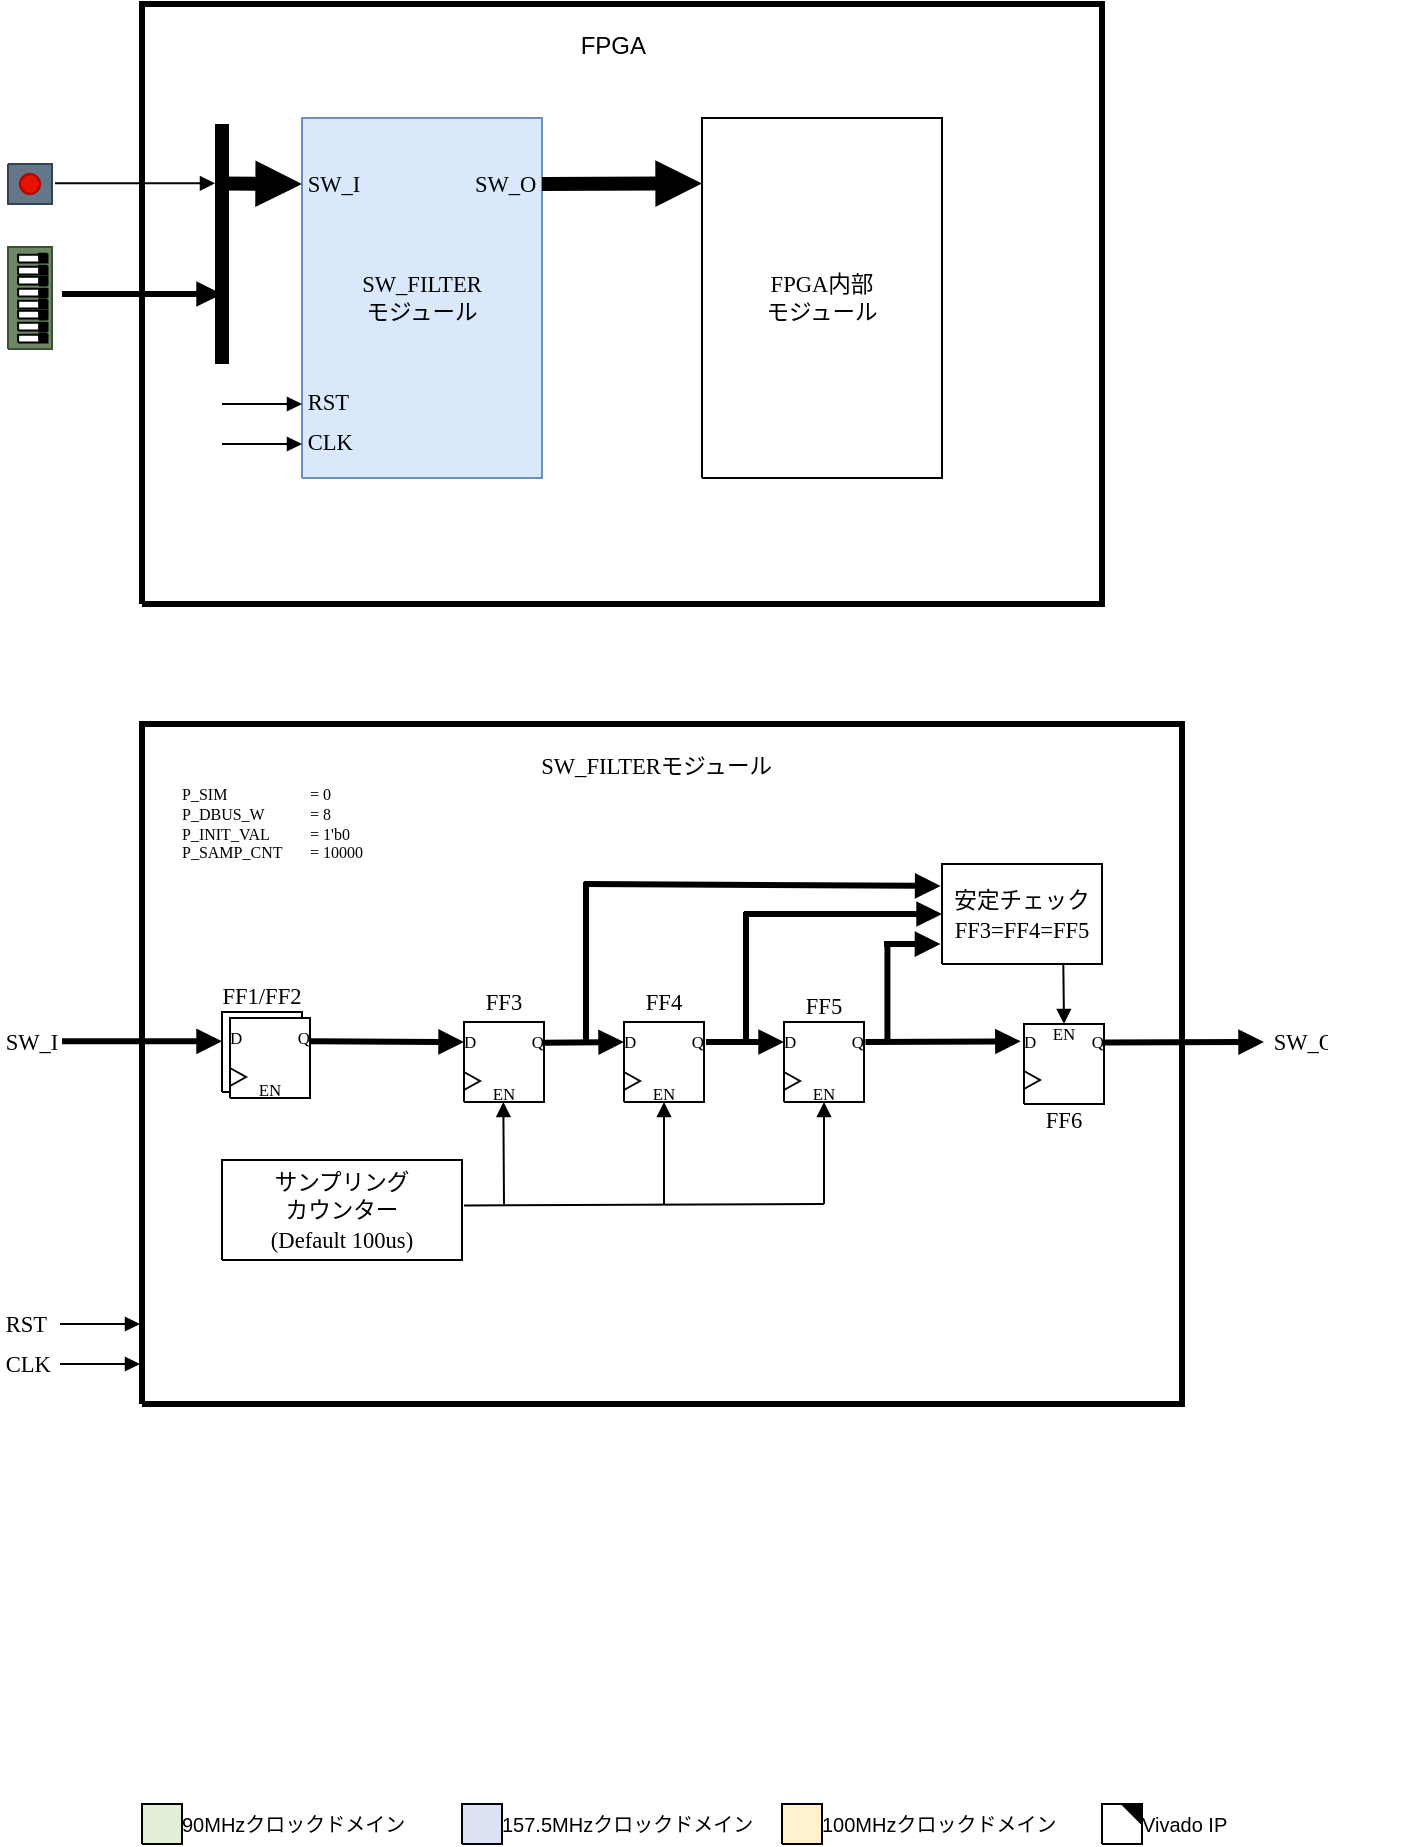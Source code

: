 <mxfile version="24.4.6" type="device" pages="4">
  <diagram id="ku-c2Y7mypsZJfW8zxS2" name="ブロック図(縦)">
    <mxGraphModel dx="1195" dy="803" grid="1" gridSize="10" guides="1" tooltips="1" connect="1" arrows="1" fold="1" page="1" pageScale="1" pageWidth="827" pageHeight="1169" math="0" shadow="0">
      <root>
        <mxCell id="0" />
        <mxCell id="1" parent="0" />
        <mxCell id="F0hrZwcXq1X78G_zFl8f-128" value="&lt;div style=&quot;font-size: 1px&quot;&gt;&lt;font style=&quot;font-size:8.47px;font-family:MS PGothic;color:#000000;direction:ltr;letter-spacing:0px;line-height:120%;opacity:1&quot;&gt;&lt;br&gt;&lt;/font&gt;&lt;/div&gt;" style="verticalAlign=middle;align=center;overflow=width;vsdxID=7;fillColor=#ffffff;gradientColor=none;shape=stencil(nZBLDoAgDERP0z3SIyjew0SURgSD+Lu9kMZoXLhwN9O+tukAlrNpJg1SzDH4QW/URgNYgZTkjA4UkwJUgGXng+6DX1zLfmoymdXo17xh5zmRJ6Q42BWCfc2oJfdAr+Yv+AP9Cb7OJ3H/2JG1HNGz/84klThPVCc=);strokeColor=none;points=[];labelBackgroundColor=none;rounded=0;html=1;whiteSpace=wrap;" parent="1" vertex="1">
          <mxGeometry x="561" y="710" width="40" height="39" as="geometry" />
        </mxCell>
        <mxCell id="7vpYkTavMS57Hx2NQsvw-1" value="&lt;div style=&quot;font-size: 10px;&quot;&gt;&lt;/div&gt;" style="verticalAlign=middle;align=center;overflow=width;vsdxID=5;fillColor=#e2efd9;gradientColor=none;shape=stencil(nZBLDoAgDERP0z3SIyjew0SURgSD+Lu9kMZoXLhwN9O+tukAlrNpJg1SzDH4QW/URgNYgZTkjA4UkwJUgGXng+6DX1zLfmoymdXo17xh5zmRJ6Q42BWCfc2oJfdAr+Yv+AP9Cb7OJ3H/2JG1HNGz/84klThPVCc=);strokeColor=#000000;points=[];labelBackgroundColor=none;rounded=0;html=1;whiteSpace=wrap;spacingTop=4;spacing=4;spacingLeft=4;spacingBottom=4;spacingRight=4;fontSize=10;" parent="1" vertex="1">
          <mxGeometry x="120" y="1100" width="20" height="20" as="geometry" />
        </mxCell>
        <mxCell id="7vpYkTavMS57Hx2NQsvw-2" value="90MHzクロックドメイン&lt;br style=&quot;font-size: 10px;&quot;&gt;" style="verticalAlign=middle;align=left;overflow=width;vsdxID=6;fillColor=none;gradientColor=none;shape=stencil(nZBLDoAgDERP0z3SIyjew0SURgSD+Lu9kMZoXLhwN9O+tukAlrNpJg1SzDH4QW/URgNYgZTkjA4UkwJUgGXng+6DX1zLfmoymdXo17xh5zmRJ6Q42BWCfc2oJfdAr+Yv+AP9Cb7OJ3H/2JG1HNGz/84klThPVCc=);strokeColor=none;points=[];labelBackgroundColor=none;rounded=0;spacingTop=4;spacing=4;spacingLeft=4;spacingBottom=4;spacingRight=4;html=1;fontSize=10;" parent="1" vertex="1">
          <mxGeometry x="140" y="1100" width="140" height="20" as="geometry" />
        </mxCell>
        <mxCell id="7vpYkTavMS57Hx2NQsvw-3" value="&lt;div style=&quot;font-size: 10px;&quot;&gt;&lt;/div&gt;" style="verticalAlign=middle;align=center;overflow=width;vsdxID=7;fillColor=#dae2f3;gradientColor=none;shape=stencil(nZBLDoAgDERP0z3SIyjew0SURgSD+Lu9kMZoXLhwN9O+tukAlrNpJg1SzDH4QW/URgNYgZTkjA4UkwJUgGXng+6DX1zLfmoymdXo17xh5zmRJ6Q42BWCfc2oJfdAr+Yv+AP9Cb7OJ3H/2JG1HNGz/84klThPVCc=);strokeColor=#000000;points=[];labelBackgroundColor=none;rounded=0;html=1;whiteSpace=wrap;spacingTop=4;spacing=4;spacingLeft=4;spacingBottom=4;spacingRight=4;fontSize=10;" parent="1" vertex="1">
          <mxGeometry x="280" y="1100" width="20" height="20" as="geometry" />
        </mxCell>
        <mxCell id="7vpYkTavMS57Hx2NQsvw-4" value="157.5MHzクロックドメイン&lt;br style=&quot;font-size: 10px;&quot;&gt;" style="verticalAlign=middle;align=left;overflow=width;vsdxID=8;fillColor=none;gradientColor=none;shape=stencil(nZBLDoAgDERP0z3SIyjew0SURgSD+Lu9kMZoXLhwN9O+tukAlrNpJg1SzDH4QW/URgNYgZTkjA4UkwJUgGXng+6DX1zLfmoymdXo17xh5zmRJ6Q42BWCfc2oJfdAr+Yv+AP9Cb7OJ3H/2JG1HNGz/84klThPVCc=);strokeColor=none;points=[];labelBackgroundColor=none;rounded=0;spacingTop=4;spacing=4;spacingLeft=4;spacingBottom=4;spacingRight=4;html=1;fontSize=10;" parent="1" vertex="1">
          <mxGeometry x="300" y="1100" width="140" height="20" as="geometry" />
        </mxCell>
        <mxCell id="7vpYkTavMS57Hx2NQsvw-5" style="vsdxID=9;fillColor=none;gradientColor=none;strokeColor=none;points=[];labelBackgroundColor=none;rounded=0;html=1;whiteSpace=wrap;spacingTop=4;spacing=4;spacingLeft=4;spacingBottom=4;spacingRight=4;fontSize=10;" parent="1" vertex="1">
          <mxGeometry x="600" y="1100" width="20" height="20" as="geometry" />
        </mxCell>
        <mxCell id="7vpYkTavMS57Hx2NQsvw-6" value="&lt;div style=&quot;font-size: 10px;&quot;&gt;&lt;/div&gt;" style="verticalAlign=top;align=center;overflow=width;vsdxID=10;fillColor=#ffffff;gradientColor=none;shape=stencil(nZBLDoAgDERP0z3SIyjew0SURgSD+Lu9kMZoXLhwN9O+tukAlrNpJg1SzDH4QW/URgNYgZTkjA4UkwJUgGXng+6DX1zLfmoymdXo17xh5zmRJ6Q42BWCfc2oJfdAr+Yv+AP9Cb7OJ3H/2JG1HNGz/84klThPVCc=);strokeColor=#000000;points=[];labelBackgroundColor=none;rounded=0;html=1;whiteSpace=wrap;spacingTop=4;spacing=4;spacingLeft=4;spacingBottom=4;spacingRight=4;fontSize=10;" parent="7vpYkTavMS57Hx2NQsvw-5" vertex="1">
          <mxGeometry width="20" height="20" as="geometry" />
        </mxCell>
        <mxCell id="7vpYkTavMS57Hx2NQsvw-7" style="vsdxID=11;fillColor=#000000;gradientColor=none;shape=stencil(UzV2Ls5ILEhVNTIoLinKz04tz0wpyVA1dlE1MsrMy0gtyiwBslSNXVWNndPyi1LTi/JL81Ig/IJEkEoQKze/DGRCBUSfAUiHkUElMs8NojAnMw9JoaEB2UphfKyK8ZgKZCCcnZaZkwPxNbI8ujeBQpAgMnYFAA==);strokeColor=#000000;points=[];labelBackgroundColor=none;rounded=0;html=1;whiteSpace=wrap;spacingTop=4;spacing=4;spacingLeft=4;spacingBottom=4;spacingRight=4;fontSize=10;" parent="7vpYkTavMS57Hx2NQsvw-5" vertex="1">
          <mxGeometry x="10" width="10" height="10" as="geometry" />
        </mxCell>
        <mxCell id="7vpYkTavMS57Hx2NQsvw-8" value="Vivado IP&lt;br style=&quot;font-size: 10px;&quot;&gt;" style="verticalAlign=middle;align=left;overflow=width;vsdxID=12;fillColor=none;gradientColor=none;shape=stencil(nZBLDoAgDERP0z3SIyjew0SURgSD+Lu9kMZoXLhwN9O+tukAlrNpJg1SzDH4QW/URgNYgZTkjA4UkwJUgGXng+6DX1zLfmoymdXo17xh5zmRJ6Q42BWCfc2oJfdAr+Yv+AP9Cb7OJ3H/2JG1HNGz/84klThPVCc=);strokeColor=none;points=[];labelBackgroundColor=none;rounded=0;spacingTop=4;spacing=4;spacingLeft=4;spacingBottom=4;spacingRight=4;html=1;fontSize=10;" parent="1" vertex="1">
          <mxGeometry x="620" y="1100" width="140" height="20" as="geometry" />
        </mxCell>
        <mxCell id="7vpYkTavMS57Hx2NQsvw-9" value="&lt;br&gt;FPGA&amp;nbsp;&amp;nbsp;" style="verticalAlign=top;align=center;overflow=width;vsdxID=13;fillColor=none;gradientColor=none;shape=stencil(nZBLDoAgDERP0z3SIyjew0SURgSD+Lu9kMZoXLhwN9O+tukAlrNpJg1SzDH4QW/URgNYgZTkjA4UkwJUgGXng+6DX1zLfmoymdXo17xh5zmRJ6Q42BWCfc2oJfdAr+Yv+AP9Cb7OJ3H/2JG1HNGz/84klThPVCc=);strokeColor=#000000;strokeWidth=3;points=[];rounded=0;perimeterSpacing=4;spacingTop=4;spacingLeft=4;spacingBottom=4;spacingRight=4;spacing=4;html=1;" parent="1" vertex="1">
          <mxGeometry x="120" y="200" width="480" height="300" as="geometry" />
        </mxCell>
        <mxCell id="7vpYkTavMS57Hx2NQsvw-10" value="&lt;div style=&quot;font-size: 10px;&quot;&gt;&lt;/div&gt;" style="verticalAlign=middle;align=center;overflow=width;vsdxID=14;fillColor=#fff2cc;gradientColor=none;shape=stencil(nZBLDoAgDERP0z3SIyjew0SURgSD+Lu9kMZoXLhwN9O+tukAlrNpJg1SzDH4QW/URgNYgZTkjA4UkwJUgGXng+6DX1zLfmoymdXo17xh5zmRJ6Q42BWCfc2oJfdAr+Yv+AP9Cb7OJ3H/2JG1HNGz/84klThPVCc=);strokeColor=#000000;points=[];labelBackgroundColor=none;rounded=0;html=1;whiteSpace=wrap;spacingTop=4;spacing=4;spacingLeft=4;spacingBottom=4;spacingRight=4;fontSize=10;" parent="1" vertex="1">
          <mxGeometry x="440" y="1100" width="20" height="20" as="geometry" />
        </mxCell>
        <mxCell id="7vpYkTavMS57Hx2NQsvw-11" value="100MHzクロックドメイン&lt;br style=&quot;font-size: 10px;&quot;&gt;" style="verticalAlign=middle;align=left;overflow=width;vsdxID=15;fillColor=none;gradientColor=none;shape=stencil(nZBLDoAgDERP0z3SIyjew0SURgSD+Lu9kMZoXLhwN9O+tukAlrNpJg1SzDH4QW/URgNYgZTkjA4UkwJUgGXng+6DX1zLfmoymdXo17xh5zmRJ6Q42BWCfc2oJfdAr+Yv+AP9Cb7OJ3H/2JG1HNGz/84klThPVCc=);strokeColor=none;points=[];labelBackgroundColor=none;rounded=0;spacingTop=4;spacing=4;spacingLeft=4;spacingBottom=4;spacingRight=4;html=1;fontSize=10;" parent="1" vertex="1">
          <mxGeometry x="460" y="1100" width="140" height="20" as="geometry" />
        </mxCell>
        <mxCell id="7vpYkTavMS57Hx2NQsvw-14" value="&lt;div style=&quot;font-size: 1px&quot;&gt;&lt;span style=&quot;font-family: &amp;quot;MS PGothic&amp;quot;; font-size: 11.29px; letter-spacing: 0px; background-color: initial;&quot;&gt;SW_FILTER&lt;/span&gt;&lt;br&gt;&lt;/div&gt;&lt;div style=&quot;font-size: 1px&quot;&gt;&lt;font style=&quot;font-size:11.29px;font-family:MS PGothic;color:#000000;direction:ltr;letter-spacing:0px;line-height:120%;opacity:1&quot;&gt;モジュール&lt;br&gt;&lt;/font&gt;&lt;/div&gt;" style="verticalAlign=middle;align=center;overflow=width;vsdxID=18;fillColor=#dae8fc;shape=stencil(nZBLDoAgDERP0z3SIyjew0SURgSD+Lu9kMZoXLhwN9O+tukAlrNpJg1SzDH4QW/URgNYgZTkjA4UkwJUgGXng+6DX1zLfmoymdXo17xh5zmRJ6Q42BWCfc2oJfdAr+Yv+AP9Cb7OJ3H/2JG1HNGz/84klThPVCc=);strokeColor=#6c8ebf;points=[];labelBackgroundColor=none;rounded=0;html=1;whiteSpace=wrap;spacingTop=4;spacing=4;spacingLeft=4;spacingBottom=4;spacingRight=4;" parent="1" vertex="1">
          <mxGeometry x="200" y="257" width="120" height="180" as="geometry" />
        </mxCell>
        <UserObject label="" tags="Background" id="YDlHJvmqY5Wl_BF9HeNF-1">
          <mxCell style="vsdxID=93410000;fillColor=none;gradientColor=none;strokeColor=none;spacingTop=-3;spacingBottom=-3;spacingLeft=-3;spacingRight=-3;points=[];labelBackgroundColor=none;rounded=0;html=1;whiteSpace=wrap;" parent="1" vertex="1">
            <mxGeometry x="53" y="280" width="22" height="20" as="geometry" />
          </mxCell>
        </UserObject>
        <mxCell id="YDlHJvmqY5Wl_BF9HeNF-2" style="vsdxID=935;fillColor=#647687;gradientColor=none;shape=stencil(nZBRDoQgDERP03+WHsHFe5iISyOCQdT19kIaIxq//Jtp3zTpAFaTaUYNUkwx+F6v1EYD+AUpyRkdKCYFqACrzgf9C352LfuxyWRWg1/yhT/nRE5IsZWuZtCSK8CPeI0e/hF+jV7AJM4PO7KWCyr390bSiNtEtQM=);strokeColor=#314354;spacingTop=-3;spacingBottom=-3;spacingLeft=-3;spacingRight=-3;points=[];labelBackgroundColor=none;rounded=0;html=1;whiteSpace=wrap;" parent="YDlHJvmqY5Wl_BF9HeNF-1" vertex="1">
          <mxGeometry width="22" height="20" as="geometry" />
        </mxCell>
        <mxCell id="YDlHJvmqY5Wl_BF9HeNF-3" style="vsdxID=936;fillColor=#e51400;gradientColor=none;shape=stencil(vVHLDsIgEPwajiQI6RfU+h8bu22JCGRB2/69kG1iazx58DazM/vIjjBtmiCi0CplCjecbZ8nYc5Ca+snJJsLEqYTph0C4Ujh4XvmEaqzont41gkL96naodXKrGF6YSfQtUi0OXXDVlqPfJNP6usotUhYbJIUMmQb/GGrAxpRljVycDBuc1hKM2LclX8/7H9nFfB+82Cd45T2+mcspcSRmu4F);strokeColor=#B20000;spacingTop=-3;spacingBottom=-3;spacingLeft=-3;spacingRight=-3;points=[];labelBackgroundColor=none;rounded=0;html=1;whiteSpace=wrap;" parent="YDlHJvmqY5Wl_BF9HeNF-1" vertex="1">
          <mxGeometry x="6" y="5" width="10" height="10" as="geometry" />
        </mxCell>
        <mxCell id="YDlHJvmqY5Wl_BF9HeNF-4" style="vsdxID=8810000;fillColor=none;gradientColor=none;strokeColor=none;spacingTop=-3;spacingBottom=-3;spacingLeft=-3;spacingRight=-3;points=[];labelBackgroundColor=none;rounded=0;html=1;whiteSpace=wrap;direction=west;rotation=-90;" parent="1" vertex="1">
          <mxGeometry x="38.5" y="336" width="51" height="22" as="geometry" />
        </mxCell>
        <mxCell id="YDlHJvmqY5Wl_BF9HeNF-5" style="vsdxID=89;fillColor=#6d8764;gradientColor=none;shape=stencil(nZBRDoQgDERP03+WHsHFe5iISyOCQdT19kIaIxq//Jtp3zTpAFaTaUYNUkwx+F6v1EYD+AUpyRkdKCYFqACrzgf9C352LfuxyWRWg1/yhT/nRE5IsZWuZtCSK8CPeI0e/hF+jV7AJM4PO7KWCyr390bSiNtEtQM=);strokeColor=#3A5431;spacingTop=-3;spacingBottom=-3;spacingLeft=-3;spacingRight=-3;points=[];labelBackgroundColor=none;rounded=0;html=1;whiteSpace=wrap;rotation=-90;" parent="YDlHJvmqY5Wl_BF9HeNF-4" vertex="1">
          <mxGeometry width="51" height="22" as="geometry" />
        </mxCell>
        <mxCell id="YDlHJvmqY5Wl_BF9HeNF-6" style="vsdxID=90;fillColor=#ffffff;gradientColor=none;shape=stencil(nZBRDoQgDERP03+WHsHFe5iISyOCQdT19kIaIxq//Jtp3zTpAFaTaUYNUkwx+F6v1EYD+AUpyRkdKCYFqACrzgf9C352LfuxyWRWg1/yhT/nRE5IsZWuZtCSK8CPeI0e/hF+jV7AJM4PO7KWCyr390bSiNtEtQM=);strokeColor=#000000;spacingTop=-3;spacingBottom=-3;spacingLeft=-3;spacingRight=-3;points=[];labelBackgroundColor=none;rounded=0;html=1;whiteSpace=wrap;rotation=-90;" parent="YDlHJvmqY5Wl_BF9HeNF-4" vertex="1">
          <mxGeometry x="25" y="24" width="3.806" height="14.667" as="geometry" />
        </mxCell>
        <mxCell id="YDlHJvmqY5Wl_BF9HeNF-7" style="vsdxID=91;fillColor=#ffffff;gradientColor=none;shape=stencil(nZBRDoQgDERP03+WHsHFe5iISyOCQdT19kIaIxq//Jtp3zTpAFaTaUYNUkwx+F6v1EYD+AUpyRkdKCYFqACrzgf9C352LfuxyWRWg1/yhT/nRE5IsZWuZtCSK8CPeI0e/hF+jV7AJM4PO7KWCyr390bSiNtEtQM=);strokeColor=#000000;spacingTop=-3;spacingBottom=-3;spacingLeft=-3;spacingRight=-3;points=[];labelBackgroundColor=none;rounded=0;html=1;whiteSpace=wrap;rotation=-90;" parent="YDlHJvmqY5Wl_BF9HeNF-4" vertex="1">
          <mxGeometry x="25" y="18" width="3.806" height="14.667" as="geometry" />
        </mxCell>
        <mxCell id="YDlHJvmqY5Wl_BF9HeNF-8" style="vsdxID=92;fillColor=#ffffff;gradientColor=none;shape=stencil(nZBRDoQgDERP03+WHsHFe5iISyOCQdT19kIaIxq//Jtp3zTpAFaTaUYNUkwx+F6v1EYD+AUpyRkdKCYFqACrzgf9C352LfuxyWRWg1/yhT/nRE5IsZWuZtCSK8CPeI0e/hF+jV7AJM4PO7KWCyr390bSiNtEtQM=);strokeColor=#000000;spacingTop=-3;spacingBottom=-3;spacingLeft=-3;spacingRight=-3;points=[];labelBackgroundColor=none;rounded=0;html=1;whiteSpace=wrap;rotation=-90;" parent="YDlHJvmqY5Wl_BF9HeNF-4" vertex="1">
          <mxGeometry x="25" y="12" width="3.806" height="14.667" as="geometry" />
        </mxCell>
        <mxCell id="YDlHJvmqY5Wl_BF9HeNF-9" style="vsdxID=93;fillColor=#ffffff;gradientColor=none;shape=stencil(nZBRDoQgDERP03+WHsHFe5iISyOCQdT19kIaIxq//Jtp3zTpAFaTaUYNUkwx+F6v1EYD+AUpyRkdKCYFqACrzgf9C352LfuxyWRWg1/yhT/nRE5IsZWuZtCSK8CPeI0e/hF+jV7AJM4PO7KWCyr390bSiNtEtQM=);strokeColor=#000000;spacingTop=-3;spacingBottom=-3;spacingLeft=-3;spacingRight=-3;points=[];labelBackgroundColor=none;rounded=0;html=1;whiteSpace=wrap;rotation=-90;" parent="YDlHJvmqY5Wl_BF9HeNF-4" vertex="1">
          <mxGeometry x="25" y="7" width="3.806" height="14.667" as="geometry" />
        </mxCell>
        <mxCell id="YDlHJvmqY5Wl_BF9HeNF-10" style="vsdxID=94;fillColor=#ffffff;gradientColor=none;shape=stencil(nZBRDoQgDERP03+WHsHFe5iISyOCQdT19kIaIxq//Jtp3zTpAFaTaUYNUkwx+F6v1EYD+AUpyRkdKCYFqACrzgf9C352LfuxyWRWg1/yhT/nRE5IsZWuZtCSK8CPeI0e/hF+jV7AJM4PO7KWCyr390bSiNtEtQM=);strokeColor=#000000;spacingTop=-3;spacingBottom=-3;spacingLeft=-3;spacingRight=-3;points=[];labelBackgroundColor=none;rounded=0;html=1;whiteSpace=wrap;rotation=-90;" parent="YDlHJvmqY5Wl_BF9HeNF-4" vertex="1">
          <mxGeometry x="25" y="1" width="3.806" height="14.667" as="geometry" />
        </mxCell>
        <mxCell id="YDlHJvmqY5Wl_BF9HeNF-11" style="vsdxID=95;fillColor=#ffffff;gradientColor=none;shape=stencil(nZBRDoQgDERP03+WHsHFe5iISyOCQdT19kIaIxq//Jtp3zTpAFaTaUYNUkwx+F6v1EYD+AUpyRkdKCYFqACrzgf9C352LfuxyWRWg1/yhT/nRE5IsZWuZtCSK8CPeI0e/hF+jV7AJM4PO7KWCyr390bSiNtEtQM=);strokeColor=#000000;spacingTop=-3;spacingBottom=-3;spacingLeft=-3;spacingRight=-3;points=[];labelBackgroundColor=none;rounded=0;html=1;whiteSpace=wrap;rotation=-90;" parent="YDlHJvmqY5Wl_BF9HeNF-4" vertex="1">
          <mxGeometry x="25" y="-5" width="3.806" height="14.667" as="geometry" />
        </mxCell>
        <mxCell id="YDlHJvmqY5Wl_BF9HeNF-12" style="vsdxID=96;fillColor=#ffffff;gradientColor=none;shape=stencil(nZBRDoQgDERP03+WHsHFe5iISyOCQdT19kIaIxq//Jtp3zTpAFaTaUYNUkwx+F6v1EYD+AUpyRkdKCYFqACrzgf9C352LfuxyWRWg1/yhT/nRE5IsZWuZtCSK8CPeI0e/hF+jV7AJM4PO7KWCyr390bSiNtEtQM=);strokeColor=#000000;spacingTop=-3;spacingBottom=-3;spacingLeft=-3;spacingRight=-3;points=[];labelBackgroundColor=none;rounded=0;html=1;whiteSpace=wrap;rotation=-90;" parent="YDlHJvmqY5Wl_BF9HeNF-4" vertex="1">
          <mxGeometry x="25" y="-10" width="3.806" height="14.667" as="geometry" />
        </mxCell>
        <mxCell id="YDlHJvmqY5Wl_BF9HeNF-13" style="vsdxID=97;fillColor=#ffffff;gradientColor=none;shape=stencil(nZBRDoQgDERP03+WHsHFe5iISyOCQdT19kIaIxq//Jtp3zTpAFaTaUYNUkwx+F6v1EYD+AUpyRkdKCYFqACrzgf9C352LfuxyWRWg1/yhT/nRE5IsZWuZtCSK8CPeI0e/hF+jV7AJM4PO7KWCyr390bSiNtEtQM=);strokeColor=#000000;spacingTop=-3;spacingBottom=-3;spacingLeft=-3;spacingRight=-3;points=[];labelBackgroundColor=none;rounded=0;html=1;whiteSpace=wrap;rotation=-90;" parent="YDlHJvmqY5Wl_BF9HeNF-4" vertex="1">
          <mxGeometry x="25" y="-16" width="3.806" height="14.667" as="geometry" />
        </mxCell>
        <mxCell id="YDlHJvmqY5Wl_BF9HeNF-14" style="vsdxID=98;fillColor=#000000;gradientColor=none;shape=stencil(nZBRDoQgDERP03+WHsHFe5iISyOCQdT19kIaIxq//Jtp3zTpAFaTaUYNUkwx+F6v1EYD+AUpyRkdKCYFqACrzgf9C352LfuxyWRWg1/yhT/nRE5IsZWuZtCSK8CPeI0e/hF+jV7AJM4PO7KWCyr390bSiNtEtQM=);strokeColor=#000000;spacingTop=-3;spacingBottom=-3;spacingLeft=-3;spacingRight=-3;points=[];labelBackgroundColor=none;rounded=0;html=1;whiteSpace=wrap;rotation=-90;" parent="YDlHJvmqY5Wl_BF9HeNF-4" vertex="1">
          <mxGeometry x="30" y="29" width="3.806" height="3.667" as="geometry" />
        </mxCell>
        <mxCell id="YDlHJvmqY5Wl_BF9HeNF-15" style="vsdxID=99;fillColor=#000000;gradientColor=none;shape=stencil(nZBRDoQgDERP03+WHsHFe5iISyOCQdT19kIaIxq//Jtp3zTpAFaTaUYNUkwx+F6v1EYD+AUpyRkdKCYFqACrzgf9C352LfuxyWRWg1/yhT/nRE5IsZWuZtCSK8CPeI0e/hF+jV7AJM4PO7KWCyr390bSiNtEtQM=);strokeColor=#000000;spacingTop=-3;spacingBottom=-3;spacingLeft=-3;spacingRight=-3;points=[];labelBackgroundColor=none;rounded=0;html=1;whiteSpace=wrap;rotation=-90;" parent="YDlHJvmqY5Wl_BF9HeNF-4" vertex="1">
          <mxGeometry x="30" y="24" width="3.806" height="3.667" as="geometry" />
        </mxCell>
        <mxCell id="YDlHJvmqY5Wl_BF9HeNF-16" style="vsdxID=100;fillColor=#000000;gradientColor=none;shape=stencil(nZBRDoQgDERP03+WHsHFe5iISyOCQdT19kIaIxq//Jtp3zTpAFaTaUYNUkwx+F6v1EYD+AUpyRkdKCYFqACrzgf9C352LfuxyWRWg1/yhT/nRE5IsZWuZtCSK8CPeI0e/hF+jV7AJM4PO7KWCyr390bSiNtEtQM=);strokeColor=#000000;spacingTop=-3;spacingBottom=-3;spacingLeft=-3;spacingRight=-3;points=[];labelBackgroundColor=none;rounded=0;html=1;whiteSpace=wrap;rotation=-90;" parent="YDlHJvmqY5Wl_BF9HeNF-4" vertex="1">
          <mxGeometry x="30" y="18" width="3.806" height="3.667" as="geometry" />
        </mxCell>
        <mxCell id="YDlHJvmqY5Wl_BF9HeNF-17" style="vsdxID=101;fillColor=#000000;gradientColor=none;shape=stencil(nZBRDoQgDERP03+WHsHFe5iISyOCQdT19kIaIxq//Jtp3zTpAFaTaUYNUkwx+F6v1EYD+AUpyRkdKCYFqACrzgf9C352LfuxyWRWg1/yhT/nRE5IsZWuZtCSK8CPeI0e/hF+jV7AJM4PO7KWCyr390bSiNtEtQM=);strokeColor=#000000;spacingTop=-3;spacingBottom=-3;spacingLeft=-3;spacingRight=-3;points=[];labelBackgroundColor=none;rounded=0;html=1;whiteSpace=wrap;rotation=-90;" parent="YDlHJvmqY5Wl_BF9HeNF-4" vertex="1">
          <mxGeometry x="30" y="12" width="3.806" height="3.667" as="geometry" />
        </mxCell>
        <mxCell id="YDlHJvmqY5Wl_BF9HeNF-18" style="vsdxID=102;fillColor=#000000;gradientColor=none;shape=stencil(nZBRDoQgDERP03+WHsHFe5iISyOCQdT19kIaIxq//Jtp3zTpAFaTaUYNUkwx+F6v1EYD+AUpyRkdKCYFqACrzgf9C352LfuxyWRWg1/yhT/nRE5IsZWuZtCSK8CPeI0e/hF+jV7AJM4PO7KWCyr390bSiNtEtQM=);strokeColor=#000000;spacingTop=-3;spacingBottom=-3;spacingLeft=-3;spacingRight=-3;points=[];labelBackgroundColor=none;rounded=0;html=1;whiteSpace=wrap;rotation=-90;" parent="YDlHJvmqY5Wl_BF9HeNF-4" vertex="1">
          <mxGeometry x="30" y="7" width="3.806" height="3.667" as="geometry" />
        </mxCell>
        <mxCell id="YDlHJvmqY5Wl_BF9HeNF-19" style="vsdxID=103;fillColor=#000000;gradientColor=none;shape=stencil(nZBRDoQgDERP03+WHsHFe5iISyOCQdT19kIaIxq//Jtp3zTpAFaTaUYNUkwx+F6v1EYD+AUpyRkdKCYFqACrzgf9C352LfuxyWRWg1/yhT/nRE5IsZWuZtCSK8CPeI0e/hF+jV7AJM4PO7KWCyr390bSiNtEtQM=);strokeColor=#000000;spacingTop=-3;spacingBottom=-3;spacingLeft=-3;spacingRight=-3;points=[];labelBackgroundColor=none;rounded=0;html=1;whiteSpace=wrap;rotation=-90;" parent="YDlHJvmqY5Wl_BF9HeNF-4" vertex="1">
          <mxGeometry x="30" y="1" width="3.806" height="3.667" as="geometry" />
        </mxCell>
        <mxCell id="YDlHJvmqY5Wl_BF9HeNF-20" style="vsdxID=104;fillColor=#000000;gradientColor=none;shape=stencil(nZBRDoQgDERP03+WHsHFe5iISyOCQdT19kIaIxq//Jtp3zTpAFaTaUYNUkwx+F6v1EYD+AUpyRkdKCYFqACrzgf9C352LfuxyWRWg1/yhT/nRE5IsZWuZtCSK8CPeI0e/hF+jV7AJM4PO7KWCyr390bSiNtEtQM=);strokeColor=#000000;spacingTop=-3;spacingBottom=-3;spacingLeft=-3;spacingRight=-3;points=[];labelBackgroundColor=none;rounded=0;html=1;whiteSpace=wrap;rotation=-90;" parent="YDlHJvmqY5Wl_BF9HeNF-4" vertex="1">
          <mxGeometry x="30" y="-5" width="3.806" height="3.667" as="geometry" />
        </mxCell>
        <mxCell id="YDlHJvmqY5Wl_BF9HeNF-21" style="vsdxID=105;fillColor=#000000;gradientColor=none;shape=stencil(nZBRDoQgDERP03+WHsHFe5iISyOCQdT19kIaIxq//Jtp3zTpAFaTaUYNUkwx+F6v1EYD+AUpyRkdKCYFqACrzgf9C352LfuxyWRWg1/yhT/nRE5IsZWuZtCSK8CPeI0e/hF+jV7AJM4PO7KWCyr390bSiNtEtQM=);strokeColor=#000000;spacingTop=-3;spacingBottom=-3;spacingLeft=-3;spacingRight=-3;points=[];labelBackgroundColor=none;rounded=0;html=1;whiteSpace=wrap;rotation=-90;" parent="YDlHJvmqY5Wl_BF9HeNF-4" vertex="1">
          <mxGeometry x="30" y="-11" width="3.806" height="3.667" as="geometry" />
        </mxCell>
        <mxCell id="YDlHJvmqY5Wl_BF9HeNF-22" style="vsdxID=17;edgeStyle=none;startArrow=none;endArrow=block;startSize=5;endSize=5;strokeColor=#000000;spacingTop=4;spacingBottom=4;spacingLeft=4;spacingRight=4;verticalAlign=middle;html=1;labelBackgroundColor=#ffffff;rounded=0;spacing=4;" parent="1" edge="1">
          <mxGeometry x="-1137" y="-409" relative="1" as="geometry">
            <mxPoint x="-1137" y="-409" as="offset" />
            <Array as="points" />
            <mxPoint x="76.5" y="289.66" as="sourcePoint" />
            <mxPoint x="156.5" y="289.66" as="targetPoint" />
          </mxGeometry>
        </mxCell>
        <mxCell id="YDlHJvmqY5Wl_BF9HeNF-23" style="vsdxID=21;edgeStyle=none;startArrow=none;endArrow=block;startSize=5;endSize=5;strokeWidth=3;strokeColor=#000000;spacingTop=4;spacingBottom=4;spacingLeft=4;spacingRight=4;verticalAlign=middle;html=1;labelBackgroundColor=#ffffff;rounded=0;spacing=4;" parent="1" edge="1">
          <mxGeometry x="-1137" y="-409" relative="1" as="geometry">
            <mxPoint x="-1137" y="-409" as="offset" />
            <Array as="points" />
            <mxPoint x="80" y="345" as="sourcePoint" />
            <mxPoint x="160" y="345" as="targetPoint" />
          </mxGeometry>
        </mxCell>
        <mxCell id="SWz8CkqHsUA6YAeGd68v-2" style="vsdxID=5;edgeStyle=none;startArrow=none;endArrow=block;startSize=5;endSize=5;strokeWidth=7;strokeColor=#000000;spacingTop=0;spacingBottom=0;spacingLeft=0;spacingRight=0;verticalAlign=middle;html=1;labelBackgroundColor=#ffffff;rounded=0;endFill=1;" parent="1" edge="1">
          <mxGeometry x="-1137" y="-1118" relative="1" as="geometry">
            <mxPoint x="-1137" y="-1118" as="offset" />
            <Array as="points" />
            <mxPoint x="160" y="289.8" as="sourcePoint" />
            <mxPoint x="200" y="290" as="targetPoint" />
          </mxGeometry>
        </mxCell>
        <mxCell id="SWz8CkqHsUA6YAeGd68v-3" style="vsdxID=5;edgeStyle=none;startArrow=none;endArrow=none;startSize=5;endSize=5;strokeWidth=7;strokeColor=#000000;spacingTop=0;spacingBottom=0;spacingLeft=0;spacingRight=0;verticalAlign=middle;html=1;labelBackgroundColor=#ffffff;rounded=0;endFill=0;" parent="1" edge="1">
          <mxGeometry x="-1137" y="-1118" relative="1" as="geometry">
            <mxPoint x="-1137" y="-1118" as="offset" />
            <Array as="points" />
            <mxPoint x="160" y="260" as="sourcePoint" />
            <mxPoint x="160" y="380" as="targetPoint" />
          </mxGeometry>
        </mxCell>
        <mxCell id="SWz8CkqHsUA6YAeGd68v-4" style="vsdxID=17;edgeStyle=none;startArrow=none;endArrow=block;startSize=5;endSize=5;strokeColor=#000000;spacingTop=4;spacingBottom=4;spacingLeft=4;spacingRight=4;verticalAlign=middle;html=1;labelBackgroundColor=#ffffff;rounded=0;spacing=4;" parent="1" edge="1">
          <mxGeometry x="-1137" y="-409" relative="1" as="geometry">
            <mxPoint x="-1137" y="-409" as="offset" />
            <Array as="points" />
            <mxPoint x="160" y="400" as="sourcePoint" />
            <mxPoint x="200" y="400" as="targetPoint" />
          </mxGeometry>
        </mxCell>
        <mxCell id="SWz8CkqHsUA6YAeGd68v-5" style="vsdxID=17;edgeStyle=none;startArrow=none;endArrow=block;startSize=5;endSize=5;strokeColor=#000000;spacingTop=4;spacingBottom=4;spacingLeft=4;spacingRight=4;verticalAlign=middle;html=1;labelBackgroundColor=#ffffff;rounded=0;spacing=4;" parent="1" edge="1">
          <mxGeometry x="-1137" y="-409" relative="1" as="geometry">
            <mxPoint x="-1137" y="-409" as="offset" />
            <Array as="points" />
            <mxPoint x="160" y="420" as="sourcePoint" />
            <mxPoint x="200" y="420" as="targetPoint" />
          </mxGeometry>
        </mxCell>
        <mxCell id="F0Hb20c9vHnMgsqgcj1X-1" value="&lt;div style=&quot;font-size: 1px&quot;&gt;&lt;p style=&quot;margin: 0px; text-indent: 0px; vertical-align: middle; direction: ltr;&quot;&gt;&lt;font style=&quot;font-size:11.29px;font-family:Calibri;color:#000000;direction:ltr;letter-spacing:0px;line-height:120%;opacity:1&quot;&gt;&amp;nbsp;RST&lt;br&gt;&lt;/font&gt;&lt;/p&gt;&lt;/div&gt;" style="verticalAlign=middle;align=left;overflow=width;vsdxID=74;fillColor=none;gradientColor=none;shape=stencil(nZBLDoAgDERP0z3SIyjew0SURgSD+Lu9kMZoXLhwN9O+tukAlrNpJg1SzDH4QW/URgNYgZTkjA4UkwJUgGXng+6DX1zLfmoymdXo17xh5zmRJ6Q42BWCfc2oJfdAr+Yv+AP9Cb7OJ3H/2JG1HNGz/84klThPVCc=);strokeColor=none;points=[];labelBackgroundColor=none;rounded=0;html=1;whiteSpace=wrap;" parent="1" vertex="1">
          <mxGeometry x="200" y="389" width="30" height="20" as="geometry" />
        </mxCell>
        <mxCell id="F0Hb20c9vHnMgsqgcj1X-2" value="&lt;div style=&quot;font-size: 1px&quot;&gt;&lt;p style=&quot;margin: 0px; text-indent: 0px; vertical-align: middle; direction: ltr;&quot;&gt;&lt;font style=&quot;font-size:11.29px;font-family:Calibri;color:#000000;direction:ltr;letter-spacing:0px;line-height:120%;opacity:1&quot;&gt;&amp;nbsp;CLK&lt;br&gt;&lt;/font&gt;&lt;/p&gt;&lt;/div&gt;" style="verticalAlign=middle;align=left;overflow=width;vsdxID=74;fillColor=none;gradientColor=none;shape=stencil(nZBLDoAgDERP0z3SIyjew0SURgSD+Lu9kMZoXLhwN9O+tukAlrNpJg1SzDH4QW/URgNYgZTkjA4UkwJUgGXng+6DX1zLfmoymdXo17xh5zmRJ6Q42BWCfc2oJfdAr+Yv+AP9Cb7OJ3H/2JG1HNGz/84klThPVCc=);strokeColor=none;points=[];labelBackgroundColor=none;rounded=0;html=1;whiteSpace=wrap;" parent="1" vertex="1">
          <mxGeometry x="200" y="409" width="30" height="20" as="geometry" />
        </mxCell>
        <mxCell id="F0Hb20c9vHnMgsqgcj1X-3" value="&lt;div style=&quot;font-size: 1px&quot;&gt;&lt;p style=&quot;margin: 0px; text-indent: 0px; vertical-align: middle; direction: ltr;&quot;&gt;&lt;font style=&quot;font-size:11.29px;font-family:Calibri;color:#000000;direction:ltr;letter-spacing:0px;line-height:120%;opacity:1&quot;&gt;&amp;nbsp;SW_I&lt;br&gt;&lt;/font&gt;&lt;/p&gt;&lt;/div&gt;" style="verticalAlign=middle;align=left;overflow=width;vsdxID=74;fillColor=none;gradientColor=none;shape=stencil(nZBLDoAgDERP0z3SIyjew0SURgSD+Lu9kMZoXLhwN9O+tukAlrNpJg1SzDH4QW/URgNYgZTkjA4UkwJUgGXng+6DX1zLfmoymdXo17xh5zmRJ6Q42BWCfc2oJfdAr+Yv+AP9Cb7OJ3H/2JG1HNGz/84klThPVCc=);strokeColor=none;points=[];labelBackgroundColor=none;rounded=0;html=1;whiteSpace=wrap;" parent="1" vertex="1">
          <mxGeometry x="200" y="280" width="30" height="20" as="geometry" />
        </mxCell>
        <mxCell id="F0Hb20c9vHnMgsqgcj1X-4" value="&lt;div style=&quot;font-size: 1px&quot;&gt;&lt;p style=&quot;margin: 0px; text-indent: 0px; vertical-align: middle; direction: ltr;&quot;&gt;&lt;font style=&quot;font-size:11.29px;font-family:Calibri;color:#000000;direction:ltr;letter-spacing:0px;line-height:120%;opacity:1&quot;&gt;&amp;nbsp;SW_O&amp;nbsp;&lt;br&gt;&lt;/font&gt;&lt;/p&gt;&lt;/div&gt;" style="verticalAlign=middle;align=right;overflow=width;vsdxID=74;fillColor=none;gradientColor=none;shape=stencil(nZBLDoAgDERP0z3SIyjew0SURgSD+Lu9kMZoXLhwN9O+tukAlrNpJg1SzDH4QW/URgNYgZTkjA4UkwJUgGXng+6DX1zLfmoymdXo17xh5zmRJ6Q42BWCfc2oJfdAr+Yv+AP9Cb7OJ3H/2JG1HNGz/84klThPVCc=);strokeColor=none;points=[];labelBackgroundColor=none;rounded=0;html=1;whiteSpace=wrap;" parent="1" vertex="1">
          <mxGeometry x="280" y="280" width="40" height="20" as="geometry" />
        </mxCell>
        <mxCell id="F0Hb20c9vHnMgsqgcj1X-5" value="&lt;div style=&quot;&quot;&gt;&lt;font face=&quot;MS PGothic&quot;&gt;&lt;span style=&quot;font-size: 11.29px;&quot;&gt;FPGA内部&lt;/span&gt;&lt;/font&gt;&lt;/div&gt;&lt;div style=&quot;font-size: 1px&quot;&gt;&lt;font style=&quot;font-size:11.29px;font-family:MS PGothic;color:#000000;direction:ltr;letter-spacing:0px;line-height:120%;opacity:1&quot;&gt;モジュール&lt;br&gt;&lt;/font&gt;&lt;/div&gt;" style="verticalAlign=middle;align=center;overflow=width;vsdxID=18;shape=stencil(nZBLDoAgDERP0z3SIyjew0SURgSD+Lu9kMZoXLhwN9O+tukAlrNpJg1SzDH4QW/URgNYgZTkjA4UkwJUgGXng+6DX1zLfmoymdXo17xh5zmRJ6Q42BWCfc2oJfdAr+Yv+AP9Cb7OJ3H/2JG1HNGz/84klThPVCc=);points=[];labelBackgroundColor=none;rounded=0;html=1;whiteSpace=wrap;spacingTop=4;spacing=4;spacingLeft=4;spacingBottom=4;spacingRight=4;" parent="1" vertex="1">
          <mxGeometry x="400" y="257" width="120" height="180" as="geometry" />
        </mxCell>
        <mxCell id="F0Hb20c9vHnMgsqgcj1X-6" style="vsdxID=5;edgeStyle=none;startArrow=none;endArrow=block;startSize=5;endSize=5;strokeWidth=7;strokeColor=#000000;spacingTop=0;spacingBottom=0;spacingLeft=0;spacingRight=0;verticalAlign=middle;html=1;labelBackgroundColor=#ffffff;rounded=0;endFill=1;entryX=0;entryY=0.182;entryDx=0;entryDy=0;entryPerimeter=0;" parent="1" source="F0Hb20c9vHnMgsqgcj1X-4" target="F0Hb20c9vHnMgsqgcj1X-5" edge="1">
          <mxGeometry x="-1137" y="-1118" relative="1" as="geometry">
            <mxPoint x="-1137" y="-1118" as="offset" />
            <Array as="points" />
            <mxPoint x="330" y="289.58" as="sourcePoint" />
            <mxPoint x="370" y="289.78" as="targetPoint" />
          </mxGeometry>
        </mxCell>
        <mxCell id="F0hrZwcXq1X78G_zFl8f-15" value="&lt;br&gt;&lt;div style=&quot;text-wrap: wrap; font-size: 1px;&quot;&gt;&lt;span style=&quot;font-family: &amp;quot;MS PGothic&amp;quot;; font-size: 11.29px; letter-spacing: 0px; background-color: initial;&quot;&gt;SW_FILTER&lt;/span&gt;&lt;span style=&quot;background-color: initial; font-family: &amp;quot;MS PGothic&amp;quot;; font-size: 11.29px; letter-spacing: 0px;&quot;&gt;モジュール&lt;/span&gt;&lt;span style=&quot;background-color: initial; font-size: 12px; text-wrap: nowrap;&quot;&gt;&amp;nbsp;&lt;/span&gt;&lt;/div&gt;" style="verticalAlign=top;align=center;overflow=width;vsdxID=13;fillColor=none;gradientColor=none;shape=stencil(nZBLDoAgDERP0z3SIyjew0SURgSD+Lu9kMZoXLhwN9O+tukAlrNpJg1SzDH4QW/URgNYgZTkjA4UkwJUgGXng+6DX1zLfmoymdXo17xh5zmRJ6Q42BWCfc2oJfdAr+Yv+AP9Cb7OJ3H/2JG1HNGz/84klThPVCc=);strokeColor=#000000;strokeWidth=3;points=[];rounded=0;perimeterSpacing=4;spacingTop=4;spacingLeft=4;spacingBottom=4;spacingRight=4;spacing=4;html=1;" parent="1" vertex="1">
          <mxGeometry x="120" y="560" width="520" height="340" as="geometry" />
        </mxCell>
        <mxCell id="F0hrZwcXq1X78G_zFl8f-19" style="vsdxID=17;edgeStyle=none;startArrow=none;endArrow=block;startSize=5;endSize=5;strokeColor=#000000;spacingTop=4;spacingBottom=4;spacingLeft=4;spacingRight=4;verticalAlign=middle;html=1;labelBackgroundColor=#ffffff;rounded=0;spacing=4;" parent="1" edge="1">
          <mxGeometry x="-1137" y="-409" relative="1" as="geometry">
            <mxPoint x="-1137" y="-409" as="offset" />
            <Array as="points" />
            <mxPoint x="79" y="860" as="sourcePoint" />
            <mxPoint x="119" y="860" as="targetPoint" />
          </mxGeometry>
        </mxCell>
        <mxCell id="F0hrZwcXq1X78G_zFl8f-20" style="vsdxID=17;edgeStyle=none;startArrow=none;endArrow=block;startSize=5;endSize=5;strokeColor=#000000;spacingTop=4;spacingBottom=4;spacingLeft=4;spacingRight=4;verticalAlign=middle;html=1;labelBackgroundColor=#ffffff;rounded=0;spacing=4;" parent="1" edge="1">
          <mxGeometry x="-1137" y="-409" relative="1" as="geometry">
            <mxPoint x="-1137" y="-409" as="offset" />
            <Array as="points" />
            <mxPoint x="79" y="880" as="sourcePoint" />
            <mxPoint x="119" y="880" as="targetPoint" />
          </mxGeometry>
        </mxCell>
        <mxCell id="F0hrZwcXq1X78G_zFl8f-21" value="&lt;div style=&quot;font-size: 1px&quot;&gt;&lt;p style=&quot;margin: 0px; text-indent: 0px; vertical-align: middle; direction: ltr;&quot;&gt;&lt;font style=&quot;font-size:11.29px;font-family:Calibri;color:#000000;direction:ltr;letter-spacing:0px;line-height:120%;opacity:1&quot;&gt;&amp;nbsp;RST&lt;br&gt;&lt;/font&gt;&lt;/p&gt;&lt;/div&gt;" style="verticalAlign=middle;align=left;overflow=width;vsdxID=74;fillColor=none;gradientColor=none;shape=stencil(nZBLDoAgDERP0z3SIyjew0SURgSD+Lu9kMZoXLhwN9O+tukAlrNpJg1SzDH4QW/URgNYgZTkjA4UkwJUgGXng+6DX1zLfmoymdXo17xh5zmRJ6Q42BWCfc2oJfdAr+Yv+AP9Cb7OJ3H/2JG1HNGz/84klThPVCc=);strokeColor=none;points=[];labelBackgroundColor=none;rounded=0;html=1;whiteSpace=wrap;" parent="1" vertex="1">
          <mxGeometry x="49" y="850" width="30" height="20" as="geometry" />
        </mxCell>
        <mxCell id="F0hrZwcXq1X78G_zFl8f-22" value="&lt;div style=&quot;font-size: 1px&quot;&gt;&lt;p style=&quot;margin: 0px; text-indent: 0px; vertical-align: middle; direction: ltr;&quot;&gt;&lt;font style=&quot;font-size:11.29px;font-family:Calibri;color:#000000;direction:ltr;letter-spacing:0px;line-height:120%;opacity:1&quot;&gt;&amp;nbsp;CLK&lt;br&gt;&lt;/font&gt;&lt;/p&gt;&lt;/div&gt;" style="verticalAlign=middle;align=left;overflow=width;vsdxID=74;fillColor=none;gradientColor=none;shape=stencil(nZBLDoAgDERP0z3SIyjew0SURgSD+Lu9kMZoXLhwN9O+tukAlrNpJg1SzDH4QW/URgNYgZTkjA4UkwJUgGXng+6DX1zLfmoymdXo17xh5zmRJ6Q42BWCfc2oJfdAr+Yv+AP9Cb7OJ3H/2JG1HNGz/84klThPVCc=);strokeColor=none;points=[];labelBackgroundColor=none;rounded=0;html=1;whiteSpace=wrap;" parent="1" vertex="1">
          <mxGeometry x="49" y="870" width="30" height="20" as="geometry" />
        </mxCell>
        <mxCell id="F0hrZwcXq1X78G_zFl8f-23" value="&lt;div style=&quot;font-size: 1px&quot;&gt;&lt;p style=&quot;margin: 0px; text-indent: 0px; vertical-align: middle; direction: ltr;&quot;&gt;&lt;font style=&quot;font-size:11.29px;font-family:Calibri;color:#000000;direction:ltr;letter-spacing:0px;line-height:120%;opacity:1&quot;&gt;&amp;nbsp;SW_I&lt;br&gt;&lt;/font&gt;&lt;/p&gt;&lt;/div&gt;" style="verticalAlign=middle;align=left;overflow=width;vsdxID=74;fillColor=none;gradientColor=none;shape=stencil(nZBLDoAgDERP0z3SIyjew0SURgSD+Lu9kMZoXLhwN9O+tukAlrNpJg1SzDH4QW/URgNYgZTkjA4UkwJUgGXng+6DX1zLfmoymdXo17xh5zmRJ6Q42BWCfc2oJfdAr+Yv+AP9Cb7OJ3H/2JG1HNGz/84klThPVCc=);strokeColor=none;points=[];labelBackgroundColor=none;rounded=0;html=1;whiteSpace=wrap;" parent="1" vertex="1">
          <mxGeometry x="49" y="709" width="30" height="20" as="geometry" />
        </mxCell>
        <mxCell id="F0hrZwcXq1X78G_zFl8f-42" value="" style="group" parent="1" vertex="1" connectable="0">
          <mxGeometry x="281" y="709" width="40" height="40" as="geometry" />
        </mxCell>
        <mxCell id="F0hrZwcXq1X78G_zFl8f-43" value="&lt;div style=&quot;font-size: 1px&quot;&gt;&lt;/div&gt;" style="verticalAlign=middle;align=center;overflow=width;vsdxID=6;fillColor=#ffffff;gradientColor=none;shape=stencil(nZBLDoAgDERP0z3SIyjew0SURgSD+Lu9kMZoXLhwN9O+tukAlrNpJg1SzDH4QW/URgNYgZTkjA4UkwJUgGXng+6DX1zLfmoymdXo17xh5zmRJ6Q42BWCfc2oJfdAr+Yv+AP9Cb7OJ3H/2JG1HNGz/84klThPVCc=);strokeColor=none;points=[];labelBackgroundColor=none;rounded=0;html=1;whiteSpace=wrap;" parent="F0hrZwcXq1X78G_zFl8f-42" vertex="1">
          <mxGeometry y="20" width="40" height="11" as="geometry" />
        </mxCell>
        <mxCell id="F0hrZwcXq1X78G_zFl8f-44" value="&lt;div style=&quot;font-size: 1px&quot;&gt;&lt;font style=&quot;font-size:8.47px;font-family:MS PGothic;color:#000000;direction:ltr;letter-spacing:0px;line-height:120%;opacity:1&quot;&gt;EN&lt;br&gt;&lt;/font&gt;&lt;/div&gt;" style="verticalAlign=middle;align=center;overflow=width;vsdxID=7;fillColor=#ffffff;gradientColor=none;shape=stencil(nZBLDoAgDERP0z3SIyjew0SURgSD+Lu9kMZoXLhwN9O+tukAlrNpJg1SzDH4QW/URgNYgZTkjA4UkwJUgGXng+6DX1zLfmoymdXo17xh5zmRJ6Q42BWCfc2oJfdAr+Yv+AP9Cb7OJ3H/2JG1HNGz/84klThPVCc=);strokeColor=none;points=[];labelBackgroundColor=none;rounded=0;html=1;whiteSpace=wrap;" parent="F0hrZwcXq1X78G_zFl8f-42" vertex="1">
          <mxGeometry y="30" width="40" height="10" as="geometry" />
        </mxCell>
        <mxCell id="F0hrZwcXq1X78G_zFl8f-45" value="&lt;div style=&quot;font-size: 1px&quot;&gt;&lt;p style=&quot;text-align:right;margin-left:0;margin-right:0;margin-top:0px;margin-bottom:0px;text-indent:0;vertical-align:middle;direction:ltr;&quot;&gt;&lt;font style=&quot;font-size:8.47px;font-family:Calibri;color:#000000;direction:ltr;letter-spacing:0px;line-height:120%;opacity:1&quot;&gt;Q&lt;br/&gt;&lt;/font&gt;&lt;/p&gt;&lt;/div&gt;" style="verticalAlign=middle;align=right;overflow=width;vsdxID=8;fillColor=#ffffff;gradientColor=none;shape=stencil(nZBLDoAgDERP0z3SIyjew0SURgSD+Lu9kMZoXLhwN9O+tukAlrNpJg1SzDH4QW/URgNYgZTkjA4UkwJUgGXng+6DX1zLfmoymdXo17xh5zmRJ6Q42BWCfc2oJfdAr+Yv+AP9Cb7OJ3H/2JG1HNGz/84klThPVCc=);strokeColor=none;spacingTop=-1;spacingBottom=-1;spacingLeft=-2;spacingRight=-2;points=[];labelBackgroundColor=none;rounded=0;html=1;whiteSpace=wrap;" parent="F0hrZwcXq1X78G_zFl8f-42" vertex="1">
          <mxGeometry x="16" width="24" height="20" as="geometry" />
        </mxCell>
        <mxCell id="F0hrZwcXq1X78G_zFl8f-46" value="&lt;div style=&quot;font-size: 1px&quot;&gt;&lt;p style=&quot;text-align:left;margin-left:0;margin-right:0;margin-top:0px;margin-bottom:0px;text-indent:0;vertical-align:middle;direction:ltr;&quot;&gt;&lt;font style=&quot;font-size:8.47px;font-family:Calibri;color:#000000;direction:ltr;letter-spacing:0px;line-height:120%;opacity:1&quot;&gt;D&lt;br/&gt;&lt;/font&gt;&lt;/p&gt;&lt;/div&gt;" style="verticalAlign=middle;align=left;overflow=width;vsdxID=9;fillColor=#ffffff;gradientColor=none;shape=stencil(nZBLDoAgDERP0z3SIyjew0SURgSD+Lu9kMZoXLhwN9O+tukAlrNpJg1SzDH4QW/URgNYgZTkjA4UkwJUgGXng+6DX1zLfmoymdXo17xh5zmRJ6Q42BWCfc2oJfdAr+Yv+AP9Cb7OJ3H/2JG1HNGz/84klThPVCc=);strokeColor=none;spacingTop=-1;spacingBottom=-1;spacingLeft=-2;spacingRight=-2;points=[];labelBackgroundColor=none;rounded=0;html=1;whiteSpace=wrap;" parent="F0hrZwcXq1X78G_zFl8f-42" vertex="1">
          <mxGeometry width="20" height="20" as="geometry" />
        </mxCell>
        <mxCell id="F0hrZwcXq1X78G_zFl8f-47" style="vsdxID=10;rotation=180;fillColor=#ffffff;gradientColor=none;shape=stencil(fY9LDoAgDERP0z3SeAI/9yARhahAEH+3F1KNn4W7mfbNpAUsJiWcBM6m4G0vV90EBVgC59oo6XWICrACLFrrZeftbBryTiQyqdEuqWGjXMZYynC2kydXEzpo80DfYP5Dfksvf8JR3OfQJ8/d9/Q4orexOgA=);strokeColor=#000000;points=[];labelBackgroundColor=none;rounded=0;html=1;whiteSpace=wrap;" parent="F0hrZwcXq1X78G_zFl8f-42" vertex="1">
          <mxGeometry y="25" width="8" height="9" as="geometry" />
        </mxCell>
        <mxCell id="F0hrZwcXq1X78G_zFl8f-48" value="&lt;div style=&quot;font-size: 1px&quot;&gt;&lt;p style=&quot;text-align:center;margin-left:0;margin-right:0;margin-top:0px;margin-bottom:0px;text-indent:0;vertical-align:middle;direction:ltr;&quot;&gt;&lt;/p&gt;&lt;/div&gt;" style="verticalAlign=middle;align=center;overflow=width;vsdxID=11;fillColor=none;gradientColor=none;shape=stencil(nZBLDoAgDERP0z3SIyjew0SURgSD+Lu9kMZoXLhwN9O+tukAlrNpJg1SzDH4QW/URgNYgZTkjA4UkwJUgGXng+6DX1zLfmoymdXo17xh5zmRJ6Q42BWCfc2oJfdAr+Yv+AP9Cb7OJ3H/2JG1HNGz/84klThPVCc=);strokeColor=#000000;points=[];labelBackgroundColor=none;rounded=0;html=1;whiteSpace=wrap;" parent="F0hrZwcXq1X78G_zFl8f-42" vertex="1">
          <mxGeometry width="40" height="40" as="geometry" />
        </mxCell>
        <mxCell id="F0hrZwcXq1X78G_zFl8f-77" style="vsdxID=21;edgeStyle=none;startArrow=none;endArrow=block;startSize=5;endSize=5;strokeWidth=3;strokeColor=#000000;spacingTop=4;spacingBottom=4;spacingLeft=4;spacingRight=4;verticalAlign=middle;html=1;labelBackgroundColor=#ffffff;rounded=0;spacing=4;exitX=1.008;exitY=0.292;exitDx=0;exitDy=0;exitPerimeter=0;" parent="F0hrZwcXq1X78G_zFl8f-42" source="F0hrZwcXq1X78G_zFl8f-56" edge="1">
          <mxGeometry x="-1137" y="-409" relative="1" as="geometry">
            <mxPoint x="-1137" y="-409" as="offset" />
            <Array as="points" />
            <mxPoint x="-36" y="9.66" as="sourcePoint" />
            <mxPoint y="10" as="targetPoint" />
          </mxGeometry>
        </mxCell>
        <mxCell id="F0hrZwcXq1X78G_zFl8f-49" value="" style="group" parent="1" vertex="1" connectable="0">
          <mxGeometry x="160" y="704" width="40" height="40" as="geometry" />
        </mxCell>
        <mxCell id="F0hrZwcXq1X78G_zFl8f-28" value="&lt;div style=&quot;font-size: 1px&quot;&gt;&lt;/div&gt;" style="verticalAlign=middle;align=center;overflow=width;vsdxID=6;fillColor=#ffffff;gradientColor=none;shape=stencil(nZBLDoAgDERP0z3SIyjew0SURgSD+Lu9kMZoXLhwN9O+tukAlrNpJg1SzDH4QW/URgNYgZTkjA4UkwJUgGXng+6DX1zLfmoymdXo17xh5zmRJ6Q42BWCfc2oJfdAr+Yv+AP9Cb7OJ3H/2JG1HNGz/84klThPVCc=);strokeColor=none;points=[];labelBackgroundColor=none;rounded=0;html=1;whiteSpace=wrap;" parent="F0hrZwcXq1X78G_zFl8f-49" vertex="1">
          <mxGeometry y="20" width="40" height="11" as="geometry" />
        </mxCell>
        <mxCell id="F0hrZwcXq1X78G_zFl8f-29" value="&lt;div style=&quot;font-size: 1px&quot;&gt;&lt;font style=&quot;font-size:8.47px;font-family:MS PGothic;color:#000000;direction:ltr;letter-spacing:0px;line-height:120%;opacity:1&quot;&gt;&lt;br&gt;&lt;/font&gt;&lt;/div&gt;" style="verticalAlign=middle;align=center;overflow=width;vsdxID=7;fillColor=#ffffff;gradientColor=none;shape=stencil(nZBLDoAgDERP0z3SIyjew0SURgSD+Lu9kMZoXLhwN9O+tukAlrNpJg1SzDH4QW/URgNYgZTkjA4UkwJUgGXng+6DX1zLfmoymdXo17xh5zmRJ6Q42BWCfc2oJfdAr+Yv+AP9Cb7OJ3H/2JG1HNGz/84klThPVCc=);strokeColor=none;points=[];labelBackgroundColor=none;rounded=0;html=1;whiteSpace=wrap;" parent="F0hrZwcXq1X78G_zFl8f-49" vertex="1">
          <mxGeometry y="30" width="40" height="10" as="geometry" />
        </mxCell>
        <mxCell id="F0hrZwcXq1X78G_zFl8f-30" value="&lt;div style=&quot;font-size: 1px&quot;&gt;&lt;p style=&quot;text-align:right;margin-left:0;margin-right:0;margin-top:0px;margin-bottom:0px;text-indent:0;vertical-align:middle;direction:ltr;&quot;&gt;&lt;font style=&quot;font-size:8.47px;font-family:Calibri;color:#000000;direction:ltr;letter-spacing:0px;line-height:120%;opacity:1&quot;&gt;&lt;br&gt;&lt;/font&gt;&lt;/p&gt;&lt;/div&gt;" style="verticalAlign=middle;align=right;overflow=width;vsdxID=8;fillColor=#ffffff;gradientColor=none;shape=stencil(nZBLDoAgDERP0z3SIyjew0SURgSD+Lu9kMZoXLhwN9O+tukAlrNpJg1SzDH4QW/URgNYgZTkjA4UkwJUgGXng+6DX1zLfmoymdXo17xh5zmRJ6Q42BWCfc2oJfdAr+Yv+AP9Cb7OJ3H/2JG1HNGz/84klThPVCc=);strokeColor=none;spacingTop=-1;spacingBottom=-1;spacingLeft=-2;spacingRight=-2;points=[];labelBackgroundColor=none;rounded=0;html=1;whiteSpace=wrap;" parent="F0hrZwcXq1X78G_zFl8f-49" vertex="1">
          <mxGeometry x="16" width="24" height="20" as="geometry" />
        </mxCell>
        <mxCell id="F0hrZwcXq1X78G_zFl8f-31" value="&lt;div style=&quot;font-size: 1px&quot;&gt;&lt;p style=&quot;text-align:left;margin-left:0;margin-right:0;margin-top:0px;margin-bottom:0px;text-indent:0;vertical-align:middle;direction:ltr;&quot;&gt;&lt;font style=&quot;font-size:8.47px;font-family:Calibri;color:#000000;direction:ltr;letter-spacing:0px;line-height:120%;opacity:1&quot;&gt;&lt;br&gt;&lt;/font&gt;&lt;/p&gt;&lt;/div&gt;" style="verticalAlign=middle;align=left;overflow=width;vsdxID=9;fillColor=#ffffff;gradientColor=none;shape=stencil(nZBLDoAgDERP0z3SIyjew0SURgSD+Lu9kMZoXLhwN9O+tukAlrNpJg1SzDH4QW/URgNYgZTkjA4UkwJUgGXng+6DX1zLfmoymdXo17xh5zmRJ6Q42BWCfc2oJfdAr+Yv+AP9Cb7OJ3H/2JG1HNGz/84klThPVCc=);strokeColor=none;spacingTop=-1;spacingBottom=-1;spacingLeft=-2;spacingRight=-2;points=[];labelBackgroundColor=none;rounded=0;html=1;whiteSpace=wrap;" parent="F0hrZwcXq1X78G_zFl8f-49" vertex="1">
          <mxGeometry width="20" height="20" as="geometry" />
        </mxCell>
        <mxCell id="F0hrZwcXq1X78G_zFl8f-33" value="&lt;div style=&quot;font-size: 1px&quot;&gt;&lt;p style=&quot;text-align:center;margin-left:0;margin-right:0;margin-top:0px;margin-bottom:0px;text-indent:0;vertical-align:middle;direction:ltr;&quot;&gt;&lt;/p&gt;&lt;/div&gt;" style="verticalAlign=middle;align=center;overflow=width;vsdxID=11;fillColor=none;gradientColor=none;shape=stencil(nZBLDoAgDERP0z3SIyjew0SURgSD+Lu9kMZoXLhwN9O+tukAlrNpJg1SzDH4QW/URgNYgZTkjA4UkwJUgGXng+6DX1zLfmoymdXo17xh5zmRJ6Q42BWCfc2oJfdAr+Yv+AP9Cb7OJ3H/2JG1HNGz/84klThPVCc=);strokeColor=#000000;points=[];labelBackgroundColor=none;rounded=0;html=1;whiteSpace=wrap;movable=1;resizable=1;rotatable=1;deletable=1;editable=1;locked=0;connectable=1;" parent="F0hrZwcXq1X78G_zFl8f-49" vertex="1">
          <mxGeometry width="40" height="40" as="geometry" />
        </mxCell>
        <mxCell id="F0hrZwcXq1X78G_zFl8f-50" value="" style="group" parent="1" vertex="1" connectable="0">
          <mxGeometry x="164" y="707" width="40" height="40" as="geometry" />
        </mxCell>
        <mxCell id="F0hrZwcXq1X78G_zFl8f-51" value="&lt;div style=&quot;font-size: 1px&quot;&gt;&lt;/div&gt;" style="verticalAlign=middle;align=center;overflow=width;vsdxID=6;fillColor=#ffffff;gradientColor=none;shape=stencil(nZBLDoAgDERP0z3SIyjew0SURgSD+Lu9kMZoXLhwN9O+tukAlrNpJg1SzDH4QW/URgNYgZTkjA4UkwJUgGXng+6DX1zLfmoymdXo17xh5zmRJ6Q42BWCfc2oJfdAr+Yv+AP9Cb7OJ3H/2JG1HNGz/84klThPVCc=);strokeColor=none;points=[];labelBackgroundColor=none;rounded=0;html=1;whiteSpace=wrap;" parent="F0hrZwcXq1X78G_zFl8f-50" vertex="1">
          <mxGeometry y="20" width="40" height="11" as="geometry" />
        </mxCell>
        <mxCell id="F0hrZwcXq1X78G_zFl8f-52" value="&lt;div style=&quot;font-size: 1px&quot;&gt;&lt;font style=&quot;font-size:8.47px;font-family:MS PGothic;color:#000000;direction:ltr;letter-spacing:0px;line-height:120%;opacity:1&quot;&gt;EN&lt;br&gt;&lt;/font&gt;&lt;/div&gt;" style="verticalAlign=middle;align=center;overflow=width;vsdxID=7;fillColor=#ffffff;gradientColor=none;shape=stencil(nZBLDoAgDERP0z3SIyjew0SURgSD+Lu9kMZoXLhwN9O+tukAlrNpJg1SzDH4QW/URgNYgZTkjA4UkwJUgGXng+6DX1zLfmoymdXo17xh5zmRJ6Q42BWCfc2oJfdAr+Yv+AP9Cb7OJ3H/2JG1HNGz/84klThPVCc=);strokeColor=none;points=[];labelBackgroundColor=none;rounded=0;html=1;whiteSpace=wrap;" parent="F0hrZwcXq1X78G_zFl8f-50" vertex="1">
          <mxGeometry y="30" width="40" height="10" as="geometry" />
        </mxCell>
        <mxCell id="F0hrZwcXq1X78G_zFl8f-53" value="&lt;div style=&quot;font-size: 1px&quot;&gt;&lt;p style=&quot;text-align:right;margin-left:0;margin-right:0;margin-top:0px;margin-bottom:0px;text-indent:0;vertical-align:middle;direction:ltr;&quot;&gt;&lt;font style=&quot;font-size:8.47px;font-family:Calibri;color:#000000;direction:ltr;letter-spacing:0px;line-height:120%;opacity:1&quot;&gt;Q&lt;br/&gt;&lt;/font&gt;&lt;/p&gt;&lt;/div&gt;" style="verticalAlign=middle;align=right;overflow=width;vsdxID=8;fillColor=#ffffff;gradientColor=none;shape=stencil(nZBLDoAgDERP0z3SIyjew0SURgSD+Lu9kMZoXLhwN9O+tukAlrNpJg1SzDH4QW/URgNYgZTkjA4UkwJUgGXng+6DX1zLfmoymdXo17xh5zmRJ6Q42BWCfc2oJfdAr+Yv+AP9Cb7OJ3H/2JG1HNGz/84klThPVCc=);strokeColor=none;spacingTop=-1;spacingBottom=-1;spacingLeft=-2;spacingRight=-2;points=[];labelBackgroundColor=none;rounded=0;html=1;whiteSpace=wrap;" parent="F0hrZwcXq1X78G_zFl8f-50" vertex="1">
          <mxGeometry x="16" width="24" height="20" as="geometry" />
        </mxCell>
        <mxCell id="F0hrZwcXq1X78G_zFl8f-54" value="&lt;div style=&quot;font-size: 1px&quot;&gt;&lt;p style=&quot;text-align:left;margin-left:0;margin-right:0;margin-top:0px;margin-bottom:0px;text-indent:0;vertical-align:middle;direction:ltr;&quot;&gt;&lt;font style=&quot;font-size:8.47px;font-family:Calibri;color:#000000;direction:ltr;letter-spacing:0px;line-height:120%;opacity:1&quot;&gt;D&lt;br/&gt;&lt;/font&gt;&lt;/p&gt;&lt;/div&gt;" style="verticalAlign=middle;align=left;overflow=width;vsdxID=9;fillColor=#ffffff;gradientColor=none;shape=stencil(nZBLDoAgDERP0z3SIyjew0SURgSD+Lu9kMZoXLhwN9O+tukAlrNpJg1SzDH4QW/URgNYgZTkjA4UkwJUgGXng+6DX1zLfmoymdXo17xh5zmRJ6Q42BWCfc2oJfdAr+Yv+AP9Cb7OJ3H/2JG1HNGz/84klThPVCc=);strokeColor=none;spacingTop=-1;spacingBottom=-1;spacingLeft=-2;spacingRight=-2;points=[];labelBackgroundColor=none;rounded=0;html=1;whiteSpace=wrap;" parent="F0hrZwcXq1X78G_zFl8f-50" vertex="1">
          <mxGeometry width="20" height="20" as="geometry" />
        </mxCell>
        <mxCell id="F0hrZwcXq1X78G_zFl8f-55" style="vsdxID=10;rotation=180;fillColor=#ffffff;gradientColor=none;shape=stencil(fY9LDoAgDERP0z3SeAI/9yARhahAEH+3F1KNn4W7mfbNpAUsJiWcBM6m4G0vV90EBVgC59oo6XWICrACLFrrZeftbBryTiQyqdEuqWGjXMZYynC2kydXEzpo80DfYP5Dfksvf8JR3OfQJ8/d9/Q4orexOgA=);strokeColor=#000000;points=[];labelBackgroundColor=none;rounded=0;html=1;whiteSpace=wrap;" parent="F0hrZwcXq1X78G_zFl8f-50" vertex="1">
          <mxGeometry y="25" width="8" height="9" as="geometry" />
        </mxCell>
        <mxCell id="F0hrZwcXq1X78G_zFl8f-56" value="&lt;div style=&quot;font-size: 1px&quot;&gt;&lt;p style=&quot;text-align:center;margin-left:0;margin-right:0;margin-top:0px;margin-bottom:0px;text-indent:0;vertical-align:middle;direction:ltr;&quot;&gt;&lt;/p&gt;&lt;/div&gt;" style="verticalAlign=middle;align=center;overflow=width;vsdxID=11;fillColor=none;gradientColor=none;shape=stencil(nZBLDoAgDERP0z3SIyjew0SURgSD+Lu9kMZoXLhwN9O+tukAlrNpJg1SzDH4QW/URgNYgZTkjA4UkwJUgGXng+6DX1zLfmoymdXo17xh5zmRJ6Q42BWCfc2oJfdAr+Yv+AP9Cb7OJ3H/2JG1HNGz/84klThPVCc=);strokeColor=#000000;points=[];labelBackgroundColor=none;rounded=0;html=1;whiteSpace=wrap;" parent="F0hrZwcXq1X78G_zFl8f-50" vertex="1">
          <mxGeometry width="40" height="40" as="geometry" />
        </mxCell>
        <mxCell id="F0hrZwcXq1X78G_zFl8f-71" value="&lt;div style=&quot;&quot;&gt;&lt;font face=&quot;MS PGothic&quot;&gt;&lt;span style=&quot;font-size: 11.29px;&quot;&gt;サンプリング&lt;/span&gt;&lt;/font&gt;&lt;/div&gt;&lt;div style=&quot;&quot;&gt;&lt;font face=&quot;MS PGothic&quot;&gt;&lt;span style=&quot;font-size: 11.29px;&quot;&gt;カウンター&lt;/span&gt;&lt;/font&gt;&lt;/div&gt;&lt;div style=&quot;&quot;&gt;&lt;font face=&quot;MS PGothic&quot;&gt;&lt;span style=&quot;font-size: 11.29px;&quot;&gt;(Defau&lt;/span&gt;&lt;/font&gt;&lt;span style=&quot;font-family: &amp;quot;MS PGothic&amp;quot;; font-size: 11.29px; background-color: initial;&quot;&gt;l&lt;/span&gt;&lt;font style=&quot;background-color: initial;&quot; face=&quot;MS PGothic&quot;&gt;&lt;span style=&quot;font-size: 11.29px;&quot;&gt;t&amp;nbsp;&lt;/span&gt;&lt;/font&gt;&lt;span style=&quot;background-color: initial; font-family: &amp;quot;MS PGothic&amp;quot;; font-size: 11.29px;&quot;&gt;100us&lt;/span&gt;&lt;span style=&quot;background-color: initial; font-size: 11.29px; font-family: &amp;quot;MS PGothic&amp;quot;;&quot;&gt;)&lt;/span&gt;&lt;/div&gt;" style="verticalAlign=middle;align=center;overflow=width;vsdxID=18;shape=stencil(nZBLDoAgDERP0z3SIyjew0SURgSD+Lu9kMZoXLhwN9O+tukAlrNpJg1SzDH4QW/URgNYgZTkjA4UkwJUgGXng+6DX1zLfmoymdXo17xh5zmRJ6Q42BWCfc2oJfdAr+Yv+AP9Cb7OJ3H/2JG1HNGz/84klThPVCc=);points=[];labelBackgroundColor=none;rounded=0;html=1;whiteSpace=wrap;spacingTop=4;spacing=4;spacingLeft=4;spacingBottom=4;spacingRight=4;" parent="1" vertex="1">
          <mxGeometry x="160" y="778" width="120" height="50" as="geometry" />
        </mxCell>
        <mxCell id="F0hrZwcXq1X78G_zFl8f-72" style="vsdxID=17;edgeStyle=none;startArrow=none;endArrow=block;startSize=5;endSize=5;strokeColor=#000000;spacingTop=4;spacingBottom=4;spacingLeft=4;spacingRight=4;verticalAlign=middle;html=1;labelBackgroundColor=#ffffff;rounded=0;spacing=4;" parent="1" edge="1">
          <mxGeometry x="-1137" y="-409" relative="1" as="geometry">
            <mxPoint x="-1137" y="-409" as="offset" />
            <Array as="points" />
            <mxPoint x="301" y="800" as="sourcePoint" />
            <mxPoint x="300.66" y="749" as="targetPoint" />
          </mxGeometry>
        </mxCell>
        <mxCell id="F0hrZwcXq1X78G_zFl8f-76" style="vsdxID=21;edgeStyle=none;startArrow=none;endArrow=block;startSize=5;endSize=5;strokeWidth=3;strokeColor=#000000;spacingTop=4;spacingBottom=4;spacingLeft=4;spacingRight=4;verticalAlign=middle;html=1;labelBackgroundColor=#ffffff;rounded=0;spacing=4;" parent="1" edge="1">
          <mxGeometry x="-1137" y="-409" relative="1" as="geometry">
            <mxPoint x="-1137" y="-409" as="offset" />
            <Array as="points" />
            <mxPoint x="80" y="718.66" as="sourcePoint" />
            <mxPoint x="160" y="718.66" as="targetPoint" />
          </mxGeometry>
        </mxCell>
        <mxCell id="F0hrZwcXq1X78G_zFl8f-89" value="" style="group" parent="1" vertex="1" connectable="0">
          <mxGeometry x="361" y="709" width="40" height="40" as="geometry" />
        </mxCell>
        <mxCell id="F0hrZwcXq1X78G_zFl8f-90" value="&lt;div style=&quot;font-size: 1px&quot;&gt;&lt;/div&gt;" style="verticalAlign=middle;align=center;overflow=width;vsdxID=6;fillColor=#ffffff;gradientColor=none;shape=stencil(nZBLDoAgDERP0z3SIyjew0SURgSD+Lu9kMZoXLhwN9O+tukAlrNpJg1SzDH4QW/URgNYgZTkjA4UkwJUgGXng+6DX1zLfmoymdXo17xh5zmRJ6Q42BWCfc2oJfdAr+Yv+AP9Cb7OJ3H/2JG1HNGz/84klThPVCc=);strokeColor=none;points=[];labelBackgroundColor=none;rounded=0;html=1;whiteSpace=wrap;" parent="F0hrZwcXq1X78G_zFl8f-89" vertex="1">
          <mxGeometry y="20" width="40" height="11" as="geometry" />
        </mxCell>
        <mxCell id="F0hrZwcXq1X78G_zFl8f-91" value="&lt;div style=&quot;font-size: 1px&quot;&gt;&lt;font style=&quot;font-size:8.47px;font-family:MS PGothic;color:#000000;direction:ltr;letter-spacing:0px;line-height:120%;opacity:1&quot;&gt;EN&lt;br&gt;&lt;/font&gt;&lt;/div&gt;" style="verticalAlign=middle;align=center;overflow=width;vsdxID=7;fillColor=#ffffff;gradientColor=none;shape=stencil(nZBLDoAgDERP0z3SIyjew0SURgSD+Lu9kMZoXLhwN9O+tukAlrNpJg1SzDH4QW/URgNYgZTkjA4UkwJUgGXng+6DX1zLfmoymdXo17xh5zmRJ6Q42BWCfc2oJfdAr+Yv+AP9Cb7OJ3H/2JG1HNGz/84klThPVCc=);strokeColor=none;points=[];labelBackgroundColor=none;rounded=0;html=1;whiteSpace=wrap;" parent="F0hrZwcXq1X78G_zFl8f-89" vertex="1">
          <mxGeometry y="30" width="40" height="10" as="geometry" />
        </mxCell>
        <mxCell id="F0hrZwcXq1X78G_zFl8f-92" value="&lt;div style=&quot;font-size: 1px&quot;&gt;&lt;p style=&quot;text-align:right;margin-left:0;margin-right:0;margin-top:0px;margin-bottom:0px;text-indent:0;vertical-align:middle;direction:ltr;&quot;&gt;&lt;font style=&quot;font-size:8.47px;font-family:Calibri;color:#000000;direction:ltr;letter-spacing:0px;line-height:120%;opacity:1&quot;&gt;Q&lt;br/&gt;&lt;/font&gt;&lt;/p&gt;&lt;/div&gt;" style="verticalAlign=middle;align=right;overflow=width;vsdxID=8;fillColor=#ffffff;gradientColor=none;shape=stencil(nZBLDoAgDERP0z3SIyjew0SURgSD+Lu9kMZoXLhwN9O+tukAlrNpJg1SzDH4QW/URgNYgZTkjA4UkwJUgGXng+6DX1zLfmoymdXo17xh5zmRJ6Q42BWCfc2oJfdAr+Yv+AP9Cb7OJ3H/2JG1HNGz/84klThPVCc=);strokeColor=none;spacingTop=-1;spacingBottom=-1;spacingLeft=-2;spacingRight=-2;points=[];labelBackgroundColor=none;rounded=0;html=1;whiteSpace=wrap;" parent="F0hrZwcXq1X78G_zFl8f-89" vertex="1">
          <mxGeometry x="16" width="24" height="20" as="geometry" />
        </mxCell>
        <mxCell id="F0hrZwcXq1X78G_zFl8f-93" value="&lt;div style=&quot;font-size: 1px&quot;&gt;&lt;p style=&quot;text-align:left;margin-left:0;margin-right:0;margin-top:0px;margin-bottom:0px;text-indent:0;vertical-align:middle;direction:ltr;&quot;&gt;&lt;font style=&quot;font-size:8.47px;font-family:Calibri;color:#000000;direction:ltr;letter-spacing:0px;line-height:120%;opacity:1&quot;&gt;D&lt;br/&gt;&lt;/font&gt;&lt;/p&gt;&lt;/div&gt;" style="verticalAlign=middle;align=left;overflow=width;vsdxID=9;fillColor=#ffffff;gradientColor=none;shape=stencil(nZBLDoAgDERP0z3SIyjew0SURgSD+Lu9kMZoXLhwN9O+tukAlrNpJg1SzDH4QW/URgNYgZTkjA4UkwJUgGXng+6DX1zLfmoymdXo17xh5zmRJ6Q42BWCfc2oJfdAr+Yv+AP9Cb7OJ3H/2JG1HNGz/84klThPVCc=);strokeColor=none;spacingTop=-1;spacingBottom=-1;spacingLeft=-2;spacingRight=-2;points=[];labelBackgroundColor=none;rounded=0;html=1;whiteSpace=wrap;" parent="F0hrZwcXq1X78G_zFl8f-89" vertex="1">
          <mxGeometry width="20" height="20" as="geometry" />
        </mxCell>
        <mxCell id="F0hrZwcXq1X78G_zFl8f-94" style="vsdxID=10;rotation=180;fillColor=#ffffff;gradientColor=none;shape=stencil(fY9LDoAgDERP0z3SeAI/9yARhahAEH+3F1KNn4W7mfbNpAUsJiWcBM6m4G0vV90EBVgC59oo6XWICrACLFrrZeftbBryTiQyqdEuqWGjXMZYynC2kydXEzpo80DfYP5Dfksvf8JR3OfQJ8/d9/Q4orexOgA=);strokeColor=#000000;points=[];labelBackgroundColor=none;rounded=0;html=1;whiteSpace=wrap;" parent="F0hrZwcXq1X78G_zFl8f-89" vertex="1">
          <mxGeometry y="25" width="8" height="9" as="geometry" />
        </mxCell>
        <mxCell id="F0hrZwcXq1X78G_zFl8f-95" value="&lt;div style=&quot;font-size: 1px&quot;&gt;&lt;p style=&quot;text-align:center;margin-left:0;margin-right:0;margin-top:0px;margin-bottom:0px;text-indent:0;vertical-align:middle;direction:ltr;&quot;&gt;&lt;/p&gt;&lt;/div&gt;" style="verticalAlign=middle;align=center;overflow=width;vsdxID=11;fillColor=none;gradientColor=none;shape=stencil(nZBLDoAgDERP0z3SIyjew0SURgSD+Lu9kMZoXLhwN9O+tukAlrNpJg1SzDH4QW/URgNYgZTkjA4UkwJUgGXng+6DX1zLfmoymdXo17xh5zmRJ6Q42BWCfc2oJfdAr+Yv+AP9Cb7OJ3H/2JG1HNGz/84klThPVCc=);strokeColor=#000000;points=[];labelBackgroundColor=none;rounded=0;html=1;whiteSpace=wrap;" parent="F0hrZwcXq1X78G_zFl8f-89" vertex="1">
          <mxGeometry width="40" height="40" as="geometry" />
        </mxCell>
        <mxCell id="F0hrZwcXq1X78G_zFl8f-96" style="vsdxID=21;edgeStyle=none;startArrow=none;endArrow=block;startSize=5;endSize=5;strokeWidth=3;strokeColor=#000000;spacingTop=4;spacingBottom=4;spacingLeft=4;spacingRight=4;verticalAlign=middle;html=1;labelBackgroundColor=#ffffff;rounded=0;spacing=4;exitX=1.009;exitY=0.259;exitDx=0;exitDy=0;exitPerimeter=0;" parent="F0hrZwcXq1X78G_zFl8f-89" source="F0hrZwcXq1X78G_zFl8f-48" edge="1">
          <mxGeometry x="-1137" y="-409" relative="1" as="geometry">
            <mxPoint x="-1137" y="-409" as="offset" />
            <Array as="points" />
            <mxPoint x="-36" y="10" as="sourcePoint" />
            <mxPoint y="10" as="targetPoint" />
          </mxGeometry>
        </mxCell>
        <mxCell id="F0hrZwcXq1X78G_zFl8f-97" style="vsdxID=17;edgeStyle=none;startArrow=none;endArrow=block;startSize=5;endSize=5;strokeColor=#000000;spacingTop=4;spacingBottom=4;spacingLeft=4;spacingRight=4;verticalAlign=middle;html=1;labelBackgroundColor=#ffffff;rounded=0;spacing=4;" parent="1" edge="1">
          <mxGeometry x="-1137" y="-409" relative="1" as="geometry">
            <mxPoint x="-1137" y="-409" as="offset" />
            <Array as="points" />
            <mxPoint x="381" y="800" as="sourcePoint" />
            <mxPoint x="381" y="749" as="targetPoint" />
          </mxGeometry>
        </mxCell>
        <mxCell id="F0hrZwcXq1X78G_zFl8f-98" value="" style="group" parent="1" vertex="1" connectable="0">
          <mxGeometry x="441" y="709" width="40" height="40" as="geometry" />
        </mxCell>
        <mxCell id="F0hrZwcXq1X78G_zFl8f-99" value="&lt;div style=&quot;font-size: 1px&quot;&gt;&lt;/div&gt;" style="verticalAlign=middle;align=center;overflow=width;vsdxID=6;fillColor=#ffffff;gradientColor=none;shape=stencil(nZBLDoAgDERP0z3SIyjew0SURgSD+Lu9kMZoXLhwN9O+tukAlrNpJg1SzDH4QW/URgNYgZTkjA4UkwJUgGXng+6DX1zLfmoymdXo17xh5zmRJ6Q42BWCfc2oJfdAr+Yv+AP9Cb7OJ3H/2JG1HNGz/84klThPVCc=);strokeColor=none;points=[];labelBackgroundColor=none;rounded=0;html=1;whiteSpace=wrap;" parent="F0hrZwcXq1X78G_zFl8f-98" vertex="1">
          <mxGeometry y="20" width="40" height="11" as="geometry" />
        </mxCell>
        <mxCell id="F0hrZwcXq1X78G_zFl8f-100" value="&lt;div style=&quot;font-size: 1px&quot;&gt;&lt;font style=&quot;font-size:8.47px;font-family:MS PGothic;color:#000000;direction:ltr;letter-spacing:0px;line-height:120%;opacity:1&quot;&gt;EN&lt;br&gt;&lt;/font&gt;&lt;/div&gt;" style="verticalAlign=middle;align=center;overflow=width;vsdxID=7;fillColor=#ffffff;gradientColor=none;shape=stencil(nZBLDoAgDERP0z3SIyjew0SURgSD+Lu9kMZoXLhwN9O+tukAlrNpJg1SzDH4QW/URgNYgZTkjA4UkwJUgGXng+6DX1zLfmoymdXo17xh5zmRJ6Q42BWCfc2oJfdAr+Yv+AP9Cb7OJ3H/2JG1HNGz/84klThPVCc=);strokeColor=none;points=[];labelBackgroundColor=none;rounded=0;html=1;whiteSpace=wrap;" parent="F0hrZwcXq1X78G_zFl8f-98" vertex="1">
          <mxGeometry y="30" width="40" height="10" as="geometry" />
        </mxCell>
        <mxCell id="F0hrZwcXq1X78G_zFl8f-101" value="&lt;div style=&quot;font-size: 1px&quot;&gt;&lt;p style=&quot;text-align:right;margin-left:0;margin-right:0;margin-top:0px;margin-bottom:0px;text-indent:0;vertical-align:middle;direction:ltr;&quot;&gt;&lt;font style=&quot;font-size:8.47px;font-family:Calibri;color:#000000;direction:ltr;letter-spacing:0px;line-height:120%;opacity:1&quot;&gt;Q&lt;br/&gt;&lt;/font&gt;&lt;/p&gt;&lt;/div&gt;" style="verticalAlign=middle;align=right;overflow=width;vsdxID=8;fillColor=#ffffff;gradientColor=none;shape=stencil(nZBLDoAgDERP0z3SIyjew0SURgSD+Lu9kMZoXLhwN9O+tukAlrNpJg1SzDH4QW/URgNYgZTkjA4UkwJUgGXng+6DX1zLfmoymdXo17xh5zmRJ6Q42BWCfc2oJfdAr+Yv+AP9Cb7OJ3H/2JG1HNGz/84klThPVCc=);strokeColor=none;spacingTop=-1;spacingBottom=-1;spacingLeft=-2;spacingRight=-2;points=[];labelBackgroundColor=none;rounded=0;html=1;whiteSpace=wrap;" parent="F0hrZwcXq1X78G_zFl8f-98" vertex="1">
          <mxGeometry x="16" width="24" height="20" as="geometry" />
        </mxCell>
        <mxCell id="F0hrZwcXq1X78G_zFl8f-102" value="&lt;div style=&quot;font-size: 1px&quot;&gt;&lt;p style=&quot;text-align:left;margin-left:0;margin-right:0;margin-top:0px;margin-bottom:0px;text-indent:0;vertical-align:middle;direction:ltr;&quot;&gt;&lt;font style=&quot;font-size:8.47px;font-family:Calibri;color:#000000;direction:ltr;letter-spacing:0px;line-height:120%;opacity:1&quot;&gt;D&lt;br/&gt;&lt;/font&gt;&lt;/p&gt;&lt;/div&gt;" style="verticalAlign=middle;align=left;overflow=width;vsdxID=9;fillColor=#ffffff;gradientColor=none;shape=stencil(nZBLDoAgDERP0z3SIyjew0SURgSD+Lu9kMZoXLhwN9O+tukAlrNpJg1SzDH4QW/URgNYgZTkjA4UkwJUgGXng+6DX1zLfmoymdXo17xh5zmRJ6Q42BWCfc2oJfdAr+Yv+AP9Cb7OJ3H/2JG1HNGz/84klThPVCc=);strokeColor=none;spacingTop=-1;spacingBottom=-1;spacingLeft=-2;spacingRight=-2;points=[];labelBackgroundColor=none;rounded=0;html=1;whiteSpace=wrap;" parent="F0hrZwcXq1X78G_zFl8f-98" vertex="1">
          <mxGeometry width="20" height="20" as="geometry" />
        </mxCell>
        <mxCell id="F0hrZwcXq1X78G_zFl8f-103" style="vsdxID=10;rotation=180;fillColor=#ffffff;gradientColor=none;shape=stencil(fY9LDoAgDERP0z3SeAI/9yARhahAEH+3F1KNn4W7mfbNpAUsJiWcBM6m4G0vV90EBVgC59oo6XWICrACLFrrZeftbBryTiQyqdEuqWGjXMZYynC2kydXEzpo80DfYP5Dfksvf8JR3OfQJ8/d9/Q4orexOgA=);strokeColor=#000000;points=[];labelBackgroundColor=none;rounded=0;html=1;whiteSpace=wrap;" parent="F0hrZwcXq1X78G_zFl8f-98" vertex="1">
          <mxGeometry y="25" width="8" height="9" as="geometry" />
        </mxCell>
        <mxCell id="F0hrZwcXq1X78G_zFl8f-104" value="&lt;div style=&quot;font-size: 1px&quot;&gt;&lt;p style=&quot;text-align:center;margin-left:0;margin-right:0;margin-top:0px;margin-bottom:0px;text-indent:0;vertical-align:middle;direction:ltr;&quot;&gt;&lt;/p&gt;&lt;/div&gt;" style="verticalAlign=middle;align=center;overflow=width;vsdxID=11;fillColor=none;gradientColor=none;shape=stencil(nZBLDoAgDERP0z3SIyjew0SURgSD+Lu9kMZoXLhwN9O+tukAlrNpJg1SzDH4QW/URgNYgZTkjA4UkwJUgGXng+6DX1zLfmoymdXo17xh5zmRJ6Q42BWCfc2oJfdAr+Yv+AP9Cb7OJ3H/2JG1HNGz/84klThPVCc=);strokeColor=#000000;points=[];labelBackgroundColor=none;rounded=0;html=1;whiteSpace=wrap;" parent="F0hrZwcXq1X78G_zFl8f-98" vertex="1">
          <mxGeometry width="40" height="40" as="geometry" />
        </mxCell>
        <mxCell id="F0hrZwcXq1X78G_zFl8f-105" style="vsdxID=21;edgeStyle=none;startArrow=none;endArrow=block;startSize=5;endSize=5;strokeWidth=3;strokeColor=#000000;spacingTop=4;spacingBottom=4;spacingLeft=4;spacingRight=4;verticalAlign=middle;html=1;labelBackgroundColor=#ffffff;rounded=0;spacing=4;exitX=1.025;exitY=0.25;exitDx=0;exitDy=0;exitPerimeter=0;" parent="F0hrZwcXq1X78G_zFl8f-98" source="F0hrZwcXq1X78G_zFl8f-95" edge="1">
          <mxGeometry x="-1137" y="-409" relative="1" as="geometry">
            <mxPoint x="-1137" y="-409" as="offset" />
            <Array as="points" />
            <mxPoint x="-36" y="10" as="sourcePoint" />
            <mxPoint y="10" as="targetPoint" />
          </mxGeometry>
        </mxCell>
        <mxCell id="F0hrZwcXq1X78G_zFl8f-106" style="vsdxID=17;edgeStyle=none;startArrow=none;endArrow=block;startSize=5;endSize=5;strokeColor=#000000;spacingTop=4;spacingBottom=4;spacingLeft=4;spacingRight=4;verticalAlign=middle;html=1;labelBackgroundColor=#ffffff;rounded=0;spacing=4;" parent="1" edge="1">
          <mxGeometry x="-1137" y="-409" relative="1" as="geometry">
            <mxPoint x="-1137" y="-409" as="offset" />
            <Array as="points" />
            <mxPoint x="461" y="800" as="sourcePoint" />
            <mxPoint x="461" y="749" as="targetPoint" />
          </mxGeometry>
        </mxCell>
        <mxCell id="F0hrZwcXq1X78G_zFl8f-107" style="vsdxID=17;edgeStyle=none;startArrow=none;endArrow=none;startSize=5;endSize=5;strokeColor=#000000;spacingTop=4;spacingBottom=4;spacingLeft=4;spacingRight=4;verticalAlign=middle;html=1;labelBackgroundColor=#ffffff;rounded=0;spacing=4;endFill=0;" parent="1" edge="1">
          <mxGeometry x="-1137" y="-409" relative="1" as="geometry">
            <mxPoint x="-1137" y="-409" as="offset" />
            <Array as="points" />
            <mxPoint x="281" y="800.71" as="sourcePoint" />
            <mxPoint x="461" y="800" as="targetPoint" />
          </mxGeometry>
        </mxCell>
        <mxCell id="F0hrZwcXq1X78G_zFl8f-108" style="vsdxID=21;edgeStyle=none;startArrow=none;endArrow=block;startSize=5;endSize=5;strokeWidth=3;strokeColor=#000000;spacingTop=4;spacingBottom=4;spacingLeft=4;spacingRight=4;verticalAlign=middle;html=1;labelBackgroundColor=#ffffff;rounded=0;spacing=4;entryX=-0.009;entryY=0.22;entryDx=0;entryDy=0;entryPerimeter=0;" parent="1" target="F0hrZwcXq1X78G_zFl8f-109" edge="1">
          <mxGeometry x="-1137" y="-409" relative="1" as="geometry">
            <mxPoint x="-1137" y="-409" as="offset" />
            <Array as="points" />
            <mxPoint x="341" y="640" as="sourcePoint" />
            <mxPoint x="530.808" y="639.868" as="targetPoint" />
          </mxGeometry>
        </mxCell>
        <mxCell id="F0hrZwcXq1X78G_zFl8f-109" value="&lt;div style=&quot;&quot;&gt;&lt;font face=&quot;MS PGothic&quot;&gt;&lt;span style=&quot;font-size: 11.29px;&quot;&gt;安定チェック&lt;/span&gt;&lt;/font&gt;&lt;/div&gt;&lt;div style=&quot;&quot;&gt;&lt;font face=&quot;MS PGothic&quot;&gt;&lt;span style=&quot;font-size: 11.29px;&quot;&gt;FF3=FF4=FF5&lt;/span&gt;&lt;/font&gt;&lt;/div&gt;" style="verticalAlign=middle;align=center;overflow=width;vsdxID=18;shape=stencil(nZBLDoAgDERP0z3SIyjew0SURgSD+Lu9kMZoXLhwN9O+tukAlrNpJg1SzDH4QW/URgNYgZTkjA4UkwJUgGXng+6DX1zLfmoymdXo17xh5zmRJ6Q42BWCfc2oJfdAr+Yv+AP9Cb7OJ3H/2JG1HNGz/84klThPVCc=);points=[];labelBackgroundColor=none;rounded=0;html=1;whiteSpace=wrap;spacingTop=4;spacing=4;spacingLeft=4;spacingBottom=4;spacingRight=4;" parent="1" vertex="1">
          <mxGeometry x="520" y="630" width="80" height="50" as="geometry" />
        </mxCell>
        <mxCell id="F0hrZwcXq1X78G_zFl8f-110" value="&lt;div style=&quot;font-size: 1px&quot;&gt;&lt;p style=&quot;margin: 0px; text-indent: 0px; vertical-align: middle; direction: ltr;&quot;&gt;&lt;font style=&quot;font-size:11.29px;font-family:Calibri;color:#000000;direction:ltr;letter-spacing:0px;line-height:120%;opacity:1&quot;&gt;FF3&lt;br&gt;&lt;/font&gt;&lt;/p&gt;&lt;/div&gt;" style="verticalAlign=middle;align=center;overflow=width;vsdxID=74;fillColor=none;gradientColor=none;shape=stencil(nZBLDoAgDERP0z3SIyjew0SURgSD+Lu9kMZoXLhwN9O+tukAlrNpJg1SzDH4QW/URgNYgZTkjA4UkwJUgGXng+6DX1zLfmoymdXo17xh5zmRJ6Q42BWCfc2oJfdAr+Yv+AP9Cb7OJ3H/2JG1HNGz/84klThPVCc=);strokeColor=none;points=[];labelBackgroundColor=none;rounded=0;html=1;whiteSpace=wrap;" parent="1" vertex="1">
          <mxGeometry x="281" y="690" width="40" height="17" as="geometry" />
        </mxCell>
        <mxCell id="F0hrZwcXq1X78G_zFl8f-111" value="&lt;div style=&quot;font-size: 1px&quot;&gt;&lt;p style=&quot;margin: 0px; text-indent: 0px; vertical-align: middle; direction: ltr;&quot;&gt;&lt;font style=&quot;font-size:11.29px;font-family:Calibri;color:#000000;direction:ltr;letter-spacing:0px;line-height:120%;opacity:1&quot;&gt;FF4&lt;br&gt;&lt;/font&gt;&lt;/p&gt;&lt;/div&gt;" style="verticalAlign=middle;align=center;overflow=width;vsdxID=74;fillColor=none;gradientColor=none;shape=stencil(nZBLDoAgDERP0z3SIyjew0SURgSD+Lu9kMZoXLhwN9O+tukAlrNpJg1SzDH4QW/URgNYgZTkjA4UkwJUgGXng+6DX1zLfmoymdXo17xh5zmRJ6Q42BWCfc2oJfdAr+Yv+AP9Cb7OJ3H/2JG1HNGz/84klThPVCc=);strokeColor=none;points=[];labelBackgroundColor=none;rounded=0;html=1;whiteSpace=wrap;" parent="1" vertex="1">
          <mxGeometry x="361" y="690" width="40" height="17" as="geometry" />
        </mxCell>
        <mxCell id="F0hrZwcXq1X78G_zFl8f-112" value="&lt;div style=&quot;font-size: 1px&quot;&gt;&lt;p style=&quot;margin: 0px; text-indent: 0px; vertical-align: middle; direction: ltr;&quot;&gt;&lt;font style=&quot;font-size:11.29px;font-family:Calibri;color:#000000;direction:ltr;letter-spacing:0px;line-height:120%;opacity:1&quot;&gt;FF5&lt;br&gt;&lt;/font&gt;&lt;/p&gt;&lt;/div&gt;" style="verticalAlign=middle;align=center;overflow=width;vsdxID=74;fillColor=none;gradientColor=none;shape=stencil(nZBLDoAgDERP0z3SIyjew0SURgSD+Lu9kMZoXLhwN9O+tukAlrNpJg1SzDH4QW/URgNYgZTkjA4UkwJUgGXng+6DX1zLfmoymdXo17xh5zmRJ6Q42BWCfc2oJfdAr+Yv+AP9Cb7OJ3H/2JG1HNGz/84klThPVCc=);strokeColor=none;points=[];labelBackgroundColor=none;rounded=0;html=1;whiteSpace=wrap;" parent="1" vertex="1">
          <mxGeometry x="441" y="692" width="40" height="17" as="geometry" />
        </mxCell>
        <mxCell id="F0hrZwcXq1X78G_zFl8f-121" value="&lt;div style=&quot;font-size: 1px&quot;&gt;&lt;p style=&quot;margin: 0px; text-indent: 0px; vertical-align: middle; direction: ltr;&quot;&gt;&lt;font style=&quot;font-size:11.29px;font-family:Calibri;color:#000000;direction:ltr;letter-spacing:0px;line-height:120%;opacity:1&quot;&gt;FF6&lt;br&gt;&lt;/font&gt;&lt;/p&gt;&lt;/div&gt;" style="verticalAlign=middle;align=center;overflow=width;vsdxID=74;fillColor=none;gradientColor=none;shape=stencil(nZBLDoAgDERP0z3SIyjew0SURgSD+Lu9kMZoXLhwN9O+tukAlrNpJg1SzDH4QW/URgNYgZTkjA4UkwJUgGXng+6DX1zLfmoymdXo17xh5zmRJ6Q42BWCfc2oJfdAr+Yv+AP9Cb7OJ3H/2JG1HNGz/84klThPVCc=);strokeColor=none;points=[];labelBackgroundColor=none;rounded=0;html=1;whiteSpace=wrap;" parent="1" vertex="1">
          <mxGeometry x="561" y="749" width="40" height="17" as="geometry" />
        </mxCell>
        <mxCell id="F0hrZwcXq1X78G_zFl8f-122" style="vsdxID=21;edgeStyle=none;startArrow=none;endArrow=block;startSize=5;endSize=5;strokeWidth=3;strokeColor=#000000;spacingTop=4;spacingBottom=4;spacingLeft=4;spacingRight=4;verticalAlign=middle;html=1;labelBackgroundColor=#ffffff;rounded=0;spacing=4;entryX=-0.01;entryY=0.801;entryDx=0;entryDy=0;entryPerimeter=0;" parent="1" target="F0hrZwcXq1X78G_zFl8f-109" edge="1">
          <mxGeometry x="-1137" y="-409" relative="1" as="geometry">
            <mxPoint x="-1137" y="-409" as="offset" />
            <Array as="points" />
            <mxPoint x="491" y="670" as="sourcePoint" />
            <mxPoint x="521" y="670" as="targetPoint" />
          </mxGeometry>
        </mxCell>
        <mxCell id="F0hrZwcXq1X78G_zFl8f-123" style="vsdxID=21;edgeStyle=none;startArrow=none;endArrow=none;startSize=5;endSize=5;strokeWidth=3;strokeColor=#000000;spacingTop=4;spacingBottom=4;spacingLeft=4;spacingRight=4;verticalAlign=middle;html=1;labelBackgroundColor=#ffffff;rounded=0;spacing=4;endFill=0;" parent="1" edge="1">
          <mxGeometry x="-1137" y="-409" relative="1" as="geometry">
            <mxPoint x="-1137" y="-409" as="offset" />
            <Array as="points" />
            <mxPoint x="492.71" y="720" as="sourcePoint" />
            <mxPoint x="492.71" y="670" as="targetPoint" />
          </mxGeometry>
        </mxCell>
        <mxCell id="F0hrZwcXq1X78G_zFl8f-124" style="vsdxID=21;edgeStyle=none;startArrow=none;endArrow=block;startSize=5;endSize=5;strokeWidth=3;strokeColor=#000000;spacingTop=4;spacingBottom=4;spacingLeft=4;spacingRight=4;verticalAlign=middle;html=1;labelBackgroundColor=#ffffff;rounded=0;spacing=4;" parent="1" edge="1">
          <mxGeometry x="-1137" y="-409" relative="1" as="geometry">
            <mxPoint x="-1137" y="-409" as="offset" />
            <Array as="points" />
            <mxPoint x="421" y="655" as="sourcePoint" />
            <mxPoint x="520" y="655" as="targetPoint" />
          </mxGeometry>
        </mxCell>
        <mxCell id="F0hrZwcXq1X78G_zFl8f-125" style="vsdxID=21;edgeStyle=none;startArrow=none;endArrow=none;startSize=5;endSize=5;strokeWidth=3;strokeColor=#000000;spacingTop=4;spacingBottom=4;spacingLeft=4;spacingRight=4;verticalAlign=middle;html=1;labelBackgroundColor=#ffffff;rounded=0;spacing=4;endFill=0;" parent="1" edge="1">
          <mxGeometry x="-1137" y="-409" relative="1" as="geometry">
            <mxPoint x="-1137" y="-409" as="offset" />
            <Array as="points" />
            <mxPoint x="422" y="720" as="sourcePoint" />
            <mxPoint x="422" y="654" as="targetPoint" />
          </mxGeometry>
        </mxCell>
        <mxCell id="F0hrZwcXq1X78G_zFl8f-126" style="vsdxID=21;edgeStyle=none;startArrow=none;endArrow=none;startSize=5;endSize=5;strokeWidth=3;strokeColor=#000000;spacingTop=4;spacingBottom=4;spacingLeft=4;spacingRight=4;verticalAlign=middle;html=1;labelBackgroundColor=#ffffff;rounded=0;spacing=4;endFill=0;" parent="1" edge="1">
          <mxGeometry x="-1137" y="-409" relative="1" as="geometry">
            <mxPoint x="-1137" y="-409" as="offset" />
            <Array as="points" />
            <mxPoint x="342" y="719" as="sourcePoint" />
            <mxPoint x="342" y="639" as="targetPoint" />
          </mxGeometry>
        </mxCell>
        <mxCell id="F0hrZwcXq1X78G_zFl8f-127" style="vsdxID=17;edgeStyle=none;startArrow=none;endArrow=block;startSize=5;endSize=5;strokeColor=#000000;spacingTop=4;spacingBottom=4;spacingLeft=4;spacingRight=4;verticalAlign=middle;html=1;labelBackgroundColor=#ffffff;rounded=0;spacing=4;" parent="1" edge="1">
          <mxGeometry x="-1137" y="-409" relative="1" as="geometry">
            <mxPoint x="-1137" y="-409" as="offset" />
            <Array as="points" />
            <mxPoint x="580.66" y="680" as="sourcePoint" />
            <mxPoint x="581" y="710" as="targetPoint" />
          </mxGeometry>
        </mxCell>
        <mxCell id="F0hrZwcXq1X78G_zFl8f-114" value="&lt;div style=&quot;font-size: 1px&quot;&gt;&lt;/div&gt;" style="verticalAlign=middle;align=center;overflow=width;vsdxID=6;fillColor=#ffffff;gradientColor=none;shape=stencil(nZBLDoAgDERP0z3SIyjew0SURgSD+Lu9kMZoXLhwN9O+tukAlrNpJg1SzDH4QW/URgNYgZTkjA4UkwJUgGXng+6DX1zLfmoymdXo17xh5zmRJ6Q42BWCfc2oJfdAr+Yv+AP9Cb7OJ3H/2JG1HNGz/84klThPVCc=);strokeColor=none;points=[];labelBackgroundColor=none;rounded=0;html=1;whiteSpace=wrap;" parent="1" vertex="1">
          <mxGeometry x="561" y="728.5" width="40" height="11" as="geometry" />
        </mxCell>
        <mxCell id="F0hrZwcXq1X78G_zFl8f-116" value="&lt;div style=&quot;font-size: 1px&quot;&gt;&lt;p style=&quot;text-align:right;margin-left:0;margin-right:0;margin-top:0px;margin-bottom:0px;text-indent:0;vertical-align:middle;direction:ltr;&quot;&gt;&lt;font style=&quot;font-size:8.47px;font-family:Calibri;color:#000000;direction:ltr;letter-spacing:0px;line-height:120%;opacity:1&quot;&gt;Q&lt;br/&gt;&lt;/font&gt;&lt;/p&gt;&lt;/div&gt;" style="verticalAlign=middle;align=right;overflow=width;vsdxID=8;fillColor=none;gradientColor=none;shape=stencil(nZBLDoAgDERP0z3SIyjew0SURgSD+Lu9kMZoXLhwN9O+tukAlrNpJg1SzDH4QW/URgNYgZTkjA4UkwJUgGXng+6DX1zLfmoymdXo17xh5zmRJ6Q42BWCfc2oJfdAr+Yv+AP9Cb7OJ3H/2JG1HNGz/84klThPVCc=);strokeColor=none;spacingTop=-1;spacingBottom=-1;spacingLeft=-2;spacingRight=-2;points=[];labelBackgroundColor=none;rounded=0;html=1;whiteSpace=wrap;" parent="1" vertex="1">
          <mxGeometry x="577" y="708.5" width="24" height="20" as="geometry" />
        </mxCell>
        <mxCell id="F0hrZwcXq1X78G_zFl8f-118" style="vsdxID=10;rotation=180;fillColor=#ffffff;gradientColor=none;shape=stencil(fY9LDoAgDERP0z3SeAI/9yARhahAEH+3F1KNn4W7mfbNpAUsJiWcBM6m4G0vV90EBVgC59oo6XWICrACLFrrZeftbBryTiQyqdEuqWGjXMZYynC2kydXEzpo80DfYP5Dfksvf8JR3OfQJ8/d9/Q4orexOgA=);strokeColor=#000000;points=[];labelBackgroundColor=none;rounded=0;html=1;whiteSpace=wrap;" parent="1" vertex="1">
          <mxGeometry x="561" y="733.5" width="8" height="9" as="geometry" />
        </mxCell>
        <mxCell id="F0hrZwcXq1X78G_zFl8f-120" style="vsdxID=21;edgeStyle=none;startArrow=none;endArrow=block;startSize=5;endSize=5;strokeWidth=3;strokeColor=#000000;spacingTop=4;spacingBottom=4;spacingLeft=4;spacingRight=4;verticalAlign=middle;html=1;labelBackgroundColor=#ffffff;rounded=0;spacing=4;exitX=1.018;exitY=0.251;exitDx=0;exitDy=0;exitPerimeter=0;entryX=-0.04;entryY=0.217;entryDx=0;entryDy=0;entryPerimeter=0;" parent="1" source="F0hrZwcXq1X78G_zFl8f-104" target="F0hrZwcXq1X78G_zFl8f-119" edge="1">
          <mxGeometry x="-1137" y="-409" relative="1" as="geometry">
            <mxPoint x="-1137" y="-409" as="offset" />
            <Array as="points" />
            <mxPoint x="515" y="718.5" as="sourcePoint" />
            <mxPoint x="551" y="718.5" as="targetPoint" />
          </mxGeometry>
        </mxCell>
        <mxCell id="F0hrZwcXq1X78G_zFl8f-115" value="&lt;div style=&quot;font-size: 1px&quot;&gt;&lt;font style=&quot;font-size:8.47px;font-family:MS PGothic;color:#000000;direction:ltr;letter-spacing:0px;line-height:120%;opacity:1&quot;&gt;EN&lt;br&gt;&lt;/font&gt;&lt;/div&gt;" style="verticalAlign=middle;align=center;overflow=width;vsdxID=7;fillColor=none;gradientColor=none;shape=stencil(nZBLDoAgDERP0z3SIyjew0SURgSD+Lu9kMZoXLhwN9O+tukAlrNpJg1SzDH4QW/URgNYgZTkjA4UkwJUgGXng+6DX1zLfmoymdXo17xh5zmRJ6Q42BWCfc2oJfdAr+Yv+AP9Cb7OJ3H/2JG1HNGz/84klThPVCc=);strokeColor=none;points=[];labelBackgroundColor=none;rounded=0;html=1;whiteSpace=wrap;" parent="1" vertex="1">
          <mxGeometry x="561" y="708.5" width="40" height="10" as="geometry" />
        </mxCell>
        <mxCell id="F0hrZwcXq1X78G_zFl8f-119" value="&lt;div style=&quot;font-size: 1px&quot;&gt;&lt;p style=&quot;text-align:center;margin-left:0;margin-right:0;margin-top:0px;margin-bottom:0px;text-indent:0;vertical-align:middle;direction:ltr;&quot;&gt;&lt;/p&gt;&lt;/div&gt;" style="verticalAlign=middle;align=center;overflow=width;vsdxID=11;fillColor=none;gradientColor=none;shape=stencil(nZBLDoAgDERP0z3SIyjew0SURgSD+Lu9kMZoXLhwN9O+tukAlrNpJg1SzDH4QW/URgNYgZTkjA4UkwJUgGXng+6DX1zLfmoymdXo17xh5zmRJ6Q42BWCfc2oJfdAr+Yv+AP9Cb7OJ3H/2JG1HNGz/84klThPVCc=);strokeColor=#000000;points=[];labelBackgroundColor=none;rounded=0;html=1;whiteSpace=wrap;" parent="1" vertex="1">
          <mxGeometry x="561" y="710" width="40" height="40" as="geometry" />
        </mxCell>
        <mxCell id="F0hrZwcXq1X78G_zFl8f-117" value="&lt;div style=&quot;font-size: 1px&quot;&gt;&lt;p style=&quot;text-align:left;margin-left:0;margin-right:0;margin-top:0px;margin-bottom:0px;text-indent:0;vertical-align:middle;direction:ltr;&quot;&gt;&lt;font style=&quot;font-size:8.47px;font-family:Calibri;color:#000000;direction:ltr;letter-spacing:0px;line-height:120%;opacity:1&quot;&gt;D&lt;br/&gt;&lt;/font&gt;&lt;/p&gt;&lt;/div&gt;" style="verticalAlign=middle;align=left;overflow=width;vsdxID=9;fillColor=none;gradientColor=none;shape=stencil(nZBLDoAgDERP0z3SIyjew0SURgSD+Lu9kMZoXLhwN9O+tukAlrNpJg1SzDH4QW/URgNYgZTkjA4UkwJUgGXng+6DX1zLfmoymdXo17xh5zmRJ6Q42BWCfc2oJfdAr+Yv+AP9Cb7OJ3H/2JG1HNGz/84klThPVCc=);strokeColor=none;spacingTop=-1;spacingBottom=-1;spacingLeft=-2;spacingRight=-2;points=[];labelBackgroundColor=none;rounded=0;html=1;whiteSpace=wrap;" parent="1" vertex="1">
          <mxGeometry x="561" y="708.5" width="20" height="20" as="geometry" />
        </mxCell>
        <mxCell id="F0hrZwcXq1X78G_zFl8f-129" style="vsdxID=21;edgeStyle=none;startArrow=none;endArrow=block;startSize=5;endSize=5;strokeWidth=3;strokeColor=#000000;spacingTop=4;spacingBottom=4;spacingLeft=4;spacingRight=4;verticalAlign=middle;html=1;labelBackgroundColor=#ffffff;rounded=0;spacing=4;exitX=1.018;exitY=0.251;exitDx=0;exitDy=0;exitPerimeter=0;" parent="1" edge="1">
          <mxGeometry x="-1137" y="-409" relative="1" as="geometry">
            <mxPoint x="-1137" y="-409" as="offset" />
            <Array as="points" />
            <mxPoint x="601.28" y="719.23" as="sourcePoint" />
            <mxPoint x="681" y="719" as="targetPoint" />
          </mxGeometry>
        </mxCell>
        <mxCell id="F0hrZwcXq1X78G_zFl8f-130" value="&lt;div style=&quot;font-size: 1px&quot;&gt;&lt;p style=&quot;margin: 0px; text-indent: 0px; vertical-align: middle; direction: ltr;&quot;&gt;&lt;font style=&quot;font-size:11.29px;font-family:Calibri;color:#000000;direction:ltr;letter-spacing:0px;line-height:120%;opacity:1&quot;&gt;FF1/FF2&lt;br&gt;&lt;/font&gt;&lt;/p&gt;&lt;/div&gt;" style="verticalAlign=middle;align=center;overflow=width;vsdxID=74;fillColor=none;gradientColor=none;shape=stencil(nZBLDoAgDERP0z3SIyjew0SURgSD+Lu9kMZoXLhwN9O+tukAlrNpJg1SzDH4QW/URgNYgZTkjA4UkwJUgGXng+6DX1zLfmoymdXo17xh5zmRJ6Q42BWCfc2oJfdAr+Yv+AP9Cb7OJ3H/2JG1HNGz/84klThPVCc=);strokeColor=none;points=[];labelBackgroundColor=none;rounded=0;html=1;whiteSpace=wrap;" parent="1" vertex="1">
          <mxGeometry x="160" y="687" width="40" height="17" as="geometry" />
        </mxCell>
        <mxCell id="F0hrZwcXq1X78G_zFl8f-131" value="&lt;div style=&quot;font-size: 1px&quot;&gt;&lt;p style=&quot;margin: 0px; text-indent: 0px; vertical-align: middle; direction: ltr;&quot;&gt;&lt;font style=&quot;font-size:11.29px;font-family:Calibri;color:#000000;direction:ltr;letter-spacing:0px;line-height:120%;opacity:1&quot;&gt;&amp;nbsp;SW_O&lt;/font&gt;&lt;/p&gt;&lt;/div&gt;" style="verticalAlign=middle;align=left;overflow=width;vsdxID=74;fillColor=none;gradientColor=none;shape=stencil(nZBLDoAgDERP0z3SIyjew0SURgSD+Lu9kMZoXLhwN9O+tukAlrNpJg1SzDH4QW/URgNYgZTkjA4UkwJUgGXng+6DX1zLfmoymdXo17xh5zmRJ6Q42BWCfc2oJfdAr+Yv+AP9Cb7OJ3H/2JG1HNGz/84klThPVCc=);strokeColor=none;points=[];labelBackgroundColor=none;rounded=0;html=1;whiteSpace=wrap;" parent="1" vertex="1">
          <mxGeometry x="683" y="709" width="30" height="20" as="geometry" />
        </mxCell>
        <mxCell id="bgo4JOQPPg73sgqUwS3w-1" value="&lt;div style=&quot;font-size: 8px;&quot;&gt;&lt;p style=&quot;margin: 0px; vertical-align: middle; direction: ltr; font-size: 8px;&quot;&gt;&lt;font style=&quot;font-size: 8px;&quot; face=&quot;Calibri&quot;&gt;&lt;span style=&quot;font-size: 8px;&quot;&gt;P_SIM&lt;span style=&quot;white-space: pre; font-size: 8px;&quot;&gt;&#x9;&#x9;&#x9;&lt;/span&gt;= 0&lt;span style=&quot;white-space: pre; font-size: 8px;&quot;&gt;&#x9;&lt;/span&gt;&lt;/span&gt;&lt;/font&gt;&lt;/p&gt;&lt;p style=&quot;margin: 0px; vertical-align: middle; direction: ltr; font-size: 8px;&quot;&gt;&lt;font style=&quot;font-size: 8px;&quot; face=&quot;Calibri&quot;&gt;&lt;span style=&quot;font-size: 8px;&quot;&gt;P_DBUS_W&lt;span style=&quot;white-space: pre; font-size: 8px;&quot;&gt;&#x9;&#x9;&lt;/span&gt;= 8&lt;span style=&quot;white-space: pre; font-size: 8px;&quot;&gt;&#x9;&lt;/span&gt;&lt;/span&gt;&lt;/font&gt;&lt;/p&gt;&lt;p style=&quot;margin: 0px; vertical-align: middle; direction: ltr; font-size: 8px;&quot;&gt;&lt;font style=&quot;font-size: 8px;&quot; face=&quot;Calibri&quot;&gt;&lt;span style=&quot;font-size: 8px;&quot;&gt;P_INIT_VAL&lt;span style=&quot;white-space: pre; font-size: 8px;&quot;&gt;&#x9;&#x9;&lt;/span&gt;= 1&#39;b0&lt;/span&gt;&lt;/font&gt;&lt;/p&gt;&lt;p style=&quot;margin: 0px; vertical-align: middle; direction: ltr; font-size: 8px;&quot;&gt;&lt;span style=&quot;font-size: 8px;&quot;&gt;&lt;font face=&quot;Calibri&quot; style=&quot;direction: ltr; line-height: 120%; opacity: 1; font-size: 8px;&quot;&gt;&lt;/font&gt;&lt;/span&gt;&lt;/p&gt;&lt;p style=&quot;margin: 0px; vertical-align: middle; direction: ltr; font-size: 8px;&quot;&gt;&lt;font style=&quot;font-size: 8px;&quot; face=&quot;Calibri&quot;&gt;&lt;span style=&quot;font-size: 8px;&quot;&gt;P_SAMP_CNT&lt;span style=&quot;white-space: pre; font-size: 8px;&quot;&gt;&#x9;&lt;/span&gt;= 10000&lt;/span&gt;&lt;/font&gt;&lt;/p&gt;&lt;/div&gt;" style="verticalAlign=middle;align=left;overflow=width;vsdxID=74;fillColor=none;gradientColor=none;shape=stencil(nZBLDoAgDERP0z3SIyjew0SURgSD+Lu9kMZoXLhwN9O+tukAlrNpJg1SzDH4QW/URgNYgZTkjA4UkwJUgGXng+6DX1zLfmoymdXo17xh5zmRJ6Q42BWCfc2oJfdAr+Yv+AP9Cb7OJ3H/2JG1HNGz/84klThPVCc=);strokeColor=none;points=[];labelBackgroundColor=none;rounded=0;html=1;whiteSpace=wrap;fontSize=8;" vertex="1" parent="1">
          <mxGeometry x="140" y="585" width="160" height="50" as="geometry" />
        </mxCell>
      </root>
    </mxGraphModel>
  </diagram>
  <diagram id="AClKS_vYnKD0zumHfpfK" name="タイミング図(横)">
    <mxGraphModel dx="1687" dy="1134" grid="1" gridSize="10" guides="1" tooltips="1" connect="1" arrows="1" fold="1" page="1" pageScale="1" pageWidth="1169" pageHeight="827" math="0" shadow="0">
      <root>
        <mxCell id="0" />
        <mxCell id="1" parent="0" />
        <mxCell id="KqZG86A8242PcBy5eQPN-1" style="vsdxID=5;fillColor=#5b9bd5;gradientColor=none;shape=stencil(UzV2Ls5ILEhVNTIoLinKz04tz0wpyVA1dlE1MsrMy0gtyiwBslSNXVWNndPyi1LTi/JL81Ig/IJEkEoQKze/DGRCBUSfAUiHkUElhGdoAOG7QZTmZObhVIpHoSm5KvFaD5PEoRjIQPgREjzIcujhARSChKWxKwA=);strokeColor=#000000;points=[];labelBackgroundColor=#ffffff;rounded=0;html=1;whiteSpace=wrap;" parent="1" vertex="1">
          <mxGeometry x="160" y="80" width="20" height="20" as="geometry" />
        </mxCell>
        <mxCell id="KqZG86A8242PcBy5eQPN-2" style="vsdxID=6;fillColor=#5b9bd5;gradientColor=none;shape=stencil(UzV2Ls5ILEhVNTIoLinKz04tz0wpyVA1dlE1MsrMy0gtyiwBslSNXVWNndPyi1LTi/JL81Ig/IJEkEoQKze/DGRCBUSfAUiHkUElhGdoAOG7QZTmZObhVIpHoSm5KvFaD5PEoRjIQPgREjzIcujhARSChKWxKwA=);strokeColor=#000000;points=[];labelBackgroundColor=#ffffff;rounded=0;html=1;whiteSpace=wrap;" parent="1" vertex="1">
          <mxGeometry x="180" y="80" width="20" height="20" as="geometry" />
        </mxCell>
        <mxCell id="KqZG86A8242PcBy5eQPN-3" style="vsdxID=7;fillColor=#5b9bd5;gradientColor=none;shape=stencil(UzV2Ls5ILEhVNTIoLinKz04tz0wpyVA1dlE1MsrMy0gtyiwBslSNXVWNndPyi1LTi/JL81Ig/IJEkEoQKze/DGRCBUSfAUiHkUElhGdoAOG7QZTmZObhVIpHoSm5KvFaD5PEoRjIQPgREjzIcujhARSChKWxKwA=);strokeColor=#000000;points=[];labelBackgroundColor=#ffffff;rounded=0;html=1;whiteSpace=wrap;" parent="1" vertex="1">
          <mxGeometry x="200" y="80" width="20" height="20" as="geometry" />
        </mxCell>
        <mxCell id="KqZG86A8242PcBy5eQPN-4" style="vsdxID=8;fillColor=#5b9bd5;gradientColor=none;shape=stencil(UzV2Ls5ILEhVNTIoLinKz04tz0wpyVA1dlE1MsrMy0gtyiwBslSNXVWNndPyi1LTi/JL81Ig/IJEkEoQKze/DGRCBUSfAUiHkUElhGdoAOG7QZTmZObhVIpHoSm5KvFaD5PEoRjIQPgREjzIcujhARSChKWxKwA=);strokeColor=#000000;points=[];labelBackgroundColor=#ffffff;rounded=0;html=1;whiteSpace=wrap;" parent="1" vertex="1">
          <mxGeometry x="220" y="80" width="20" height="20" as="geometry" />
        </mxCell>
        <mxCell id="KqZG86A8242PcBy5eQPN-5" style="vsdxID=9;fillColor=#5b9bd5;gradientColor=none;shape=stencil(UzV2Ls5ILEhVNTIoLinKz04tz0wpyVA1dlE1MsrMy0gtyiwBslSNXVWNndPyi1LTi/JL81Ig/IJEkEoQKze/DGRCBUSfAUiHkUElhGdoAOG7QZTmZObhVIpHoSm5KvFaD5PEoRjIQPgREjzIcujhARSChKWxKwA=);strokeColor=#000000;points=[];labelBackgroundColor=#ffffff;rounded=0;html=1;whiteSpace=wrap;" parent="1" vertex="1">
          <mxGeometry x="240" y="80" width="20" height="20" as="geometry" />
        </mxCell>
        <mxCell id="KqZG86A8242PcBy5eQPN-6" style="vsdxID=10;fillColor=#5b9bd5;gradientColor=none;shape=stencil(UzV2Ls5ILEhVNTIoLinKz04tz0wpyVA1dlE1MsrMy0gtyiwBslSNXVWNndPyi1LTi/JL81Ig/IJEkEoQKze/DGRCBUSfAUiHkUElhGdoAOG7QZTmZObhVIpHoSm5KvFaD5PEoRjIQPgREjzIcujhARSChKWxKwA=);strokeColor=#000000;points=[];labelBackgroundColor=#ffffff;rounded=0;html=1;whiteSpace=wrap;" parent="1" vertex="1">
          <mxGeometry x="260" y="80" width="20" height="20" as="geometry" />
        </mxCell>
        <mxCell id="KqZG86A8242PcBy5eQPN-7" style="vsdxID=11;fillColor=#5b9bd5;gradientColor=none;shape=stencil(UzV2Ls5ILEhVNTIoLinKz04tz0wpyVA1dlE1MsrMy0gtyiwBslSNXVWNndPyi1LTi/JL81Ig/IJEkEoQKze/DGRCBUSfAUiHkUElhGdoAOG7QZTmZObhVIpHoSm5KvFaD5PEoRjIQPgREjzIcujhARSChKWxKwA=);strokeColor=#000000;points=[];labelBackgroundColor=#ffffff;rounded=0;html=1;whiteSpace=wrap;" parent="1" vertex="1">
          <mxGeometry x="280" y="80" width="20" height="20" as="geometry" />
        </mxCell>
        <mxCell id="KqZG86A8242PcBy5eQPN-8" style="vsdxID=12;fillColor=#5b9bd5;gradientColor=none;shape=stencil(UzV2Ls5ILEhVNTIoLinKz04tz0wpyVA1dlE1MsrMy0gtyiwBslSNXVWNndPyi1LTi/JL81Ig/IJEkEoQKze/DGRCBUSfAUiHkUElhGdoAOG7QZTmZObhVIpHoSm5KvFaD5PEoRjIQPgREjzIcujhARSChKWxKwA=);strokeColor=#000000;points=[];labelBackgroundColor=#ffffff;rounded=0;html=1;whiteSpace=wrap;" parent="1" vertex="1">
          <mxGeometry x="300" y="80" width="20" height="20" as="geometry" />
        </mxCell>
        <mxCell id="KqZG86A8242PcBy5eQPN-9" style="vsdxID=13;fillColor=#5b9bd5;gradientColor=none;shape=stencil(UzV2Ls5ILEhVNTIoLinKz04tz0wpyVA1dlE1MsrMy0gtyiwBslSNXVWNndPyi1LTi/JL81Ig/IJEkEoQKze/DGRCBUSfAUiHkUElhGdoAOG7QZTmZObhVIpHoSm5KvFaD5PEoRjIQPgREjzIcujhARSChKWxKwA=);strokeColor=#000000;points=[];labelBackgroundColor=#ffffff;rounded=0;html=1;whiteSpace=wrap;" parent="1" vertex="1">
          <mxGeometry x="320" y="80" width="20" height="20" as="geometry" />
        </mxCell>
        <mxCell id="KqZG86A8242PcBy5eQPN-10" style="vsdxID=14;fillColor=#5b9bd5;gradientColor=none;shape=stencil(UzV2Ls5ILEhVNTIoLinKz04tz0wpyVA1dlE1MsrMy0gtyiwBslSNXVWNndPyi1LTi/JL81Ig/IJEkEoQKze/DGRCBUSfAUiHkUElhGdoAOG7QZTmZObhVIpHoSm5KvFaD5PEoRjIQPgREjzIcujhARSChKWxKwA=);strokeColor=#000000;points=[];labelBackgroundColor=#ffffff;rounded=0;html=1;whiteSpace=wrap;" parent="1" vertex="1">
          <mxGeometry x="340" y="80" width="20" height="20" as="geometry" />
        </mxCell>
        <mxCell id="KqZG86A8242PcBy5eQPN-11" style="vsdxID=15;fillColor=#5b9bd5;gradientColor=none;shape=stencil(UzV2Ls5ILEhVNTIoLinKz04tz0wpyVA1dlE1MsrMy0gtyiwBslSNXVWNndPyi1LTi/JL81Ig/IJEkEoQKze/DGRCBUSfAUiHkUElhGdoAOG7QZTmZObhVIpHoSm5KvFaD5PEoRjIQPgREjzIcujhARSChKWxKwA=);strokeColor=#000000;points=[];labelBackgroundColor=#ffffff;rounded=0;html=1;whiteSpace=wrap;" parent="1" vertex="1">
          <mxGeometry x="360" y="80" width="20" height="20" as="geometry" />
        </mxCell>
        <mxCell id="KqZG86A8242PcBy5eQPN-12" style="vsdxID=16;fillColor=#5b9bd5;gradientColor=none;shape=stencil(UzV2Ls5ILEhVNTIoLinKz04tz0wpyVA1dlE1MsrMy0gtyiwBslSNXVWNndPyi1LTi/JL81Ig/IJEkEoQKze/DGRCBUSfAUiHkUElhGdoAOG7QZTmZObhVIpHoSm5KvFaD5PEoRjIQPgREjzIcujhARSChKWxKwA=);strokeColor=#000000;points=[];labelBackgroundColor=#ffffff;rounded=0;html=1;whiteSpace=wrap;" parent="1" vertex="1">
          <mxGeometry x="380" y="80" width="20" height="20" as="geometry" />
        </mxCell>
        <mxCell id="KqZG86A8242PcBy5eQPN-13" style="vsdxID=17;fillColor=#5b9bd5;gradientColor=none;shape=stencil(UzV2Ls5ILEhVNTIoLinKz04tz0wpyVA1dlE1MsrMy0gtyiwBslSNXVWNndPyi1LTi/JL81Ig/IJEkEoQKze/DGRCBUSfAUiHkUElhGdoAOG7QZTmZObhVIpHoSm5KvFaD5PEoRjIQPgREjzIcujhARSChKWxKwA=);strokeColor=#000000;points=[];labelBackgroundColor=#ffffff;rounded=0;html=1;whiteSpace=wrap;" parent="1" vertex="1">
          <mxGeometry x="400" y="80" width="20" height="20" as="geometry" />
        </mxCell>
        <mxCell id="KqZG86A8242PcBy5eQPN-14" style="vsdxID=18;fillColor=#5b9bd5;gradientColor=none;shape=stencil(UzV2Ls5ILEhVNTIoLinKz04tz0wpyVA1dlE1MsrMy0gtyiwBslSNXVWNndPyi1LTi/JL81Ig/IJEkEoQKze/DGRCBUSfAUiHkUElhGdoAOG7QZTmZObhVIpHoSm5KvFaD5PEoRjIQPgREjzIcujhARSChKWxKwA=);strokeColor=#000000;points=[];labelBackgroundColor=#ffffff;rounded=0;html=1;whiteSpace=wrap;" parent="1" vertex="1">
          <mxGeometry x="420" y="80" width="20" height="20" as="geometry" />
        </mxCell>
        <mxCell id="KqZG86A8242PcBy5eQPN-15" style="vsdxID=19;fillColor=#5b9bd5;gradientColor=none;shape=stencil(UzV2Ls5ILEhVNTIoLinKz04tz0wpyVA1dlE1MsrMy0gtyiwBslSNXVWNndPyi1LTi/JL81Ig/IJEkEoQKze/DGRCBUSfAUiHkUElhGdoAOG7QZTmZObhVIpHoSm5KvFaD5PEoRjIQPgREjzIcujhARSChKWxKwA=);strokeColor=#000000;points=[];labelBackgroundColor=#ffffff;rounded=0;html=1;whiteSpace=wrap;" parent="1" vertex="1">
          <mxGeometry x="440" y="80" width="20" height="20" as="geometry" />
        </mxCell>
        <mxCell id="KqZG86A8242PcBy5eQPN-16" style="vsdxID=20;fillColor=#5b9bd5;gradientColor=none;shape=stencil(UzV2Ls5ILEhVNTIoLinKz04tz0wpyVA1dlE1MsrMy0gtyiwBslSNXVWNndPyi1LTi/JL81Ig/IJEkEoQKze/DGRCBUSfAUiHkUElhGdoAOG7QZTmZObhVIpHoSm5KvFaD5PEoRjIQPgREjzIcujhARSChKWxKwA=);strokeColor=#000000;points=[];labelBackgroundColor=#ffffff;rounded=0;html=1;whiteSpace=wrap;" parent="1" vertex="1">
          <mxGeometry x="460" y="80" width="20" height="20" as="geometry" />
        </mxCell>
        <mxCell id="KqZG86A8242PcBy5eQPN-17" style="vsdxID=21;fillColor=#5b9bd5;gradientColor=none;shape=stencil(UzV2Ls5ILEhVNTIoLinKz04tz0wpyVA1dlE1MsrMy0gtyiwBslSNXVWNndPyi1LTi/JL81Ig/IJEkEoQKze/DGRCBUSfAUiHkUElhGdoAOG7QZTmZObhVIpHoSm5KvFaD5PEoRjIQPgREjzIcujhARSChKWxKwA=);strokeColor=#000000;points=[];labelBackgroundColor=#ffffff;rounded=0;html=1;whiteSpace=wrap;" parent="1" vertex="1">
          <mxGeometry x="480" y="80" width="20" height="20" as="geometry" />
        </mxCell>
        <mxCell id="KqZG86A8242PcBy5eQPN-18" style="vsdxID=22;fillColor=#5b9bd5;gradientColor=none;shape=stencil(UzV2Ls5ILEhVNTIoLinKz04tz0wpyVA1dlE1MsrMy0gtyiwBslSNXVWNndPyi1LTi/JL81Ig/IJEkEoQKze/DGRCBUSfAUiHkUElhGdoAOG7QZTmZObhVIpHoSm5KvFaD5PEoRjIQPgREjzIcujhARSChKWxKwA=);strokeColor=#000000;points=[];labelBackgroundColor=#ffffff;rounded=0;html=1;whiteSpace=wrap;" parent="1" vertex="1">
          <mxGeometry x="500" y="80" width="20" height="20" as="geometry" />
        </mxCell>
        <mxCell id="KqZG86A8242PcBy5eQPN-19" style="vsdxID=23;fillColor=#5b9bd5;gradientColor=none;shape=stencil(UzV2Ls5ILEhVNTIoLinKz04tz0wpyVA1dlE1MsrMy0gtyiwBslSNXVWNndPyi1LTi/JL81Ig/IJEkEoQKze/DGRCBUSfAUiHkUElhGdoAOG7QZTmZObhVIpHoSm5KvFaD5PEoRjIQPgREjzIcujhARSChKWxKwA=);strokeColor=#000000;points=[];labelBackgroundColor=#ffffff;rounded=0;html=1;whiteSpace=wrap;" parent="1" vertex="1">
          <mxGeometry x="520" y="80" width="20" height="20" as="geometry" />
        </mxCell>
        <mxCell id="KqZG86A8242PcBy5eQPN-20" style="vsdxID=24;fillColor=#5b9bd5;gradientColor=none;shape=stencil(UzV2Ls5ILEhVNTIoLinKz04tz0wpyVA1dlE1MsrMy0gtyiwBslSNXVWNndPyi1LTi/JL81Ig/IJEkEoQKze/DGRCBUSfAUiHkUElhGdoAOG7QZTmZObhVIpHoSm5KvFaD5PEoRjIQPgREjzIcujhARSChKWxKwA=);strokeColor=#000000;points=[];labelBackgroundColor=#ffffff;rounded=0;html=1;whiteSpace=wrap;" parent="1" vertex="1">
          <mxGeometry x="540" y="80" width="20" height="20" as="geometry" />
        </mxCell>
        <mxCell id="KqZG86A8242PcBy5eQPN-21" style="vsdxID=25;fillColor=#5b9bd5;gradientColor=none;shape=stencil(UzV2Ls5ILEhVNTIoLinKz04tz0wpyVA1dlE1MsrMy0gtyiwBslSNXVWNndPyi1LTi/JL81Ig/IJEkEoQKze/DGRCBUSfAUiHkUElhGdoAOG7QZTmZObhVIpHoSm5KvFaD5PEoRjIQPgREjzIcujhARSChKWxKwA=);strokeColor=#000000;points=[];labelBackgroundColor=#ffffff;rounded=0;html=1;whiteSpace=wrap;" parent="1" vertex="1">
          <mxGeometry x="560" y="80" width="20" height="20" as="geometry" />
        </mxCell>
        <mxCell id="KqZG86A8242PcBy5eQPN-22" style="vsdxID=26;fillColor=#5b9bd5;gradientColor=none;shape=stencil(UzV2Ls5ILEhVNTIoLinKz04tz0wpyVA1dlE1MsrMy0gtyiwBslSNXVWNndPyi1LTi/JL81Ig/IJEkEoQKze/DGRCBUSfAUiHkUElhGdoAOG7QZTmZObhVIpHoSm5KvFaD5PEoRjIQPgREjzIcujhARSChKWxKwA=);strokeColor=#000000;points=[];labelBackgroundColor=#ffffff;rounded=0;html=1;whiteSpace=wrap;" parent="1" vertex="1">
          <mxGeometry x="580" y="80" width="20" height="20" as="geometry" />
        </mxCell>
        <mxCell id="KqZG86A8242PcBy5eQPN-23" style="vsdxID=27;fillColor=#5b9bd5;gradientColor=none;shape=stencil(UzV2Ls5ILEhVNTIoLinKz04tz0wpyVA1dlE1MsrMy0gtyiwBslSNXVWNndPyi1LTi/JL81Ig/IJEkEoQKze/DGRCBUSfAUiHkUElhGdoAOG7QZTmZObhVIpHoSm5KvFaD5PEoRjIQPgREjzIcujhARSChKWxKwA=);strokeColor=#000000;points=[];labelBackgroundColor=#ffffff;rounded=0;html=1;whiteSpace=wrap;" parent="1" vertex="1">
          <mxGeometry x="600" y="80" width="20" height="20" as="geometry" />
        </mxCell>
        <mxCell id="KqZG86A8242PcBy5eQPN-24" style="vsdxID=28;fillColor=#5b9bd5;gradientColor=none;shape=stencil(UzV2Ls5ILEhVNTIoLinKz04tz0wpyVA1dlE1MsrMy0gtyiwBslSNXVWNndPyi1LTi/JL81Ig/IJEkEoQKze/DGRCBUSfAUiHkUElhGdoAOG7QZTmZObhVIpHoSm5KvFaD5PEoRjIQPgREjzIcujhARSChKWxKwA=);strokeColor=#000000;points=[];labelBackgroundColor=#ffffff;rounded=0;html=1;whiteSpace=wrap;" parent="1" vertex="1">
          <mxGeometry x="620" y="80" width="20" height="20" as="geometry" />
        </mxCell>
        <mxCell id="KqZG86A8242PcBy5eQPN-25" style="vsdxID=29;fillColor=#5b9bd5;gradientColor=none;shape=stencil(UzV2Ls5ILEhVNTIoLinKz04tz0wpyVA1dlE1MsrMy0gtyiwBslSNXVWNndPyi1LTi/JL81Ig/IJEkEoQKze/DGRCBUSfAUiHkUElhGdoAOG7QZTmZObhVIpHoSm5KvFaD5PEoRjIQPgREjzIcujhARSChKWxKwA=);strokeColor=#000000;points=[];labelBackgroundColor=#ffffff;rounded=0;html=1;whiteSpace=wrap;" parent="1" vertex="1">
          <mxGeometry x="640" y="80" width="20" height="20" as="geometry" />
        </mxCell>
        <mxCell id="KqZG86A8242PcBy5eQPN-26" style="vsdxID=30;fillColor=#5b9bd5;gradientColor=none;shape=stencil(UzV2Ls5ILEhVNTIoLinKz04tz0wpyVA1dlE1MsrMy0gtyiwBslSNXVWNndPyi1LTi/JL81Ig/IJEkEoQKze/DGRCBUSfAUiHkUElhGdoAOG7QZTmZObhVIpHoSm5KvFaD5PEoRjIQPgREjzIcujhARSChKWxKwA=);strokeColor=#000000;points=[];labelBackgroundColor=#ffffff;rounded=0;html=1;whiteSpace=wrap;" parent="1" vertex="1">
          <mxGeometry x="660" y="80" width="20" height="20" as="geometry" />
        </mxCell>
        <mxCell id="KqZG86A8242PcBy5eQPN-27" style="vsdxID=31;fillColor=#5b9bd5;gradientColor=none;shape=stencil(UzV2Ls5ILEhVNTIoLinKz04tz0wpyVA1dlE1MsrMy0gtyiwBslSNXVWNndPyi1LTi/JL81Ig/IJEkEoQKze/DGRCBUSfAUiHkUElhGdoAOG7QZTmZObhVIpHoSm5KvFaD5PEoRjIQPgREjzIcujhARSChKWxKwA=);strokeColor=#000000;points=[];labelBackgroundColor=#ffffff;rounded=0;html=1;whiteSpace=wrap;" parent="1" vertex="1">
          <mxGeometry x="680" y="80" width="20" height="20" as="geometry" />
        </mxCell>
        <mxCell id="KqZG86A8242PcBy5eQPN-28" style="vsdxID=32;fillColor=#5b9bd5;gradientColor=none;shape=stencil(UzV2Ls5ILEhVNTIoLinKz04tz0wpyVA1dlE1MsrMy0gtyiwBslSNXVWNndPyi1LTi/JL81Ig/IJEkEoQKze/DGRCBUSfAUiHkUElhGdoAOG7QZTmZObhVIpHoSm5KvFaD5PEoRjIQPgREjzIcujhARSChKWxKwA=);strokeColor=#000000;points=[];labelBackgroundColor=#ffffff;rounded=0;html=1;whiteSpace=wrap;" parent="1" vertex="1">
          <mxGeometry x="700" y="80" width="20" height="20" as="geometry" />
        </mxCell>
        <mxCell id="KqZG86A8242PcBy5eQPN-29" style="vsdxID=33;fillColor=#5b9bd5;gradientColor=none;shape=stencil(UzV2Ls5ILEhVNTIoLinKz04tz0wpyVA1dlE1MsrMy0gtyiwBslSNXVWNndPyi1LTi/JL81Ig/IJEkEoQKze/DGRCBUSfAUiHkUElhGdoAOG7QZTmZObhVIpHoSm5KvFaD5PEoRjIQPgREjzIcujhARSChKWxKwA=);strokeColor=#000000;points=[];labelBackgroundColor=#ffffff;rounded=0;html=1;whiteSpace=wrap;" parent="1" vertex="1">
          <mxGeometry x="720" y="80" width="20" height="20" as="geometry" />
        </mxCell>
        <mxCell id="KqZG86A8242PcBy5eQPN-30" style="vsdxID=34;fillColor=#5b9bd5;gradientColor=none;shape=stencil(UzV2Ls5ILEhVNTIoLinKz04tz0wpyVA1dlE1MsrMy0gtyiwBslSNXVWNndPyi1LTi/JL81Ig/IJEkEoQKze/DGRCBUSfAUiHkUElhGdoAOG7QZTmZObhVIpHoSm5KvFaD5PEoRjIQPgREjzIcujhARSChKWxKwA=);strokeColor=#000000;points=[];labelBackgroundColor=#ffffff;rounded=0;html=1;whiteSpace=wrap;" parent="1" vertex="1">
          <mxGeometry x="740" y="80" width="20" height="20" as="geometry" />
        </mxCell>
        <mxCell id="KqZG86A8242PcBy5eQPN-31" style="vsdxID=35;fillColor=#5b9bd5;gradientColor=none;shape=stencil(UzV2Ls5ILEhVNTIoLinKz04tz0wpyVA1dlE1MsrMy0gtyiwBslSNXVWNndPyi1LTi/JL81Ig/IJEkEoQKze/DGRCBUSfAUiHkUElhGdoAOG7QZTmZObhVIpHoSm5KvFaD5PEoRjIQPgREjzIcujhARSChKWxKwA=);strokeColor=#000000;points=[];labelBackgroundColor=#ffffff;rounded=0;html=1;whiteSpace=wrap;" parent="1" vertex="1">
          <mxGeometry x="760" y="80" width="20" height="20" as="geometry" />
        </mxCell>
        <mxCell id="KqZG86A8242PcBy5eQPN-32" style="vsdxID=36;fillColor=#5b9bd5;gradientColor=none;shape=stencil(UzV2Ls5ILEhVNTIoLinKz04tz0wpyVA1dlE1MsrMy0gtyiwBslSNXVWNndPyi1LTi/JL81Ig/IJEkEoQKze/DGRCBUSfAUiHkUElhGdoAOG7QZTmZObhVIpHoSm5KvFaD5PEoRjIQPgREjzIcujhARSChKWxKwA=);strokeColor=#000000;points=[];labelBackgroundColor=#ffffff;rounded=0;html=1;whiteSpace=wrap;" parent="1" vertex="1">
          <mxGeometry x="780" y="80" width="20" height="20" as="geometry" />
        </mxCell>
        <mxCell id="KqZG86A8242PcBy5eQPN-33" style="vsdxID=37;fillColor=#5b9bd5;gradientColor=none;shape=stencil(UzV2Ls5ILEhVNTIoLinKz04tz0wpyVA1dlE1MsrMy0gtyiwBslSNXVWNndPyi1LTi/JL81Ig/IJEkEoQKze/DGRCBUSfAUiHkUElhGdoAOG7QZTmZObhVIpHoSm5KvFaD5PEoRjIQPgREjzIcujhARSChKWxKwA=);strokeColor=#000000;points=[];labelBackgroundColor=#ffffff;rounded=0;html=1;whiteSpace=wrap;" parent="1" vertex="1">
          <mxGeometry x="800" y="80" width="20" height="20" as="geometry" />
        </mxCell>
        <mxCell id="KqZG86A8242PcBy5eQPN-34" style="vsdxID=38;fillColor=#5b9bd5;gradientColor=none;shape=stencil(UzV2Ls5ILEhVNTIoLinKz04tz0wpyVA1dlE1MsrMy0gtyiwBslSNXVWNndPyi1LTi/JL81Ig/IJEkEoQKze/DGRCBUSfAUiHkUElhGdoAOG7QZTmZObhVIpHoSm5KvFaD5PEoRjIQPgREjzIcujhARSChKWxKwA=);strokeColor=#000000;points=[];labelBackgroundColor=#ffffff;rounded=0;html=1;whiteSpace=wrap;" parent="1" vertex="1">
          <mxGeometry x="820" y="80" width="20" height="20" as="geometry" />
        </mxCell>
        <mxCell id="KqZG86A8242PcBy5eQPN-35" value="&lt;div style=&quot;font-size: 11.29px;&quot;&gt;&lt;font style=&quot;font-size: 11.29px; color: rgb(0, 0, 0); direction: ltr; letter-spacing: 0px; line-height: 120%; opacity: 1;&quot;&gt;&lt;font style=&quot;font-size: 11.29px;&quot; face=&quot;Calibri&quot;&gt;SW（0⇒F）&lt;/font&gt;&lt;span style=&quot;background-color: initial;&quot;&gt;&lt;font style=&quot;font-size: 11.29px;&quot; face=&quot;Calibri&quot;&gt;サンプリング周期:&lt;/font&gt;&lt;/span&gt;&lt;/font&gt;&lt;span style=&quot;background-color: initial;&quot;&gt;&lt;font style=&quot;font-size: 11.29px;&quot; face=&quot;Calibri&quot;&gt;100us&lt;/font&gt;&lt;/span&gt;&lt;/div&gt;" style="verticalAlign=middle;align=center;overflow=width;vsdxID=39;fillColor=#f2f2f2;gradientColor=none;shape=stencil(nZBLDoAgDERP0z3SIyjew0SURgSD+Lu9kMZoXLhwN9O+tukAlrNpJg1SzDH4QW/URgNYgZTkjA4UkwJUgGXng+6DX1zLfmoymdXo17xh5zmRJ6Q42BWCfc2oJfdAr+Yv+AP9Cb7OJ3H/2JG1HNGz/84klThPVCc=);strokeColor=none;points=[];labelBackgroundColor=none;rounded=0;html=1;whiteSpace=wrap;" parent="1" vertex="1">
          <mxGeometry x="260" y="40" width="600" height="20" as="geometry" />
        </mxCell>
        <mxCell id="KqZG86A8242PcBy5eQPN-36" style="vsdxID=40;fillColor=none;gradientColor=none;shape=stencil(nZBRDoQgDERP03+WHsHFe5iISyOCQdT19kIaIxq//Jtp3zTpAFaTaUYNUkwx+F6v1EYD+AUpyRkdKCYFqACrzgf9C352LfuxyWRWg1/yhT/nRE5IsZWuZtCSK8CPeI0e/hF+jV7AJM4PO7KWCyr390bSiNtEtQM=);strokeColor=#000000;points=[];labelBackgroundColor=none;rounded=0;html=1;whiteSpace=wrap;" parent="1" vertex="1">
          <mxGeometry x="40" y="40" width="960" height="480" as="geometry" />
        </mxCell>
        <mxCell id="KqZG86A8242PcBy5eQPN-37" style="vsdxID=41;fillColor=none;gradientColor=none;shape=stencil(nZBLDoAgDERP0z3SIyjew0SURgSD+Lu9kMZoXLhwN9O+tukAlrNpJg1SzDH4QW/URgNYgZTkjA4UkwJUgGXng+6DX1zLfmoymdXo17xh5zmRJ6Q42BWCfc2oJfdAr+Yv+AP9Cb7OJ3H/2JG1HNGz/84klThPVCc=);strokeColor=#000000;points=[];labelBackgroundColor=none;rounded=0;html=1;whiteSpace=wrap;" parent="1" vertex="1">
          <mxGeometry x="40" y="40" width="120" height="480" as="geometry" />
        </mxCell>
        <mxCell id="KqZG86A8242PcBy5eQPN-38" value="&lt;div style=&quot;font-size: 1px&quot;&gt;&lt;font style=&quot;font-size:11.29px;font-family:Calibri;color:#000000;direction:ltr;letter-spacing:0px;line-height:120%;opacity:1&quot;&gt;&lt;span style=&quot;font-size: 11.29px;&quot;&gt;出力端子&lt;/span&gt;&lt;br&gt;&lt;/font&gt;&lt;/div&gt;" style="verticalAlign=middle;align=center;overflow=width;vsdxID=42;fillColor=none;gradientColor=none;shape=stencil(nZBLDoAgDERP0z3SIyjew0SURgSD+Lu9kMZoXLhwN9O+tukAlrNpJg1SzDH4QW/URgNYgZTkjA4UkwJUgGXng+6DX1zLfmoymdXo17xh5zmRJ6Q42BWCfc2oJfdAr+Yv+AP9Cb7OJ3H/2JG1HNGz/84klThPVCc=);strokeColor=#000000;points=[];labelBackgroundColor=none;rounded=0;html=1;whiteSpace=wrap;" parent="1" vertex="1">
          <mxGeometry x="40" y="440" width="120" height="20" as="geometry" />
        </mxCell>
        <mxCell id="KqZG86A8242PcBy5eQPN-39" style="vsdxID=43;fillColor=none;gradientColor=none;shape=stencil(nZBLDoAgDERP0z3SIyjew0SURgSD+Lu9kMZoXLhwN9O+tukAlrNpJg1SzDH4QW/URgNYgZTkjA4UkwJUgGXng+6DX1zLfmoymdXo17xh5zmRJ6Q42BWCfc2oJfdAr+Yv+AP9Cb7OJ3H/2JG1HNGz/84klThPVCc=);strokeColor=#000000;points=[];labelBackgroundColor=none;rounded=0;html=1;whiteSpace=wrap;" parent="1" vertex="1">
          <mxGeometry x="160" y="40" width="840" height="20" as="geometry" />
        </mxCell>
        <mxCell id="KqZG86A8242PcBy5eQPN-40" value="&lt;div style=&quot;font-size: 1px&quot;&gt;&lt;font style=&quot;font-size:11.29px;font-family:Calibri;color:#000000;direction:ltr;letter-spacing:0px;line-height:120%;opacity:1&quot;&gt;内部端子&lt;br/&gt;&lt;/font&gt;&lt;/div&gt;" style="verticalAlign=middle;align=center;overflow=width;vsdxID=44;fillColor=none;gradientColor=none;shape=stencil(nZBLDoAgDERP0z3SIyjew0SURgSD+Lu9kMZoXLhwN9O+tukAlrNpJg1SzDH4QW/URgNYgZTkjA4UkwJUgGXng+6DX1zLfmoymdXo17xh5zmRJ6Q42BWCfc2oJfdAr+Yv+AP9Cb7OJ3H/2JG1HNGz/84klThPVCc=);strokeColor=#000000;points=[];labelBackgroundColor=none;rounded=0;html=1;whiteSpace=wrap;" parent="1" vertex="1">
          <mxGeometry x="40" y="200" width="120" height="20" as="geometry" />
        </mxCell>
        <mxCell id="KqZG86A8242PcBy5eQPN-41" value="&lt;div style=&quot;font-size: 1px&quot;&gt;&lt;font style=&quot;font-size:11.29px;font-family:Calibri;color:#000000;direction:ltr;letter-spacing:0px;line-height:120%;opacity:1&quot;&gt;グローバル信号&lt;br/&gt;&lt;/font&gt;&lt;/div&gt;" style="verticalAlign=middle;align=center;overflow=width;vsdxID=45;fillColor=none;gradientColor=none;shape=stencil(nZBLDoAgDERP0z3SIyjew0SURgSD+Lu9kMZoXLhwN9O+tukAlrNpJg1SzDH4QW/URgNYgZTkjA4UkwJUgGXng+6DX1zLfmoymdXo17xh5zmRJ6Q42BWCfc2oJfdAr+Yv+AP9Cb7OJ3H/2JG1HNGz/84klThPVCc=);strokeColor=#000000;points=[];labelBackgroundColor=none;rounded=0;html=1;whiteSpace=wrap;" parent="1" vertex="1">
          <mxGeometry x="40" y="40" width="120" height="20" as="geometry" />
        </mxCell>
        <mxCell id="KqZG86A8242PcBy5eQPN-42" value="&lt;div style=&quot;font-size: 1px&quot;&gt;&lt;font style=&quot;font-size:11.29px;font-family:Calibri;color:#000000;direction:ltr;letter-spacing:0px;line-height:120%;opacity:1&quot;&gt;CLK(i)&lt;br&gt;&lt;/font&gt;&lt;/div&gt;" style="verticalAlign=middle;align=center;overflow=width;vsdxID=46;fillColor=none;gradientColor=none;shape=stencil(nZBLDoAgDERP0z3SIyjew0SURgSD+Lu9kMZoXLhwN9O+tukAlrNpJg1SzDH4QW/URgNYgZTkjA4UkwJUgGXng+6DX1zLfmoymdXo17xh5zmRJ6Q42BWCfc2oJfdAr+Yv+AP9Cb7OJ3H/2JG1HNGz/84klThPVCc=);strokeColor=none;points=[];labelBackgroundColor=none;rounded=0;html=1;whiteSpace=wrap;" parent="1" vertex="1">
          <mxGeometry x="40" y="80" width="120" height="20" as="geometry" />
        </mxCell>
        <mxCell id="KqZG86A8242PcBy5eQPN-49" style="vsdxID=53;fillColor=#5b9bd5;gradientColor=none;shape=stencil(UzV2Ls5ILEhVNTIoLinKz04tz0wpyVA1dlE1MsrMy0gtyiwBslSNXVWNndPyi1LTi/JL81Ig/IJEkEoQKze/DGRCBUSfAUiHkUElhGdoAOG7QZTmZObhVIpHoSm5KvFaD5PEoRjIQPgREjzIcujhARSChKWxKwA=);strokeColor=#000000;points=[];labelBackgroundColor=#ffffff;rounded=0;html=1;whiteSpace=wrap;" parent="1" vertex="1">
          <mxGeometry x="840" y="80" width="20" height="20" as="geometry" />
        </mxCell>
        <mxCell id="KqZG86A8242PcBy5eQPN-50" style="vsdxID=54;fillColor=#5b9bd5;gradientColor=none;shape=stencil(UzV2Ls5ILEhVNTIoLinKz04tz0wpyVA1dlE1MsrMy0gtyiwBslSNXVWNndPyi1LTi/JL81Ig/IJEkEoQKze/DGRCBUSfAUiHkUElhGdoAOG7QZTmZObhVIpHoSm5KvFaD5PEoRjIQPgREjzIcujhARSChKWxKwA=);strokeColor=#000000;points=[];labelBackgroundColor=#ffffff;rounded=0;html=1;whiteSpace=wrap;" parent="1" vertex="1">
          <mxGeometry x="860" y="80" width="20" height="20" as="geometry" />
        </mxCell>
        <mxCell id="KqZG86A8242PcBy5eQPN-51" style="vsdxID=55;fillColor=#5b9bd5;gradientColor=none;shape=stencil(UzV2Ls5ILEhVNTIoLinKz04tz0wpyVA1dlE1MsrMy0gtyiwBslSNXVWNndPyi1LTi/JL81Ig/IJEkEoQKze/DGRCBUSfAUiHkUElhGdoAOG7QZTmZObhVIpHoSm5KvFaD5PEoRjIQPgREjzIcujhARSChKWxKwA=);strokeColor=#000000;points=[];labelBackgroundColor=#ffffff;rounded=0;html=1;whiteSpace=wrap;" parent="1" vertex="1">
          <mxGeometry x="880" y="80" width="20" height="20" as="geometry" />
        </mxCell>
        <mxCell id="KqZG86A8242PcBy5eQPN-52" style="vsdxID=56;fillColor=#5b9bd5;gradientColor=none;shape=stencil(UzV2Ls5ILEhVNTIoLinKz04tz0wpyVA1dlE1MsrMy0gtyiwBslSNXVWNndPyi1LTi/JL81Ig/IJEkEoQKze/DGRCBUSfAUiHkUElhGdoAOG7QZTmZObhVIpHoSm5KvFaD5PEoRjIQPgREjzIcujhARSChKWxKwA=);strokeColor=#000000;points=[];labelBackgroundColor=#ffffff;rounded=0;html=1;whiteSpace=wrap;" parent="1" vertex="1">
          <mxGeometry x="900" y="80" width="20" height="20" as="geometry" />
        </mxCell>
        <mxCell id="KqZG86A8242PcBy5eQPN-53" style="vsdxID=57;fillColor=#5b9bd5;gradientColor=none;shape=stencil(UzV2Ls5ILEhVNTIoLinKz04tz0wpyVA1dlE1MsrMy0gtyiwBslSNXVWNndPyi1LTi/JL81Ig/IJEkEoQKze/DGRCBUSfAUiHkUElhGdoAOG7QZTmZObhVIpHoSm5KvFaD5PEoRjIQPgREjzIcujhARSChKWxKwA=);strokeColor=#000000;points=[];labelBackgroundColor=#ffffff;rounded=0;html=1;whiteSpace=wrap;" parent="1" vertex="1">
          <mxGeometry x="920" y="80" width="20" height="20" as="geometry" />
        </mxCell>
        <mxCell id="KqZG86A8242PcBy5eQPN-54" style="vsdxID=58;fillColor=#5b9bd5;gradientColor=none;shape=stencil(UzV2Ls5ILEhVNTIoLinKz04tz0wpyVA1dlE1MsrMy0gtyiwBslSNXVWNndPyi1LTi/JL81Ig/IJEkEoQKze/DGRCBUSfAUiHkUElhGdoAOG7QZTmZObhVIpHoSm5KvFaD5PEoRjIQPgREjzIcujhARSChKWxKwA=);strokeColor=#000000;points=[];labelBackgroundColor=#ffffff;rounded=0;html=1;whiteSpace=wrap;" parent="1" vertex="1">
          <mxGeometry x="940" y="80" width="20" height="20" as="geometry" />
        </mxCell>
        <mxCell id="KqZG86A8242PcBy5eQPN-55" style="vsdxID=59;fillColor=#5b9bd5;gradientColor=none;shape=stencil(UzV2Ls5ILEhVNTIoLinKz04tz0wpyVA1dlE1MsrMy0gtyiwBslSNXVWNndPyi1LTi/JL81Ig/IJEkEoQKze/DGRCBUSfAUiHkUElhGdoAOG7QZTmZObhVIpHoSm5KvFaD5PEoRjIQPgREjzIcujhARSChKWxKwA=);strokeColor=#000000;points=[];labelBackgroundColor=#ffffff;rounded=0;html=1;whiteSpace=wrap;" parent="1" vertex="1">
          <mxGeometry x="960" y="80" width="20" height="20" as="geometry" />
        </mxCell>
        <mxCell id="KqZG86A8242PcBy5eQPN-56" style="vsdxID=60;fillColor=#5b9bd5;gradientColor=none;shape=stencil(UzV2Ls5ILEhVNTIoLinKz04tz0wpyVA1dlE1MsrMy0gtyiwBslSNXVWNndPyi1LTi/JL81Ig/IJEkEoQKze/DGRCBUSfAUiHkUElhGdoAOG7QZTmZObhVIpHoSm5KvFaD5PEoRjIQPgREjzIcujhARSChKWxKwA=);strokeColor=#000000;points=[];labelBackgroundColor=#ffffff;rounded=0;html=1;whiteSpace=wrap;" parent="1" vertex="1">
          <mxGeometry x="980" y="80" width="20" height="20" as="geometry" />
        </mxCell>
        <mxCell id="KqZG86A8242PcBy5eQPN-65" value="&lt;div style=&quot;font-size: 1px&quot;&gt;&lt;font style=&quot;font-size:11.29px;font-family:Calibri;color:#000000;direction:ltr;letter-spacing:0px;line-height:120%;opacity:1&quot;&gt;入力端子&lt;br&gt;&lt;/font&gt;&lt;/div&gt;" style="verticalAlign=middle;align=center;overflow=width;vsdxID=69;fillColor=none;gradientColor=none;shape=stencil(nZBLDoAgDERP0z3SIyjew0SURgSD+Lu9kMZoXLhwN9O+tukAlrNpJg1SzDH4QW/URgNYgZTkjA4UkwJUgGXng+6DX1zLfmoymdXo17xh5zmRJ6Q42BWCfc2oJfdAr+Yv+AP9Cb7OJ3H/2JG1HNGz/84klThPVCc=);strokeColor=#000000;points=[];labelBackgroundColor=none;rounded=0;html=1;whiteSpace=wrap;" parent="1" vertex="1">
          <mxGeometry x="40" y="120" width="120" height="20" as="geometry" />
        </mxCell>
        <mxCell id="KqZG86A8242PcBy5eQPN-66" value="&lt;div style=&quot;font-size: 1px&quot;&gt;&lt;p style=&quot;text-align:center;margin-left:0;margin-right:0;margin-top:0px;margin-bottom:0px;text-indent:0;vertical-align:middle;direction:ltr;&quot;&gt;&lt;font style=&quot;font-size:11.29px;font-family:Calibri;color:#000000;direction:ltr;letter-spacing:0px;line-height:120%;opacity:1&quot;&gt;&lt;span style=&quot;font-size: 11.29px; text-align: left; background-color: initial;&quot;&gt;&amp;nbsp;SW_I&lt;/span&gt;[3:0]&lt;/font&gt;&lt;font style=&quot;font-size:11.29px;font-family:Calibri;color:#000000;direction:ltr;letter-spacing:0px;line-height:120%;opacity:1&quot;&gt;(i)&lt;br&gt;&lt;/font&gt;&lt;/p&gt;&lt;/div&gt;" style="verticalAlign=middle;align=center;overflow=width;vsdxID=70;fillColor=none;gradientColor=none;shape=stencil(nZBLDoAgDERP0z3SIyjew0SURgSD+Lu9kMZoXLhwN9O+tukAlrNpJg1SzDH4QW/URgNYgZTkjA4UkwJUgGXng+6DX1zLfmoymdXo17xh5zmRJ6Q42BWCfc2oJfdAr+Yv+AP9Cb7OJ3H/2JG1HNGz/84klThPVCc=);strokeColor=none;points=[];labelBackgroundColor=none;rounded=0;html=1;whiteSpace=wrap;" parent="1" vertex="1">
          <mxGeometry x="40" y="160" width="120" height="20" as="geometry" />
        </mxCell>
        <mxCell id="KqZG86A8242PcBy5eQPN-70" value="&lt;div style=&quot;font-size: 1px&quot;&gt;&lt;p style=&quot;text-align:center;margin-left:0;margin-right:0;margin-top:0px;margin-bottom:0px;text-indent:0;vertical-align:middle;direction:ltr;&quot;&gt;&lt;font style=&quot;font-size:11.29px;font-family:Calibri;color:#000000;direction:ltr;letter-spacing:0px;line-height:120%;opacity:1&quot;&gt;r_sampl_timeup&lt;br&gt;&lt;/font&gt;&lt;/p&gt;&lt;/div&gt;" style="verticalAlign=middle;align=center;overflow=width;vsdxID=74;fillColor=none;gradientColor=none;shape=stencil(nZBLDoAgDERP0z3SIyjew0SURgSD+Lu9kMZoXLhwN9O+tukAlrNpJg1SzDH4QW/URgNYgZTkjA4UkwJUgGXng+6DX1zLfmoymdXo17xh5zmRJ6Q42BWCfc2oJfdAr+Yv+AP9Cb7OJ3H/2JG1HNGz/84klThPVCc=);strokeColor=none;points=[];labelBackgroundColor=none;rounded=0;html=1;whiteSpace=wrap;" parent="1" vertex="1">
          <mxGeometry x="40" y="240" width="120" height="20" as="geometry" />
        </mxCell>
        <mxCell id="KqZG86A8242PcBy5eQPN-77" value="&lt;div style=&quot;font-size: 1px&quot;&gt;&lt;/div&gt;" style="verticalAlign=middle;align=center;overflow=width;vsdxID=81;fillColor=#ffffff;gradientColor=none;shape=stencil(7VXNDoIwDH6aHUfGFjSeEd9jkQGLcyNlCr69w00lBjkYSDxwa/d9/VnXroilTcVrgShpLJiTaGVuK8T2iFKpKwHSOgmxDLG0MCBKMBede73mPbOXzubae+i8HU16E0puXiUP7eCZSuoBczvB5HB0CATmhkaBC4HM4ugZaNxbQgKKeScbDMZyK432IN4FVHEoBXbBcKF4OcyDNK0Q9eA4njW9mMyd30Sh6Xjsn+9C/7vUox24UKGd8B6EQir1Qr7Nx9r1iz3G5Ee0dv1CXe83xxD7XBXuyK8Zlt0B);strokeColor=#000000;points=[];labelBackgroundColor=none;rounded=0;html=1;whiteSpace=wrap;" parent="1" vertex="1">
          <mxGeometry x="230" y="74" width="16" height="32" as="geometry" />
        </mxCell>
        <mxCell id="KqZG86A8242PcBy5eQPN-98" value="" style="vsdxID=102;edgeStyle=none;dashed=1;dashPattern=4.00 2.00;startArrow=none;endArrow=none;startSize=3;endSize=3;strokeColor=#0000ff;spacingTop=0;spacingBottom=0;spacingLeft=0;spacingRight=0;verticalAlign=middle;html=1;labelBackgroundColor=#ffffff;rounded=0;" parent="1" edge="1">
          <mxGeometry x="-1137" y="-409" relative="1" as="geometry">
            <Array as="points" />
            <mxPoint x="280" y="130" as="sourcePoint" />
            <mxPoint x="279.72" y="160" as="targetPoint" />
          </mxGeometry>
        </mxCell>
        <mxCell id="KqZG86A8242PcBy5eQPN-101" style="vsdxID=105;fillColor=none;gradientColor=none;strokeColor=none;points=[];labelBackgroundColor=none;rounded=0;html=1;whiteSpace=wrap;fontSize=8;" parent="1" vertex="1">
          <mxGeometry x="280" y="160" width="10" height="20" as="geometry" />
        </mxCell>
        <mxCell id="KqZG86A8242PcBy5eQPN-102" style="vsdxID=106;fillColor=#ffc000;gradientColor=none;shape=stencil(nZBNDoMgEIVPM3ucSU+g9h4mokxKwSD15/ZCJqbWBYvu3oPvMcMDqmfTTRpQzTH4l165jwaoAUR2RgeOSQG1QPXggx6D/7he/NRlMqu3X/ILm+RQ5QiqXWylxD+Ftewu7C/6KJA3tECeA/9Ai7uW/5XEt5CBrZU+r/f3AtORlE/tAQ==);strokeColor=none;points=[];labelBackgroundColor=#ffffff;rounded=0;html=1;whiteSpace=wrap;fontSize=8;" parent="KqZG86A8242PcBy5eQPN-101" vertex="1">
          <mxGeometry width="10" height="20" as="geometry" />
        </mxCell>
        <mxCell id="KqZG86A8242PcBy5eQPN-103" style="vsdxID=107;rotation=180;fillColor=#ffc000;gradientColor=none;shape=stencil(UzV2Ls5ILEhVNTIoLinKz04tz0wpyVA1dlE1MsrMy0gtyiwBslSNXVWNndPyi1LTi/JL81Ig/IJEkEoQKze/DGRCBUSfAUiHkUElMs8NojAnMw9JoQXRKg0NUJWaEm8qTCtWtXiVAhkIL0JCB1kOPTiAQpCgNHYFAA==);strokeColor=#000000;points=[];labelBackgroundColor=#ffffff;rounded=0;html=1;whiteSpace=wrap;fontSize=8;" parent="KqZG86A8242PcBy5eQPN-101" vertex="1">
          <mxGeometry width="10" height="20" as="geometry" />
        </mxCell>
        <mxCell id="KqZG86A8242PcBy5eQPN-104" style="vsdxID=108;fillColor=none;gradientColor=none;strokeColor=none;points=[];labelBackgroundColor=none;rounded=0;html=1;whiteSpace=wrap;fontSize=8;" parent="1" vertex="1">
          <mxGeometry x="290" y="160" width="10" height="20" as="geometry" />
        </mxCell>
        <mxCell id="KqZG86A8242PcBy5eQPN-105" style="vsdxID=109;rotation=180;fillColor=#ffc000;gradientColor=none;shape=stencil(nZBNDoMgEIVPM3ucSU+g9h4mokxKwSD15/ZCJqbWBYvu3oPvMcMDqmfTTRpQzTH4l165jwaoAUR2RgeOSQG1QPXggx6D/7he/NRlMqu3X/ILm+RQ5QiqXWylxD+Ftewu7C/6KJA3tECeA/9Ai7uW/5XEt5CBrZU+r/f3AtORlE/tAQ==);strokeColor=none;points=[];labelBackgroundColor=#ffffff;rounded=0;html=1;whiteSpace=wrap;fontSize=8;" parent="KqZG86A8242PcBy5eQPN-104" vertex="1">
          <mxGeometry width="10" height="20" as="geometry" />
        </mxCell>
        <mxCell id="KqZG86A8242PcBy5eQPN-106" style="vsdxID=110;fillColor=#ffc000;gradientColor=none;shape=stencil(UzV2Ls5ILEhVNTIoLinKz04tz0wpyVA1dlE1MsrMy0gtyiwBslSNXVWNndPyi1LTi/JL81Ig/IJEkEoQKze/DGRCBUSfAUiHkUElMs8NojAnMw9JoQXRKg0NUJWaEm8qTCtWtXiVAhkIL0JCB1kOPTiAQpCgNHYFAA==);strokeColor=#000000;points=[];labelBackgroundColor=#ffffff;rounded=0;html=1;whiteSpace=wrap;fontSize=8;" parent="KqZG86A8242PcBy5eQPN-104" vertex="1">
          <mxGeometry width="10" height="20" as="geometry" />
        </mxCell>
        <mxCell id="KqZG86A8242PcBy5eQPN-107" style="vsdxID=111;fillColor=none;gradientColor=none;strokeColor=none;points=[];labelBackgroundColor=none;rounded=0;html=1;whiteSpace=wrap;fontSize=8;" parent="1" vertex="1">
          <mxGeometry x="160" y="160" width="20" height="20" as="geometry" />
        </mxCell>
        <mxCell id="KqZG86A8242PcBy5eQPN-108" style="vsdxID=112;fillColor=#d8d8d8;gradientColor=none;shape=stencil(nZBNDoMgEIVPM3ucSU+g9h4mokxKwSD15/ZCJqbWBYvu3oPvMcMDqmfTTRpQzTH4l165jwaoAUR2RgeOSQG1QPXggx6D/7he/NRlMqu3X/ILm+RQ5QiqXWylxD+Ftewu7C/6KJA3tECeA/9Ai7uW/5XEt5CBrZU+r/f3AtORlE/tAQ==);strokeColor=none;points=[];labelBackgroundColor=#ffffff;rounded=0;html=1;whiteSpace=wrap;fontSize=8;" parent="KqZG86A8242PcBy5eQPN-107" vertex="1">
          <mxGeometry width="20" height="20" as="geometry" />
        </mxCell>
        <mxCell id="KqZG86A8242PcBy5eQPN-109" style="vsdxID=113;rotation=180;fillColor=#d8d8d8;gradientColor=none;shape=stencil(UzV2Ls5ILEhVNTIoLinKz04tz0wpyVA1dlE1MsrMy0gtyiwBslSNXVWNndPyi1LTi/JL81Ig/IJEkEoQKze/DGRCBUSfAUiHkUElMs8NojAnMw9JoQXRKg0NUJWaEm8qTCtWtXiVAhkIL0JCB1kOPTiAQpCgNHYFAA==);strokeColor=#000000;points=[];labelBackgroundColor=#ffffff;rounded=0;html=1;whiteSpace=wrap;fontSize=8;" parent="KqZG86A8242PcBy5eQPN-107" vertex="1">
          <mxGeometry width="20" height="20" as="geometry" />
        </mxCell>
        <mxCell id="KqZG86A8242PcBy5eQPN-110" style="vsdxID=114;fillColor=none;gradientColor=none;strokeColor=none;points=[];labelBackgroundColor=none;rounded=0;html=1;whiteSpace=wrap;fontSize=8;" parent="1" vertex="1">
          <mxGeometry x="176" y="160" width="88" height="20" as="geometry" />
        </mxCell>
        <mxCell id="KqZG86A8242PcBy5eQPN-111" value="&lt;div style=&quot;font-size: 8px;&quot;&gt;&lt;/div&gt;" style="verticalAlign=middle;align=center;overflow=width;vsdxID=115;fillColor=#d8d8d8;gradientColor=none;shape=stencil(nZBLDoAgDERP0z3SIyjew0SURgSD+Lu9kMZoXLhwN9O+tukAlrNpJg1SzDH4QW/URgNYgZTkjA4UkwJUgGXng+6DX1zLfmoymdXo17xh5zmRJ6Q42BWCfc2oJfdAr+Yv+AP9Cb7OJ3H/2JG1HNGz/84klThPVCc=);strokeColor=none;points=[];labelBackgroundColor=none;rounded=0;html=1;whiteSpace=wrap;fontSize=8;" parent="KqZG86A8242PcBy5eQPN-110" vertex="1">
          <mxGeometry width="88" height="20" as="geometry" />
        </mxCell>
        <mxCell id="KqZG86A8242PcBy5eQPN-112" style="vsdxID=116;edgeStyle=none;startArrow=none;endArrow=none;startSize=5;endSize=5;strokeColor=#000000;spacingTop=0;spacingBottom=0;spacingLeft=0;spacingRight=0;verticalAlign=middle;html=1;labelBackgroundColor=#ffffff;rounded=0;fontSize=8;" parent="KqZG86A8242PcBy5eQPN-110" edge="1">
          <mxGeometry relative="1" as="geometry">
            <mxPoint as="offset" />
            <Array as="points" />
            <mxPoint as="sourcePoint" />
            <mxPoint x="88" as="targetPoint" />
          </mxGeometry>
        </mxCell>
        <mxCell id="KqZG86A8242PcBy5eQPN-113" style="vsdxID=117;edgeStyle=none;startArrow=none;endArrow=none;startSize=5;endSize=5;strokeColor=#000000;spacingTop=0;spacingBottom=0;spacingLeft=0;spacingRight=0;verticalAlign=middle;html=1;labelBackgroundColor=#ffffff;rounded=0;fontSize=8;" parent="KqZG86A8242PcBy5eQPN-110" edge="1">
          <mxGeometry relative="1" as="geometry">
            <mxPoint as="offset" />
            <Array as="points" />
            <mxPoint y="20" as="sourcePoint" />
            <mxPoint x="88" y="20" as="targetPoint" />
          </mxGeometry>
        </mxCell>
        <mxCell id="skm6aAIDcr8qtDBv2jaG-15" value="&lt;div style=&quot;font-size: 8px;&quot;&gt;&lt;p style=&quot;text-align: center; margin: 0px; text-indent: 0px; vertical-align: middle; direction: ltr; font-size: 8px;&quot;&gt;&lt;font style=&quot;font-size: 8px; font-family: Calibri; color: rgb(0, 0, 0); direction: ltr; letter-spacing: 0px; line-height: 120%; opacity: 1;&quot;&gt;0&lt;br style=&quot;font-size: 8px;&quot;&gt;&lt;/font&gt;&lt;/p&gt;&lt;/div&gt;" style="verticalAlign=middle;align=center;overflow=width;vsdxID=74;fillColor=none;gradientColor=none;shape=stencil(nZBLDoAgDERP0z3SIyjew0SURgSD+Lu9kMZoXLhwN9O+tukAlrNpJg1SzDH4QW/URgNYgZTkjA4UkwJUgGXng+6DX1zLfmoymdXo17xh5zmRJ6Q42BWCfc2oJfdAr+Yv+AP9Cb7OJ3H/2JG1HNGz/84klThPVCc=);strokeColor=none;points=[];labelBackgroundColor=none;rounded=0;html=1;whiteSpace=wrap;fontSize=8;" vertex="1" parent="KqZG86A8242PcBy5eQPN-110">
          <mxGeometry x="34" width="20" height="20" as="geometry" />
        </mxCell>
        <mxCell id="KqZG86A8242PcBy5eQPN-114" style="vsdxID=118;fillColor=none;gradientColor=none;strokeColor=none;points=[];labelBackgroundColor=none;rounded=0;html=1;whiteSpace=wrap;fontSize=8;" parent="1" vertex="1">
          <mxGeometry x="260" y="160" width="20" height="20" as="geometry" />
        </mxCell>
        <mxCell id="KqZG86A8242PcBy5eQPN-115" style="vsdxID=119;rotation=180;fillColor=#d8d8d8;gradientColor=none;shape=stencil(nZBNDoMgEIVPM3ucSU+g9h4mokxKwSD15/ZCJqbWBYvu3oPvMcMDqmfTTRpQzTH4l165jwaoAUR2RgeOSQG1QPXggx6D/7he/NRlMqu3X/ILm+RQ5QiqXWylxD+Ftewu7C/6KJA3tECeA/9Ai7uW/5XEt5CBrZU+r/f3AtORlE/tAQ==);strokeColor=none;points=[];labelBackgroundColor=#ffffff;rounded=0;html=1;whiteSpace=wrap;fontSize=8;" parent="KqZG86A8242PcBy5eQPN-114" vertex="1">
          <mxGeometry width="20" height="20" as="geometry" />
        </mxCell>
        <mxCell id="KqZG86A8242PcBy5eQPN-116" style="vsdxID=120;fillColor=#d8d8d8;gradientColor=none;shape=stencil(UzV2Ls5ILEhVNTIoLinKz04tz0wpyVA1dlE1MsrMy0gtyiwBslSNXVWNndPyi1LTi/JL81Ig/IJEkEoQKze/DGRCBUSfAUiHkUElMs8NojAnMw9JoQXRKg0NUJWaEm8qTCtWtXiVAhkIL0JCB1kOPTiAQpCgNHYFAA==);strokeColor=#000000;points=[];labelBackgroundColor=#ffffff;rounded=0;html=1;whiteSpace=wrap;fontSize=8;" parent="KqZG86A8242PcBy5eQPN-114" vertex="1">
          <mxGeometry width="20" height="20" as="geometry" />
        </mxCell>
        <mxCell id="iD0Pf_wWFd8o624e0fIR-1" style="vsdxID=105;fillColor=none;gradientColor=none;strokeColor=none;points=[];labelBackgroundColor=none;rounded=0;html=1;whiteSpace=wrap;fontSize=8;" vertex="1" parent="1">
          <mxGeometry x="300" y="160" width="10" height="20" as="geometry" />
        </mxCell>
        <mxCell id="iD0Pf_wWFd8o624e0fIR-2" style="vsdxID=106;fillColor=#ffc000;gradientColor=none;shape=stencil(nZBNDoMgEIVPM3ucSU+g9h4mokxKwSD15/ZCJqbWBYvu3oPvMcMDqmfTTRpQzTH4l165jwaoAUR2RgeOSQG1QPXggx6D/7he/NRlMqu3X/ILm+RQ5QiqXWylxD+Ftewu7C/6KJA3tECeA/9Ai7uW/5XEt5CBrZU+r/f3AtORlE/tAQ==);strokeColor=none;points=[];labelBackgroundColor=#ffffff;rounded=0;html=1;whiteSpace=wrap;fontSize=8;" vertex="1" parent="iD0Pf_wWFd8o624e0fIR-1">
          <mxGeometry width="10" height="20" as="geometry" />
        </mxCell>
        <mxCell id="iD0Pf_wWFd8o624e0fIR-3" style="vsdxID=107;rotation=180;fillColor=#ffc000;gradientColor=none;shape=stencil(UzV2Ls5ILEhVNTIoLinKz04tz0wpyVA1dlE1MsrMy0gtyiwBslSNXVWNndPyi1LTi/JL81Ig/IJEkEoQKze/DGRCBUSfAUiHkUElMs8NojAnMw9JoQXRKg0NUJWaEm8qTCtWtXiVAhkIL0JCB1kOPTiAQpCgNHYFAA==);strokeColor=#000000;points=[];labelBackgroundColor=#ffffff;rounded=0;html=1;whiteSpace=wrap;fontSize=8;" vertex="1" parent="iD0Pf_wWFd8o624e0fIR-1">
          <mxGeometry width="10" height="20" as="geometry" />
        </mxCell>
        <mxCell id="iD0Pf_wWFd8o624e0fIR-4" style="vsdxID=108;fillColor=none;gradientColor=none;strokeColor=none;points=[];labelBackgroundColor=none;rounded=0;html=1;whiteSpace=wrap;fontSize=8;" vertex="1" parent="1">
          <mxGeometry x="310" y="160" width="10" height="20" as="geometry" />
        </mxCell>
        <mxCell id="iD0Pf_wWFd8o624e0fIR-5" style="vsdxID=109;rotation=180;fillColor=#ffc000;gradientColor=none;shape=stencil(nZBNDoMgEIVPM3ucSU+g9h4mokxKwSD15/ZCJqbWBYvu3oPvMcMDqmfTTRpQzTH4l165jwaoAUR2RgeOSQG1QPXggx6D/7he/NRlMqu3X/ILm+RQ5QiqXWylxD+Ftewu7C/6KJA3tECeA/9Ai7uW/5XEt5CBrZU+r/f3AtORlE/tAQ==);strokeColor=none;points=[];labelBackgroundColor=#ffffff;rounded=0;html=1;whiteSpace=wrap;fontSize=8;" vertex="1" parent="iD0Pf_wWFd8o624e0fIR-4">
          <mxGeometry width="10" height="20" as="geometry" />
        </mxCell>
        <mxCell id="iD0Pf_wWFd8o624e0fIR-6" style="vsdxID=110;fillColor=#ffc000;gradientColor=none;shape=stencil(UzV2Ls5ILEhVNTIoLinKz04tz0wpyVA1dlE1MsrMy0gtyiwBslSNXVWNndPyi1LTi/JL81Ig/IJEkEoQKze/DGRCBUSfAUiHkUElMs8NojAnMw9JoQXRKg0NUJWaEm8qTCtWtXiVAhkIL0JCB1kOPTiAQpCgNHYFAA==);strokeColor=#000000;points=[];labelBackgroundColor=#ffffff;rounded=0;html=1;whiteSpace=wrap;fontSize=8;" vertex="1" parent="iD0Pf_wWFd8o624e0fIR-4">
          <mxGeometry width="10" height="20" as="geometry" />
        </mxCell>
        <mxCell id="iD0Pf_wWFd8o624e0fIR-7" style="vsdxID=105;fillColor=none;gradientColor=none;strokeColor=none;points=[];labelBackgroundColor=none;rounded=0;html=1;whiteSpace=wrap;fontSize=8;" vertex="1" parent="1">
          <mxGeometry x="320" y="160" width="10" height="20" as="geometry" />
        </mxCell>
        <mxCell id="iD0Pf_wWFd8o624e0fIR-8" style="vsdxID=106;fillColor=#ffc000;gradientColor=none;shape=stencil(nZBNDoMgEIVPM3ucSU+g9h4mokxKwSD15/ZCJqbWBYvu3oPvMcMDqmfTTRpQzTH4l165jwaoAUR2RgeOSQG1QPXggx6D/7he/NRlMqu3X/ILm+RQ5QiqXWylxD+Ftewu7C/6KJA3tECeA/9Ai7uW/5XEt5CBrZU+r/f3AtORlE/tAQ==);strokeColor=none;points=[];labelBackgroundColor=#ffffff;rounded=0;html=1;whiteSpace=wrap;fontSize=8;" vertex="1" parent="iD0Pf_wWFd8o624e0fIR-7">
          <mxGeometry width="10" height="20" as="geometry" />
        </mxCell>
        <mxCell id="iD0Pf_wWFd8o624e0fIR-9" style="vsdxID=107;rotation=180;fillColor=#ffc000;gradientColor=none;shape=stencil(UzV2Ls5ILEhVNTIoLinKz04tz0wpyVA1dlE1MsrMy0gtyiwBslSNXVWNndPyi1LTi/JL81Ig/IJEkEoQKze/DGRCBUSfAUiHkUElMs8NojAnMw9JoQXRKg0NUJWaEm8qTCtWtXiVAhkIL0JCB1kOPTiAQpCgNHYFAA==);strokeColor=#000000;points=[];labelBackgroundColor=#ffffff;rounded=0;html=1;whiteSpace=wrap;fontSize=8;" vertex="1" parent="iD0Pf_wWFd8o624e0fIR-7">
          <mxGeometry width="10" height="20" as="geometry" />
        </mxCell>
        <mxCell id="iD0Pf_wWFd8o624e0fIR-10" style="vsdxID=108;fillColor=none;gradientColor=none;strokeColor=none;points=[];labelBackgroundColor=none;rounded=0;html=1;whiteSpace=wrap;fontSize=8;" vertex="1" parent="1">
          <mxGeometry x="330" y="160" width="10" height="20" as="geometry" />
        </mxCell>
        <mxCell id="iD0Pf_wWFd8o624e0fIR-11" style="vsdxID=109;rotation=180;fillColor=#ffc000;gradientColor=none;shape=stencil(nZBNDoMgEIVPM3ucSU+g9h4mokxKwSD15/ZCJqbWBYvu3oPvMcMDqmfTTRpQzTH4l165jwaoAUR2RgeOSQG1QPXggx6D/7he/NRlMqu3X/ILm+RQ5QiqXWylxD+Ftewu7C/6KJA3tECeA/9Ai7uW/5XEt5CBrZU+r/f3AtORlE/tAQ==);strokeColor=none;points=[];labelBackgroundColor=#ffffff;rounded=0;html=1;whiteSpace=wrap;fontSize=8;" vertex="1" parent="iD0Pf_wWFd8o624e0fIR-10">
          <mxGeometry width="10" height="20" as="geometry" />
        </mxCell>
        <mxCell id="iD0Pf_wWFd8o624e0fIR-12" style="vsdxID=110;fillColor=#ffc000;gradientColor=none;shape=stencil(UzV2Ls5ILEhVNTIoLinKz04tz0wpyVA1dlE1MsrMy0gtyiwBslSNXVWNndPyi1LTi/JL81Ig/IJEkEoQKze/DGRCBUSfAUiHkUElMs8NojAnMw9JoQXRKg0NUJWaEm8qTCtWtXiVAhkIL0JCB1kOPTiAQpCgNHYFAA==);strokeColor=#000000;points=[];labelBackgroundColor=#ffffff;rounded=0;html=1;whiteSpace=wrap;fontSize=8;" vertex="1" parent="iD0Pf_wWFd8o624e0fIR-10">
          <mxGeometry width="10" height="20" as="geometry" />
        </mxCell>
        <mxCell id="iD0Pf_wWFd8o624e0fIR-13" style="vsdxID=105;fillColor=none;gradientColor=none;strokeColor=none;points=[];labelBackgroundColor=none;rounded=0;html=1;whiteSpace=wrap;fontSize=8;" vertex="1" parent="1">
          <mxGeometry x="340" y="160" width="10" height="20" as="geometry" />
        </mxCell>
        <mxCell id="iD0Pf_wWFd8o624e0fIR-14" style="vsdxID=106;fillColor=#ffc000;gradientColor=none;shape=stencil(nZBNDoMgEIVPM3ucSU+g9h4mokxKwSD15/ZCJqbWBYvu3oPvMcMDqmfTTRpQzTH4l165jwaoAUR2RgeOSQG1QPXggx6D/7he/NRlMqu3X/ILm+RQ5QiqXWylxD+Ftewu7C/6KJA3tECeA/9Ai7uW/5XEt5CBrZU+r/f3AtORlE/tAQ==);strokeColor=none;points=[];labelBackgroundColor=#ffffff;rounded=0;html=1;whiteSpace=wrap;fontSize=8;" vertex="1" parent="iD0Pf_wWFd8o624e0fIR-13">
          <mxGeometry width="10" height="20" as="geometry" />
        </mxCell>
        <mxCell id="iD0Pf_wWFd8o624e0fIR-15" style="vsdxID=107;rotation=180;fillColor=#ffc000;gradientColor=none;shape=stencil(UzV2Ls5ILEhVNTIoLinKz04tz0wpyVA1dlE1MsrMy0gtyiwBslSNXVWNndPyi1LTi/JL81Ig/IJEkEoQKze/DGRCBUSfAUiHkUElMs8NojAnMw9JoQXRKg0NUJWaEm8qTCtWtXiVAhkIL0JCB1kOPTiAQpCgNHYFAA==);strokeColor=#000000;points=[];labelBackgroundColor=#ffffff;rounded=0;html=1;whiteSpace=wrap;fontSize=8;" vertex="1" parent="iD0Pf_wWFd8o624e0fIR-13">
          <mxGeometry width="10" height="20" as="geometry" />
        </mxCell>
        <mxCell id="iD0Pf_wWFd8o624e0fIR-16" style="vsdxID=108;fillColor=none;gradientColor=none;strokeColor=none;points=[];labelBackgroundColor=none;rounded=0;html=1;whiteSpace=wrap;fontSize=8;" vertex="1" parent="1">
          <mxGeometry x="350" y="160" width="10" height="20" as="geometry" />
        </mxCell>
        <mxCell id="iD0Pf_wWFd8o624e0fIR-17" style="vsdxID=109;rotation=180;fillColor=#ffc000;gradientColor=none;shape=stencil(nZBNDoMgEIVPM3ucSU+g9h4mokxKwSD15/ZCJqbWBYvu3oPvMcMDqmfTTRpQzTH4l165jwaoAUR2RgeOSQG1QPXggx6D/7he/NRlMqu3X/ILm+RQ5QiqXWylxD+Ftewu7C/6KJA3tECeA/9Ai7uW/5XEt5CBrZU+r/f3AtORlE/tAQ==);strokeColor=none;points=[];labelBackgroundColor=#ffffff;rounded=0;html=1;whiteSpace=wrap;fontSize=8;" vertex="1" parent="iD0Pf_wWFd8o624e0fIR-16">
          <mxGeometry width="10" height="20" as="geometry" />
        </mxCell>
        <mxCell id="iD0Pf_wWFd8o624e0fIR-18" style="vsdxID=110;fillColor=#ffc000;gradientColor=none;shape=stencil(UzV2Ls5ILEhVNTIoLinKz04tz0wpyVA1dlE1MsrMy0gtyiwBslSNXVWNndPyi1LTi/JL81Ig/IJEkEoQKze/DGRCBUSfAUiHkUElMs8NojAnMw9JoQXRKg0NUJWaEm8qTCtWtXiVAhkIL0JCB1kOPTiAQpCgNHYFAA==);strokeColor=#000000;points=[];labelBackgroundColor=#ffffff;rounded=0;html=1;whiteSpace=wrap;fontSize=8;" vertex="1" parent="iD0Pf_wWFd8o624e0fIR-16">
          <mxGeometry width="10" height="20" as="geometry" />
        </mxCell>
        <mxCell id="iD0Pf_wWFd8o624e0fIR-34" style="vsdxID=105;fillColor=none;gradientColor=none;strokeColor=none;points=[];labelBackgroundColor=none;rounded=0;html=1;whiteSpace=wrap;fontSize=8;" vertex="1" parent="1">
          <mxGeometry x="360" y="160" width="10" height="20" as="geometry" />
        </mxCell>
        <mxCell id="iD0Pf_wWFd8o624e0fIR-35" style="vsdxID=106;fillColor=#ffc000;gradientColor=none;shape=stencil(nZBNDoMgEIVPM3ucSU+g9h4mokxKwSD15/ZCJqbWBYvu3oPvMcMDqmfTTRpQzTH4l165jwaoAUR2RgeOSQG1QPXggx6D/7he/NRlMqu3X/ILm+RQ5QiqXWylxD+Ftewu7C/6KJA3tECeA/9Ai7uW/5XEt5CBrZU+r/f3AtORlE/tAQ==);strokeColor=none;points=[];labelBackgroundColor=#ffffff;rounded=0;html=1;whiteSpace=wrap;fontSize=8;" vertex="1" parent="iD0Pf_wWFd8o624e0fIR-34">
          <mxGeometry width="10" height="20" as="geometry" />
        </mxCell>
        <mxCell id="iD0Pf_wWFd8o624e0fIR-36" style="vsdxID=107;rotation=180;fillColor=#ffc000;gradientColor=none;shape=stencil(UzV2Ls5ILEhVNTIoLinKz04tz0wpyVA1dlE1MsrMy0gtyiwBslSNXVWNndPyi1LTi/JL81Ig/IJEkEoQKze/DGRCBUSfAUiHkUElMs8NojAnMw9JoQXRKg0NUJWaEm8qTCtWtXiVAhkIL0JCB1kOPTiAQpCgNHYFAA==);strokeColor=#000000;points=[];labelBackgroundColor=#ffffff;rounded=0;html=1;whiteSpace=wrap;fontSize=8;" vertex="1" parent="iD0Pf_wWFd8o624e0fIR-34">
          <mxGeometry width="10" height="20" as="geometry" />
        </mxCell>
        <mxCell id="iD0Pf_wWFd8o624e0fIR-37" style="vsdxID=108;fillColor=none;gradientColor=none;strokeColor=none;points=[];labelBackgroundColor=none;rounded=0;html=1;whiteSpace=wrap;fontSize=8;" vertex="1" parent="1">
          <mxGeometry x="370" y="160" width="10" height="20" as="geometry" />
        </mxCell>
        <mxCell id="iD0Pf_wWFd8o624e0fIR-38" style="vsdxID=109;rotation=180;fillColor=#ffc000;gradientColor=none;shape=stencil(nZBNDoMgEIVPM3ucSU+g9h4mokxKwSD15/ZCJqbWBYvu3oPvMcMDqmfTTRpQzTH4l165jwaoAUR2RgeOSQG1QPXggx6D/7he/NRlMqu3X/ILm+RQ5QiqXWylxD+Ftewu7C/6KJA3tECeA/9Ai7uW/5XEt5CBrZU+r/f3AtORlE/tAQ==);strokeColor=none;points=[];labelBackgroundColor=#ffffff;rounded=0;html=1;whiteSpace=wrap;fontSize=8;" vertex="1" parent="iD0Pf_wWFd8o624e0fIR-37">
          <mxGeometry width="10" height="20" as="geometry" />
        </mxCell>
        <mxCell id="iD0Pf_wWFd8o624e0fIR-39" style="vsdxID=110;fillColor=#ffc000;gradientColor=none;shape=stencil(UzV2Ls5ILEhVNTIoLinKz04tz0wpyVA1dlE1MsrMy0gtyiwBslSNXVWNndPyi1LTi/JL81Ig/IJEkEoQKze/DGRCBUSfAUiHkUElMs8NojAnMw9JoQXRKg0NUJWaEm8qTCtWtXiVAhkIL0JCB1kOPTiAQpCgNHYFAA==);strokeColor=#000000;points=[];labelBackgroundColor=#ffffff;rounded=0;html=1;whiteSpace=wrap;fontSize=8;" vertex="1" parent="iD0Pf_wWFd8o624e0fIR-37">
          <mxGeometry width="10" height="20" as="geometry" />
        </mxCell>
        <mxCell id="iD0Pf_wWFd8o624e0fIR-40" style="vsdxID=105;fillColor=none;gradientColor=none;strokeColor=none;points=[];labelBackgroundColor=none;rounded=0;html=1;whiteSpace=wrap;fontSize=8;" vertex="1" parent="1">
          <mxGeometry x="380" y="160" width="10" height="20" as="geometry" />
        </mxCell>
        <mxCell id="iD0Pf_wWFd8o624e0fIR-41" style="vsdxID=106;fillColor=#ffc000;gradientColor=none;shape=stencil(nZBNDoMgEIVPM3ucSU+g9h4mokxKwSD15/ZCJqbWBYvu3oPvMcMDqmfTTRpQzTH4l165jwaoAUR2RgeOSQG1QPXggx6D/7he/NRlMqu3X/ILm+RQ5QiqXWylxD+Ftewu7C/6KJA3tECeA/9Ai7uW/5XEt5CBrZU+r/f3AtORlE/tAQ==);strokeColor=none;points=[];labelBackgroundColor=#ffffff;rounded=0;html=1;whiteSpace=wrap;fontSize=8;" vertex="1" parent="iD0Pf_wWFd8o624e0fIR-40">
          <mxGeometry width="10" height="20" as="geometry" />
        </mxCell>
        <mxCell id="iD0Pf_wWFd8o624e0fIR-42" style="vsdxID=107;rotation=180;fillColor=#ffc000;gradientColor=none;shape=stencil(UzV2Ls5ILEhVNTIoLinKz04tz0wpyVA1dlE1MsrMy0gtyiwBslSNXVWNndPyi1LTi/JL81Ig/IJEkEoQKze/DGRCBUSfAUiHkUElMs8NojAnMw9JoQXRKg0NUJWaEm8qTCtWtXiVAhkIL0JCB1kOPTiAQpCgNHYFAA==);strokeColor=#000000;points=[];labelBackgroundColor=#ffffff;rounded=0;html=1;whiteSpace=wrap;fontSize=8;" vertex="1" parent="iD0Pf_wWFd8o624e0fIR-40">
          <mxGeometry width="10" height="20" as="geometry" />
        </mxCell>
        <mxCell id="iD0Pf_wWFd8o624e0fIR-43" style="vsdxID=108;fillColor=none;gradientColor=none;strokeColor=none;points=[];labelBackgroundColor=none;rounded=0;html=1;whiteSpace=wrap;fontSize=8;" vertex="1" parent="1">
          <mxGeometry x="390" y="160" width="10" height="20" as="geometry" />
        </mxCell>
        <mxCell id="iD0Pf_wWFd8o624e0fIR-44" style="vsdxID=109;rotation=180;fillColor=#ffc000;gradientColor=none;shape=stencil(nZBNDoMgEIVPM3ucSU+g9h4mokxKwSD15/ZCJqbWBYvu3oPvMcMDqmfTTRpQzTH4l165jwaoAUR2RgeOSQG1QPXggx6D/7he/NRlMqu3X/ILm+RQ5QiqXWylxD+Ftewu7C/6KJA3tECeA/9Ai7uW/5XEt5CBrZU+r/f3AtORlE/tAQ==);strokeColor=none;points=[];labelBackgroundColor=#ffffff;rounded=0;html=1;whiteSpace=wrap;fontSize=8;" vertex="1" parent="iD0Pf_wWFd8o624e0fIR-43">
          <mxGeometry width="10" height="20" as="geometry" />
        </mxCell>
        <mxCell id="iD0Pf_wWFd8o624e0fIR-45" style="vsdxID=110;fillColor=#ffc000;gradientColor=none;shape=stencil(UzV2Ls5ILEhVNTIoLinKz04tz0wpyVA1dlE1MsrMy0gtyiwBslSNXVWNndPyi1LTi/JL81Ig/IJEkEoQKze/DGRCBUSfAUiHkUElMs8NojAnMw9JoQXRKg0NUJWaEm8qTCtWtXiVAhkIL0JCB1kOPTiAQpCgNHYFAA==);strokeColor=#000000;points=[];labelBackgroundColor=#ffffff;rounded=0;html=1;whiteSpace=wrap;fontSize=8;" vertex="1" parent="iD0Pf_wWFd8o624e0fIR-43">
          <mxGeometry width="10" height="20" as="geometry" />
        </mxCell>
        <mxCell id="iD0Pf_wWFd8o624e0fIR-46" style="vsdxID=105;fillColor=none;gradientColor=none;strokeColor=none;points=[];labelBackgroundColor=none;rounded=0;html=1;whiteSpace=wrap;fontSize=8;" vertex="1" parent="1">
          <mxGeometry x="400" y="160" width="10" height="20" as="geometry" />
        </mxCell>
        <mxCell id="iD0Pf_wWFd8o624e0fIR-47" style="vsdxID=106;fillColor=#ffc000;gradientColor=none;shape=stencil(nZBNDoMgEIVPM3ucSU+g9h4mokxKwSD15/ZCJqbWBYvu3oPvMcMDqmfTTRpQzTH4l165jwaoAUR2RgeOSQG1QPXggx6D/7he/NRlMqu3X/ILm+RQ5QiqXWylxD+Ftewu7C/6KJA3tECeA/9Ai7uW/5XEt5CBrZU+r/f3AtORlE/tAQ==);strokeColor=none;points=[];labelBackgroundColor=#ffffff;rounded=0;html=1;whiteSpace=wrap;fontSize=8;" vertex="1" parent="iD0Pf_wWFd8o624e0fIR-46">
          <mxGeometry width="10" height="20" as="geometry" />
        </mxCell>
        <mxCell id="iD0Pf_wWFd8o624e0fIR-48" style="vsdxID=107;rotation=180;fillColor=#ffc000;gradientColor=none;shape=stencil(UzV2Ls5ILEhVNTIoLinKz04tz0wpyVA1dlE1MsrMy0gtyiwBslSNXVWNndPyi1LTi/JL81Ig/IJEkEoQKze/DGRCBUSfAUiHkUElMs8NojAnMw9JoQXRKg0NUJWaEm8qTCtWtXiVAhkIL0JCB1kOPTiAQpCgNHYFAA==);strokeColor=#000000;points=[];labelBackgroundColor=#ffffff;rounded=0;html=1;whiteSpace=wrap;fontSize=8;" vertex="1" parent="iD0Pf_wWFd8o624e0fIR-46">
          <mxGeometry width="10" height="20" as="geometry" />
        </mxCell>
        <mxCell id="iD0Pf_wWFd8o624e0fIR-49" style="vsdxID=108;fillColor=none;gradientColor=none;strokeColor=none;points=[];labelBackgroundColor=none;rounded=0;html=1;whiteSpace=wrap;fontSize=8;" vertex="1" parent="1">
          <mxGeometry x="410" y="160" width="10" height="20" as="geometry" />
        </mxCell>
        <mxCell id="iD0Pf_wWFd8o624e0fIR-50" style="vsdxID=109;rotation=180;fillColor=#ffc000;gradientColor=none;shape=stencil(nZBNDoMgEIVPM3ucSU+g9h4mokxKwSD15/ZCJqbWBYvu3oPvMcMDqmfTTRpQzTH4l165jwaoAUR2RgeOSQG1QPXggx6D/7he/NRlMqu3X/ILm+RQ5QiqXWylxD+Ftewu7C/6KJA3tECeA/9Ai7uW/5XEt5CBrZU+r/f3AtORlE/tAQ==);strokeColor=none;points=[];labelBackgroundColor=#ffffff;rounded=0;html=1;whiteSpace=wrap;fontSize=8;" vertex="1" parent="iD0Pf_wWFd8o624e0fIR-49">
          <mxGeometry width="10" height="20" as="geometry" />
        </mxCell>
        <mxCell id="iD0Pf_wWFd8o624e0fIR-51" style="vsdxID=110;fillColor=#ffc000;gradientColor=none;shape=stencil(UzV2Ls5ILEhVNTIoLinKz04tz0wpyVA1dlE1MsrMy0gtyiwBslSNXVWNndPyi1LTi/JL81Ig/IJEkEoQKze/DGRCBUSfAUiHkUElMs8NojAnMw9JoQXRKg0NUJWaEm8qTCtWtXiVAhkIL0JCB1kOPTiAQpCgNHYFAA==);strokeColor=#000000;points=[];labelBackgroundColor=#ffffff;rounded=0;html=1;whiteSpace=wrap;fontSize=8;" vertex="1" parent="iD0Pf_wWFd8o624e0fIR-49">
          <mxGeometry width="10" height="20" as="geometry" />
        </mxCell>
        <mxCell id="iD0Pf_wWFd8o624e0fIR-52" style="vsdxID=105;fillColor=none;gradientColor=none;strokeColor=none;points=[];labelBackgroundColor=none;rounded=0;html=1;whiteSpace=wrap;fontSize=8;" vertex="1" parent="1">
          <mxGeometry x="420" y="160" width="10" height="20" as="geometry" />
        </mxCell>
        <mxCell id="iD0Pf_wWFd8o624e0fIR-53" style="vsdxID=106;fillColor=#ffc000;gradientColor=none;shape=stencil(nZBNDoMgEIVPM3ucSU+g9h4mokxKwSD15/ZCJqbWBYvu3oPvMcMDqmfTTRpQzTH4l165jwaoAUR2RgeOSQG1QPXggx6D/7he/NRlMqu3X/ILm+RQ5QiqXWylxD+Ftewu7C/6KJA3tECeA/9Ai7uW/5XEt5CBrZU+r/f3AtORlE/tAQ==);strokeColor=none;points=[];labelBackgroundColor=#ffffff;rounded=0;html=1;whiteSpace=wrap;fontSize=8;" vertex="1" parent="iD0Pf_wWFd8o624e0fIR-52">
          <mxGeometry width="10" height="20" as="geometry" />
        </mxCell>
        <mxCell id="iD0Pf_wWFd8o624e0fIR-54" style="vsdxID=107;rotation=180;fillColor=#ffc000;gradientColor=none;shape=stencil(UzV2Ls5ILEhVNTIoLinKz04tz0wpyVA1dlE1MsrMy0gtyiwBslSNXVWNndPyi1LTi/JL81Ig/IJEkEoQKze/DGRCBUSfAUiHkUElMs8NojAnMw9JoQXRKg0NUJWaEm8qTCtWtXiVAhkIL0JCB1kOPTiAQpCgNHYFAA==);strokeColor=#000000;points=[];labelBackgroundColor=#ffffff;rounded=0;html=1;whiteSpace=wrap;fontSize=8;" vertex="1" parent="iD0Pf_wWFd8o624e0fIR-52">
          <mxGeometry width="10" height="20" as="geometry" />
        </mxCell>
        <mxCell id="iD0Pf_wWFd8o624e0fIR-55" style="vsdxID=108;fillColor=none;gradientColor=none;strokeColor=none;points=[];labelBackgroundColor=none;rounded=0;html=1;whiteSpace=wrap;fontSize=8;" vertex="1" parent="1">
          <mxGeometry x="430" y="160" width="10" height="20" as="geometry" />
        </mxCell>
        <mxCell id="iD0Pf_wWFd8o624e0fIR-56" style="vsdxID=109;rotation=180;fillColor=#ffc000;gradientColor=none;shape=stencil(nZBNDoMgEIVPM3ucSU+g9h4mokxKwSD15/ZCJqbWBYvu3oPvMcMDqmfTTRpQzTH4l165jwaoAUR2RgeOSQG1QPXggx6D/7he/NRlMqu3X/ILm+RQ5QiqXWylxD+Ftewu7C/6KJA3tECeA/9Ai7uW/5XEt5CBrZU+r/f3AtORlE/tAQ==);strokeColor=none;points=[];labelBackgroundColor=#ffffff;rounded=0;html=1;whiteSpace=wrap;fontSize=8;" vertex="1" parent="iD0Pf_wWFd8o624e0fIR-55">
          <mxGeometry width="10" height="20" as="geometry" />
        </mxCell>
        <mxCell id="iD0Pf_wWFd8o624e0fIR-57" style="vsdxID=110;fillColor=#ffc000;gradientColor=none;shape=stencil(UzV2Ls5ILEhVNTIoLinKz04tz0wpyVA1dlE1MsrMy0gtyiwBslSNXVWNndPyi1LTi/JL81Ig/IJEkEoQKze/DGRCBUSfAUiHkUElMs8NojAnMw9JoQXRKg0NUJWaEm8qTCtWtXiVAhkIL0JCB1kOPTiAQpCgNHYFAA==);strokeColor=#000000;points=[];labelBackgroundColor=#ffffff;rounded=0;html=1;whiteSpace=wrap;fontSize=8;" vertex="1" parent="iD0Pf_wWFd8o624e0fIR-55">
          <mxGeometry width="10" height="20" as="geometry" />
        </mxCell>
        <mxCell id="iD0Pf_wWFd8o624e0fIR-58" style="vsdxID=105;fillColor=none;gradientColor=none;strokeColor=none;points=[];labelBackgroundColor=none;rounded=0;html=1;whiteSpace=wrap;fontSize=8;" vertex="1" parent="1">
          <mxGeometry x="440" y="160" width="10" height="20" as="geometry" />
        </mxCell>
        <mxCell id="iD0Pf_wWFd8o624e0fIR-59" style="vsdxID=106;fillColor=#ffc000;gradientColor=none;shape=stencil(nZBNDoMgEIVPM3ucSU+g9h4mokxKwSD15/ZCJqbWBYvu3oPvMcMDqmfTTRpQzTH4l165jwaoAUR2RgeOSQG1QPXggx6D/7he/NRlMqu3X/ILm+RQ5QiqXWylxD+Ftewu7C/6KJA3tECeA/9Ai7uW/5XEt5CBrZU+r/f3AtORlE/tAQ==);strokeColor=none;points=[];labelBackgroundColor=#ffffff;rounded=0;html=1;whiteSpace=wrap;fontSize=8;" vertex="1" parent="iD0Pf_wWFd8o624e0fIR-58">
          <mxGeometry width="10" height="20" as="geometry" />
        </mxCell>
        <mxCell id="iD0Pf_wWFd8o624e0fIR-60" style="vsdxID=107;rotation=180;fillColor=#ffc000;gradientColor=none;shape=stencil(UzV2Ls5ILEhVNTIoLinKz04tz0wpyVA1dlE1MsrMy0gtyiwBslSNXVWNndPyi1LTi/JL81Ig/IJEkEoQKze/DGRCBUSfAUiHkUElMs8NojAnMw9JoQXRKg0NUJWaEm8qTCtWtXiVAhkIL0JCB1kOPTiAQpCgNHYFAA==);strokeColor=#000000;points=[];labelBackgroundColor=#ffffff;rounded=0;html=1;whiteSpace=wrap;fontSize=8;" vertex="1" parent="iD0Pf_wWFd8o624e0fIR-58">
          <mxGeometry width="10" height="20" as="geometry" />
        </mxCell>
        <mxCell id="iD0Pf_wWFd8o624e0fIR-61" style="vsdxID=108;fillColor=none;gradientColor=none;strokeColor=none;points=[];labelBackgroundColor=none;rounded=0;html=1;whiteSpace=wrap;fontSize=8;" vertex="1" parent="1">
          <mxGeometry x="450" y="160" width="10" height="20" as="geometry" />
        </mxCell>
        <mxCell id="iD0Pf_wWFd8o624e0fIR-62" style="vsdxID=109;rotation=180;fillColor=#ffc000;gradientColor=none;shape=stencil(nZBNDoMgEIVPM3ucSU+g9h4mokxKwSD15/ZCJqbWBYvu3oPvMcMDqmfTTRpQzTH4l165jwaoAUR2RgeOSQG1QPXggx6D/7he/NRlMqu3X/ILm+RQ5QiqXWylxD+Ftewu7C/6KJA3tECeA/9Ai7uW/5XEt5CBrZU+r/f3AtORlE/tAQ==);strokeColor=none;points=[];labelBackgroundColor=#ffffff;rounded=0;html=1;whiteSpace=wrap;fontSize=8;" vertex="1" parent="iD0Pf_wWFd8o624e0fIR-61">
          <mxGeometry width="10" height="20" as="geometry" />
        </mxCell>
        <mxCell id="iD0Pf_wWFd8o624e0fIR-63" style="vsdxID=110;fillColor=#ffc000;gradientColor=none;shape=stencil(UzV2Ls5ILEhVNTIoLinKz04tz0wpyVA1dlE1MsrMy0gtyiwBslSNXVWNndPyi1LTi/JL81Ig/IJEkEoQKze/DGRCBUSfAUiHkUElMs8NojAnMw9JoQXRKg0NUJWaEm8qTCtWtXiVAhkIL0JCB1kOPTiAQpCgNHYFAA==);strokeColor=#000000;points=[];labelBackgroundColor=#ffffff;rounded=0;html=1;whiteSpace=wrap;fontSize=8;" vertex="1" parent="iD0Pf_wWFd8o624e0fIR-61">
          <mxGeometry width="10" height="20" as="geometry" />
        </mxCell>
        <mxCell id="iD0Pf_wWFd8o624e0fIR-64" style="vsdxID=105;fillColor=none;gradientColor=none;strokeColor=none;points=[];labelBackgroundColor=none;rounded=0;html=1;whiteSpace=wrap;fontSize=8;" vertex="1" parent="1">
          <mxGeometry x="460" y="160" width="10" height="20" as="geometry" />
        </mxCell>
        <mxCell id="iD0Pf_wWFd8o624e0fIR-65" style="vsdxID=106;fillColor=#ffc000;gradientColor=none;shape=stencil(nZBNDoMgEIVPM3ucSU+g9h4mokxKwSD15/ZCJqbWBYvu3oPvMcMDqmfTTRpQzTH4l165jwaoAUR2RgeOSQG1QPXggx6D/7he/NRlMqu3X/ILm+RQ5QiqXWylxD+Ftewu7C/6KJA3tECeA/9Ai7uW/5XEt5CBrZU+r/f3AtORlE/tAQ==);strokeColor=none;points=[];labelBackgroundColor=#ffffff;rounded=0;html=1;whiteSpace=wrap;fontSize=8;" vertex="1" parent="iD0Pf_wWFd8o624e0fIR-64">
          <mxGeometry width="10" height="20" as="geometry" />
        </mxCell>
        <mxCell id="iD0Pf_wWFd8o624e0fIR-66" style="vsdxID=107;rotation=180;fillColor=#ffc000;gradientColor=none;shape=stencil(UzV2Ls5ILEhVNTIoLinKz04tz0wpyVA1dlE1MsrMy0gtyiwBslSNXVWNndPyi1LTi/JL81Ig/IJEkEoQKze/DGRCBUSfAUiHkUElMs8NojAnMw9JoQXRKg0NUJWaEm8qTCtWtXiVAhkIL0JCB1kOPTiAQpCgNHYFAA==);strokeColor=#000000;points=[];labelBackgroundColor=#ffffff;rounded=0;html=1;whiteSpace=wrap;fontSize=8;" vertex="1" parent="iD0Pf_wWFd8o624e0fIR-64">
          <mxGeometry width="10" height="20" as="geometry" />
        </mxCell>
        <mxCell id="iD0Pf_wWFd8o624e0fIR-67" style="vsdxID=108;fillColor=none;gradientColor=none;strokeColor=none;points=[];labelBackgroundColor=none;rounded=0;html=1;whiteSpace=wrap;fontSize=8;" vertex="1" parent="1">
          <mxGeometry x="470" y="160" width="10" height="20" as="geometry" />
        </mxCell>
        <mxCell id="iD0Pf_wWFd8o624e0fIR-68" style="vsdxID=109;rotation=180;fillColor=#ffc000;gradientColor=none;shape=stencil(nZBNDoMgEIVPM3ucSU+g9h4mokxKwSD15/ZCJqbWBYvu3oPvMcMDqmfTTRpQzTH4l165jwaoAUR2RgeOSQG1QPXggx6D/7he/NRlMqu3X/ILm+RQ5QiqXWylxD+Ftewu7C/6KJA3tECeA/9Ai7uW/5XEt5CBrZU+r/f3AtORlE/tAQ==);strokeColor=none;points=[];labelBackgroundColor=#ffffff;rounded=0;html=1;whiteSpace=wrap;fontSize=8;" vertex="1" parent="iD0Pf_wWFd8o624e0fIR-67">
          <mxGeometry width="10" height="20" as="geometry" />
        </mxCell>
        <mxCell id="iD0Pf_wWFd8o624e0fIR-69" style="vsdxID=110;fillColor=#ffc000;gradientColor=none;shape=stencil(UzV2Ls5ILEhVNTIoLinKz04tz0wpyVA1dlE1MsrMy0gtyiwBslSNXVWNndPyi1LTi/JL81Ig/IJEkEoQKze/DGRCBUSfAUiHkUElMs8NojAnMw9JoQXRKg0NUJWaEm8qTCtWtXiVAhkIL0JCB1kOPTiAQpCgNHYFAA==);strokeColor=#000000;points=[];labelBackgroundColor=#ffffff;rounded=0;html=1;whiteSpace=wrap;fontSize=8;" vertex="1" parent="iD0Pf_wWFd8o624e0fIR-67">
          <mxGeometry width="10" height="20" as="geometry" />
        </mxCell>
        <mxCell id="iD0Pf_wWFd8o624e0fIR-70" style="vsdxID=105;fillColor=none;gradientColor=none;strokeColor=none;points=[];labelBackgroundColor=none;rounded=0;html=1;whiteSpace=wrap;fontSize=8;" vertex="1" parent="1">
          <mxGeometry x="480" y="160" width="10" height="20" as="geometry" />
        </mxCell>
        <mxCell id="iD0Pf_wWFd8o624e0fIR-71" style="vsdxID=106;fillColor=#ffc000;gradientColor=none;shape=stencil(nZBNDoMgEIVPM3ucSU+g9h4mokxKwSD15/ZCJqbWBYvu3oPvMcMDqmfTTRpQzTH4l165jwaoAUR2RgeOSQG1QPXggx6D/7he/NRlMqu3X/ILm+RQ5QiqXWylxD+Ftewu7C/6KJA3tECeA/9Ai7uW/5XEt5CBrZU+r/f3AtORlE/tAQ==);strokeColor=none;points=[];labelBackgroundColor=#ffffff;rounded=0;html=1;whiteSpace=wrap;fontSize=8;" vertex="1" parent="iD0Pf_wWFd8o624e0fIR-70">
          <mxGeometry width="10" height="20" as="geometry" />
        </mxCell>
        <mxCell id="iD0Pf_wWFd8o624e0fIR-72" style="vsdxID=107;rotation=180;fillColor=#ffc000;gradientColor=none;shape=stencil(UzV2Ls5ILEhVNTIoLinKz04tz0wpyVA1dlE1MsrMy0gtyiwBslSNXVWNndPyi1LTi/JL81Ig/IJEkEoQKze/DGRCBUSfAUiHkUElMs8NojAnMw9JoQXRKg0NUJWaEm8qTCtWtXiVAhkIL0JCB1kOPTiAQpCgNHYFAA==);strokeColor=#000000;points=[];labelBackgroundColor=#ffffff;rounded=0;html=1;whiteSpace=wrap;fontSize=8;" vertex="1" parent="iD0Pf_wWFd8o624e0fIR-70">
          <mxGeometry width="10" height="20" as="geometry" />
        </mxCell>
        <mxCell id="iD0Pf_wWFd8o624e0fIR-73" style="vsdxID=108;fillColor=none;gradientColor=none;strokeColor=none;points=[];labelBackgroundColor=none;rounded=0;html=1;whiteSpace=wrap;fontSize=8;" vertex="1" parent="1">
          <mxGeometry x="490" y="160" width="10" height="20" as="geometry" />
        </mxCell>
        <mxCell id="iD0Pf_wWFd8o624e0fIR-74" style="vsdxID=109;rotation=180;fillColor=#ffc000;gradientColor=none;shape=stencil(nZBNDoMgEIVPM3ucSU+g9h4mokxKwSD15/ZCJqbWBYvu3oPvMcMDqmfTTRpQzTH4l165jwaoAUR2RgeOSQG1QPXggx6D/7he/NRlMqu3X/ILm+RQ5QiqXWylxD+Ftewu7C/6KJA3tECeA/9Ai7uW/5XEt5CBrZU+r/f3AtORlE/tAQ==);strokeColor=none;points=[];labelBackgroundColor=#ffffff;rounded=0;html=1;whiteSpace=wrap;fontSize=8;" vertex="1" parent="iD0Pf_wWFd8o624e0fIR-73">
          <mxGeometry width="10" height="20" as="geometry" />
        </mxCell>
        <mxCell id="iD0Pf_wWFd8o624e0fIR-75" style="vsdxID=110;fillColor=#ffc000;gradientColor=none;shape=stencil(UzV2Ls5ILEhVNTIoLinKz04tz0wpyVA1dlE1MsrMy0gtyiwBslSNXVWNndPyi1LTi/JL81Ig/IJEkEoQKze/DGRCBUSfAUiHkUElMs8NojAnMw9JoQXRKg0NUJWaEm8qTCtWtXiVAhkIL0JCB1kOPTiAQpCgNHYFAA==);strokeColor=#000000;points=[];labelBackgroundColor=#ffffff;rounded=0;html=1;whiteSpace=wrap;fontSize=8;" vertex="1" parent="iD0Pf_wWFd8o624e0fIR-73">
          <mxGeometry width="10" height="20" as="geometry" />
        </mxCell>
        <mxCell id="iD0Pf_wWFd8o624e0fIR-109" style="vsdxID=114;fillColor=#E6FFCC;gradientColor=none;strokeColor=none;points=[];labelBackgroundColor=none;rounded=0;html=1;whiteSpace=wrap;container=0;fontSize=8;" vertex="1" parent="1">
          <mxGeometry x="516" y="160" width="264" height="20" as="geometry" />
        </mxCell>
        <mxCell id="skm6aAIDcr8qtDBv2jaG-1" style="vsdxID=60;fillColor=#5b9bd5;gradientColor=none;shape=stencil(nZBLDoAgDERP0z3SIyDew0QUooJB/N1eSGM0JLpwN9O+NtMCilnXkwLO5uBdrzbTBA1YAufGauVNiApQAorWedV5t9iG/FQnMqnRrWnDTnMsTXB2kCsY+YrQwdhX9AO8tvxAswBR3MHp5mcvPzKW6EEoTw==);strokeColor=#000000;points=[];labelBackgroundColor=#ffffff;rounded=0;html=1;whiteSpace=wrap;fontSize=8;" vertex="1" parent="1">
          <mxGeometry x="280" y="240" width="20" height="20" as="geometry" />
        </mxCell>
        <mxCell id="skm6aAIDcr8qtDBv2jaG-2" value="" style="vsdxID=61;edgeStyle=none;startArrow=none;endArrow=none;startSize=5;endSize=5;strokeColor=#000000;spacingTop=0;spacingBottom=0;spacingLeft=0;spacingRight=0;verticalAlign=middle;html=1;labelBackgroundColor=#FFFFFF;rounded=0;fontSize=8;" edge="1" parent="1">
          <mxGeometry x="-1137" y="-89" relative="1" as="geometry">
            <Array as="points" />
            <mxPoint x="160" y="260" as="sourcePoint" />
            <mxPoint x="180" y="260" as="targetPoint" />
          </mxGeometry>
        </mxCell>
        <mxCell id="skm6aAIDcr8qtDBv2jaG-3" style="vsdxID=62;edgeStyle=none;startArrow=none;endArrow=none;startSize=5;endSize=5;strokeColor=#000000;spacingTop=0;spacingBottom=0;spacingLeft=0;spacingRight=0;verticalAlign=middle;html=1;labelBackgroundColor=#FFFFFF;rounded=0;fontSize=8;" edge="1" parent="1">
          <mxGeometry x="-1137" y="-89" relative="1" as="geometry">
            <mxPoint x="-1137" y="-89" as="offset" />
            <Array as="points" />
            <mxPoint x="200" y="260" as="sourcePoint" />
            <mxPoint x="280" y="260" as="targetPoint" />
          </mxGeometry>
        </mxCell>
        <mxCell id="skm6aAIDcr8qtDBv2jaG-4" style="vsdxID=60;fillColor=#5b9bd5;gradientColor=none;shape=stencil(nZBLDoAgDERP0z3SIyDew0QUooJB/N1eSGM0JLpwN9O+NtMCilnXkwLO5uBdrzbTBA1YAufGauVNiApQAorWedV5t9iG/FQnMqnRrWnDTnMsTXB2kCsY+YrQwdhX9AO8tvxAswBR3MHp5mcvPzKW6EEoTw==);strokeColor=#000000;points=[];labelBackgroundColor=#ffffff;rounded=0;html=1;whiteSpace=wrap;fontSize=8;" vertex="1" parent="1">
          <mxGeometry x="180" y="240" width="20" height="20" as="geometry" />
        </mxCell>
        <mxCell id="skm6aAIDcr8qtDBv2jaG-6" style="vsdxID=62;edgeStyle=none;startArrow=none;endArrow=none;startSize=5;endSize=5;strokeColor=#000000;spacingTop=0;spacingBottom=0;spacingLeft=0;spacingRight=0;verticalAlign=middle;html=1;labelBackgroundColor=#FFFFFF;rounded=0;fontSize=8;" edge="1" parent="1">
          <mxGeometry x="-1137" y="-89" relative="1" as="geometry">
            <mxPoint x="-1137" y="-89" as="offset" />
            <Array as="points" />
            <mxPoint x="300" y="260" as="sourcePoint" />
            <mxPoint x="380" y="260" as="targetPoint" />
          </mxGeometry>
        </mxCell>
        <mxCell id="skm6aAIDcr8qtDBv2jaG-7" style="vsdxID=60;fillColor=#5b9bd5;gradientColor=none;shape=stencil(nZBLDoAgDERP0z3SIyDew0QUooJB/N1eSGM0JLpwN9O+NtMCilnXkwLO5uBdrzbTBA1YAufGauVNiApQAorWedV5t9iG/FQnMqnRrWnDTnMsTXB2kCsY+YrQwdhX9AO8tvxAswBR3MHp5mcvPzKW6EEoTw==);strokeColor=#000000;points=[];labelBackgroundColor=#ffffff;rounded=0;html=1;whiteSpace=wrap;fontSize=8;" vertex="1" parent="1">
          <mxGeometry x="380" y="240" width="20" height="20" as="geometry" />
        </mxCell>
        <mxCell id="skm6aAIDcr8qtDBv2jaG-8" style="vsdxID=62;edgeStyle=none;startArrow=none;endArrow=none;startSize=5;endSize=5;strokeColor=#000000;spacingTop=0;spacingBottom=0;spacingLeft=0;spacingRight=0;verticalAlign=middle;html=1;labelBackgroundColor=#FFFFFF;rounded=0;fontSize=8;" edge="1" parent="1">
          <mxGeometry x="-1137" y="-89" relative="1" as="geometry">
            <mxPoint x="-1137" y="-89" as="offset" />
            <Array as="points" />
            <mxPoint x="400" y="259.52" as="sourcePoint" />
            <mxPoint x="480" y="259.52" as="targetPoint" />
          </mxGeometry>
        </mxCell>
        <mxCell id="skm6aAIDcr8qtDBv2jaG-9" style="vsdxID=60;fillColor=#5b9bd5;gradientColor=none;shape=stencil(nZBLDoAgDERP0z3SIyDew0QUooJB/N1eSGM0JLpwN9O+NtMCilnXkwLO5uBdrzbTBA1YAufGauVNiApQAorWedV5t9iG/FQnMqnRrWnDTnMsTXB2kCsY+YrQwdhX9AO8tvxAswBR3MHp5mcvPzKW6EEoTw==);strokeColor=#000000;points=[];labelBackgroundColor=#ffffff;rounded=0;html=1;whiteSpace=wrap;fontSize=8;" vertex="1" parent="1">
          <mxGeometry x="480" y="239.52" width="20" height="20" as="geometry" />
        </mxCell>
        <mxCell id="skm6aAIDcr8qtDBv2jaG-10" style="vsdxID=62;edgeStyle=none;startArrow=none;endArrow=none;startSize=5;endSize=5;strokeColor=#000000;spacingTop=0;spacingBottom=0;spacingLeft=0;spacingRight=0;verticalAlign=middle;html=1;labelBackgroundColor=#FFFFFF;rounded=0;fontSize=8;" edge="1" parent="1">
          <mxGeometry x="-1137" y="-89" relative="1" as="geometry">
            <mxPoint x="-1137" y="-89" as="offset" />
            <Array as="points" />
            <mxPoint x="500" y="260" as="sourcePoint" />
            <mxPoint x="580" y="260" as="targetPoint" />
          </mxGeometry>
        </mxCell>
        <mxCell id="skm6aAIDcr8qtDBv2jaG-11" style="vsdxID=60;fillColor=#5b9bd5;gradientColor=none;shape=stencil(nZBLDoAgDERP0z3SIyDew0QUooJB/N1eSGM0JLpwN9O+NtMCilnXkwLO5uBdrzbTBA1YAufGauVNiApQAorWedV5t9iG/FQnMqnRrWnDTnMsTXB2kCsY+YrQwdhX9AO8tvxAswBR3MHp5mcvPzKW6EEoTw==);strokeColor=#000000;points=[];labelBackgroundColor=#ffffff;rounded=0;html=1;whiteSpace=wrap;fontSize=8;" vertex="1" parent="1">
          <mxGeometry x="580" y="240" width="20" height="20" as="geometry" />
        </mxCell>
        <mxCell id="skm6aAIDcr8qtDBv2jaG-12" value="&lt;div style=&quot;font-size: 1px&quot;&gt;&lt;p style=&quot;text-align:center;margin-left:0;margin-right:0;margin-top:0px;margin-bottom:0px;text-indent:0;vertical-align:middle;direction:ltr;&quot;&gt;&lt;font style=&quot;font-size:11.29px;font-family:Calibri;color:#000000;direction:ltr;letter-spacing:0px;line-height:120%;opacity:1&quot;&gt;r_sw_ff3&lt;br&gt;&lt;/font&gt;&lt;/p&gt;&lt;/div&gt;" style="verticalAlign=middle;align=center;overflow=width;vsdxID=74;fillColor=none;gradientColor=none;shape=stencil(nZBLDoAgDERP0z3SIyjew0SURgSD+Lu9kMZoXLhwN9O+tukAlrNpJg1SzDH4QW/URgNYgZTkjA4UkwJUgGXng+6DX1zLfmoymdXo17xh5zmRJ6Q42BWCfc2oJfdAr+Yv+AP9Cb7OJ3H/2JG1HNGz/84klThPVCc=);strokeColor=none;points=[];labelBackgroundColor=none;rounded=0;html=1;whiteSpace=wrap;" vertex="1" parent="1">
          <mxGeometry x="40" y="280" width="120" height="20" as="geometry" />
        </mxCell>
        <mxCell id="skm6aAIDcr8qtDBv2jaG-13" value="&lt;div style=&quot;font-size: 1px&quot;&gt;&lt;p style=&quot;text-align:center;margin-left:0;margin-right:0;margin-top:0px;margin-bottom:0px;text-indent:0;vertical-align:middle;direction:ltr;&quot;&gt;&lt;font style=&quot;font-size:11.29px;font-family:Calibri;color:#000000;direction:ltr;letter-spacing:0px;line-height:120%;opacity:1&quot;&gt;r_sw_ff4&lt;br&gt;&lt;/font&gt;&lt;/p&gt;&lt;/div&gt;" style="verticalAlign=middle;align=center;overflow=width;vsdxID=74;fillColor=none;gradientColor=none;shape=stencil(nZBLDoAgDERP0z3SIyjew0SURgSD+Lu9kMZoXLhwN9O+tukAlrNpJg1SzDH4QW/URgNYgZTkjA4UkwJUgGXng+6DX1zLfmoymdXo17xh5zmRJ6Q42BWCfc2oJfdAr+Yv+AP9Cb7OJ3H/2JG1HNGz/84klThPVCc=);strokeColor=none;points=[];labelBackgroundColor=none;rounded=0;html=1;whiteSpace=wrap;" vertex="1" parent="1">
          <mxGeometry x="40" y="320" width="120" height="20" as="geometry" />
        </mxCell>
        <mxCell id="skm6aAIDcr8qtDBv2jaG-14" value="&lt;div style=&quot;font-size: 1px&quot;&gt;&lt;p style=&quot;text-align:center;margin-left:0;margin-right:0;margin-top:0px;margin-bottom:0px;text-indent:0;vertical-align:middle;direction:ltr;&quot;&gt;&lt;font style=&quot;font-size:11.29px;font-family:Calibri;color:#000000;direction:ltr;letter-spacing:0px;line-height:120%;opacity:1&quot;&gt;r_sw_ff5&lt;br&gt;&lt;/font&gt;&lt;/p&gt;&lt;/div&gt;" style="verticalAlign=middle;align=center;overflow=width;vsdxID=74;fillColor=none;gradientColor=none;shape=stencil(nZBLDoAgDERP0z3SIyjew0SURgSD+Lu9kMZoXLhwN9O+tukAlrNpJg1SzDH4QW/URgNYgZTkjA4UkwJUgGXng+6DX1zLfmoymdXo17xh5zmRJ6Q42BWCfc2oJfdAr+Yv+AP9Cb7OJ3H/2JG1HNGz/84klThPVCc=);strokeColor=none;points=[];labelBackgroundColor=none;rounded=0;html=1;whiteSpace=wrap;" vertex="1" parent="1">
          <mxGeometry x="40" y="360" width="120" height="20" as="geometry" />
        </mxCell>
        <mxCell id="skm6aAIDcr8qtDBv2jaG-16" value="2" style="verticalAlign=middle;align=center;overflow=width;vsdxID=74;fillColor=none;gradientColor=none;shape=stencil(nZBLDoAgDERP0z3SIyjew0SURgSD+Lu9kMZoXLhwN9O+tukAlrNpJg1SzDH4QW/URgNYgZTkjA4UkwJUgGXng+6DX1zLfmoymdXo17xh5zmRJ6Q42BWCfc2oJfdAr+Yv+AP9Cb7OJ3H/2JG1HNGz/84klThPVCc=);strokeColor=none;points=[];labelBackgroundColor=none;rounded=0;html=1;whiteSpace=wrap;fontSize=8;" vertex="1" parent="1">
          <mxGeometry x="300" y="159" width="20" height="20" as="geometry" />
        </mxCell>
        <mxCell id="skm6aAIDcr8qtDBv2jaG-17" value="1" style="verticalAlign=middle;align=center;overflow=width;vsdxID=74;fillColor=none;gradientColor=none;shape=stencil(nZBLDoAgDERP0z3SIyjew0SURgSD+Lu9kMZoXLhwN9O+tukAlrNpJg1SzDH4QW/URgNYgZTkjA4UkwJUgGXng+6DX1zLfmoymdXo17xh5zmRJ6Q42BWCfc2oJfdAr+Yv+AP9Cb7OJ3H/2JG1HNGz/84klThPVCc=);strokeColor=none;points=[];labelBackgroundColor=none;rounded=0;html=1;whiteSpace=wrap;fontSize=8;" vertex="1" parent="1">
          <mxGeometry x="280" y="159" width="20" height="20" as="geometry" />
        </mxCell>
        <mxCell id="skm6aAIDcr8qtDBv2jaG-18" value="3" style="verticalAlign=middle;align=center;overflow=width;vsdxID=74;fillColor=none;gradientColor=none;shape=stencil(nZBLDoAgDERP0z3SIyjew0SURgSD+Lu9kMZoXLhwN9O+tukAlrNpJg1SzDH4QW/URgNYgZTkjA4UkwJUgGXng+6DX1zLfmoymdXo17xh5zmRJ6Q42BWCfc2oJfdAr+Yv+AP9Cb7OJ3H/2JG1HNGz/84klThPVCc=);strokeColor=none;points=[];labelBackgroundColor=none;rounded=0;html=1;whiteSpace=wrap;fontSize=8;" vertex="1" parent="1">
          <mxGeometry x="320" y="159" width="20" height="20" as="geometry" />
        </mxCell>
        <mxCell id="skm6aAIDcr8qtDBv2jaG-19" value="4" style="verticalAlign=middle;align=center;overflow=width;vsdxID=74;fillColor=none;gradientColor=none;shape=stencil(nZBLDoAgDERP0z3SIyjew0SURgSD+Lu9kMZoXLhwN9O+tukAlrNpJg1SzDH4QW/URgNYgZTkjA4UkwJUgGXng+6DX1zLfmoymdXo17xh5zmRJ6Q42BWCfc2oJfdAr+Yv+AP9Cb7OJ3H/2JG1HNGz/84klThPVCc=);strokeColor=none;points=[];labelBackgroundColor=none;rounded=0;html=1;whiteSpace=wrap;fontSize=8;" vertex="1" parent="1">
          <mxGeometry x="340" y="159" width="20" height="20" as="geometry" />
        </mxCell>
        <mxCell id="skm6aAIDcr8qtDBv2jaG-20" value="5" style="verticalAlign=middle;align=center;overflow=width;vsdxID=74;fillColor=none;gradientColor=none;shape=stencil(nZBLDoAgDERP0z3SIyjew0SURgSD+Lu9kMZoXLhwN9O+tukAlrNpJg1SzDH4QW/URgNYgZTkjA4UkwJUgGXng+6DX1zLfmoymdXo17xh5zmRJ6Q42BWCfc2oJfdAr+Yv+AP9Cb7OJ3H/2JG1HNGz/84klThPVCc=);strokeColor=none;points=[];labelBackgroundColor=none;rounded=0;html=1;whiteSpace=wrap;fontSize=8;" vertex="1" parent="1">
          <mxGeometry x="360" y="159" width="20" height="20" as="geometry" />
        </mxCell>
        <mxCell id="skm6aAIDcr8qtDBv2jaG-21" value="6" style="verticalAlign=middle;align=center;overflow=width;vsdxID=74;fillColor=none;gradientColor=none;shape=stencil(nZBLDoAgDERP0z3SIyjew0SURgSD+Lu9kMZoXLhwN9O+tukAlrNpJg1SzDH4QW/URgNYgZTkjA4UkwJUgGXng+6DX1zLfmoymdXo17xh5zmRJ6Q42BWCfc2oJfdAr+Yv+AP9Cb7OJ3H/2JG1HNGz/84klThPVCc=);strokeColor=none;points=[];labelBackgroundColor=none;rounded=0;html=1;whiteSpace=wrap;fontSize=8;" vertex="1" parent="1">
          <mxGeometry x="380" y="159" width="20" height="20" as="geometry" />
        </mxCell>
        <mxCell id="skm6aAIDcr8qtDBv2jaG-22" value="7" style="verticalAlign=middle;align=center;overflow=width;vsdxID=74;fillColor=none;gradientColor=none;shape=stencil(nZBLDoAgDERP0z3SIyjew0SURgSD+Lu9kMZoXLhwN9O+tukAlrNpJg1SzDH4QW/URgNYgZTkjA4UkwJUgGXng+6DX1zLfmoymdXo17xh5zmRJ6Q42BWCfc2oJfdAr+Yv+AP9Cb7OJ3H/2JG1HNGz/84klThPVCc=);strokeColor=none;points=[];labelBackgroundColor=none;rounded=0;html=1;whiteSpace=wrap;fontSize=8;" vertex="1" parent="1">
          <mxGeometry x="400" y="159" width="20" height="20" as="geometry" />
        </mxCell>
        <mxCell id="skm6aAIDcr8qtDBv2jaG-23" value="8" style="verticalAlign=middle;align=center;overflow=width;vsdxID=74;fillColor=none;gradientColor=none;shape=stencil(nZBLDoAgDERP0z3SIyjew0SURgSD+Lu9kMZoXLhwN9O+tukAlrNpJg1SzDH4QW/URgNYgZTkjA4UkwJUgGXng+6DX1zLfmoymdXo17xh5zmRJ6Q42BWCfc2oJfdAr+Yv+AP9Cb7OJ3H/2JG1HNGz/84klThPVCc=);strokeColor=none;points=[];labelBackgroundColor=none;rounded=0;html=1;whiteSpace=wrap;fontSize=8;" vertex="1" parent="1">
          <mxGeometry x="420" y="159" width="20" height="20" as="geometry" />
        </mxCell>
        <mxCell id="skm6aAIDcr8qtDBv2jaG-24" value="9" style="verticalAlign=middle;align=center;overflow=width;vsdxID=74;fillColor=none;gradientColor=none;shape=stencil(nZBLDoAgDERP0z3SIyjew0SURgSD+Lu9kMZoXLhwN9O+tukAlrNpJg1SzDH4QW/URgNYgZTkjA4UkwJUgGXng+6DX1zLfmoymdXo17xh5zmRJ6Q42BWCfc2oJfdAr+Yv+AP9Cb7OJ3H/2JG1HNGz/84klThPVCc=);strokeColor=none;points=[];labelBackgroundColor=none;rounded=0;html=1;whiteSpace=wrap;fontSize=8;" vertex="1" parent="1">
          <mxGeometry x="440" y="159" width="20" height="20" as="geometry" />
        </mxCell>
        <mxCell id="skm6aAIDcr8qtDBv2jaG-25" value="A" style="verticalAlign=middle;align=center;overflow=width;vsdxID=74;fillColor=none;gradientColor=none;shape=stencil(nZBLDoAgDERP0z3SIyjew0SURgSD+Lu9kMZoXLhwN9O+tukAlrNpJg1SzDH4QW/URgNYgZTkjA4UkwJUgGXng+6DX1zLfmoymdXo17xh5zmRJ6Q42BWCfc2oJfdAr+Yv+AP9Cb7OJ3H/2JG1HNGz/84klThPVCc=);strokeColor=none;points=[];labelBackgroundColor=none;rounded=0;html=1;whiteSpace=wrap;fontSize=8;" vertex="1" parent="1">
          <mxGeometry x="460" y="159" width="20" height="20" as="geometry" />
        </mxCell>
        <mxCell id="skm6aAIDcr8qtDBv2jaG-26" value="C" style="verticalAlign=middle;align=center;overflow=width;vsdxID=74;fillColor=none;gradientColor=none;shape=stencil(nZBLDoAgDERP0z3SIyjew0SURgSD+Lu9kMZoXLhwN9O+tukAlrNpJg1SzDH4QW/URgNYgZTkjA4UkwJUgGXng+6DX1zLfmoymdXo17xh5zmRJ6Q42BWCfc2oJfdAr+Yv+AP9Cb7OJ3H/2JG1HNGz/84klThPVCc=);strokeColor=none;points=[];labelBackgroundColor=none;rounded=0;html=1;whiteSpace=wrap;fontSize=8;" vertex="1" parent="1">
          <mxGeometry x="480" y="159" width="20" height="20" as="geometry" />
        </mxCell>
        <mxCell id="skm6aAIDcr8qtDBv2jaG-30" style="vsdxID=111;fillColor=none;gradientColor=none;strokeColor=none;points=[];labelBackgroundColor=none;rounded=0;html=1;whiteSpace=wrap;fontSize=8;" vertex="1" parent="1">
          <mxGeometry x="160" y="280" width="20" height="20" as="geometry" />
        </mxCell>
        <mxCell id="skm6aAIDcr8qtDBv2jaG-31" style="vsdxID=112;fillColor=#d8d8d8;gradientColor=none;shape=stencil(nZBNDoMgEIVPM3ucSU+g9h4mokxKwSD15/ZCJqbWBYvu3oPvMcMDqmfTTRpQzTH4l165jwaoAUR2RgeOSQG1QPXggx6D/7he/NRlMqu3X/ILm+RQ5QiqXWylxD+Ftewu7C/6KJA3tECeA/9Ai7uW/5XEt5CBrZU+r/f3AtORlE/tAQ==);strokeColor=none;points=[];labelBackgroundColor=#ffffff;rounded=0;html=1;whiteSpace=wrap;fontSize=8;" vertex="1" parent="skm6aAIDcr8qtDBv2jaG-30">
          <mxGeometry width="20" height="20" as="geometry" />
        </mxCell>
        <mxCell id="skm6aAIDcr8qtDBv2jaG-32" style="vsdxID=113;rotation=180;fillColor=#d8d8d8;gradientColor=none;shape=stencil(UzV2Ls5ILEhVNTIoLinKz04tz0wpyVA1dlE1MsrMy0gtyiwBslSNXVWNndPyi1LTi/JL81Ig/IJEkEoQKze/DGRCBUSfAUiHkUElMs8NojAnMw9JoQXRKg0NUJWaEm8qTCtWtXiVAhkIL0JCB1kOPTiAQpCgNHYFAA==);strokeColor=#000000;points=[];labelBackgroundColor=#ffffff;rounded=0;html=1;whiteSpace=wrap;fontSize=8;" vertex="1" parent="skm6aAIDcr8qtDBv2jaG-30">
          <mxGeometry width="20" height="20" as="geometry" />
        </mxCell>
        <mxCell id="skm6aAIDcr8qtDBv2jaG-33" style="vsdxID=114;fillColor=none;gradientColor=none;strokeColor=none;points=[];labelBackgroundColor=none;rounded=0;html=1;whiteSpace=wrap;fontSize=8;" vertex="1" parent="1">
          <mxGeometry x="180" y="280" width="100" height="20" as="geometry" />
        </mxCell>
        <mxCell id="skm6aAIDcr8qtDBv2jaG-34" value="&lt;div style=&quot;font-size: 8px;&quot;&gt;&lt;/div&gt;" style="verticalAlign=middle;align=center;overflow=width;vsdxID=115;fillColor=#d8d8d8;gradientColor=none;shape=stencil(nZBLDoAgDERP0z3SIyjew0SURgSD+Lu9kMZoXLhwN9O+tukAlrNpJg1SzDH4QW/URgNYgZTkjA4UkwJUgGXng+6DX1zLfmoymdXo17xh5zmRJ6Q42BWCfc2oJfdAr+Yv+AP9Cb7OJ3H/2JG1HNGz/84klThPVCc=);strokeColor=none;points=[];labelBackgroundColor=none;rounded=0;html=1;whiteSpace=wrap;fontSize=8;" vertex="1" parent="skm6aAIDcr8qtDBv2jaG-33">
          <mxGeometry width="100" height="20" as="geometry" />
        </mxCell>
        <mxCell id="skm6aAIDcr8qtDBv2jaG-35" style="vsdxID=116;edgeStyle=none;startArrow=none;endArrow=none;startSize=5;endSize=5;strokeColor=#000000;spacingTop=0;spacingBottom=0;spacingLeft=0;spacingRight=0;verticalAlign=middle;html=1;labelBackgroundColor=#ffffff;rounded=0;fontSize=8;" edge="1" parent="skm6aAIDcr8qtDBv2jaG-33">
          <mxGeometry relative="1" as="geometry">
            <mxPoint as="offset" />
            <Array as="points" />
            <mxPoint as="sourcePoint" />
            <mxPoint x="100" as="targetPoint" />
          </mxGeometry>
        </mxCell>
        <mxCell id="skm6aAIDcr8qtDBv2jaG-36" style="vsdxID=117;edgeStyle=none;startArrow=none;endArrow=none;startSize=5;endSize=5;strokeColor=#000000;spacingTop=0;spacingBottom=0;spacingLeft=0;spacingRight=0;verticalAlign=middle;html=1;labelBackgroundColor=#ffffff;rounded=0;fontSize=8;" edge="1" parent="skm6aAIDcr8qtDBv2jaG-33">
          <mxGeometry relative="1" as="geometry">
            <mxPoint as="offset" />
            <Array as="points" />
            <mxPoint y="20" as="sourcePoint" />
            <mxPoint x="100" y="20" as="targetPoint" />
          </mxGeometry>
        </mxCell>
        <mxCell id="skm6aAIDcr8qtDBv2jaG-37" value="&lt;div style=&quot;font-size: 8px;&quot;&gt;&lt;p style=&quot;text-align: center; margin: 0px; text-indent: 0px; vertical-align: middle; direction: ltr; font-size: 8px;&quot;&gt;&lt;font style=&quot;font-size: 8px; font-family: Calibri; color: rgb(0, 0, 0); direction: ltr; letter-spacing: 0px; line-height: 120%; opacity: 1;&quot;&gt;0&lt;br style=&quot;font-size: 8px;&quot;&gt;&lt;/font&gt;&lt;/p&gt;&lt;/div&gt;" style="verticalAlign=middle;align=center;overflow=width;vsdxID=74;fillColor=none;gradientColor=none;shape=stencil(nZBLDoAgDERP0z3SIyjew0SURgSD+Lu9kMZoXLhwN9O+tukAlrNpJg1SzDH4QW/URgNYgZTkjA4UkwJUgGXng+6DX1zLfmoymdXo17xh5zmRJ6Q42BWCfc2oJfdAr+Yv+AP9Cb7OJ3H/2JG1HNGz/84klThPVCc=);strokeColor=none;points=[];labelBackgroundColor=none;rounded=0;html=1;whiteSpace=wrap;fontSize=8;" vertex="1" parent="skm6aAIDcr8qtDBv2jaG-33">
          <mxGeometry x="38.636" width="22.727" height="20" as="geometry" />
        </mxCell>
        <mxCell id="skm6aAIDcr8qtDBv2jaG-38" style="vsdxID=118;fillColor=none;gradientColor=none;strokeColor=none;points=[];labelBackgroundColor=none;rounded=0;html=1;whiteSpace=wrap;fontSize=8;" vertex="1" parent="1">
          <mxGeometry x="280" y="280" width="20" height="20" as="geometry" />
        </mxCell>
        <mxCell id="skm6aAIDcr8qtDBv2jaG-39" style="vsdxID=119;rotation=180;fillColor=#d8d8d8;gradientColor=none;shape=stencil(nZBNDoMgEIVPM3ucSU+g9h4mokxKwSD15/ZCJqbWBYvu3oPvMcMDqmfTTRpQzTH4l165jwaoAUR2RgeOSQG1QPXggx6D/7he/NRlMqu3X/ILm+RQ5QiqXWylxD+Ftewu7C/6KJA3tECeA/9Ai7uW/5XEt5CBrZU+r/f3AtORlE/tAQ==);strokeColor=none;points=[];labelBackgroundColor=#ffffff;rounded=0;html=1;whiteSpace=wrap;fontSize=8;" vertex="1" parent="skm6aAIDcr8qtDBv2jaG-38">
          <mxGeometry width="20" height="20" as="geometry" />
        </mxCell>
        <mxCell id="skm6aAIDcr8qtDBv2jaG-40" style="vsdxID=120;fillColor=#d8d8d8;gradientColor=none;shape=stencil(UzV2Ls5ILEhVNTIoLinKz04tz0wpyVA1dlE1MsrMy0gtyiwBslSNXVWNndPyi1LTi/JL81Ig/IJEkEoQKze/DGRCBUSfAUiHkUElMs8NojAnMw9JoQXRKg0NUJWaEm8qTCtWtXiVAhkIL0JCB1kOPTiAQpCgNHYFAA==);strokeColor=#000000;points=[];labelBackgroundColor=#ffffff;rounded=0;html=1;whiteSpace=wrap;fontSize=8;" vertex="1" parent="skm6aAIDcr8qtDBv2jaG-38">
          <mxGeometry width="20" height="20" as="geometry" />
        </mxCell>
        <mxCell id="skm6aAIDcr8qtDBv2jaG-82" style="vsdxID=112;fillColor=#FFC000;gradientColor=none;shape=stencil(nZBNDoMgEIVPM3ucSU+g9h4mokxKwSD15/ZCJqbWBYvu3oPvMcMDqmfTTRpQzTH4l165jwaoAUR2RgeOSQG1QPXggx6D/7he/NRlMqu3X/ILm+RQ5QiqXWylxD+Ftewu7C/6KJA3tECeA/9Ai7uW/5XEt5CBrZU+r/f3AtORlE/tAQ==);strokeColor=none;points=[];labelBackgroundColor=#ffffff;rounded=0;html=1;whiteSpace=wrap;fontSize=8;" vertex="1" parent="1">
          <mxGeometry x="300" y="280" width="20" height="20" as="geometry" />
        </mxCell>
        <mxCell id="skm6aAIDcr8qtDBv2jaG-83" style="vsdxID=119;rotation=180;fillColor=#FFC000;gradientColor=none;shape=stencil(nZBNDoMgEIVPM3ucSU+g9h4mokxKwSD15/ZCJqbWBYvu3oPvMcMDqmfTTRpQzTH4l165jwaoAUR2RgeOSQG1QPXggx6D/7he/NRlMqu3X/ILm+RQ5QiqXWylxD+Ftewu7C/6KJA3tECeA/9Ai7uW/5XEt5CBrZU+r/f3AtORlE/tAQ==);strokeColor=none;points=[];labelBackgroundColor=#ffffff;rounded=0;html=1;whiteSpace=wrap;fontSize=8;" vertex="1" parent="1">
          <mxGeometry x="380" y="280" width="20" height="20" as="geometry" />
        </mxCell>
        <mxCell id="skm6aAIDcr8qtDBv2jaG-84" style="vsdxID=120;fillColor=#d8d8d8;gradientColor=none;shape=stencil(UzV2Ls5ILEhVNTIoLinKz04tz0wpyVA1dlE1MsrMy0gtyiwBslSNXVWNndPyi1LTi/JL81Ig/IJEkEoQKze/DGRCBUSfAUiHkUElMs8NojAnMw9JoQXRKg0NUJWaEm8qTCtWtXiVAhkIL0JCB1kOPTiAQpCgNHYFAA==);strokeColor=#000000;points=[];labelBackgroundColor=#ffffff;rounded=0;html=1;whiteSpace=wrap;fontSize=8;" vertex="1" parent="1">
          <mxGeometry x="380" y="280" width="20" height="20" as="geometry" />
        </mxCell>
        <mxCell id="skm6aAIDcr8qtDBv2jaG-85" value="" style="vsdxID=117;edgeStyle=none;startArrow=none;endArrow=none;startSize=5;endSize=5;strokeColor=#000000;spacingTop=0;spacingBottom=0;spacingLeft=0;spacingRight=0;verticalAlign=middle;html=1;labelBackgroundColor=#ffffff;rounded=0;fontSize=8;" edge="1" parent="1" target="skm6aAIDcr8qtDBv2jaG-86">
          <mxGeometry relative="1" as="geometry">
            <mxPoint as="offset" />
            <Array as="points" />
            <mxPoint x="311" y="300" as="sourcePoint" />
            <mxPoint x="390" y="300" as="targetPoint" />
          </mxGeometry>
        </mxCell>
        <mxCell id="skm6aAIDcr8qtDBv2jaG-86" style="vsdxID=113;rotation=180;fillColor=#d8d8d8;gradientColor=none;shape=stencil(UzV2Ls5ILEhVNTIoLinKz04tz0wpyVA1dlE1MsrMy0gtyiwBslSNXVWNndPyi1LTi/JL81Ig/IJEkEoQKze/DGRCBUSfAUiHkUElMs8NojAnMw9JoQXRKg0NUJWaEm8qTCtWtXiVAhkIL0JCB1kOPTiAQpCgNHYFAA==);strokeColor=#000000;points=[];labelBackgroundColor=#ffffff;rounded=0;html=1;whiteSpace=wrap;fontSize=8;" vertex="1" parent="1">
          <mxGeometry x="300" y="280" width="20" height="20" as="geometry" />
        </mxCell>
        <mxCell id="skm6aAIDcr8qtDBv2jaG-87" value="" style="group;fontSize=8;" vertex="1" connectable="0" parent="1">
          <mxGeometry x="320" y="280" width="60" height="20" as="geometry" />
        </mxCell>
        <mxCell id="skm6aAIDcr8qtDBv2jaG-88" style="vsdxID=114;fillColor=#E6FFCC;gradientColor=none;strokeColor=none;points=[];labelBackgroundColor=none;rounded=0;html=1;whiteSpace=wrap;container=0;fontSize=8;" vertex="1" parent="skm6aAIDcr8qtDBv2jaG-87">
          <mxGeometry width="60" height="20" as="geometry" />
        </mxCell>
        <mxCell id="skm6aAIDcr8qtDBv2jaG-89" value="&lt;div style=&quot;font-size: 8px;&quot;&gt;&lt;/div&gt;" style="verticalAlign=middle;align=center;overflow=width;vsdxID=115;fillColor=#FFC000;gradientColor=none;shape=stencil(nZBLDoAgDERP0z3SIyjew0SURgSD+Lu9kMZoXLhwN9O+tukAlrNpJg1SzDH4QW/URgNYgZTkjA4UkwJUgGXng+6DX1zLfmoymdXo17xh5zmRJ6Q42BWCfc2oJfdAr+Yv+AP9Cb7OJ3H/2JG1HNGz/84klThPVCc=);strokeColor=none;points=[];labelBackgroundColor=none;rounded=0;html=1;whiteSpace=wrap;fontSize=8;" vertex="1" parent="skm6aAIDcr8qtDBv2jaG-87">
          <mxGeometry width="60" height="20" as="geometry" />
        </mxCell>
        <mxCell id="skm6aAIDcr8qtDBv2jaG-90" style="vsdxID=116;edgeStyle=none;startArrow=none;endArrow=none;startSize=5;endSize=5;strokeColor=#000000;spacingTop=0;spacingBottom=0;spacingLeft=0;spacingRight=0;verticalAlign=middle;html=1;labelBackgroundColor=#ffffff;rounded=0;fontSize=8;" edge="1" parent="skm6aAIDcr8qtDBv2jaG-87">
          <mxGeometry relative="1" as="geometry">
            <mxPoint as="offset" />
            <Array as="points" />
            <mxPoint as="sourcePoint" />
            <mxPoint x="60" as="targetPoint" />
          </mxGeometry>
        </mxCell>
        <mxCell id="skm6aAIDcr8qtDBv2jaG-91" style="vsdxID=117;edgeStyle=none;startArrow=none;endArrow=none;startSize=5;endSize=5;strokeColor=#000000;spacingTop=0;spacingBottom=0;spacingLeft=0;spacingRight=0;verticalAlign=middle;html=1;labelBackgroundColor=#ffffff;rounded=0;fontSize=8;" edge="1" parent="skm6aAIDcr8qtDBv2jaG-87">
          <mxGeometry relative="1" as="geometry">
            <mxPoint as="offset" />
            <Array as="points" />
            <mxPoint y="20" as="sourcePoint" />
            <mxPoint x="60" y="20" as="targetPoint" />
          </mxGeometry>
        </mxCell>
        <mxCell id="skm6aAIDcr8qtDBv2jaG-92" value="1" style="verticalAlign=middle;align=center;overflow=width;vsdxID=74;fillColor=none;gradientColor=none;shape=stencil(nZBLDoAgDERP0z3SIyjew0SURgSD+Lu9kMZoXLhwN9O+tukAlrNpJg1SzDH4QW/URgNYgZTkjA4UkwJUgGXng+6DX1zLfmoymdXo17xh5zmRJ6Q42BWCfc2oJfdAr+Yv+AP9Cb7OJ3H/2JG1HNGz/84klThPVCc=);strokeColor=none;points=[];labelBackgroundColor=none;rounded=0;html=1;whiteSpace=wrap;fontSize=8;" vertex="1" parent="1">
          <mxGeometry x="340" y="280" width="20" height="20" as="geometry" />
        </mxCell>
        <mxCell id="skm6aAIDcr8qtDBv2jaG-93" style="vsdxID=112;fillColor=#FFC000;gradientColor=none;shape=stencil(nZBNDoMgEIVPM3ucSU+g9h4mokxKwSD15/ZCJqbWBYvu3oPvMcMDqmfTTRpQzTH4l165jwaoAUR2RgeOSQG1QPXggx6D/7he/NRlMqu3X/ILm+RQ5QiqXWylxD+Ftewu7C/6KJA3tECeA/9Ai7uW/5XEt5CBrZU+r/f3AtORlE/tAQ==);strokeColor=none;points=[];labelBackgroundColor=#ffffff;rounded=0;html=1;whiteSpace=wrap;fontSize=8;" vertex="1" parent="1">
          <mxGeometry x="400" y="279.52" width="20" height="20" as="geometry" />
        </mxCell>
        <mxCell id="skm6aAIDcr8qtDBv2jaG-94" style="vsdxID=119;rotation=180;fillColor=#FFC000;gradientColor=none;shape=stencil(nZBNDoMgEIVPM3ucSU+g9h4mokxKwSD15/ZCJqbWBYvu3oPvMcMDqmfTTRpQzTH4l165jwaoAUR2RgeOSQG1QPXggx6D/7he/NRlMqu3X/ILm+RQ5QiqXWylxD+Ftewu7C/6KJA3tECeA/9Ai7uW/5XEt5CBrZU+r/f3AtORlE/tAQ==);strokeColor=none;points=[];labelBackgroundColor=#ffffff;rounded=0;html=1;whiteSpace=wrap;fontSize=8;" vertex="1" parent="1">
          <mxGeometry x="480" y="279.52" width="20" height="20" as="geometry" />
        </mxCell>
        <mxCell id="skm6aAIDcr8qtDBv2jaG-95" style="vsdxID=120;fillColor=#d8d8d8;gradientColor=none;shape=stencil(UzV2Ls5ILEhVNTIoLinKz04tz0wpyVA1dlE1MsrMy0gtyiwBslSNXVWNndPyi1LTi/JL81Ig/IJEkEoQKze/DGRCBUSfAUiHkUElMs8NojAnMw9JoQXRKg0NUJWaEm8qTCtWtXiVAhkIL0JCB1kOPTiAQpCgNHYFAA==);strokeColor=#000000;points=[];labelBackgroundColor=#ffffff;rounded=0;html=1;whiteSpace=wrap;fontSize=8;" vertex="1" parent="1">
          <mxGeometry x="480" y="279.52" width="20" height="20" as="geometry" />
        </mxCell>
        <mxCell id="skm6aAIDcr8qtDBv2jaG-96" value="" style="vsdxID=117;edgeStyle=none;startArrow=none;endArrow=none;startSize=5;endSize=5;strokeColor=#000000;spacingTop=0;spacingBottom=0;spacingLeft=0;spacingRight=0;verticalAlign=middle;html=1;labelBackgroundColor=#ffffff;rounded=0;fontSize=8;" edge="1" target="skm6aAIDcr8qtDBv2jaG-97" parent="1">
          <mxGeometry relative="1" as="geometry">
            <mxPoint as="offset" />
            <Array as="points" />
            <mxPoint x="411" y="299.52" as="sourcePoint" />
            <mxPoint x="490" y="299.52" as="targetPoint" />
          </mxGeometry>
        </mxCell>
        <mxCell id="skm6aAIDcr8qtDBv2jaG-97" style="vsdxID=113;rotation=180;fillColor=#d8d8d8;gradientColor=none;shape=stencil(UzV2Ls5ILEhVNTIoLinKz04tz0wpyVA1dlE1MsrMy0gtyiwBslSNXVWNndPyi1LTi/JL81Ig/IJEkEoQKze/DGRCBUSfAUiHkUElMs8NojAnMw9JoQXRKg0NUJWaEm8qTCtWtXiVAhkIL0JCB1kOPTiAQpCgNHYFAA==);strokeColor=#000000;points=[];labelBackgroundColor=#ffffff;rounded=0;html=1;whiteSpace=wrap;fontSize=8;" vertex="1" parent="1">
          <mxGeometry x="400" y="279.52" width="20" height="20" as="geometry" />
        </mxCell>
        <mxCell id="skm6aAIDcr8qtDBv2jaG-98" value="" style="group;fontSize=8;" vertex="1" connectable="0" parent="1">
          <mxGeometry x="420" y="279.52" width="60" height="20" as="geometry" />
        </mxCell>
        <mxCell id="skm6aAIDcr8qtDBv2jaG-99" style="vsdxID=114;fillColor=#E6FFCC;gradientColor=none;strokeColor=none;points=[];labelBackgroundColor=none;rounded=0;html=1;whiteSpace=wrap;container=0;fontSize=8;" vertex="1" parent="skm6aAIDcr8qtDBv2jaG-98">
          <mxGeometry width="60" height="20" as="geometry" />
        </mxCell>
        <mxCell id="skm6aAIDcr8qtDBv2jaG-100" value="&lt;div style=&quot;font-size: 8px;&quot;&gt;&lt;/div&gt;" style="verticalAlign=middle;align=center;overflow=width;vsdxID=115;fillColor=#FFC000;gradientColor=none;shape=stencil(nZBLDoAgDERP0z3SIyjew0SURgSD+Lu9kMZoXLhwN9O+tukAlrNpJg1SzDH4QW/URgNYgZTkjA4UkwJUgGXng+6DX1zLfmoymdXo17xh5zmRJ6Q42BWCfc2oJfdAr+Yv+AP9Cb7OJ3H/2JG1HNGz/84klThPVCc=);strokeColor=none;points=[];labelBackgroundColor=none;rounded=0;html=1;whiteSpace=wrap;fontSize=8;" vertex="1" parent="skm6aAIDcr8qtDBv2jaG-98">
          <mxGeometry width="60" height="20" as="geometry" />
        </mxCell>
        <mxCell id="skm6aAIDcr8qtDBv2jaG-101" style="vsdxID=116;edgeStyle=none;startArrow=none;endArrow=none;startSize=5;endSize=5;strokeColor=#000000;spacingTop=0;spacingBottom=0;spacingLeft=0;spacingRight=0;verticalAlign=middle;html=1;labelBackgroundColor=#ffffff;rounded=0;fontSize=8;" edge="1" parent="skm6aAIDcr8qtDBv2jaG-98">
          <mxGeometry relative="1" as="geometry">
            <mxPoint as="offset" />
            <Array as="points" />
            <mxPoint as="sourcePoint" />
            <mxPoint x="60" as="targetPoint" />
          </mxGeometry>
        </mxCell>
        <mxCell id="skm6aAIDcr8qtDBv2jaG-102" style="vsdxID=117;edgeStyle=none;startArrow=none;endArrow=none;startSize=5;endSize=5;strokeColor=#000000;spacingTop=0;spacingBottom=0;spacingLeft=0;spacingRight=0;verticalAlign=middle;html=1;labelBackgroundColor=#ffffff;rounded=0;fontSize=8;" edge="1" parent="skm6aAIDcr8qtDBv2jaG-98">
          <mxGeometry relative="1" as="geometry">
            <mxPoint as="offset" />
            <Array as="points" />
            <mxPoint y="20" as="sourcePoint" />
            <mxPoint x="60" y="20" as="targetPoint" />
          </mxGeometry>
        </mxCell>
        <mxCell id="skm6aAIDcr8qtDBv2jaG-103" value="6" style="verticalAlign=middle;align=center;overflow=width;vsdxID=74;fillColor=none;gradientColor=none;shape=stencil(nZBLDoAgDERP0z3SIyjew0SURgSD+Lu9kMZoXLhwN9O+tukAlrNpJg1SzDH4QW/URgNYgZTkjA4UkwJUgGXng+6DX1zLfmoymdXo17xh5zmRJ6Q42BWCfc2oJfdAr+Yv+AP9Cb7OJ3H/2JG1HNGz/84klThPVCc=);strokeColor=none;points=[];labelBackgroundColor=none;rounded=0;html=1;whiteSpace=wrap;fontSize=8;" vertex="1" parent="1">
          <mxGeometry x="440" y="279.52" width="20" height="20" as="geometry" />
        </mxCell>
        <mxCell id="skm6aAIDcr8qtDBv2jaG-104" style="vsdxID=112;fillColor=#FFC000;gradientColor=none;shape=stencil(nZBNDoMgEIVPM3ucSU+g9h4mokxKwSD15/ZCJqbWBYvu3oPvMcMDqmfTTRpQzTH4l165jwaoAUR2RgeOSQG1QPXggx6D/7he/NRlMqu3X/ILm+RQ5QiqXWylxD+Ftewu7C/6KJA3tECeA/9Ai7uW/5XEt5CBrZU+r/f3AtORlE/tAQ==);strokeColor=none;points=[];labelBackgroundColor=#ffffff;rounded=0;html=1;whiteSpace=wrap;fontSize=8;" vertex="1" parent="1">
          <mxGeometry x="500" y="279.04" width="20" height="20" as="geometry" />
        </mxCell>
        <mxCell id="skm6aAIDcr8qtDBv2jaG-105" style="vsdxID=119;rotation=180;fillColor=#FFC000;gradientColor=none;shape=stencil(nZBNDoMgEIVPM3ucSU+g9h4mokxKwSD15/ZCJqbWBYvu3oPvMcMDqmfTTRpQzTH4l165jwaoAUR2RgeOSQG1QPXggx6D/7he/NRlMqu3X/ILm+RQ5QiqXWylxD+Ftewu7C/6KJA3tECeA/9Ai7uW/5XEt5CBrZU+r/f3AtORlE/tAQ==);strokeColor=none;points=[];labelBackgroundColor=#ffffff;rounded=0;html=1;whiteSpace=wrap;fontSize=8;" vertex="1" parent="1">
          <mxGeometry x="580" y="279.04" width="20" height="20" as="geometry" />
        </mxCell>
        <mxCell id="skm6aAIDcr8qtDBv2jaG-106" style="vsdxID=120;fillColor=#d8d8d8;gradientColor=none;shape=stencil(UzV2Ls5ILEhVNTIoLinKz04tz0wpyVA1dlE1MsrMy0gtyiwBslSNXVWNndPyi1LTi/JL81Ig/IJEkEoQKze/DGRCBUSfAUiHkUElMs8NojAnMw9JoQXRKg0NUJWaEm8qTCtWtXiVAhkIL0JCB1kOPTiAQpCgNHYFAA==);strokeColor=#000000;points=[];labelBackgroundColor=#ffffff;rounded=0;html=1;whiteSpace=wrap;fontSize=8;" vertex="1" parent="1">
          <mxGeometry x="580" y="279.04" width="20" height="20" as="geometry" />
        </mxCell>
        <mxCell id="skm6aAIDcr8qtDBv2jaG-107" value="" style="vsdxID=117;edgeStyle=none;startArrow=none;endArrow=none;startSize=5;endSize=5;strokeColor=#000000;spacingTop=0;spacingBottom=0;spacingLeft=0;spacingRight=0;verticalAlign=middle;html=1;labelBackgroundColor=#ffffff;rounded=0;fontSize=8;" edge="1" target="skm6aAIDcr8qtDBv2jaG-108" parent="1">
          <mxGeometry relative="1" as="geometry">
            <mxPoint as="offset" />
            <Array as="points" />
            <mxPoint x="511" y="299.04" as="sourcePoint" />
            <mxPoint x="590" y="299.04" as="targetPoint" />
          </mxGeometry>
        </mxCell>
        <mxCell id="skm6aAIDcr8qtDBv2jaG-108" style="vsdxID=113;rotation=180;fillColor=#d8d8d8;gradientColor=none;shape=stencil(UzV2Ls5ILEhVNTIoLinKz04tz0wpyVA1dlE1MsrMy0gtyiwBslSNXVWNndPyi1LTi/JL81Ig/IJEkEoQKze/DGRCBUSfAUiHkUElMs8NojAnMw9JoQXRKg0NUJWaEm8qTCtWtXiVAhkIL0JCB1kOPTiAQpCgNHYFAA==);strokeColor=#000000;points=[];labelBackgroundColor=#ffffff;rounded=0;html=1;whiteSpace=wrap;fontSize=8;" vertex="1" parent="1">
          <mxGeometry x="500" y="279.04" width="20" height="20" as="geometry" />
        </mxCell>
        <mxCell id="skm6aAIDcr8qtDBv2jaG-109" value="" style="group;fontSize=8;" vertex="1" connectable="0" parent="1">
          <mxGeometry x="520" y="279.04" width="60" height="20" as="geometry" />
        </mxCell>
        <mxCell id="skm6aAIDcr8qtDBv2jaG-110" style="vsdxID=114;fillColor=#E6FFCC;gradientColor=none;strokeColor=none;points=[];labelBackgroundColor=none;rounded=0;html=1;whiteSpace=wrap;container=0;fontSize=8;" vertex="1" parent="skm6aAIDcr8qtDBv2jaG-109">
          <mxGeometry width="60" height="20" as="geometry" />
        </mxCell>
        <mxCell id="skm6aAIDcr8qtDBv2jaG-111" value="&lt;div style=&quot;font-size: 8px;&quot;&gt;&lt;/div&gt;" style="verticalAlign=middle;align=center;overflow=width;vsdxID=115;fillColor=#FFC000;gradientColor=none;shape=stencil(nZBLDoAgDERP0z3SIyjew0SURgSD+Lu9kMZoXLhwN9O+tukAlrNpJg1SzDH4QW/URgNYgZTkjA4UkwJUgGXng+6DX1zLfmoymdXo17xh5zmRJ6Q42BWCfc2oJfdAr+Yv+AP9Cb7OJ3H/2JG1HNGz/84klThPVCc=);strokeColor=none;points=[];labelBackgroundColor=none;rounded=0;html=1;whiteSpace=wrap;fontSize=8;" vertex="1" parent="skm6aAIDcr8qtDBv2jaG-109">
          <mxGeometry width="60" height="20" as="geometry" />
        </mxCell>
        <mxCell id="skm6aAIDcr8qtDBv2jaG-112" style="vsdxID=116;edgeStyle=none;startArrow=none;endArrow=none;startSize=5;endSize=5;strokeColor=#000000;spacingTop=0;spacingBottom=0;spacingLeft=0;spacingRight=0;verticalAlign=middle;html=1;labelBackgroundColor=#ffffff;rounded=0;fontSize=8;" edge="1" parent="skm6aAIDcr8qtDBv2jaG-109">
          <mxGeometry relative="1" as="geometry">
            <mxPoint as="offset" />
            <Array as="points" />
            <mxPoint as="sourcePoint" />
            <mxPoint x="60" as="targetPoint" />
          </mxGeometry>
        </mxCell>
        <mxCell id="skm6aAIDcr8qtDBv2jaG-113" style="vsdxID=117;edgeStyle=none;startArrow=none;endArrow=none;startSize=5;endSize=5;strokeColor=#000000;spacingTop=0;spacingBottom=0;spacingLeft=0;spacingRight=0;verticalAlign=middle;html=1;labelBackgroundColor=#ffffff;rounded=0;fontSize=8;" edge="1" parent="skm6aAIDcr8qtDBv2jaG-109">
          <mxGeometry relative="1" as="geometry">
            <mxPoint as="offset" />
            <Array as="points" />
            <mxPoint y="20" as="sourcePoint" />
            <mxPoint x="60" y="20" as="targetPoint" />
          </mxGeometry>
        </mxCell>
        <mxCell id="skm6aAIDcr8qtDBv2jaG-114" value="C" style="verticalAlign=middle;align=center;overflow=width;vsdxID=74;fillColor=none;gradientColor=none;shape=stencil(nZBLDoAgDERP0z3SIyjew0SURgSD+Lu9kMZoXLhwN9O+tukAlrNpJg1SzDH4QW/URgNYgZTkjA4UkwJUgGXng+6DX1zLfmoymdXo17xh5zmRJ6Q42BWCfc2oJfdAr+Yv+AP9Cb7OJ3H/2JG1HNGz/84klThPVCc=);strokeColor=none;points=[];labelBackgroundColor=none;rounded=0;html=1;whiteSpace=wrap;fontSize=8;" vertex="1" parent="1">
          <mxGeometry x="540" y="279.04" width="20" height="20" as="geometry" />
        </mxCell>
        <mxCell id="skm6aAIDcr8qtDBv2jaG-126" value="" style="group;fontSize=8;" vertex="1" connectable="0" parent="1">
          <mxGeometry x="981" y="160" width="20" height="20" as="geometry" />
        </mxCell>
        <mxCell id="iD0Pf_wWFd8o624e0fIR-114" style="vsdxID=119;rotation=180;fillColor=#E6FFCC;gradientColor=none;shape=stencil(nZBNDoMgEIVPM3ucSU+g9h4mokxKwSD15/ZCJqbWBYvu3oPvMcMDqmfTTRpQzTH4l165jwaoAUR2RgeOSQG1QPXggx6D/7he/NRlMqu3X/ILm+RQ5QiqXWylxD+Ftewu7C/6KJA3tECeA/9Ai7uW/5XEt5CBrZU+r/f3AtORlE/tAQ==);strokeColor=none;points=[];labelBackgroundColor=#ffffff;rounded=0;html=1;whiteSpace=wrap;fontSize=8;" vertex="1" parent="skm6aAIDcr8qtDBv2jaG-126">
          <mxGeometry width="20" height="20" as="geometry" />
        </mxCell>
        <mxCell id="iD0Pf_wWFd8o624e0fIR-115" style="vsdxID=120;fillColor=#d8d8d8;gradientColor=none;shape=stencil(UzV2Ls5ILEhVNTIoLinKz04tz0wpyVA1dlE1MsrMy0gtyiwBslSNXVWNndPyi1LTi/JL81Ig/IJEkEoQKze/DGRCBUSfAUiHkUElMs8NojAnMw9JoQXRKg0NUJWaEm8qTCtWtXiVAhkIL0JCB1kOPTiAQpCgNHYFAA==);strokeColor=#000000;points=[];labelBackgroundColor=#ffffff;rounded=0;html=1;whiteSpace=wrap;fontSize=8;" vertex="1" parent="skm6aAIDcr8qtDBv2jaG-126">
          <mxGeometry width="20" height="20" as="geometry" />
        </mxCell>
        <mxCell id="skm6aAIDcr8qtDBv2jaG-127" value="" style="group;fontSize=8;" vertex="1" connectable="0" parent="1">
          <mxGeometry x="500" y="160" width="20" height="20" as="geometry" />
        </mxCell>
        <mxCell id="iD0Pf_wWFd8o624e0fIR-107" style="vsdxID=112;fillColor=#E6FFCC;gradientColor=none;shape=stencil(nZBNDoMgEIVPM3ucSU+g9h4mokxKwSD15/ZCJqbWBYvu3oPvMcMDqmfTTRpQzTH4l165jwaoAUR2RgeOSQG1QPXggx6D/7he/NRlMqu3X/ILm+RQ5QiqXWylxD+Ftewu7C/6KJA3tECeA/9Ai7uW/5XEt5CBrZU+r/f3AtORlE/tAQ==);strokeColor=none;points=[];labelBackgroundColor=#ffffff;rounded=0;html=1;whiteSpace=wrap;fontSize=8;" vertex="1" parent="skm6aAIDcr8qtDBv2jaG-127">
          <mxGeometry width="20" height="20" as="geometry" />
        </mxCell>
        <mxCell id="iD0Pf_wWFd8o624e0fIR-108" style="vsdxID=113;rotation=180;fillColor=#d8d8d8;gradientColor=none;shape=stencil(UzV2Ls5ILEhVNTIoLinKz04tz0wpyVA1dlE1MsrMy0gtyiwBslSNXVWNndPyi1LTi/JL81Ig/IJEkEoQKze/DGRCBUSfAUiHkUElMs8NojAnMw9JoQXRKg0NUJWaEm8qTCtWtXiVAhkIL0JCB1kOPTiAQpCgNHYFAA==);strokeColor=#000000;points=[];labelBackgroundColor=#ffffff;rounded=0;html=1;whiteSpace=wrap;fontSize=8;" vertex="1" parent="skm6aAIDcr8qtDBv2jaG-127">
          <mxGeometry width="20" height="20" as="geometry" />
        </mxCell>
        <mxCell id="skm6aAIDcr8qtDBv2jaG-128" value="" style="group;fontSize=8;" vertex="1" connectable="0" parent="1">
          <mxGeometry x="516" y="160" width="474" height="20" as="geometry" />
        </mxCell>
        <mxCell id="iD0Pf_wWFd8o624e0fIR-110" value="&lt;div style=&quot;font-size: 8px;&quot;&gt;&lt;/div&gt;" style="verticalAlign=middle;align=center;overflow=width;vsdxID=115;fillColor=#E6FFCC;gradientColor=none;shape=stencil(nZBLDoAgDERP0z3SIyjew0SURgSD+Lu9kMZoXLhwN9O+tukAlrNpJg1SzDH4QW/URgNYgZTkjA4UkwJUgGXng+6DX1zLfmoymdXo17xh5zmRJ6Q42BWCfc2oJfdAr+Yv+AP9Cb7OJ3H/2JG1HNGz/84klThPVCc=);strokeColor=none;points=[];labelBackgroundColor=none;rounded=0;html=1;whiteSpace=wrap;fontSize=8;" vertex="1" parent="skm6aAIDcr8qtDBv2jaG-128">
          <mxGeometry width="474" height="20" as="geometry" />
        </mxCell>
        <mxCell id="iD0Pf_wWFd8o624e0fIR-111" style="vsdxID=116;edgeStyle=none;startArrow=none;endArrow=none;startSize=5;endSize=5;strokeColor=#000000;spacingTop=0;spacingBottom=0;spacingLeft=0;spacingRight=0;verticalAlign=middle;html=1;labelBackgroundColor=#ffffff;rounded=0;fontSize=8;" edge="1" parent="skm6aAIDcr8qtDBv2jaG-128">
          <mxGeometry relative="1" as="geometry">
            <mxPoint as="offset" />
            <Array as="points" />
            <mxPoint as="sourcePoint" />
            <mxPoint x="474" as="targetPoint" />
          </mxGeometry>
        </mxCell>
        <mxCell id="iD0Pf_wWFd8o624e0fIR-112" style="vsdxID=117;edgeStyle=none;startArrow=none;endArrow=none;startSize=5;endSize=5;strokeColor=#000000;spacingTop=0;spacingBottom=0;spacingLeft=0;spacingRight=0;verticalAlign=middle;html=1;labelBackgroundColor=#ffffff;rounded=0;fontSize=8;" edge="1" parent="skm6aAIDcr8qtDBv2jaG-128">
          <mxGeometry relative="1" as="geometry">
            <mxPoint as="offset" />
            <Array as="points" />
            <mxPoint y="20" as="sourcePoint" />
            <mxPoint x="474" y="20" as="targetPoint" />
          </mxGeometry>
        </mxCell>
        <mxCell id="skm6aAIDcr8qtDBv2jaG-27" value="F" style="verticalAlign=middle;align=center;overflow=width;vsdxID=74;fillColor=none;gradientColor=none;shape=stencil(nZBLDoAgDERP0z3SIyjew0SURgSD+Lu9kMZoXLhwN9O+tukAlrNpJg1SzDH4QW/URgNYgZTkjA4UkwJUgGXng+6DX1zLfmoymdXo17xh5zmRJ6Q42BWCfc2oJfdAr+Yv+AP9Cb7OJ3H/2JG1HNGz/84klThPVCc=);strokeColor=none;points=[];labelBackgroundColor=none;rounded=0;html=1;whiteSpace=wrap;fontSize=8;" vertex="1" parent="skm6aAIDcr8qtDBv2jaG-128">
          <mxGeometry x="219.045" width="35.909" height="20" as="geometry" />
        </mxCell>
        <mxCell id="skm6aAIDcr8qtDBv2jaG-129" style="vsdxID=114;fillColor=#E6FFCC;gradientColor=none;strokeColor=none;points=[];labelBackgroundColor=none;rounded=0;html=1;whiteSpace=wrap;container=0;fontSize=8;" vertex="1" parent="1">
          <mxGeometry x="616" y="280" width="264" height="20" as="geometry" />
        </mxCell>
        <mxCell id="skm6aAIDcr8qtDBv2jaG-130" value="" style="group;fontSize=8;" vertex="1" connectable="0" parent="1">
          <mxGeometry x="980" y="280" width="20" height="20" as="geometry" />
        </mxCell>
        <mxCell id="skm6aAIDcr8qtDBv2jaG-131" style="vsdxID=119;rotation=180;fillColor=#E6FFCC;gradientColor=none;shape=stencil(nZBNDoMgEIVPM3ucSU+g9h4mokxKwSD15/ZCJqbWBYvu3oPvMcMDqmfTTRpQzTH4l165jwaoAUR2RgeOSQG1QPXggx6D/7he/NRlMqu3X/ILm+RQ5QiqXWylxD+Ftewu7C/6KJA3tECeA/9Ai7uW/5XEt5CBrZU+r/f3AtORlE/tAQ==);strokeColor=none;points=[];labelBackgroundColor=#ffffff;rounded=0;html=1;whiteSpace=wrap;fontSize=8;" vertex="1" parent="skm6aAIDcr8qtDBv2jaG-130">
          <mxGeometry width="20" height="20" as="geometry" />
        </mxCell>
        <mxCell id="skm6aAIDcr8qtDBv2jaG-132" style="vsdxID=120;fillColor=#d8d8d8;gradientColor=none;shape=stencil(UzV2Ls5ILEhVNTIoLinKz04tz0wpyVA1dlE1MsrMy0gtyiwBslSNXVWNndPyi1LTi/JL81Ig/IJEkEoQKze/DGRCBUSfAUiHkUElMs8NojAnMw9JoQXRKg0NUJWaEm8qTCtWtXiVAhkIL0JCB1kOPTiAQpCgNHYFAA==);strokeColor=#000000;points=[];labelBackgroundColor=#ffffff;rounded=0;html=1;whiteSpace=wrap;fontSize=8;" vertex="1" parent="skm6aAIDcr8qtDBv2jaG-130">
          <mxGeometry width="20" height="20" as="geometry" />
        </mxCell>
        <mxCell id="skm6aAIDcr8qtDBv2jaG-133" value="" style="group;fontSize=8;" vertex="1" connectable="0" parent="1">
          <mxGeometry x="600" y="280" width="20" height="20" as="geometry" />
        </mxCell>
        <mxCell id="skm6aAIDcr8qtDBv2jaG-134" style="vsdxID=112;fillColor=#E6FFCC;gradientColor=none;shape=stencil(nZBNDoMgEIVPM3ucSU+g9h4mokxKwSD15/ZCJqbWBYvu3oPvMcMDqmfTTRpQzTH4l165jwaoAUR2RgeOSQG1QPXggx6D/7he/NRlMqu3X/ILm+RQ5QiqXWylxD+Ftewu7C/6KJA3tECeA/9Ai7uW/5XEt5CBrZU+r/f3AtORlE/tAQ==);strokeColor=none;points=[];labelBackgroundColor=#ffffff;rounded=0;html=1;whiteSpace=wrap;fontSize=8;" vertex="1" parent="skm6aAIDcr8qtDBv2jaG-133">
          <mxGeometry width="20" height="20" as="geometry" />
        </mxCell>
        <mxCell id="skm6aAIDcr8qtDBv2jaG-135" style="vsdxID=113;rotation=180;fillColor=#d8d8d8;gradientColor=none;shape=stencil(UzV2Ls5ILEhVNTIoLinKz04tz0wpyVA1dlE1MsrMy0gtyiwBslSNXVWNndPyi1LTi/JL81Ig/IJEkEoQKze/DGRCBUSfAUiHkUElMs8NojAnMw9JoQXRKg0NUJWaEm8qTCtWtXiVAhkIL0JCB1kOPTiAQpCgNHYFAA==);strokeColor=#000000;points=[];labelBackgroundColor=#ffffff;rounded=0;html=1;whiteSpace=wrap;fontSize=8;" vertex="1" parent="skm6aAIDcr8qtDBv2jaG-133">
          <mxGeometry width="20" height="20" as="geometry" />
        </mxCell>
        <mxCell id="skm6aAIDcr8qtDBv2jaG-136" value="" style="group;fontSize=8;" vertex="1" connectable="0" parent="1">
          <mxGeometry x="616" y="280" width="364" height="20" as="geometry" />
        </mxCell>
        <mxCell id="skm6aAIDcr8qtDBv2jaG-137" value="&lt;div style=&quot;font-size: 8px;&quot;&gt;&lt;/div&gt;" style="verticalAlign=middle;align=center;overflow=width;vsdxID=115;fillColor=#E6FFCC;gradientColor=none;shape=stencil(nZBLDoAgDERP0z3SIyjew0SURgSD+Lu9kMZoXLhwN9O+tukAlrNpJg1SzDH4QW/URgNYgZTkjA4UkwJUgGXng+6DX1zLfmoymdXo17xh5zmRJ6Q42BWCfc2oJfdAr+Yv+AP9Cb7OJ3H/2JG1HNGz/84klThPVCc=);strokeColor=none;points=[];labelBackgroundColor=none;rounded=0;html=1;whiteSpace=wrap;fontSize=8;" vertex="1" parent="skm6aAIDcr8qtDBv2jaG-136">
          <mxGeometry width="364" height="20" as="geometry" />
        </mxCell>
        <mxCell id="skm6aAIDcr8qtDBv2jaG-138" style="vsdxID=116;edgeStyle=none;startArrow=none;endArrow=none;startSize=5;endSize=5;strokeColor=#000000;spacingTop=0;spacingBottom=0;spacingLeft=0;spacingRight=0;verticalAlign=middle;html=1;labelBackgroundColor=#ffffff;rounded=0;fontSize=8;" edge="1" parent="skm6aAIDcr8qtDBv2jaG-136">
          <mxGeometry relative="1" as="geometry">
            <mxPoint as="offset" />
            <Array as="points" />
            <mxPoint as="sourcePoint" />
            <mxPoint x="364" as="targetPoint" />
          </mxGeometry>
        </mxCell>
        <mxCell id="skm6aAIDcr8qtDBv2jaG-139" style="vsdxID=117;edgeStyle=none;startArrow=none;endArrow=none;startSize=5;endSize=5;strokeColor=#000000;spacingTop=0;spacingBottom=0;spacingLeft=0;spacingRight=0;verticalAlign=middle;html=1;labelBackgroundColor=#ffffff;rounded=0;fontSize=8;" edge="1" parent="skm6aAIDcr8qtDBv2jaG-136">
          <mxGeometry relative="1" as="geometry">
            <mxPoint as="offset" />
            <Array as="points" />
            <mxPoint y="20" as="sourcePoint" />
            <mxPoint x="364" y="20" as="targetPoint" />
          </mxGeometry>
        </mxCell>
        <mxCell id="skm6aAIDcr8qtDBv2jaG-140" value="F" style="verticalAlign=middle;align=center;overflow=width;vsdxID=74;fillColor=none;gradientColor=none;shape=stencil(nZBLDoAgDERP0z3SIyjew0SURgSD+Lu9kMZoXLhwN9O+tukAlrNpJg1SzDH4QW/URgNYgZTkjA4UkwJUgGXng+6DX1zLfmoymdXo17xh5zmRJ6Q42BWCfc2oJfdAr+Yv+AP9Cb7OJ3H/2JG1HNGz/84klThPVCc=);strokeColor=none;points=[];labelBackgroundColor=none;rounded=0;html=1;whiteSpace=wrap;fontSize=8;" vertex="1" parent="skm6aAIDcr8qtDBv2jaG-136">
          <mxGeometry x="168.212" width="27.576" height="20" as="geometry" />
        </mxCell>
        <mxCell id="skm6aAIDcr8qtDBv2jaG-141" style="vsdxID=111;fillColor=none;gradientColor=none;strokeColor=none;points=[];labelBackgroundColor=none;rounded=0;html=1;whiteSpace=wrap;fontSize=8;" vertex="1" parent="1">
          <mxGeometry x="160" y="321" width="20" height="20" as="geometry" />
        </mxCell>
        <mxCell id="skm6aAIDcr8qtDBv2jaG-142" style="vsdxID=112;fillColor=#d8d8d8;gradientColor=none;shape=stencil(nZBNDoMgEIVPM3ucSU+g9h4mokxKwSD15/ZCJqbWBYvu3oPvMcMDqmfTTRpQzTH4l165jwaoAUR2RgeOSQG1QPXggx6D/7he/NRlMqu3X/ILm+RQ5QiqXWylxD+Ftewu7C/6KJA3tECeA/9Ai7uW/5XEt5CBrZU+r/f3AtORlE/tAQ==);strokeColor=none;points=[];labelBackgroundColor=#ffffff;rounded=0;html=1;whiteSpace=wrap;fontSize=8;" vertex="1" parent="skm6aAIDcr8qtDBv2jaG-141">
          <mxGeometry width="20" height="20" as="geometry" />
        </mxCell>
        <mxCell id="skm6aAIDcr8qtDBv2jaG-143" style="vsdxID=113;rotation=180;fillColor=#d8d8d8;gradientColor=none;shape=stencil(UzV2Ls5ILEhVNTIoLinKz04tz0wpyVA1dlE1MsrMy0gtyiwBslSNXVWNndPyi1LTi/JL81Ig/IJEkEoQKze/DGRCBUSfAUiHkUElMs8NojAnMw9JoQXRKg0NUJWaEm8qTCtWtXiVAhkIL0JCB1kOPTiAQpCgNHYFAA==);strokeColor=#000000;points=[];labelBackgroundColor=#ffffff;rounded=0;html=1;whiteSpace=wrap;fontSize=8;" vertex="1" parent="skm6aAIDcr8qtDBv2jaG-141">
          <mxGeometry width="20" height="20" as="geometry" />
        </mxCell>
        <mxCell id="skm6aAIDcr8qtDBv2jaG-144" style="vsdxID=114;fillColor=none;gradientColor=none;strokeColor=none;points=[];labelBackgroundColor=none;rounded=0;html=1;whiteSpace=wrap;fontSize=8;" vertex="1" parent="1">
          <mxGeometry x="180" y="320.96" width="201" height="20" as="geometry" />
        </mxCell>
        <mxCell id="skm6aAIDcr8qtDBv2jaG-145" value="&lt;div style=&quot;font-size: 8px;&quot;&gt;&lt;/div&gt;" style="verticalAlign=middle;align=center;overflow=width;vsdxID=115;fillColor=#d8d8d8;gradientColor=none;shape=stencil(nZBLDoAgDERP0z3SIyjew0SURgSD+Lu9kMZoXLhwN9O+tukAlrNpJg1SzDH4QW/URgNYgZTkjA4UkwJUgGXng+6DX1zLfmoymdXo17xh5zmRJ6Q42BWCfc2oJfdAr+Yv+AP9Cb7OJ3H/2JG1HNGz/84klThPVCc=);strokeColor=none;points=[];labelBackgroundColor=none;rounded=0;html=1;whiteSpace=wrap;fontSize=8;" vertex="1" parent="skm6aAIDcr8qtDBv2jaG-144">
          <mxGeometry width="201" height="20" as="geometry" />
        </mxCell>
        <mxCell id="skm6aAIDcr8qtDBv2jaG-146" style="vsdxID=116;edgeStyle=none;startArrow=none;endArrow=none;startSize=5;endSize=5;strokeColor=#000000;spacingTop=0;spacingBottom=0;spacingLeft=0;spacingRight=0;verticalAlign=middle;html=1;labelBackgroundColor=#ffffff;rounded=0;fontSize=8;" edge="1" parent="skm6aAIDcr8qtDBv2jaG-144">
          <mxGeometry relative="1" as="geometry">
            <mxPoint as="offset" />
            <Array as="points" />
            <mxPoint as="sourcePoint" />
            <mxPoint x="201" as="targetPoint" />
          </mxGeometry>
        </mxCell>
        <mxCell id="skm6aAIDcr8qtDBv2jaG-147" style="vsdxID=117;edgeStyle=none;startArrow=none;endArrow=none;startSize=5;endSize=5;strokeColor=#000000;spacingTop=0;spacingBottom=0;spacingLeft=0;spacingRight=0;verticalAlign=middle;html=1;labelBackgroundColor=#ffffff;rounded=0;fontSize=8;" edge="1" parent="skm6aAIDcr8qtDBv2jaG-144">
          <mxGeometry relative="1" as="geometry">
            <mxPoint as="offset" />
            <Array as="points" />
            <mxPoint y="20" as="sourcePoint" />
            <mxPoint x="201" y="20" as="targetPoint" />
          </mxGeometry>
        </mxCell>
        <mxCell id="skm6aAIDcr8qtDBv2jaG-148" value="&lt;div style=&quot;font-size: 8px;&quot;&gt;&lt;p style=&quot;text-align: center; margin: 0px; text-indent: 0px; vertical-align: middle; direction: ltr; font-size: 8px;&quot;&gt;&lt;font style=&quot;font-size: 8px; font-family: Calibri; color: rgb(0, 0, 0); direction: ltr; letter-spacing: 0px; line-height: 120%; opacity: 1;&quot;&gt;0&lt;br style=&quot;font-size: 8px;&quot;&gt;&lt;/font&gt;&lt;/p&gt;&lt;/div&gt;" style="verticalAlign=middle;align=center;overflow=width;vsdxID=74;fillColor=none;gradientColor=none;shape=stencil(nZBLDoAgDERP0z3SIyjew0SURgSD+Lu9kMZoXLhwN9O+tukAlrNpJg1SzDH4QW/URgNYgZTkjA4UkwJUgGXng+6DX1zLfmoymdXo17xh5zmRJ6Q42BWCfc2oJfdAr+Yv+AP9Cb7OJ3H/2JG1HNGz/84klThPVCc=);strokeColor=none;points=[];labelBackgroundColor=none;rounded=0;html=1;whiteSpace=wrap;fontSize=8;" vertex="1" parent="skm6aAIDcr8qtDBv2jaG-144">
          <mxGeometry x="77.659" width="45.682" height="20" as="geometry" />
        </mxCell>
        <mxCell id="skm6aAIDcr8qtDBv2jaG-149" style="vsdxID=118;fillColor=none;gradientColor=none;strokeColor=none;points=[];labelBackgroundColor=none;rounded=0;html=1;whiteSpace=wrap;fontSize=8;" vertex="1" parent="1">
          <mxGeometry x="381" y="320.96" width="20" height="20" as="geometry" />
        </mxCell>
        <mxCell id="skm6aAIDcr8qtDBv2jaG-150" style="vsdxID=119;rotation=180;fillColor=#d8d8d8;gradientColor=none;shape=stencil(nZBNDoMgEIVPM3ucSU+g9h4mokxKwSD15/ZCJqbWBYvu3oPvMcMDqmfTTRpQzTH4l165jwaoAUR2RgeOSQG1QPXggx6D/7he/NRlMqu3X/ILm+RQ5QiqXWylxD+Ftewu7C/6KJA3tECeA/9Ai7uW/5XEt5CBrZU+r/f3AtORlE/tAQ==);strokeColor=none;points=[];labelBackgroundColor=#ffffff;rounded=0;html=1;whiteSpace=wrap;fontSize=8;" vertex="1" parent="skm6aAIDcr8qtDBv2jaG-149">
          <mxGeometry width="20" height="20" as="geometry" />
        </mxCell>
        <mxCell id="skm6aAIDcr8qtDBv2jaG-151" style="vsdxID=120;fillColor=#d8d8d8;gradientColor=none;shape=stencil(UzV2Ls5ILEhVNTIoLinKz04tz0wpyVA1dlE1MsrMy0gtyiwBslSNXVWNndPyi1LTi/JL81Ig/IJEkEoQKze/DGRCBUSfAUiHkUElMs8NojAnMw9JoQXRKg0NUJWaEm8qTCtWtXiVAhkIL0JCB1kOPTiAQpCgNHYFAA==);strokeColor=#000000;points=[];labelBackgroundColor=#ffffff;rounded=0;html=1;whiteSpace=wrap;fontSize=8;" vertex="1" parent="skm6aAIDcr8qtDBv2jaG-149">
          <mxGeometry width="20" height="20" as="geometry" />
        </mxCell>
        <mxCell id="skm6aAIDcr8qtDBv2jaG-152" style="vsdxID=112;fillColor=#FFC000;gradientColor=none;shape=stencil(nZBNDoMgEIVPM3ucSU+g9h4mokxKwSD15/ZCJqbWBYvu3oPvMcMDqmfTTRpQzTH4l165jwaoAUR2RgeOSQG1QPXggx6D/7he/NRlMqu3X/ILm+RQ5QiqXWylxD+Ftewu7C/6KJA3tECeA/9Ai7uW/5XEt5CBrZU+r/f3AtORlE/tAQ==);strokeColor=none;points=[];labelBackgroundColor=#ffffff;rounded=0;html=1;whiteSpace=wrap;fontSize=8;" vertex="1" parent="1">
          <mxGeometry x="401" y="320.96" width="20" height="20" as="geometry" />
        </mxCell>
        <mxCell id="skm6aAIDcr8qtDBv2jaG-153" style="vsdxID=119;rotation=180;fillColor=#FFC000;gradientColor=none;shape=stencil(nZBNDoMgEIVPM3ucSU+g9h4mokxKwSD15/ZCJqbWBYvu3oPvMcMDqmfTTRpQzTH4l165jwaoAUR2RgeOSQG1QPXggx6D/7he/NRlMqu3X/ILm+RQ5QiqXWylxD+Ftewu7C/6KJA3tECeA/9Ai7uW/5XEt5CBrZU+r/f3AtORlE/tAQ==);strokeColor=none;points=[];labelBackgroundColor=#ffffff;rounded=0;html=1;whiteSpace=wrap;fontSize=8;" vertex="1" parent="1">
          <mxGeometry x="481" y="320.96" width="20" height="20" as="geometry" />
        </mxCell>
        <mxCell id="skm6aAIDcr8qtDBv2jaG-154" style="vsdxID=120;fillColor=#d8d8d8;gradientColor=none;shape=stencil(UzV2Ls5ILEhVNTIoLinKz04tz0wpyVA1dlE1MsrMy0gtyiwBslSNXVWNndPyi1LTi/JL81Ig/IJEkEoQKze/DGRCBUSfAUiHkUElMs8NojAnMw9JoQXRKg0NUJWaEm8qTCtWtXiVAhkIL0JCB1kOPTiAQpCgNHYFAA==);strokeColor=#000000;points=[];labelBackgroundColor=#ffffff;rounded=0;html=1;whiteSpace=wrap;fontSize=8;" vertex="1" parent="1">
          <mxGeometry x="481" y="320.96" width="20" height="20" as="geometry" />
        </mxCell>
        <mxCell id="skm6aAIDcr8qtDBv2jaG-155" value="" style="vsdxID=117;edgeStyle=none;startArrow=none;endArrow=none;startSize=5;endSize=5;strokeColor=#000000;spacingTop=0;spacingBottom=0;spacingLeft=0;spacingRight=0;verticalAlign=middle;html=1;labelBackgroundColor=#ffffff;rounded=0;fontSize=8;" edge="1" target="skm6aAIDcr8qtDBv2jaG-156" parent="1">
          <mxGeometry relative="1" as="geometry">
            <mxPoint as="offset" />
            <Array as="points" />
            <mxPoint x="412" y="340.96" as="sourcePoint" />
            <mxPoint x="491" y="340.96" as="targetPoint" />
          </mxGeometry>
        </mxCell>
        <mxCell id="skm6aAIDcr8qtDBv2jaG-156" style="vsdxID=113;rotation=180;fillColor=#d8d8d8;gradientColor=none;shape=stencil(UzV2Ls5ILEhVNTIoLinKz04tz0wpyVA1dlE1MsrMy0gtyiwBslSNXVWNndPyi1LTi/JL81Ig/IJEkEoQKze/DGRCBUSfAUiHkUElMs8NojAnMw9JoQXRKg0NUJWaEm8qTCtWtXiVAhkIL0JCB1kOPTiAQpCgNHYFAA==);strokeColor=#000000;points=[];labelBackgroundColor=#ffffff;rounded=0;html=1;whiteSpace=wrap;fontSize=8;" vertex="1" parent="1">
          <mxGeometry x="401" y="320.96" width="20" height="20" as="geometry" />
        </mxCell>
        <mxCell id="skm6aAIDcr8qtDBv2jaG-157" value="" style="group;fontSize=8;" vertex="1" connectable="0" parent="1">
          <mxGeometry x="421" y="320.96" width="60" height="20" as="geometry" />
        </mxCell>
        <mxCell id="skm6aAIDcr8qtDBv2jaG-158" style="vsdxID=114;fillColor=#E6FFCC;gradientColor=none;strokeColor=none;points=[];labelBackgroundColor=none;rounded=0;html=1;whiteSpace=wrap;container=0;fontSize=8;" vertex="1" parent="skm6aAIDcr8qtDBv2jaG-157">
          <mxGeometry width="60" height="20" as="geometry" />
        </mxCell>
        <mxCell id="skm6aAIDcr8qtDBv2jaG-159" value="&lt;div style=&quot;font-size: 8px;&quot;&gt;&lt;/div&gt;" style="verticalAlign=middle;align=center;overflow=width;vsdxID=115;fillColor=#FFC000;gradientColor=none;shape=stencil(nZBLDoAgDERP0z3SIyjew0SURgSD+Lu9kMZoXLhwN9O+tukAlrNpJg1SzDH4QW/URgNYgZTkjA4UkwJUgGXng+6DX1zLfmoymdXo17xh5zmRJ6Q42BWCfc2oJfdAr+Yv+AP9Cb7OJ3H/2JG1HNGz/84klThPVCc=);strokeColor=none;points=[];labelBackgroundColor=none;rounded=0;html=1;whiteSpace=wrap;fontSize=8;" vertex="1" parent="skm6aAIDcr8qtDBv2jaG-157">
          <mxGeometry width="60" height="20" as="geometry" />
        </mxCell>
        <mxCell id="skm6aAIDcr8qtDBv2jaG-160" style="vsdxID=116;edgeStyle=none;startArrow=none;endArrow=none;startSize=5;endSize=5;strokeColor=#000000;spacingTop=0;spacingBottom=0;spacingLeft=0;spacingRight=0;verticalAlign=middle;html=1;labelBackgroundColor=#ffffff;rounded=0;fontSize=8;" edge="1" parent="skm6aAIDcr8qtDBv2jaG-157">
          <mxGeometry relative="1" as="geometry">
            <mxPoint as="offset" />
            <Array as="points" />
            <mxPoint as="sourcePoint" />
            <mxPoint x="60" as="targetPoint" />
          </mxGeometry>
        </mxCell>
        <mxCell id="skm6aAIDcr8qtDBv2jaG-161" style="vsdxID=117;edgeStyle=none;startArrow=none;endArrow=none;startSize=5;endSize=5;strokeColor=#000000;spacingTop=0;spacingBottom=0;spacingLeft=0;spacingRight=0;verticalAlign=middle;html=1;labelBackgroundColor=#ffffff;rounded=0;fontSize=8;" edge="1" parent="skm6aAIDcr8qtDBv2jaG-157">
          <mxGeometry relative="1" as="geometry">
            <mxPoint as="offset" />
            <Array as="points" />
            <mxPoint y="20" as="sourcePoint" />
            <mxPoint x="60" y="20" as="targetPoint" />
          </mxGeometry>
        </mxCell>
        <mxCell id="skm6aAIDcr8qtDBv2jaG-162" value="1" style="verticalAlign=middle;align=center;overflow=width;vsdxID=74;fillColor=none;gradientColor=none;shape=stencil(nZBLDoAgDERP0z3SIyjew0SURgSD+Lu9kMZoXLhwN9O+tukAlrNpJg1SzDH4QW/URgNYgZTkjA4UkwJUgGXng+6DX1zLfmoymdXo17xh5zmRJ6Q42BWCfc2oJfdAr+Yv+AP9Cb7OJ3H/2JG1HNGz/84klThPVCc=);strokeColor=none;points=[];labelBackgroundColor=none;rounded=0;html=1;whiteSpace=wrap;fontSize=8;" vertex="1" parent="1">
          <mxGeometry x="441" y="320.96" width="20" height="20" as="geometry" />
        </mxCell>
        <mxCell id="skm6aAIDcr8qtDBv2jaG-163" style="vsdxID=112;fillColor=#FFC000;gradientColor=none;shape=stencil(nZBNDoMgEIVPM3ucSU+g9h4mokxKwSD15/ZCJqbWBYvu3oPvMcMDqmfTTRpQzTH4l165jwaoAUR2RgeOSQG1QPXggx6D/7he/NRlMqu3X/ILm+RQ5QiqXWylxD+Ftewu7C/6KJA3tECeA/9Ai7uW/5XEt5CBrZU+r/f3AtORlE/tAQ==);strokeColor=none;points=[];labelBackgroundColor=#ffffff;rounded=0;html=1;whiteSpace=wrap;fontSize=8;" vertex="1" parent="1">
          <mxGeometry x="501" y="320.48" width="20" height="20" as="geometry" />
        </mxCell>
        <mxCell id="skm6aAIDcr8qtDBv2jaG-164" style="vsdxID=119;rotation=180;fillColor=#FFC000;gradientColor=none;shape=stencil(nZBNDoMgEIVPM3ucSU+g9h4mokxKwSD15/ZCJqbWBYvu3oPvMcMDqmfTTRpQzTH4l165jwaoAUR2RgeOSQG1QPXggx6D/7he/NRlMqu3X/ILm+RQ5QiqXWylxD+Ftewu7C/6KJA3tECeA/9Ai7uW/5XEt5CBrZU+r/f3AtORlE/tAQ==);strokeColor=none;points=[];labelBackgroundColor=#ffffff;rounded=0;html=1;whiteSpace=wrap;fontSize=8;" vertex="1" parent="1">
          <mxGeometry x="581" y="320.48" width="20" height="20" as="geometry" />
        </mxCell>
        <mxCell id="skm6aAIDcr8qtDBv2jaG-165" style="vsdxID=120;fillColor=#d8d8d8;gradientColor=none;shape=stencil(UzV2Ls5ILEhVNTIoLinKz04tz0wpyVA1dlE1MsrMy0gtyiwBslSNXVWNndPyi1LTi/JL81Ig/IJEkEoQKze/DGRCBUSfAUiHkUElMs8NojAnMw9JoQXRKg0NUJWaEm8qTCtWtXiVAhkIL0JCB1kOPTiAQpCgNHYFAA==);strokeColor=#000000;points=[];labelBackgroundColor=#ffffff;rounded=0;html=1;whiteSpace=wrap;fontSize=8;" vertex="1" parent="1">
          <mxGeometry x="581" y="320.48" width="20" height="20" as="geometry" />
        </mxCell>
        <mxCell id="skm6aAIDcr8qtDBv2jaG-166" value="" style="vsdxID=117;edgeStyle=none;startArrow=none;endArrow=none;startSize=5;endSize=5;strokeColor=#000000;spacingTop=0;spacingBottom=0;spacingLeft=0;spacingRight=0;verticalAlign=middle;html=1;labelBackgroundColor=#ffffff;rounded=0;fontSize=8;" edge="1" target="skm6aAIDcr8qtDBv2jaG-167" parent="1">
          <mxGeometry relative="1" as="geometry">
            <mxPoint as="offset" />
            <Array as="points" />
            <mxPoint x="512" y="340.48" as="sourcePoint" />
            <mxPoint x="591" y="340.48" as="targetPoint" />
          </mxGeometry>
        </mxCell>
        <mxCell id="skm6aAIDcr8qtDBv2jaG-167" style="vsdxID=113;rotation=180;fillColor=#d8d8d8;gradientColor=none;shape=stencil(UzV2Ls5ILEhVNTIoLinKz04tz0wpyVA1dlE1MsrMy0gtyiwBslSNXVWNndPyi1LTi/JL81Ig/IJEkEoQKze/DGRCBUSfAUiHkUElMs8NojAnMw9JoQXRKg0NUJWaEm8qTCtWtXiVAhkIL0JCB1kOPTiAQpCgNHYFAA==);strokeColor=#000000;points=[];labelBackgroundColor=#ffffff;rounded=0;html=1;whiteSpace=wrap;fontSize=8;" vertex="1" parent="1">
          <mxGeometry x="501" y="320.48" width="20" height="20" as="geometry" />
        </mxCell>
        <mxCell id="skm6aAIDcr8qtDBv2jaG-168" value="" style="group;fontSize=8;" vertex="1" connectable="0" parent="1">
          <mxGeometry x="521" y="320.48" width="60" height="20" as="geometry" />
        </mxCell>
        <mxCell id="skm6aAIDcr8qtDBv2jaG-169" style="vsdxID=114;fillColor=#E6FFCC;gradientColor=none;strokeColor=none;points=[];labelBackgroundColor=none;rounded=0;html=1;whiteSpace=wrap;container=0;fontSize=8;" vertex="1" parent="skm6aAIDcr8qtDBv2jaG-168">
          <mxGeometry width="60" height="20" as="geometry" />
        </mxCell>
        <mxCell id="skm6aAIDcr8qtDBv2jaG-170" value="&lt;div style=&quot;font-size: 8px;&quot;&gt;&lt;/div&gt;" style="verticalAlign=middle;align=center;overflow=width;vsdxID=115;fillColor=#FFC000;gradientColor=none;shape=stencil(nZBLDoAgDERP0z3SIyjew0SURgSD+Lu9kMZoXLhwN9O+tukAlrNpJg1SzDH4QW/URgNYgZTkjA4UkwJUgGXng+6DX1zLfmoymdXo17xh5zmRJ6Q42BWCfc2oJfdAr+Yv+AP9Cb7OJ3H/2JG1HNGz/84klThPVCc=);strokeColor=none;points=[];labelBackgroundColor=none;rounded=0;html=1;whiteSpace=wrap;fontSize=8;" vertex="1" parent="skm6aAIDcr8qtDBv2jaG-168">
          <mxGeometry width="60" height="20" as="geometry" />
        </mxCell>
        <mxCell id="skm6aAIDcr8qtDBv2jaG-171" style="vsdxID=116;edgeStyle=none;startArrow=none;endArrow=none;startSize=5;endSize=5;strokeColor=#000000;spacingTop=0;spacingBottom=0;spacingLeft=0;spacingRight=0;verticalAlign=middle;html=1;labelBackgroundColor=#ffffff;rounded=0;fontSize=8;" edge="1" parent="skm6aAIDcr8qtDBv2jaG-168">
          <mxGeometry relative="1" as="geometry">
            <mxPoint as="offset" />
            <Array as="points" />
            <mxPoint as="sourcePoint" />
            <mxPoint x="60" as="targetPoint" />
          </mxGeometry>
        </mxCell>
        <mxCell id="skm6aAIDcr8qtDBv2jaG-172" style="vsdxID=117;edgeStyle=none;startArrow=none;endArrow=none;startSize=5;endSize=5;strokeColor=#000000;spacingTop=0;spacingBottom=0;spacingLeft=0;spacingRight=0;verticalAlign=middle;html=1;labelBackgroundColor=#ffffff;rounded=0;fontSize=8;" edge="1" parent="skm6aAIDcr8qtDBv2jaG-168">
          <mxGeometry relative="1" as="geometry">
            <mxPoint as="offset" />
            <Array as="points" />
            <mxPoint y="20" as="sourcePoint" />
            <mxPoint x="60" y="20" as="targetPoint" />
          </mxGeometry>
        </mxCell>
        <mxCell id="skm6aAIDcr8qtDBv2jaG-173" value="6" style="verticalAlign=middle;align=center;overflow=width;vsdxID=74;fillColor=none;gradientColor=none;shape=stencil(nZBLDoAgDERP0z3SIyjew0SURgSD+Lu9kMZoXLhwN9O+tukAlrNpJg1SzDH4QW/URgNYgZTkjA4UkwJUgGXng+6DX1zLfmoymdXo17xh5zmRJ6Q42BWCfc2oJfdAr+Yv+AP9Cb7OJ3H/2JG1HNGz/84klThPVCc=);strokeColor=none;points=[];labelBackgroundColor=none;rounded=0;html=1;whiteSpace=wrap;fontSize=8;" vertex="1" parent="1">
          <mxGeometry x="541" y="320.48" width="20" height="20" as="geometry" />
        </mxCell>
        <mxCell id="skm6aAIDcr8qtDBv2jaG-174" style="vsdxID=112;fillColor=#FFC000;gradientColor=none;shape=stencil(nZBNDoMgEIVPM3ucSU+g9h4mokxKwSD15/ZCJqbWBYvu3oPvMcMDqmfTTRpQzTH4l165jwaoAUR2RgeOSQG1QPXggx6D/7he/NRlMqu3X/ILm+RQ5QiqXWylxD+Ftewu7C/6KJA3tECeA/9Ai7uW/5XEt5CBrZU+r/f3AtORlE/tAQ==);strokeColor=none;points=[];labelBackgroundColor=#ffffff;rounded=0;html=1;whiteSpace=wrap;fontSize=8;" vertex="1" parent="1">
          <mxGeometry x="601" y="320.0" width="20" height="20" as="geometry" />
        </mxCell>
        <mxCell id="skm6aAIDcr8qtDBv2jaG-175" style="vsdxID=119;rotation=180;fillColor=#FFC000;gradientColor=none;shape=stencil(nZBNDoMgEIVPM3ucSU+g9h4mokxKwSD15/ZCJqbWBYvu3oPvMcMDqmfTTRpQzTH4l165jwaoAUR2RgeOSQG1QPXggx6D/7he/NRlMqu3X/ILm+RQ5QiqXWylxD+Ftewu7C/6KJA3tECeA/9Ai7uW/5XEt5CBrZU+r/f3AtORlE/tAQ==);strokeColor=none;points=[];labelBackgroundColor=#ffffff;rounded=0;html=1;whiteSpace=wrap;fontSize=8;" vertex="1" parent="1">
          <mxGeometry x="681" y="320.0" width="20" height="20" as="geometry" />
        </mxCell>
        <mxCell id="skm6aAIDcr8qtDBv2jaG-176" style="vsdxID=120;fillColor=#d8d8d8;gradientColor=none;shape=stencil(UzV2Ls5ILEhVNTIoLinKz04tz0wpyVA1dlE1MsrMy0gtyiwBslSNXVWNndPyi1LTi/JL81Ig/IJEkEoQKze/DGRCBUSfAUiHkUElMs8NojAnMw9JoQXRKg0NUJWaEm8qTCtWtXiVAhkIL0JCB1kOPTiAQpCgNHYFAA==);strokeColor=#000000;points=[];labelBackgroundColor=#ffffff;rounded=0;html=1;whiteSpace=wrap;fontSize=8;" vertex="1" parent="1">
          <mxGeometry x="681" y="320.0" width="20" height="20" as="geometry" />
        </mxCell>
        <mxCell id="skm6aAIDcr8qtDBv2jaG-177" value="" style="vsdxID=117;edgeStyle=none;startArrow=none;endArrow=none;startSize=5;endSize=5;strokeColor=#000000;spacingTop=0;spacingBottom=0;spacingLeft=0;spacingRight=0;verticalAlign=middle;html=1;labelBackgroundColor=#ffffff;rounded=0;fontSize=8;" edge="1" target="skm6aAIDcr8qtDBv2jaG-178" parent="1">
          <mxGeometry relative="1" as="geometry">
            <mxPoint as="offset" />
            <Array as="points" />
            <mxPoint x="612" y="340.0" as="sourcePoint" />
            <mxPoint x="691" y="340.0" as="targetPoint" />
          </mxGeometry>
        </mxCell>
        <mxCell id="skm6aAIDcr8qtDBv2jaG-178" style="vsdxID=113;rotation=180;fillColor=#d8d8d8;gradientColor=none;shape=stencil(UzV2Ls5ILEhVNTIoLinKz04tz0wpyVA1dlE1MsrMy0gtyiwBslSNXVWNndPyi1LTi/JL81Ig/IJEkEoQKze/DGRCBUSfAUiHkUElMs8NojAnMw9JoQXRKg0NUJWaEm8qTCtWtXiVAhkIL0JCB1kOPTiAQpCgNHYFAA==);strokeColor=#000000;points=[];labelBackgroundColor=#ffffff;rounded=0;html=1;whiteSpace=wrap;fontSize=8;" vertex="1" parent="1">
          <mxGeometry x="601" y="320.0" width="20" height="20" as="geometry" />
        </mxCell>
        <mxCell id="skm6aAIDcr8qtDBv2jaG-179" value="" style="group;fontSize=8;" vertex="1" connectable="0" parent="1">
          <mxGeometry x="621" y="320.0" width="60" height="20" as="geometry" />
        </mxCell>
        <mxCell id="skm6aAIDcr8qtDBv2jaG-180" style="vsdxID=114;fillColor=#E6FFCC;gradientColor=none;strokeColor=none;points=[];labelBackgroundColor=none;rounded=0;html=1;whiteSpace=wrap;container=0;fontSize=8;" vertex="1" parent="skm6aAIDcr8qtDBv2jaG-179">
          <mxGeometry width="60" height="20" as="geometry" />
        </mxCell>
        <mxCell id="skm6aAIDcr8qtDBv2jaG-181" value="&lt;div style=&quot;font-size: 8px;&quot;&gt;&lt;/div&gt;" style="verticalAlign=middle;align=center;overflow=width;vsdxID=115;fillColor=#FFC000;gradientColor=none;shape=stencil(nZBLDoAgDERP0z3SIyjew0SURgSD+Lu9kMZoXLhwN9O+tukAlrNpJg1SzDH4QW/URgNYgZTkjA4UkwJUgGXng+6DX1zLfmoymdXo17xh5zmRJ6Q42BWCfc2oJfdAr+Yv+AP9Cb7OJ3H/2JG1HNGz/84klThPVCc=);strokeColor=none;points=[];labelBackgroundColor=none;rounded=0;html=1;whiteSpace=wrap;fontSize=8;" vertex="1" parent="skm6aAIDcr8qtDBv2jaG-179">
          <mxGeometry width="60" height="20" as="geometry" />
        </mxCell>
        <mxCell id="skm6aAIDcr8qtDBv2jaG-182" style="vsdxID=116;edgeStyle=none;startArrow=none;endArrow=none;startSize=5;endSize=5;strokeColor=#000000;spacingTop=0;spacingBottom=0;spacingLeft=0;spacingRight=0;verticalAlign=middle;html=1;labelBackgroundColor=#ffffff;rounded=0;fontSize=8;" edge="1" parent="skm6aAIDcr8qtDBv2jaG-179">
          <mxGeometry relative="1" as="geometry">
            <mxPoint as="offset" />
            <Array as="points" />
            <mxPoint as="sourcePoint" />
            <mxPoint x="60" as="targetPoint" />
          </mxGeometry>
        </mxCell>
        <mxCell id="skm6aAIDcr8qtDBv2jaG-183" style="vsdxID=117;edgeStyle=none;startArrow=none;endArrow=none;startSize=5;endSize=5;strokeColor=#000000;spacingTop=0;spacingBottom=0;spacingLeft=0;spacingRight=0;verticalAlign=middle;html=1;labelBackgroundColor=#ffffff;rounded=0;fontSize=8;" edge="1" parent="skm6aAIDcr8qtDBv2jaG-179">
          <mxGeometry relative="1" as="geometry">
            <mxPoint as="offset" />
            <Array as="points" />
            <mxPoint y="20" as="sourcePoint" />
            <mxPoint x="60" y="20" as="targetPoint" />
          </mxGeometry>
        </mxCell>
        <mxCell id="skm6aAIDcr8qtDBv2jaG-184" value="C" style="verticalAlign=middle;align=center;overflow=width;vsdxID=74;fillColor=none;gradientColor=none;shape=stencil(nZBLDoAgDERP0z3SIyjew0SURgSD+Lu9kMZoXLhwN9O+tukAlrNpJg1SzDH4QW/URgNYgZTkjA4UkwJUgGXng+6DX1zLfmoymdXo17xh5zmRJ6Q42BWCfc2oJfdAr+Yv+AP9Cb7OJ3H/2JG1HNGz/84klThPVCc=);strokeColor=none;points=[];labelBackgroundColor=none;rounded=0;html=1;whiteSpace=wrap;fontSize=8;" vertex="1" parent="1">
          <mxGeometry x="641" y="320.0" width="20" height="20" as="geometry" />
        </mxCell>
        <mxCell id="skm6aAIDcr8qtDBv2jaG-185" style="vsdxID=114;fillColor=#E6FFCC;gradientColor=none;strokeColor=none;points=[];labelBackgroundColor=none;rounded=0;html=1;whiteSpace=wrap;container=0;fontSize=8;" vertex="1" parent="1">
          <mxGeometry x="717" y="320.96" width="264" height="20" as="geometry" />
        </mxCell>
        <mxCell id="skm6aAIDcr8qtDBv2jaG-186" value="" style="group;fontSize=8;" vertex="1" connectable="0" parent="1">
          <mxGeometry x="981" y="320.96" width="20" height="20" as="geometry" />
        </mxCell>
        <mxCell id="skm6aAIDcr8qtDBv2jaG-187" style="vsdxID=119;rotation=180;fillColor=#E6FFCC;gradientColor=none;shape=stencil(nZBNDoMgEIVPM3ucSU+g9h4mokxKwSD15/ZCJqbWBYvu3oPvMcMDqmfTTRpQzTH4l165jwaoAUR2RgeOSQG1QPXggx6D/7he/NRlMqu3X/ILm+RQ5QiqXWylxD+Ftewu7C/6KJA3tECeA/9Ai7uW/5XEt5CBrZU+r/f3AtORlE/tAQ==);strokeColor=none;points=[];labelBackgroundColor=#ffffff;rounded=0;html=1;whiteSpace=wrap;fontSize=8;" vertex="1" parent="skm6aAIDcr8qtDBv2jaG-186">
          <mxGeometry width="20" height="20" as="geometry" />
        </mxCell>
        <mxCell id="skm6aAIDcr8qtDBv2jaG-188" style="vsdxID=120;fillColor=#d8d8d8;gradientColor=none;shape=stencil(UzV2Ls5ILEhVNTIoLinKz04tz0wpyVA1dlE1MsrMy0gtyiwBslSNXVWNndPyi1LTi/JL81Ig/IJEkEoQKze/DGRCBUSfAUiHkUElMs8NojAnMw9JoQXRKg0NUJWaEm8qTCtWtXiVAhkIL0JCB1kOPTiAQpCgNHYFAA==);strokeColor=#000000;points=[];labelBackgroundColor=#ffffff;rounded=0;html=1;whiteSpace=wrap;fontSize=8;" vertex="1" parent="skm6aAIDcr8qtDBv2jaG-186">
          <mxGeometry width="20" height="20" as="geometry" />
        </mxCell>
        <mxCell id="skm6aAIDcr8qtDBv2jaG-189" value="" style="group;fontSize=8;" vertex="1" connectable="0" parent="1">
          <mxGeometry x="701" y="320.96" width="20" height="20" as="geometry" />
        </mxCell>
        <mxCell id="skm6aAIDcr8qtDBv2jaG-190" style="vsdxID=112;fillColor=#E6FFCC;gradientColor=none;shape=stencil(nZBNDoMgEIVPM3ucSU+g9h4mokxKwSD15/ZCJqbWBYvu3oPvMcMDqmfTTRpQzTH4l165jwaoAUR2RgeOSQG1QPXggx6D/7he/NRlMqu3X/ILm+RQ5QiqXWylxD+Ftewu7C/6KJA3tECeA/9Ai7uW/5XEt5CBrZU+r/f3AtORlE/tAQ==);strokeColor=none;points=[];labelBackgroundColor=#ffffff;rounded=0;html=1;whiteSpace=wrap;fontSize=8;" vertex="1" parent="skm6aAIDcr8qtDBv2jaG-189">
          <mxGeometry width="20" height="20" as="geometry" />
        </mxCell>
        <mxCell id="skm6aAIDcr8qtDBv2jaG-191" style="vsdxID=113;rotation=180;fillColor=#d8d8d8;gradientColor=none;shape=stencil(UzV2Ls5ILEhVNTIoLinKz04tz0wpyVA1dlE1MsrMy0gtyiwBslSNXVWNndPyi1LTi/JL81Ig/IJEkEoQKze/DGRCBUSfAUiHkUElMs8NojAnMw9JoQXRKg0NUJWaEm8qTCtWtXiVAhkIL0JCB1kOPTiAQpCgNHYFAA==);strokeColor=#000000;points=[];labelBackgroundColor=#ffffff;rounded=0;html=1;whiteSpace=wrap;fontSize=8;" vertex="1" parent="skm6aAIDcr8qtDBv2jaG-189">
          <mxGeometry width="20" height="20" as="geometry" />
        </mxCell>
        <mxCell id="skm6aAIDcr8qtDBv2jaG-192" value="" style="group;fontSize=8;" vertex="1" connectable="0" parent="1">
          <mxGeometry x="717" y="320.96" width="264" height="20" as="geometry" />
        </mxCell>
        <mxCell id="skm6aAIDcr8qtDBv2jaG-193" value="&lt;div style=&quot;font-size: 8px;&quot;&gt;&lt;/div&gt;" style="verticalAlign=middle;align=center;overflow=width;vsdxID=115;fillColor=#E6FFCC;gradientColor=none;shape=stencil(nZBLDoAgDERP0z3SIyjew0SURgSD+Lu9kMZoXLhwN9O+tukAlrNpJg1SzDH4QW/URgNYgZTkjA4UkwJUgGXng+6DX1zLfmoymdXo17xh5zmRJ6Q42BWCfc2oJfdAr+Yv+AP9Cb7OJ3H/2JG1HNGz/84klThPVCc=);strokeColor=none;points=[];labelBackgroundColor=none;rounded=0;html=1;whiteSpace=wrap;fontSize=8;" vertex="1" parent="skm6aAIDcr8qtDBv2jaG-192">
          <mxGeometry width="264" height="20" as="geometry" />
        </mxCell>
        <mxCell id="skm6aAIDcr8qtDBv2jaG-194" style="vsdxID=116;edgeStyle=none;startArrow=none;endArrow=none;startSize=5;endSize=5;strokeColor=#000000;spacingTop=0;spacingBottom=0;spacingLeft=0;spacingRight=0;verticalAlign=middle;html=1;labelBackgroundColor=#ffffff;rounded=0;fontSize=8;" edge="1" parent="skm6aAIDcr8qtDBv2jaG-192">
          <mxGeometry relative="1" as="geometry">
            <mxPoint as="offset" />
            <Array as="points" />
            <mxPoint as="sourcePoint" />
            <mxPoint x="264" as="targetPoint" />
          </mxGeometry>
        </mxCell>
        <mxCell id="skm6aAIDcr8qtDBv2jaG-195" style="vsdxID=117;edgeStyle=none;startArrow=none;endArrow=none;startSize=5;endSize=5;strokeColor=#000000;spacingTop=0;spacingBottom=0;spacingLeft=0;spacingRight=0;verticalAlign=middle;html=1;labelBackgroundColor=#ffffff;rounded=0;fontSize=8;" edge="1" parent="skm6aAIDcr8qtDBv2jaG-192">
          <mxGeometry relative="1" as="geometry">
            <mxPoint as="offset" />
            <Array as="points" />
            <mxPoint y="20" as="sourcePoint" />
            <mxPoint x="264" y="20" as="targetPoint" />
          </mxGeometry>
        </mxCell>
        <mxCell id="skm6aAIDcr8qtDBv2jaG-196" value="F" style="verticalAlign=middle;align=center;overflow=width;vsdxID=74;fillColor=none;gradientColor=none;shape=stencil(nZBLDoAgDERP0z3SIyjew0SURgSD+Lu9kMZoXLhwN9O+tukAlrNpJg1SzDH4QW/URgNYgZTkjA4UkwJUgGXng+6DX1zLfmoymdXo17xh5zmRJ6Q42BWCfc2oJfdAr+Yv+AP9Cb7OJ3H/2JG1HNGz/84klThPVCc=);strokeColor=none;points=[];labelBackgroundColor=none;rounded=0;html=1;whiteSpace=wrap;fontSize=8;" vertex="1" parent="skm6aAIDcr8qtDBv2jaG-192">
          <mxGeometry x="122" width="20" height="20" as="geometry" />
        </mxCell>
        <mxCell id="skm6aAIDcr8qtDBv2jaG-200" style="vsdxID=114;fillColor=none;gradientColor=none;strokeColor=none;points=[];labelBackgroundColor=none;rounded=0;html=1;whiteSpace=wrap;fontSize=8;" vertex="1" parent="1">
          <mxGeometry x="180" y="360.96" width="301" height="20" as="geometry" />
        </mxCell>
        <mxCell id="skm6aAIDcr8qtDBv2jaG-201" value="&lt;div style=&quot;font-size: 8px;&quot;&gt;&lt;/div&gt;" style="verticalAlign=middle;align=center;overflow=width;vsdxID=115;fillColor=#d8d8d8;gradientColor=none;shape=stencil(nZBLDoAgDERP0z3SIyjew0SURgSD+Lu9kMZoXLhwN9O+tukAlrNpJg1SzDH4QW/URgNYgZTkjA4UkwJUgGXng+6DX1zLfmoymdXo17xh5zmRJ6Q42BWCfc2oJfdAr+Yv+AP9Cb7OJ3H/2JG1HNGz/84klThPVCc=);strokeColor=none;points=[];labelBackgroundColor=none;rounded=0;html=1;whiteSpace=wrap;fontSize=8;" vertex="1" parent="skm6aAIDcr8qtDBv2jaG-200">
          <mxGeometry width="301" height="20" as="geometry" />
        </mxCell>
        <mxCell id="skm6aAIDcr8qtDBv2jaG-202" style="vsdxID=116;edgeStyle=none;startArrow=none;endArrow=none;startSize=5;endSize=5;strokeColor=#000000;spacingTop=0;spacingBottom=0;spacingLeft=0;spacingRight=0;verticalAlign=middle;html=1;labelBackgroundColor=#ffffff;rounded=0;fontSize=8;" edge="1" parent="skm6aAIDcr8qtDBv2jaG-200">
          <mxGeometry relative="1" as="geometry">
            <mxPoint as="offset" />
            <Array as="points" />
            <mxPoint as="sourcePoint" />
            <mxPoint x="301" as="targetPoint" />
          </mxGeometry>
        </mxCell>
        <mxCell id="skm6aAIDcr8qtDBv2jaG-203" style="vsdxID=117;edgeStyle=none;startArrow=none;endArrow=none;startSize=5;endSize=5;strokeColor=#000000;spacingTop=0;spacingBottom=0;spacingLeft=0;spacingRight=0;verticalAlign=middle;html=1;labelBackgroundColor=#ffffff;rounded=0;fontSize=8;" edge="1" parent="skm6aAIDcr8qtDBv2jaG-200">
          <mxGeometry relative="1" as="geometry">
            <mxPoint as="offset" />
            <Array as="points" />
            <mxPoint y="20" as="sourcePoint" />
            <mxPoint x="301" y="20" as="targetPoint" />
          </mxGeometry>
        </mxCell>
        <mxCell id="skm6aAIDcr8qtDBv2jaG-204" value="&lt;div style=&quot;font-size: 8px;&quot;&gt;&lt;p style=&quot;text-align: center; margin: 0px; text-indent: 0px; vertical-align: middle; direction: ltr; font-size: 8px;&quot;&gt;&lt;font style=&quot;font-size: 8px; font-family: Calibri; color: rgb(0, 0, 0); direction: ltr; letter-spacing: 0px; line-height: 120%; opacity: 1;&quot;&gt;0&lt;br style=&quot;font-size: 8px;&quot;&gt;&lt;/font&gt;&lt;/p&gt;&lt;/div&gt;" style="verticalAlign=middle;align=center;overflow=width;vsdxID=74;fillColor=none;gradientColor=none;shape=stencil(nZBLDoAgDERP0z3SIyjew0SURgSD+Lu9kMZoXLhwN9O+tukAlrNpJg1SzDH4QW/URgNYgZTkjA4UkwJUgGXng+6DX1zLfmoymdXo17xh5zmRJ6Q42BWCfc2oJfdAr+Yv+AP9Cb7OJ3H/2JG1HNGz/84klThPVCc=);strokeColor=none;points=[];labelBackgroundColor=none;rounded=0;html=1;whiteSpace=wrap;fontSize=8;" vertex="1" parent="skm6aAIDcr8qtDBv2jaG-200">
          <mxGeometry x="116.295" width="68.409" height="20" as="geometry" />
        </mxCell>
        <mxCell id="skm6aAIDcr8qtDBv2jaG-205" style="vsdxID=118;fillColor=none;gradientColor=none;strokeColor=none;points=[];labelBackgroundColor=none;rounded=0;html=1;whiteSpace=wrap;fontSize=8;" vertex="1" parent="1">
          <mxGeometry x="481" y="360.96" width="20" height="20" as="geometry" />
        </mxCell>
        <mxCell id="skm6aAIDcr8qtDBv2jaG-206" style="vsdxID=119;rotation=180;fillColor=#d8d8d8;gradientColor=none;shape=stencil(nZBNDoMgEIVPM3ucSU+g9h4mokxKwSD15/ZCJqbWBYvu3oPvMcMDqmfTTRpQzTH4l165jwaoAUR2RgeOSQG1QPXggx6D/7he/NRlMqu3X/ILm+RQ5QiqXWylxD+Ftewu7C/6KJA3tECeA/9Ai7uW/5XEt5CBrZU+r/f3AtORlE/tAQ==);strokeColor=none;points=[];labelBackgroundColor=#ffffff;rounded=0;html=1;whiteSpace=wrap;fontSize=8;" vertex="1" parent="skm6aAIDcr8qtDBv2jaG-205">
          <mxGeometry width="20" height="20" as="geometry" />
        </mxCell>
        <mxCell id="skm6aAIDcr8qtDBv2jaG-207" style="vsdxID=120;fillColor=#d8d8d8;gradientColor=none;shape=stencil(UzV2Ls5ILEhVNTIoLinKz04tz0wpyVA1dlE1MsrMy0gtyiwBslSNXVWNndPyi1LTi/JL81Ig/IJEkEoQKze/DGRCBUSfAUiHkUElMs8NojAnMw9JoQXRKg0NUJWaEm8qTCtWtXiVAhkIL0JCB1kOPTiAQpCgNHYFAA==);strokeColor=#000000;points=[];labelBackgroundColor=#ffffff;rounded=0;html=1;whiteSpace=wrap;fontSize=8;" vertex="1" parent="skm6aAIDcr8qtDBv2jaG-205">
          <mxGeometry width="20" height="20" as="geometry" />
        </mxCell>
        <mxCell id="skm6aAIDcr8qtDBv2jaG-208" style="vsdxID=112;fillColor=#FFC000;gradientColor=none;shape=stencil(nZBNDoMgEIVPM3ucSU+g9h4mokxKwSD15/ZCJqbWBYvu3oPvMcMDqmfTTRpQzTH4l165jwaoAUR2RgeOSQG1QPXggx6D/7he/NRlMqu3X/ILm+RQ5QiqXWylxD+Ftewu7C/6KJA3tECeA/9Ai7uW/5XEt5CBrZU+r/f3AtORlE/tAQ==);strokeColor=none;points=[];labelBackgroundColor=#ffffff;rounded=0;html=1;whiteSpace=wrap;fontSize=8;" vertex="1" parent="1">
          <mxGeometry x="501" y="360.96" width="20" height="20" as="geometry" />
        </mxCell>
        <mxCell id="skm6aAIDcr8qtDBv2jaG-209" style="vsdxID=119;rotation=180;fillColor=#FFC000;gradientColor=none;shape=stencil(nZBNDoMgEIVPM3ucSU+g9h4mokxKwSD15/ZCJqbWBYvu3oPvMcMDqmfTTRpQzTH4l165jwaoAUR2RgeOSQG1QPXggx6D/7he/NRlMqu3X/ILm+RQ5QiqXWylxD+Ftewu7C/6KJA3tECeA/9Ai7uW/5XEt5CBrZU+r/f3AtORlE/tAQ==);strokeColor=none;points=[];labelBackgroundColor=#ffffff;rounded=0;html=1;whiteSpace=wrap;fontSize=8;" vertex="1" parent="1">
          <mxGeometry x="581" y="360.96" width="20" height="20" as="geometry" />
        </mxCell>
        <mxCell id="skm6aAIDcr8qtDBv2jaG-210" style="vsdxID=120;fillColor=#d8d8d8;gradientColor=none;shape=stencil(UzV2Ls5ILEhVNTIoLinKz04tz0wpyVA1dlE1MsrMy0gtyiwBslSNXVWNndPyi1LTi/JL81Ig/IJEkEoQKze/DGRCBUSfAUiHkUElMs8NojAnMw9JoQXRKg0NUJWaEm8qTCtWtXiVAhkIL0JCB1kOPTiAQpCgNHYFAA==);strokeColor=#000000;points=[];labelBackgroundColor=#ffffff;rounded=0;html=1;whiteSpace=wrap;fontSize=8;" vertex="1" parent="1">
          <mxGeometry x="581" y="360.96" width="20" height="20" as="geometry" />
        </mxCell>
        <mxCell id="skm6aAIDcr8qtDBv2jaG-211" value="" style="vsdxID=117;edgeStyle=none;startArrow=none;endArrow=none;startSize=5;endSize=5;strokeColor=#000000;spacingTop=0;spacingBottom=0;spacingLeft=0;spacingRight=0;verticalAlign=middle;html=1;labelBackgroundColor=#ffffff;rounded=0;fontSize=8;" edge="1" target="skm6aAIDcr8qtDBv2jaG-212" parent="1">
          <mxGeometry relative="1" as="geometry">
            <mxPoint as="offset" />
            <Array as="points" />
            <mxPoint x="512" y="380.96" as="sourcePoint" />
            <mxPoint x="591" y="380.96" as="targetPoint" />
          </mxGeometry>
        </mxCell>
        <mxCell id="skm6aAIDcr8qtDBv2jaG-212" style="vsdxID=113;rotation=180;fillColor=#d8d8d8;gradientColor=none;shape=stencil(UzV2Ls5ILEhVNTIoLinKz04tz0wpyVA1dlE1MsrMy0gtyiwBslSNXVWNndPyi1LTi/JL81Ig/IJEkEoQKze/DGRCBUSfAUiHkUElMs8NojAnMw9JoQXRKg0NUJWaEm8qTCtWtXiVAhkIL0JCB1kOPTiAQpCgNHYFAA==);strokeColor=#000000;points=[];labelBackgroundColor=#ffffff;rounded=0;html=1;whiteSpace=wrap;fontSize=8;" vertex="1" parent="1">
          <mxGeometry x="501" y="360.96" width="20" height="20" as="geometry" />
        </mxCell>
        <mxCell id="skm6aAIDcr8qtDBv2jaG-213" value="" style="group;fontSize=8;" vertex="1" connectable="0" parent="1">
          <mxGeometry x="521" y="360.96" width="60" height="20" as="geometry" />
        </mxCell>
        <mxCell id="skm6aAIDcr8qtDBv2jaG-214" style="vsdxID=114;fillColor=#E6FFCC;gradientColor=none;strokeColor=none;points=[];labelBackgroundColor=none;rounded=0;html=1;whiteSpace=wrap;container=0;fontSize=8;" vertex="1" parent="skm6aAIDcr8qtDBv2jaG-213">
          <mxGeometry width="60" height="20" as="geometry" />
        </mxCell>
        <mxCell id="skm6aAIDcr8qtDBv2jaG-215" value="&lt;div style=&quot;font-size: 8px;&quot;&gt;&lt;/div&gt;" style="verticalAlign=middle;align=center;overflow=width;vsdxID=115;fillColor=#FFC000;gradientColor=none;shape=stencil(nZBLDoAgDERP0z3SIyjew0SURgSD+Lu9kMZoXLhwN9O+tukAlrNpJg1SzDH4QW/URgNYgZTkjA4UkwJUgGXng+6DX1zLfmoymdXo17xh5zmRJ6Q42BWCfc2oJfdAr+Yv+AP9Cb7OJ3H/2JG1HNGz/84klThPVCc=);strokeColor=none;points=[];labelBackgroundColor=none;rounded=0;html=1;whiteSpace=wrap;fontSize=8;" vertex="1" parent="skm6aAIDcr8qtDBv2jaG-213">
          <mxGeometry width="60" height="20" as="geometry" />
        </mxCell>
        <mxCell id="skm6aAIDcr8qtDBv2jaG-216" style="vsdxID=116;edgeStyle=none;startArrow=none;endArrow=none;startSize=5;endSize=5;strokeColor=#000000;spacingTop=0;spacingBottom=0;spacingLeft=0;spacingRight=0;verticalAlign=middle;html=1;labelBackgroundColor=#ffffff;rounded=0;fontSize=8;" edge="1" parent="skm6aAIDcr8qtDBv2jaG-213">
          <mxGeometry relative="1" as="geometry">
            <mxPoint as="offset" />
            <Array as="points" />
            <mxPoint as="sourcePoint" />
            <mxPoint x="60" as="targetPoint" />
          </mxGeometry>
        </mxCell>
        <mxCell id="skm6aAIDcr8qtDBv2jaG-217" style="vsdxID=117;edgeStyle=none;startArrow=none;endArrow=none;startSize=5;endSize=5;strokeColor=#000000;spacingTop=0;spacingBottom=0;spacingLeft=0;spacingRight=0;verticalAlign=middle;html=1;labelBackgroundColor=#ffffff;rounded=0;fontSize=8;" edge="1" parent="skm6aAIDcr8qtDBv2jaG-213">
          <mxGeometry relative="1" as="geometry">
            <mxPoint as="offset" />
            <Array as="points" />
            <mxPoint y="20" as="sourcePoint" />
            <mxPoint x="60" y="20" as="targetPoint" />
          </mxGeometry>
        </mxCell>
        <mxCell id="skm6aAIDcr8qtDBv2jaG-218" value="1" style="verticalAlign=middle;align=center;overflow=width;vsdxID=74;fillColor=none;gradientColor=none;shape=stencil(nZBLDoAgDERP0z3SIyjew0SURgSD+Lu9kMZoXLhwN9O+tukAlrNpJg1SzDH4QW/URgNYgZTkjA4UkwJUgGXng+6DX1zLfmoymdXo17xh5zmRJ6Q42BWCfc2oJfdAr+Yv+AP9Cb7OJ3H/2JG1HNGz/84klThPVCc=);strokeColor=none;points=[];labelBackgroundColor=none;rounded=0;html=1;whiteSpace=wrap;fontSize=8;" vertex="1" parent="1">
          <mxGeometry x="541" y="360.96" width="20" height="20" as="geometry" />
        </mxCell>
        <mxCell id="skm6aAIDcr8qtDBv2jaG-219" style="vsdxID=112;fillColor=#FFC000;gradientColor=none;shape=stencil(nZBNDoMgEIVPM3ucSU+g9h4mokxKwSD15/ZCJqbWBYvu3oPvMcMDqmfTTRpQzTH4l165jwaoAUR2RgeOSQG1QPXggx6D/7he/NRlMqu3X/ILm+RQ5QiqXWylxD+Ftewu7C/6KJA3tECeA/9Ai7uW/5XEt5CBrZU+r/f3AtORlE/tAQ==);strokeColor=none;points=[];labelBackgroundColor=#ffffff;rounded=0;html=1;whiteSpace=wrap;fontSize=8;" vertex="1" parent="1">
          <mxGeometry x="601" y="360.48" width="20" height="20" as="geometry" />
        </mxCell>
        <mxCell id="skm6aAIDcr8qtDBv2jaG-220" style="vsdxID=119;rotation=180;fillColor=#FFC000;gradientColor=none;shape=stencil(nZBNDoMgEIVPM3ucSU+g9h4mokxKwSD15/ZCJqbWBYvu3oPvMcMDqmfTTRpQzTH4l165jwaoAUR2RgeOSQG1QPXggx6D/7he/NRlMqu3X/ILm+RQ5QiqXWylxD+Ftewu7C/6KJA3tECeA/9Ai7uW/5XEt5CBrZU+r/f3AtORlE/tAQ==);strokeColor=none;points=[];labelBackgroundColor=#ffffff;rounded=0;html=1;whiteSpace=wrap;fontSize=8;" vertex="1" parent="1">
          <mxGeometry x="681" y="360.48" width="20" height="20" as="geometry" />
        </mxCell>
        <mxCell id="skm6aAIDcr8qtDBv2jaG-221" style="vsdxID=120;fillColor=#d8d8d8;gradientColor=none;shape=stencil(UzV2Ls5ILEhVNTIoLinKz04tz0wpyVA1dlE1MsrMy0gtyiwBslSNXVWNndPyi1LTi/JL81Ig/IJEkEoQKze/DGRCBUSfAUiHkUElMs8NojAnMw9JoQXRKg0NUJWaEm8qTCtWtXiVAhkIL0JCB1kOPTiAQpCgNHYFAA==);strokeColor=#000000;points=[];labelBackgroundColor=#ffffff;rounded=0;html=1;whiteSpace=wrap;fontSize=8;" vertex="1" parent="1">
          <mxGeometry x="681" y="360.48" width="20" height="20" as="geometry" />
        </mxCell>
        <mxCell id="skm6aAIDcr8qtDBv2jaG-222" value="" style="vsdxID=117;edgeStyle=none;startArrow=none;endArrow=none;startSize=5;endSize=5;strokeColor=#000000;spacingTop=0;spacingBottom=0;spacingLeft=0;spacingRight=0;verticalAlign=middle;html=1;labelBackgroundColor=#ffffff;rounded=0;fontSize=8;" edge="1" target="skm6aAIDcr8qtDBv2jaG-223" parent="1">
          <mxGeometry relative="1" as="geometry">
            <mxPoint as="offset" />
            <Array as="points" />
            <mxPoint x="612" y="380.48" as="sourcePoint" />
            <mxPoint x="691" y="380.48" as="targetPoint" />
          </mxGeometry>
        </mxCell>
        <mxCell id="skm6aAIDcr8qtDBv2jaG-223" style="vsdxID=113;rotation=180;fillColor=#d8d8d8;gradientColor=none;shape=stencil(UzV2Ls5ILEhVNTIoLinKz04tz0wpyVA1dlE1MsrMy0gtyiwBslSNXVWNndPyi1LTi/JL81Ig/IJEkEoQKze/DGRCBUSfAUiHkUElMs8NojAnMw9JoQXRKg0NUJWaEm8qTCtWtXiVAhkIL0JCB1kOPTiAQpCgNHYFAA==);strokeColor=#000000;points=[];labelBackgroundColor=#ffffff;rounded=0;html=1;whiteSpace=wrap;fontSize=8;" vertex="1" parent="1">
          <mxGeometry x="601" y="360.48" width="20" height="20" as="geometry" />
        </mxCell>
        <mxCell id="skm6aAIDcr8qtDBv2jaG-224" value="" style="group;fontSize=8;" vertex="1" connectable="0" parent="1">
          <mxGeometry x="621" y="360.48" width="60" height="20" as="geometry" />
        </mxCell>
        <mxCell id="skm6aAIDcr8qtDBv2jaG-225" style="vsdxID=114;fillColor=#E6FFCC;gradientColor=none;strokeColor=none;points=[];labelBackgroundColor=none;rounded=0;html=1;whiteSpace=wrap;container=0;fontSize=8;" vertex="1" parent="skm6aAIDcr8qtDBv2jaG-224">
          <mxGeometry width="60" height="20" as="geometry" />
        </mxCell>
        <mxCell id="skm6aAIDcr8qtDBv2jaG-226" value="&lt;div style=&quot;font-size: 8px;&quot;&gt;&lt;/div&gt;" style="verticalAlign=middle;align=center;overflow=width;vsdxID=115;fillColor=#FFC000;gradientColor=none;shape=stencil(nZBLDoAgDERP0z3SIyjew0SURgSD+Lu9kMZoXLhwN9O+tukAlrNpJg1SzDH4QW/URgNYgZTkjA4UkwJUgGXng+6DX1zLfmoymdXo17xh5zmRJ6Q42BWCfc2oJfdAr+Yv+AP9Cb7OJ3H/2JG1HNGz/84klThPVCc=);strokeColor=none;points=[];labelBackgroundColor=none;rounded=0;html=1;whiteSpace=wrap;fontSize=8;" vertex="1" parent="skm6aAIDcr8qtDBv2jaG-224">
          <mxGeometry width="60" height="20" as="geometry" />
        </mxCell>
        <mxCell id="skm6aAIDcr8qtDBv2jaG-227" style="vsdxID=116;edgeStyle=none;startArrow=none;endArrow=none;startSize=5;endSize=5;strokeColor=#000000;spacingTop=0;spacingBottom=0;spacingLeft=0;spacingRight=0;verticalAlign=middle;html=1;labelBackgroundColor=#ffffff;rounded=0;fontSize=8;" edge="1" parent="skm6aAIDcr8qtDBv2jaG-224">
          <mxGeometry relative="1" as="geometry">
            <mxPoint as="offset" />
            <Array as="points" />
            <mxPoint as="sourcePoint" />
            <mxPoint x="60" as="targetPoint" />
          </mxGeometry>
        </mxCell>
        <mxCell id="skm6aAIDcr8qtDBv2jaG-228" style="vsdxID=117;edgeStyle=none;startArrow=none;endArrow=none;startSize=5;endSize=5;strokeColor=#000000;spacingTop=0;spacingBottom=0;spacingLeft=0;spacingRight=0;verticalAlign=middle;html=1;labelBackgroundColor=#ffffff;rounded=0;fontSize=8;" edge="1" parent="skm6aAIDcr8qtDBv2jaG-224">
          <mxGeometry relative="1" as="geometry">
            <mxPoint as="offset" />
            <Array as="points" />
            <mxPoint y="20" as="sourcePoint" />
            <mxPoint x="60" y="20" as="targetPoint" />
          </mxGeometry>
        </mxCell>
        <mxCell id="skm6aAIDcr8qtDBv2jaG-229" value="6" style="verticalAlign=middle;align=center;overflow=width;vsdxID=74;fillColor=none;gradientColor=none;shape=stencil(nZBLDoAgDERP0z3SIyjew0SURgSD+Lu9kMZoXLhwN9O+tukAlrNpJg1SzDH4QW/URgNYgZTkjA4UkwJUgGXng+6DX1zLfmoymdXo17xh5zmRJ6Q42BWCfc2oJfdAr+Yv+AP9Cb7OJ3H/2JG1HNGz/84klThPVCc=);strokeColor=none;points=[];labelBackgroundColor=none;rounded=0;html=1;whiteSpace=wrap;fontSize=8;" vertex="1" parent="1">
          <mxGeometry x="641" y="360.48" width="20" height="20" as="geometry" />
        </mxCell>
        <mxCell id="skm6aAIDcr8qtDBv2jaG-230" style="vsdxID=112;fillColor=#FFC000;gradientColor=none;shape=stencil(nZBNDoMgEIVPM3ucSU+g9h4mokxKwSD15/ZCJqbWBYvu3oPvMcMDqmfTTRpQzTH4l165jwaoAUR2RgeOSQG1QPXggx6D/7he/NRlMqu3X/ILm+RQ5QiqXWylxD+Ftewu7C/6KJA3tECeA/9Ai7uW/5XEt5CBrZU+r/f3AtORlE/tAQ==);strokeColor=none;points=[];labelBackgroundColor=#ffffff;rounded=0;html=1;whiteSpace=wrap;fontSize=8;" vertex="1" parent="1">
          <mxGeometry x="701" y="360.0" width="20" height="20" as="geometry" />
        </mxCell>
        <mxCell id="skm6aAIDcr8qtDBv2jaG-231" style="vsdxID=119;rotation=180;fillColor=#FFC000;gradientColor=none;shape=stencil(nZBNDoMgEIVPM3ucSU+g9h4mokxKwSD15/ZCJqbWBYvu3oPvMcMDqmfTTRpQzTH4l165jwaoAUR2RgeOSQG1QPXggx6D/7he/NRlMqu3X/ILm+RQ5QiqXWylxD+Ftewu7C/6KJA3tECeA/9Ai7uW/5XEt5CBrZU+r/f3AtORlE/tAQ==);strokeColor=none;points=[];labelBackgroundColor=#ffffff;rounded=0;html=1;whiteSpace=wrap;fontSize=8;" vertex="1" parent="1">
          <mxGeometry x="781" y="360.0" width="20" height="20" as="geometry" />
        </mxCell>
        <mxCell id="skm6aAIDcr8qtDBv2jaG-232" style="vsdxID=120;fillColor=#d8d8d8;gradientColor=none;shape=stencil(UzV2Ls5ILEhVNTIoLinKz04tz0wpyVA1dlE1MsrMy0gtyiwBslSNXVWNndPyi1LTi/JL81Ig/IJEkEoQKze/DGRCBUSfAUiHkUElMs8NojAnMw9JoQXRKg0NUJWaEm8qTCtWtXiVAhkIL0JCB1kOPTiAQpCgNHYFAA==);strokeColor=#000000;points=[];labelBackgroundColor=#ffffff;rounded=0;html=1;whiteSpace=wrap;fontSize=8;" vertex="1" parent="1">
          <mxGeometry x="781" y="360.0" width="20" height="20" as="geometry" />
        </mxCell>
        <mxCell id="skm6aAIDcr8qtDBv2jaG-233" value="" style="vsdxID=117;edgeStyle=none;startArrow=none;endArrow=none;startSize=5;endSize=5;strokeColor=#000000;spacingTop=0;spacingBottom=0;spacingLeft=0;spacingRight=0;verticalAlign=middle;html=1;labelBackgroundColor=#ffffff;rounded=0;fontSize=8;" edge="1" target="skm6aAIDcr8qtDBv2jaG-234" parent="1">
          <mxGeometry relative="1" as="geometry">
            <mxPoint as="offset" />
            <Array as="points" />
            <mxPoint x="712" y="380.0" as="sourcePoint" />
            <mxPoint x="791" y="380.0" as="targetPoint" />
          </mxGeometry>
        </mxCell>
        <mxCell id="skm6aAIDcr8qtDBv2jaG-234" style="vsdxID=113;rotation=180;fillColor=#d8d8d8;gradientColor=none;shape=stencil(UzV2Ls5ILEhVNTIoLinKz04tz0wpyVA1dlE1MsrMy0gtyiwBslSNXVWNndPyi1LTi/JL81Ig/IJEkEoQKze/DGRCBUSfAUiHkUElMs8NojAnMw9JoQXRKg0NUJWaEm8qTCtWtXiVAhkIL0JCB1kOPTiAQpCgNHYFAA==);strokeColor=#000000;points=[];labelBackgroundColor=#ffffff;rounded=0;html=1;whiteSpace=wrap;fontSize=8;" vertex="1" parent="1">
          <mxGeometry x="701" y="360.0" width="20" height="20" as="geometry" />
        </mxCell>
        <mxCell id="skm6aAIDcr8qtDBv2jaG-235" value="" style="group;fontSize=8;" vertex="1" connectable="0" parent="1">
          <mxGeometry x="721" y="360.0" width="60" height="20" as="geometry" />
        </mxCell>
        <mxCell id="skm6aAIDcr8qtDBv2jaG-236" style="vsdxID=114;fillColor=#E6FFCC;gradientColor=none;strokeColor=none;points=[];labelBackgroundColor=none;rounded=0;html=1;whiteSpace=wrap;container=0;fontSize=8;" vertex="1" parent="skm6aAIDcr8qtDBv2jaG-235">
          <mxGeometry width="60" height="20" as="geometry" />
        </mxCell>
        <mxCell id="skm6aAIDcr8qtDBv2jaG-237" value="&lt;div style=&quot;font-size: 8px;&quot;&gt;&lt;/div&gt;" style="verticalAlign=middle;align=center;overflow=width;vsdxID=115;fillColor=#FFC000;gradientColor=none;shape=stencil(nZBLDoAgDERP0z3SIyjew0SURgSD+Lu9kMZoXLhwN9O+tukAlrNpJg1SzDH4QW/URgNYgZTkjA4UkwJUgGXng+6DX1zLfmoymdXo17xh5zmRJ6Q42BWCfc2oJfdAr+Yv+AP9Cb7OJ3H/2JG1HNGz/84klThPVCc=);strokeColor=none;points=[];labelBackgroundColor=none;rounded=0;html=1;whiteSpace=wrap;fontSize=8;" vertex="1" parent="skm6aAIDcr8qtDBv2jaG-235">
          <mxGeometry width="60" height="20" as="geometry" />
        </mxCell>
        <mxCell id="skm6aAIDcr8qtDBv2jaG-238" style="vsdxID=116;edgeStyle=none;startArrow=none;endArrow=none;startSize=5;endSize=5;strokeColor=#000000;spacingTop=0;spacingBottom=0;spacingLeft=0;spacingRight=0;verticalAlign=middle;html=1;labelBackgroundColor=#ffffff;rounded=0;fontSize=8;" edge="1" parent="skm6aAIDcr8qtDBv2jaG-235">
          <mxGeometry relative="1" as="geometry">
            <mxPoint as="offset" />
            <Array as="points" />
            <mxPoint as="sourcePoint" />
            <mxPoint x="60" as="targetPoint" />
          </mxGeometry>
        </mxCell>
        <mxCell id="skm6aAIDcr8qtDBv2jaG-239" style="vsdxID=117;edgeStyle=none;startArrow=none;endArrow=none;startSize=5;endSize=5;strokeColor=#000000;spacingTop=0;spacingBottom=0;spacingLeft=0;spacingRight=0;verticalAlign=middle;html=1;labelBackgroundColor=#ffffff;rounded=0;fontSize=8;" edge="1" parent="skm6aAIDcr8qtDBv2jaG-235">
          <mxGeometry relative="1" as="geometry">
            <mxPoint as="offset" />
            <Array as="points" />
            <mxPoint y="20" as="sourcePoint" />
            <mxPoint x="60" y="20" as="targetPoint" />
          </mxGeometry>
        </mxCell>
        <mxCell id="skm6aAIDcr8qtDBv2jaG-240" value="C" style="verticalAlign=middle;align=center;overflow=width;vsdxID=74;fillColor=none;gradientColor=none;shape=stencil(nZBLDoAgDERP0z3SIyjew0SURgSD+Lu9kMZoXLhwN9O+tukAlrNpJg1SzDH4QW/URgNYgZTkjA4UkwJUgGXng+6DX1zLfmoymdXo17xh5zmRJ6Q42BWCfc2oJfdAr+Yv+AP9Cb7OJ3H/2JG1HNGz/84klThPVCc=);strokeColor=none;points=[];labelBackgroundColor=none;rounded=0;html=1;whiteSpace=wrap;fontSize=8;" vertex="1" parent="1">
          <mxGeometry x="741" y="360.0" width="20" height="20" as="geometry" />
        </mxCell>
        <mxCell id="skm6aAIDcr8qtDBv2jaG-242" value="" style="group;fontSize=8;" vertex="1" connectable="0" parent="1">
          <mxGeometry x="981" y="361.0" width="20" height="20" as="geometry" />
        </mxCell>
        <mxCell id="skm6aAIDcr8qtDBv2jaG-243" style="vsdxID=119;rotation=180;fillColor=#E6FFCC;gradientColor=none;shape=stencil(nZBNDoMgEIVPM3ucSU+g9h4mokxKwSD15/ZCJqbWBYvu3oPvMcMDqmfTTRpQzTH4l165jwaoAUR2RgeOSQG1QPXggx6D/7he/NRlMqu3X/ILm+RQ5QiqXWylxD+Ftewu7C/6KJA3tECeA/9Ai7uW/5XEt5CBrZU+r/f3AtORlE/tAQ==);strokeColor=none;points=[];labelBackgroundColor=#ffffff;rounded=0;html=1;whiteSpace=wrap;fontSize=8;" vertex="1" parent="skm6aAIDcr8qtDBv2jaG-242">
          <mxGeometry width="20" height="20" as="geometry" />
        </mxCell>
        <mxCell id="skm6aAIDcr8qtDBv2jaG-244" style="vsdxID=120;fillColor=#d8d8d8;gradientColor=none;shape=stencil(UzV2Ls5ILEhVNTIoLinKz04tz0wpyVA1dlE1MsrMy0gtyiwBslSNXVWNndPyi1LTi/JL81Ig/IJEkEoQKze/DGRCBUSfAUiHkUElMs8NojAnMw9JoQXRKg0NUJWaEm8qTCtWtXiVAhkIL0JCB1kOPTiAQpCgNHYFAA==);strokeColor=#000000;points=[];labelBackgroundColor=#ffffff;rounded=0;html=1;whiteSpace=wrap;fontSize=8;" vertex="1" parent="skm6aAIDcr8qtDBv2jaG-242">
          <mxGeometry width="20" height="20" as="geometry" />
        </mxCell>
        <mxCell id="skm6aAIDcr8qtDBv2jaG-245" value="" style="group;fontSize=8;" vertex="1" connectable="0" parent="1">
          <mxGeometry x="801" y="360.96" width="20" height="20" as="geometry" />
        </mxCell>
        <mxCell id="skm6aAIDcr8qtDBv2jaG-246" style="vsdxID=112;fillColor=#E6FFCC;gradientColor=none;shape=stencil(nZBNDoMgEIVPM3ucSU+g9h4mokxKwSD15/ZCJqbWBYvu3oPvMcMDqmfTTRpQzTH4l165jwaoAUR2RgeOSQG1QPXggx6D/7he/NRlMqu3X/ILm+RQ5QiqXWylxD+Ftewu7C/6KJA3tECeA/9Ai7uW/5XEt5CBrZU+r/f3AtORlE/tAQ==);strokeColor=none;points=[];labelBackgroundColor=#ffffff;rounded=0;html=1;whiteSpace=wrap;fontSize=8;" vertex="1" parent="skm6aAIDcr8qtDBv2jaG-245">
          <mxGeometry width="20" height="20" as="geometry" />
        </mxCell>
        <mxCell id="skm6aAIDcr8qtDBv2jaG-247" style="vsdxID=113;rotation=180;fillColor=#d8d8d8;gradientColor=none;shape=stencil(UzV2Ls5ILEhVNTIoLinKz04tz0wpyVA1dlE1MsrMy0gtyiwBslSNXVWNndPyi1LTi/JL81Ig/IJEkEoQKze/DGRCBUSfAUiHkUElMs8NojAnMw9JoQXRKg0NUJWaEm8qTCtWtXiVAhkIL0JCB1kOPTiAQpCgNHYFAA==);strokeColor=#000000;points=[];labelBackgroundColor=#ffffff;rounded=0;html=1;whiteSpace=wrap;fontSize=8;" vertex="1" parent="skm6aAIDcr8qtDBv2jaG-245">
          <mxGeometry width="20" height="20" as="geometry" />
        </mxCell>
        <mxCell id="skm6aAIDcr8qtDBv2jaG-248" value="" style="group;fontSize=8;" vertex="1" connectable="0" parent="1">
          <mxGeometry x="820" y="361" width="170" height="20" as="geometry" />
        </mxCell>
        <mxCell id="skm6aAIDcr8qtDBv2jaG-249" value="&lt;div style=&quot;font-size: 8px;&quot;&gt;&lt;/div&gt;" style="verticalAlign=middle;align=center;overflow=width;vsdxID=115;fillColor=#E6FFCC;gradientColor=none;shape=stencil(nZBLDoAgDERP0z3SIyjew0SURgSD+Lu9kMZoXLhwN9O+tukAlrNpJg1SzDH4QW/URgNYgZTkjA4UkwJUgGXng+6DX1zLfmoymdXo17xh5zmRJ6Q42BWCfc2oJfdAr+Yv+AP9Cb7OJ3H/2JG1HNGz/84klThPVCc=);strokeColor=none;points=[];labelBackgroundColor=none;rounded=0;html=1;whiteSpace=wrap;fontSize=8;" vertex="1" parent="skm6aAIDcr8qtDBv2jaG-248">
          <mxGeometry width="170" height="20" as="geometry" />
        </mxCell>
        <mxCell id="skm6aAIDcr8qtDBv2jaG-250" style="vsdxID=116;edgeStyle=none;startArrow=none;endArrow=none;startSize=5;endSize=5;strokeColor=#000000;spacingTop=0;spacingBottom=0;spacingLeft=0;spacingRight=0;verticalAlign=middle;html=1;labelBackgroundColor=#ffffff;rounded=0;fontSize=8;" edge="1" parent="skm6aAIDcr8qtDBv2jaG-248">
          <mxGeometry relative="1" as="geometry">
            <mxPoint as="offset" />
            <Array as="points" />
            <mxPoint as="sourcePoint" />
            <mxPoint x="170" as="targetPoint" />
          </mxGeometry>
        </mxCell>
        <mxCell id="skm6aAIDcr8qtDBv2jaG-251" style="vsdxID=117;edgeStyle=none;startArrow=none;endArrow=none;startSize=5;endSize=5;strokeColor=#000000;spacingTop=0;spacingBottom=0;spacingLeft=0;spacingRight=0;verticalAlign=middle;html=1;labelBackgroundColor=#ffffff;rounded=0;fontSize=8;" edge="1" parent="skm6aAIDcr8qtDBv2jaG-248">
          <mxGeometry relative="1" as="geometry">
            <mxPoint as="offset" />
            <Array as="points" />
            <mxPoint y="20" as="sourcePoint" />
            <mxPoint x="170" y="20" as="targetPoint" />
          </mxGeometry>
        </mxCell>
        <mxCell id="skm6aAIDcr8qtDBv2jaG-252" value="F" style="verticalAlign=middle;align=center;overflow=width;vsdxID=74;fillColor=none;gradientColor=none;shape=stencil(nZBLDoAgDERP0z3SIyjew0SURgSD+Lu9kMZoXLhwN9O+tukAlrNpJg1SzDH4QW/URgNYgZTkjA4UkwJUgGXng+6DX1zLfmoymdXo17xh5zmRJ6Q42BWCfc2oJfdAr+Yv+AP9Cb7OJ3H/2JG1HNGz/84klThPVCc=);strokeColor=none;points=[];labelBackgroundColor=none;rounded=0;html=1;whiteSpace=wrap;fontSize=8;" vertex="1" parent="skm6aAIDcr8qtDBv2jaG-248">
          <mxGeometry x="78.561" width="12.879" height="20" as="geometry" />
        </mxCell>
        <mxCell id="skm6aAIDcr8qtDBv2jaG-326" value="" style="vsdxID=5;edgeStyle=none;startFill=0;startArrow=oval;endArrow=classic;startSize=5;endSize=5;strokeColor=#0000ff;spacingTop=0;spacingBottom=0;spacingLeft=0;spacingRight=0;verticalAlign=middle;html=1;labelBackgroundColor=#ffffff;rounded=0;entryX=0.318;entryY=0.977;entryDx=0;entryDy=0;entryPerimeter=0;fontSize=8;" edge="1" parent="skm6aAIDcr8qtDBv2jaG-248" target="skm6aAIDcr8qtDBv2jaG-283">
          <mxGeometry x="-1137" y="-949" relative="1" as="geometry">
            <Array as="points" />
            <mxPoint y="-1" as="sourcePoint" />
            <mxPoint x="30" y="219" as="targetPoint" />
          </mxGeometry>
        </mxCell>
        <mxCell id="skm6aAIDcr8qtDBv2jaG-253" value="&lt;div style=&quot;font-size: 1px&quot;&gt;&lt;p style=&quot;text-align:center;margin-left:0;margin-right:0;margin-top:0px;margin-bottom:0px;text-indent:0;vertical-align:middle;direction:ltr;&quot;&gt;&lt;font style=&quot;font-size:11.29px;font-family:Calibri;color:#000000;direction:ltr;letter-spacing:0px;line-height:120%;opacity:1&quot;&gt;r_sw_ff6&lt;br&gt;&lt;/font&gt;&lt;/p&gt;&lt;/div&gt;" style="verticalAlign=middle;align=center;overflow=width;vsdxID=74;fillColor=none;gradientColor=none;shape=stencil(nZBLDoAgDERP0z3SIyjew0SURgSD+Lu9kMZoXLhwN9O+tukAlrNpJg1SzDH4QW/URgNYgZTkjA4UkwJUgGXng+6DX1zLfmoymdXo17xh5zmRJ6Q42BWCfc2oJfdAr+Yv+AP9Cb7OJ3H/2JG1HNGz/84klThPVCc=);strokeColor=none;points=[];labelBackgroundColor=none;rounded=0;html=1;whiteSpace=wrap;" vertex="1" parent="1">
          <mxGeometry x="40" y="394" width="120" height="20" as="geometry" />
        </mxCell>
        <mxCell id="skm6aAIDcr8qtDBv2jaG-254" style="vsdxID=62;edgeStyle=none;startArrow=none;endArrow=none;startSize=5;endSize=5;strokeColor=#000000;spacingTop=0;spacingBottom=0;spacingLeft=0;spacingRight=0;verticalAlign=middle;html=1;labelBackgroundColor=#FFFFFF;rounded=0;fontSize=8;" edge="1" parent="1">
          <mxGeometry x="-1137" y="-89" relative="1" as="geometry">
            <mxPoint x="-1137" y="-89" as="offset" />
            <Array as="points" />
            <mxPoint x="601" y="260.52" as="sourcePoint" />
            <mxPoint x="681" y="260.52" as="targetPoint" />
          </mxGeometry>
        </mxCell>
        <mxCell id="skm6aAIDcr8qtDBv2jaG-255" style="vsdxID=60;fillColor=#5b9bd5;gradientColor=none;shape=stencil(nZBLDoAgDERP0z3SIyDew0QUooJB/N1eSGM0JLpwN9O+NtMCilnXkwLO5uBdrzbTBA1YAufGauVNiApQAorWedV5t9iG/FQnMqnRrWnDTnMsTXB2kCsY+YrQwdhX9AO8tvxAswBR3MHp5mcvPzKW6EEoTw==);strokeColor=#000000;points=[];labelBackgroundColor=#ffffff;rounded=0;html=1;whiteSpace=wrap;fontSize=8;" vertex="1" parent="1">
          <mxGeometry x="681" y="240.52" width="20" height="20" as="geometry" />
        </mxCell>
        <mxCell id="skm6aAIDcr8qtDBv2jaG-256" style="vsdxID=62;edgeStyle=none;startArrow=none;endArrow=none;startSize=5;endSize=5;strokeColor=#000000;spacingTop=0;spacingBottom=0;spacingLeft=0;spacingRight=0;verticalAlign=middle;html=1;labelBackgroundColor=#FFFFFF;rounded=0;fontSize=8;" edge="1" parent="1">
          <mxGeometry x="-1137" y="-89" relative="1" as="geometry">
            <mxPoint x="-1137" y="-89" as="offset" />
            <Array as="points" />
            <mxPoint x="701" y="260.04" as="sourcePoint" />
            <mxPoint x="781" y="260.04" as="targetPoint" />
          </mxGeometry>
        </mxCell>
        <mxCell id="skm6aAIDcr8qtDBv2jaG-257" style="vsdxID=60;fillColor=#5b9bd5;gradientColor=none;shape=stencil(nZBLDoAgDERP0z3SIyDew0QUooJB/N1eSGM0JLpwN9O+NtMCilnXkwLO5uBdrzbTBA1YAufGauVNiApQAorWedV5t9iG/FQnMqnRrWnDTnMsTXB2kCsY+YrQwdhX9AO8tvxAswBR3MHp5mcvPzKW6EEoTw==);strokeColor=#000000;points=[];labelBackgroundColor=#ffffff;rounded=0;html=1;whiteSpace=wrap;fontSize=8;" vertex="1" parent="1">
          <mxGeometry x="781" y="240.04" width="20" height="20" as="geometry" />
        </mxCell>
        <mxCell id="skm6aAIDcr8qtDBv2jaG-258" style="vsdxID=62;edgeStyle=none;startArrow=none;endArrow=none;startSize=5;endSize=5;strokeColor=#000000;spacingTop=0;spacingBottom=0;spacingLeft=0;spacingRight=0;verticalAlign=middle;html=1;labelBackgroundColor=#FFFFFF;rounded=0;fontSize=8;" edge="1" parent="1">
          <mxGeometry x="-1137" y="-89" relative="1" as="geometry">
            <mxPoint x="-1137" y="-89" as="offset" />
            <Array as="points" />
            <mxPoint x="801" y="259.56" as="sourcePoint" />
            <mxPoint x="881" y="259.56" as="targetPoint" />
          </mxGeometry>
        </mxCell>
        <mxCell id="skm6aAIDcr8qtDBv2jaG-259" style="vsdxID=60;fillColor=#5b9bd5;gradientColor=none;shape=stencil(nZBLDoAgDERP0z3SIyDew0QUooJB/N1eSGM0JLpwN9O+NtMCilnXkwLO5uBdrzbTBA1YAufGauVNiApQAorWedV5t9iG/FQnMqnRrWnDTnMsTXB2kCsY+YrQwdhX9AO8tvxAswBR3MHp5mcvPzKW6EEoTw==);strokeColor=#000000;points=[];labelBackgroundColor=#ffffff;rounded=0;html=1;whiteSpace=wrap;fontSize=8;" vertex="1" parent="1">
          <mxGeometry x="881" y="239.56" width="20" height="20" as="geometry" />
        </mxCell>
        <mxCell id="skm6aAIDcr8qtDBv2jaG-260" style="vsdxID=62;edgeStyle=none;startArrow=none;endArrow=none;startSize=5;endSize=5;strokeColor=#000000;spacingTop=0;spacingBottom=0;spacingLeft=0;spacingRight=0;verticalAlign=middle;html=1;labelBackgroundColor=#FFFFFF;rounded=0;fontSize=8;" edge="1" parent="1">
          <mxGeometry x="-1137" y="-89" relative="1" as="geometry">
            <mxPoint x="-1137" y="-89" as="offset" />
            <Array as="points" />
            <mxPoint x="901" y="260.04" as="sourcePoint" />
            <mxPoint x="981" y="260.04" as="targetPoint" />
          </mxGeometry>
        </mxCell>
        <mxCell id="skm6aAIDcr8qtDBv2jaG-261" style="vsdxID=60;fillColor=#5b9bd5;gradientColor=none;shape=stencil(nZBLDoAgDERP0z3SIyDew0QUooJB/N1eSGM0JLpwN9O+NtMCilnXkwLO5uBdrzbTBA1YAufGauVNiApQAorWedV5t9iG/FQnMqnRrWnDTnMsTXB2kCsY+YrQwdhX9AO8tvxAswBR3MHp5mcvPzKW6EEoTw==);strokeColor=#000000;points=[];labelBackgroundColor=#ffffff;rounded=0;html=1;whiteSpace=wrap;fontSize=8;" vertex="1" parent="1">
          <mxGeometry x="981" y="240.04" width="20" height="20" as="geometry" />
        </mxCell>
        <mxCell id="skm6aAIDcr8qtDBv2jaG-264" value="&lt;div style=&quot;font-size: 1px&quot;&gt;&lt;p style=&quot;text-align:center;margin-left:0;margin-right:0;margin-top:0px;margin-bottom:0px;text-indent:0;vertical-align:middle;direction:ltr;&quot;&gt;&lt;font style=&quot;font-size:11.29px;font-family:Calibri;color:#000000;direction:ltr;letter-spacing:0px;line-height:120%;opacity:1&quot;&gt;&lt;span style=&quot;font-size: 11.29px; text-align: left; background-color: initial;&quot;&gt;&amp;nbsp;SW_O&lt;/span&gt;[3:0]&lt;/font&gt;&lt;font style=&quot;font-size:11.29px;font-family:Calibri;color:#000000;direction:ltr;letter-spacing:0px;line-height:120%;opacity:1&quot;&gt;(o)&lt;br&gt;&lt;/font&gt;&lt;/p&gt;&lt;/div&gt;" style="verticalAlign=middle;align=center;overflow=width;vsdxID=70;fillColor=none;gradientColor=none;shape=stencil(nZBLDoAgDERP0z3SIyjew0SURgSD+Lu9kMZoXLhwN9O+tukAlrNpJg1SzDH4QW/URgNYgZTkjA4UkwJUgGXng+6DX1zLfmoymdXo17xh5zmRJ6Q42BWCfc2oJfdAr+Yv+AP9Cb7OJ3H/2JG1HNGz/84klThPVCc=);strokeColor=none;points=[];labelBackgroundColor=none;rounded=0;html=1;whiteSpace=wrap;" vertex="1" parent="1">
          <mxGeometry x="40" y="480" width="120" height="20" as="geometry" />
        </mxCell>
        <mxCell id="skm6aAIDcr8qtDBv2jaG-266" style="vsdxID=111;fillColor=none;gradientColor=none;strokeColor=none;points=[];labelBackgroundColor=none;rounded=0;html=1;whiteSpace=wrap;fontSize=8;" vertex="1" parent="1">
          <mxGeometry x="160" y="361" width="20" height="20" as="geometry" />
        </mxCell>
        <mxCell id="skm6aAIDcr8qtDBv2jaG-267" style="vsdxID=112;fillColor=#d8d8d8;gradientColor=none;shape=stencil(nZBNDoMgEIVPM3ucSU+g9h4mokxKwSD15/ZCJqbWBYvu3oPvMcMDqmfTTRpQzTH4l165jwaoAUR2RgeOSQG1QPXggx6D/7he/NRlMqu3X/ILm+RQ5QiqXWylxD+Ftewu7C/6KJA3tECeA/9Ai7uW/5XEt5CBrZU+r/f3AtORlE/tAQ==);strokeColor=none;points=[];labelBackgroundColor=#ffffff;rounded=0;html=1;whiteSpace=wrap;fontSize=8;" vertex="1" parent="skm6aAIDcr8qtDBv2jaG-266">
          <mxGeometry width="20" height="20" as="geometry" />
        </mxCell>
        <mxCell id="skm6aAIDcr8qtDBv2jaG-268" style="vsdxID=113;rotation=180;fillColor=#d8d8d8;gradientColor=none;shape=stencil(UzV2Ls5ILEhVNTIoLinKz04tz0wpyVA1dlE1MsrMy0gtyiwBslSNXVWNndPyi1LTi/JL81Ig/IJEkEoQKze/DGRCBUSfAUiHkUElMs8NojAnMw9JoQXRKg0NUJWaEm8qTCtWtXiVAhkIL0JCB1kOPTiAQpCgNHYFAA==);strokeColor=#000000;points=[];labelBackgroundColor=#ffffff;rounded=0;html=1;whiteSpace=wrap;fontSize=8;" vertex="1" parent="skm6aAIDcr8qtDBv2jaG-266">
          <mxGeometry width="20" height="20" as="geometry" />
        </mxCell>
        <mxCell id="skm6aAIDcr8qtDBv2jaG-269" style="vsdxID=111;fillColor=none;gradientColor=none;strokeColor=none;points=[];labelBackgroundColor=none;rounded=0;html=1;whiteSpace=wrap;fontSize=8;" vertex="1" parent="1">
          <mxGeometry x="160" y="401" width="20" height="20" as="geometry" />
        </mxCell>
        <mxCell id="skm6aAIDcr8qtDBv2jaG-270" style="vsdxID=112;fillColor=#d8d8d8;gradientColor=none;shape=stencil(nZBNDoMgEIVPM3ucSU+g9h4mokxKwSD15/ZCJqbWBYvu3oPvMcMDqmfTTRpQzTH4l165jwaoAUR2RgeOSQG1QPXggx6D/7he/NRlMqu3X/ILm+RQ5QiqXWylxD+Ftewu7C/6KJA3tECeA/9Ai7uW/5XEt5CBrZU+r/f3AtORlE/tAQ==);strokeColor=none;points=[];labelBackgroundColor=#ffffff;rounded=0;html=1;whiteSpace=wrap;fontSize=8;" vertex="1" parent="skm6aAIDcr8qtDBv2jaG-269">
          <mxGeometry width="20" height="20" as="geometry" />
        </mxCell>
        <mxCell id="skm6aAIDcr8qtDBv2jaG-271" style="vsdxID=113;rotation=180;fillColor=#d8d8d8;gradientColor=none;shape=stencil(UzV2Ls5ILEhVNTIoLinKz04tz0wpyVA1dlE1MsrMy0gtyiwBslSNXVWNndPyi1LTi/JL81Ig/IJEkEoQKze/DGRCBUSfAUiHkUElMs8NojAnMw9JoQXRKg0NUJWaEm8qTCtWtXiVAhkIL0JCB1kOPTiAQpCgNHYFAA==);strokeColor=#000000;points=[];labelBackgroundColor=#ffffff;rounded=0;html=1;whiteSpace=wrap;fontSize=8;" vertex="1" parent="skm6aAIDcr8qtDBv2jaG-269">
          <mxGeometry width="20" height="20" as="geometry" />
        </mxCell>
        <mxCell id="skm6aAIDcr8qtDBv2jaG-272" style="vsdxID=114;fillColor=none;gradientColor=none;strokeColor=none;points=[];labelBackgroundColor=none;rounded=0;html=1;whiteSpace=wrap;fontSize=8;" vertex="1" parent="1">
          <mxGeometry x="180" y="401" width="620.5" height="20" as="geometry" />
        </mxCell>
        <mxCell id="skm6aAIDcr8qtDBv2jaG-273" value="&lt;div style=&quot;font-size: 8px;&quot;&gt;&lt;/div&gt;" style="verticalAlign=middle;align=center;overflow=width;vsdxID=115;fillColor=#d8d8d8;gradientColor=none;shape=stencil(nZBLDoAgDERP0z3SIyjew0SURgSD+Lu9kMZoXLhwN9O+tukAlrNpJg1SzDH4QW/URgNYgZTkjA4UkwJUgGXng+6DX1zLfmoymdXo17xh5zmRJ6Q42BWCfc2oJfdAr+Yv+AP9Cb7OJ3H/2JG1HNGz/84klThPVCc=);strokeColor=none;points=[];labelBackgroundColor=none;rounded=0;html=1;whiteSpace=wrap;fontSize=8;" vertex="1" parent="skm6aAIDcr8qtDBv2jaG-272">
          <mxGeometry width="620.5" height="20" as="geometry" />
        </mxCell>
        <mxCell id="skm6aAIDcr8qtDBv2jaG-274" style="vsdxID=116;edgeStyle=none;startArrow=none;endArrow=none;startSize=5;endSize=5;strokeColor=#000000;spacingTop=0;spacingBottom=0;spacingLeft=0;spacingRight=0;verticalAlign=middle;html=1;labelBackgroundColor=#ffffff;rounded=0;fontSize=8;" edge="1" parent="skm6aAIDcr8qtDBv2jaG-272">
          <mxGeometry relative="1" as="geometry">
            <mxPoint as="offset" />
            <Array as="points" />
            <mxPoint as="sourcePoint" />
            <mxPoint x="620.5" as="targetPoint" />
          </mxGeometry>
        </mxCell>
        <mxCell id="skm6aAIDcr8qtDBv2jaG-275" style="vsdxID=117;edgeStyle=none;startArrow=none;endArrow=none;startSize=5;endSize=5;strokeColor=#000000;spacingTop=0;spacingBottom=0;spacingLeft=0;spacingRight=0;verticalAlign=middle;html=1;labelBackgroundColor=#ffffff;rounded=0;fontSize=8;" edge="1" parent="skm6aAIDcr8qtDBv2jaG-272">
          <mxGeometry relative="1" as="geometry">
            <mxPoint as="offset" />
            <Array as="points" />
            <mxPoint y="20" as="sourcePoint" />
            <mxPoint x="620.5" y="20" as="targetPoint" />
          </mxGeometry>
        </mxCell>
        <mxCell id="skm6aAIDcr8qtDBv2jaG-276" value="&lt;div style=&quot;font-size: 8px;&quot;&gt;&lt;p style=&quot;text-align: center; margin: 0px; text-indent: 0px; vertical-align: middle; direction: ltr; font-size: 8px;&quot;&gt;&lt;font style=&quot;font-size: 8px; font-family: Calibri; color: rgb(0, 0, 0); direction: ltr; letter-spacing: 0px; line-height: 120%; opacity: 1;&quot;&gt;0&lt;br style=&quot;font-size: 8px;&quot;&gt;&lt;/font&gt;&lt;/p&gt;&lt;/div&gt;" style="verticalAlign=middle;align=center;overflow=width;vsdxID=74;fillColor=none;gradientColor=none;shape=stencil(nZBLDoAgDERP0z3SIyjew0SURgSD+Lu9kMZoXLhwN9O+tukAlrNpJg1SzDH4QW/URgNYgZTkjA4UkwJUgGXng+6DX1zLfmoymdXo17xh5zmRJ6Q42BWCfc2oJfdAr+Yv+AP9Cb7OJ3H/2JG1HNGz/84klThPVCc=);strokeColor=none;points=[];labelBackgroundColor=none;rounded=0;html=1;whiteSpace=wrap;fontSize=8;" vertex="1" parent="skm6aAIDcr8qtDBv2jaG-272">
          <mxGeometry x="239.739" width="141.023" height="20" as="geometry" />
        </mxCell>
        <mxCell id="skm6aAIDcr8qtDBv2jaG-278" value="" style="group;fontSize=8;" vertex="1" connectable="0" parent="1">
          <mxGeometry x="980" y="401" width="20" height="20" as="geometry" />
        </mxCell>
        <mxCell id="skm6aAIDcr8qtDBv2jaG-279" style="vsdxID=119;rotation=180;fillColor=#E6FFCC;gradientColor=none;shape=stencil(nZBNDoMgEIVPM3ucSU+g9h4mokxKwSD15/ZCJqbWBYvu3oPvMcMDqmfTTRpQzTH4l165jwaoAUR2RgeOSQG1QPXggx6D/7he/NRlMqu3X/ILm+RQ5QiqXWylxD+Ftewu7C/6KJA3tECeA/9Ai7uW/5XEt5CBrZU+r/f3AtORlE/tAQ==);strokeColor=none;points=[];labelBackgroundColor=#ffffff;rounded=0;html=1;whiteSpace=wrap;fontSize=8;" vertex="1" parent="skm6aAIDcr8qtDBv2jaG-278">
          <mxGeometry width="20" height="20" as="geometry" />
        </mxCell>
        <mxCell id="skm6aAIDcr8qtDBv2jaG-280" style="vsdxID=120;fillColor=#d8d8d8;gradientColor=none;shape=stencil(UzV2Ls5ILEhVNTIoLinKz04tz0wpyVA1dlE1MsrMy0gtyiwBslSNXVWNndPyi1LTi/JL81Ig/IJEkEoQKze/DGRCBUSfAUiHkUElMs8NojAnMw9JoQXRKg0NUJWaEm8qTCtWtXiVAhkIL0JCB1kOPTiAQpCgNHYFAA==);strokeColor=#000000;points=[];labelBackgroundColor=#ffffff;rounded=0;html=1;whiteSpace=wrap;fontSize=8;" vertex="1" parent="skm6aAIDcr8qtDBv2jaG-278">
          <mxGeometry width="20" height="20" as="geometry" />
        </mxCell>
        <mxCell id="skm6aAIDcr8qtDBv2jaG-281" value="" style="group;fontSize=8;" vertex="1" connectable="0" parent="1">
          <mxGeometry x="821" y="401" width="20" height="20" as="geometry" />
        </mxCell>
        <mxCell id="skm6aAIDcr8qtDBv2jaG-282" style="vsdxID=112;fillColor=#E6FFCC;gradientColor=none;shape=stencil(nZBNDoMgEIVPM3ucSU+g9h4mokxKwSD15/ZCJqbWBYvu3oPvMcMDqmfTTRpQzTH4l165jwaoAUR2RgeOSQG1QPXggx6D/7he/NRlMqu3X/ILm+RQ5QiqXWylxD+Ftewu7C/6KJA3tECeA/9Ai7uW/5XEt5CBrZU+r/f3AtORlE/tAQ==);strokeColor=none;points=[];labelBackgroundColor=#ffffff;rounded=0;html=1;whiteSpace=wrap;fontSize=8;" vertex="1" parent="skm6aAIDcr8qtDBv2jaG-281">
          <mxGeometry width="20" height="20" as="geometry" />
        </mxCell>
        <mxCell id="skm6aAIDcr8qtDBv2jaG-283" style="vsdxID=113;rotation=180;fillColor=#d8d8d8;gradientColor=none;shape=stencil(UzV2Ls5ILEhVNTIoLinKz04tz0wpyVA1dlE1MsrMy0gtyiwBslSNXVWNndPyi1LTi/JL81Ig/IJEkEoQKze/DGRCBUSfAUiHkUElMs8NojAnMw9JoQXRKg0NUJWaEm8qTCtWtXiVAhkIL0JCB1kOPTiAQpCgNHYFAA==);strokeColor=#000000;points=[];labelBackgroundColor=#ffffff;rounded=0;html=1;whiteSpace=wrap;fontSize=8;" vertex="1" parent="skm6aAIDcr8qtDBv2jaG-281">
          <mxGeometry width="20" height="20" as="geometry" />
        </mxCell>
        <mxCell id="skm6aAIDcr8qtDBv2jaG-284" value="" style="group;fontSize=8;" vertex="1" connectable="0" parent="1">
          <mxGeometry x="837" y="401" width="152" height="20" as="geometry" />
        </mxCell>
        <mxCell id="skm6aAIDcr8qtDBv2jaG-285" value="&lt;div style=&quot;font-size: 8px;&quot;&gt;&lt;/div&gt;" style="verticalAlign=middle;align=center;overflow=width;vsdxID=115;fillColor=#E6FFCC;gradientColor=none;shape=stencil(nZBLDoAgDERP0z3SIyjew0SURgSD+Lu9kMZoXLhwN9O+tukAlrNpJg1SzDH4QW/URgNYgZTkjA4UkwJUgGXng+6DX1zLfmoymdXo17xh5zmRJ6Q42BWCfc2oJfdAr+Yv+AP9Cb7OJ3H/2JG1HNGz/84klThPVCc=);strokeColor=none;points=[];labelBackgroundColor=none;rounded=0;html=1;whiteSpace=wrap;fontSize=8;" vertex="1" parent="skm6aAIDcr8qtDBv2jaG-284">
          <mxGeometry width="152" height="20" as="geometry" />
        </mxCell>
        <mxCell id="skm6aAIDcr8qtDBv2jaG-286" style="vsdxID=116;edgeStyle=none;startArrow=none;endArrow=none;startSize=5;endSize=5;strokeColor=#000000;spacingTop=0;spacingBottom=0;spacingLeft=0;spacingRight=0;verticalAlign=middle;html=1;labelBackgroundColor=#ffffff;rounded=0;fontSize=8;" edge="1" parent="skm6aAIDcr8qtDBv2jaG-284">
          <mxGeometry relative="1" as="geometry">
            <mxPoint as="offset" />
            <Array as="points" />
            <mxPoint as="sourcePoint" />
            <mxPoint x="152" as="targetPoint" />
          </mxGeometry>
        </mxCell>
        <mxCell id="skm6aAIDcr8qtDBv2jaG-287" style="vsdxID=117;edgeStyle=none;startArrow=none;endArrow=none;startSize=5;endSize=5;strokeColor=#000000;spacingTop=0;spacingBottom=0;spacingLeft=0;spacingRight=0;verticalAlign=middle;html=1;labelBackgroundColor=#ffffff;rounded=0;fontSize=8;" edge="1" parent="skm6aAIDcr8qtDBv2jaG-284">
          <mxGeometry relative="1" as="geometry">
            <mxPoint as="offset" />
            <Array as="points" />
            <mxPoint y="20" as="sourcePoint" />
            <mxPoint x="152" y="20" as="targetPoint" />
          </mxGeometry>
        </mxCell>
        <mxCell id="skm6aAIDcr8qtDBv2jaG-288" value="F" style="verticalAlign=middle;align=center;overflow=width;vsdxID=74;fillColor=none;gradientColor=none;shape=stencil(nZBLDoAgDERP0z3SIyjew0SURgSD+Lu9kMZoXLhwN9O+tukAlrNpJg1SzDH4QW/URgNYgZTkjA4UkwJUgGXng+6DX1zLfmoymdXo17xh5zmRJ6Q42BWCfc2oJfdAr+Yv+AP9Cb7OJ3H/2JG1HNGz/84klThPVCc=);strokeColor=none;points=[];labelBackgroundColor=none;rounded=0;html=1;whiteSpace=wrap;fontSize=8;" vertex="1" parent="skm6aAIDcr8qtDBv2jaG-284">
          <mxGeometry x="70.242" width="11.515" height="20" as="geometry" />
        </mxCell>
        <mxCell id="skm6aAIDcr8qtDBv2jaG-289" style="vsdxID=118;fillColor=none;gradientColor=none;strokeColor=none;points=[];labelBackgroundColor=none;rounded=0;html=1;whiteSpace=wrap;fontSize=8;" vertex="1" parent="1">
          <mxGeometry x="800" y="401" width="20" height="20" as="geometry" />
        </mxCell>
        <mxCell id="skm6aAIDcr8qtDBv2jaG-290" style="vsdxID=119;rotation=180;fillColor=#d8d8d8;gradientColor=none;shape=stencil(nZBNDoMgEIVPM3ucSU+g9h4mokxKwSD15/ZCJqbWBYvu3oPvMcMDqmfTTRpQzTH4l165jwaoAUR2RgeOSQG1QPXggx6D/7he/NRlMqu3X/ILm+RQ5QiqXWylxD+Ftewu7C/6KJA3tECeA/9Ai7uW/5XEt5CBrZU+r/f3AtORlE/tAQ==);strokeColor=none;points=[];labelBackgroundColor=#ffffff;rounded=0;html=1;whiteSpace=wrap;fontSize=8;" vertex="1" parent="skm6aAIDcr8qtDBv2jaG-289">
          <mxGeometry width="20" height="20" as="geometry" />
        </mxCell>
        <mxCell id="skm6aAIDcr8qtDBv2jaG-291" style="vsdxID=120;fillColor=#d8d8d8;gradientColor=none;shape=stencil(UzV2Ls5ILEhVNTIoLinKz04tz0wpyVA1dlE1MsrMy0gtyiwBslSNXVWNndPyi1LTi/JL81Ig/IJEkEoQKze/DGRCBUSfAUiHkUElMs8NojAnMw9JoQXRKg0NUJWaEm8qTCtWtXiVAhkIL0JCB1kOPTiAQpCgNHYFAA==);strokeColor=#000000;points=[];labelBackgroundColor=#ffffff;rounded=0;html=1;whiteSpace=wrap;fontSize=8;" vertex="1" parent="skm6aAIDcr8qtDBv2jaG-289">
          <mxGeometry width="20" height="20" as="geometry" />
        </mxCell>
        <mxCell id="skm6aAIDcr8qtDBv2jaG-292" style="vsdxID=111;fillColor=none;gradientColor=none;strokeColor=none;points=[];labelBackgroundColor=none;rounded=0;html=1;whiteSpace=wrap;fontSize=8;" vertex="1" parent="1">
          <mxGeometry x="160" y="481" width="20" height="20" as="geometry" />
        </mxCell>
        <mxCell id="skm6aAIDcr8qtDBv2jaG-293" style="vsdxID=112;fillColor=#d8d8d8;gradientColor=none;shape=stencil(nZBNDoMgEIVPM3ucSU+g9h4mokxKwSD15/ZCJqbWBYvu3oPvMcMDqmfTTRpQzTH4l165jwaoAUR2RgeOSQG1QPXggx6D/7he/NRlMqu3X/ILm+RQ5QiqXWylxD+Ftewu7C/6KJA3tECeA/9Ai7uW/5XEt5CBrZU+r/f3AtORlE/tAQ==);strokeColor=none;points=[];labelBackgroundColor=#ffffff;rounded=0;html=1;whiteSpace=wrap;fontSize=8;" vertex="1" parent="skm6aAIDcr8qtDBv2jaG-292">
          <mxGeometry width="20" height="20" as="geometry" />
        </mxCell>
        <mxCell id="skm6aAIDcr8qtDBv2jaG-294" style="vsdxID=113;rotation=180;fillColor=#d8d8d8;gradientColor=none;shape=stencil(UzV2Ls5ILEhVNTIoLinKz04tz0wpyVA1dlE1MsrMy0gtyiwBslSNXVWNndPyi1LTi/JL81Ig/IJEkEoQKze/DGRCBUSfAUiHkUElMs8NojAnMw9JoQXRKg0NUJWaEm8qTCtWtXiVAhkIL0JCB1kOPTiAQpCgNHYFAA==);strokeColor=#000000;points=[];labelBackgroundColor=#ffffff;rounded=0;html=1;whiteSpace=wrap;fontSize=8;" vertex="1" parent="skm6aAIDcr8qtDBv2jaG-292">
          <mxGeometry width="20" height="20" as="geometry" />
        </mxCell>
        <mxCell id="skm6aAIDcr8qtDBv2jaG-295" style="vsdxID=114;fillColor=none;gradientColor=none;strokeColor=none;points=[];labelBackgroundColor=none;rounded=0;html=1;whiteSpace=wrap;fontSize=8;" vertex="1" parent="1">
          <mxGeometry x="180" y="481" width="620.5" height="20" as="geometry" />
        </mxCell>
        <mxCell id="skm6aAIDcr8qtDBv2jaG-296" value="&lt;div style=&quot;font-size: 8px;&quot;&gt;&lt;/div&gt;" style="verticalAlign=middle;align=center;overflow=width;vsdxID=115;fillColor=#d8d8d8;gradientColor=none;shape=stencil(nZBLDoAgDERP0z3SIyjew0SURgSD+Lu9kMZoXLhwN9O+tukAlrNpJg1SzDH4QW/URgNYgZTkjA4UkwJUgGXng+6DX1zLfmoymdXo17xh5zmRJ6Q42BWCfc2oJfdAr+Yv+AP9Cb7OJ3H/2JG1HNGz/84klThPVCc=);strokeColor=none;points=[];labelBackgroundColor=none;rounded=0;html=1;whiteSpace=wrap;fontSize=8;" vertex="1" parent="skm6aAIDcr8qtDBv2jaG-295">
          <mxGeometry width="620.5" height="20" as="geometry" />
        </mxCell>
        <mxCell id="skm6aAIDcr8qtDBv2jaG-297" style="vsdxID=116;edgeStyle=none;startArrow=none;endArrow=none;startSize=5;endSize=5;strokeColor=#000000;spacingTop=0;spacingBottom=0;spacingLeft=0;spacingRight=0;verticalAlign=middle;html=1;labelBackgroundColor=#ffffff;rounded=0;fontSize=8;" edge="1" parent="skm6aAIDcr8qtDBv2jaG-295">
          <mxGeometry relative="1" as="geometry">
            <mxPoint as="offset" />
            <Array as="points" />
            <mxPoint as="sourcePoint" />
            <mxPoint x="620.5" as="targetPoint" />
          </mxGeometry>
        </mxCell>
        <mxCell id="skm6aAIDcr8qtDBv2jaG-298" style="vsdxID=117;edgeStyle=none;startArrow=none;endArrow=none;startSize=5;endSize=5;strokeColor=#000000;spacingTop=0;spacingBottom=0;spacingLeft=0;spacingRight=0;verticalAlign=middle;html=1;labelBackgroundColor=#ffffff;rounded=0;fontSize=8;" edge="1" parent="skm6aAIDcr8qtDBv2jaG-295">
          <mxGeometry relative="1" as="geometry">
            <mxPoint as="offset" />
            <Array as="points" />
            <mxPoint y="20" as="sourcePoint" />
            <mxPoint x="620.5" y="20" as="targetPoint" />
          </mxGeometry>
        </mxCell>
        <mxCell id="skm6aAIDcr8qtDBv2jaG-299" value="&lt;div style=&quot;font-size: 8px;&quot;&gt;&lt;p style=&quot;text-align: center; margin: 0px; text-indent: 0px; vertical-align: middle; direction: ltr; font-size: 8px;&quot;&gt;&lt;font style=&quot;font-size: 8px; font-family: Calibri; color: rgb(0, 0, 0); direction: ltr; letter-spacing: 0px; line-height: 120%; opacity: 1;&quot;&gt;0&lt;br style=&quot;font-size: 8px;&quot;&gt;&lt;/font&gt;&lt;/p&gt;&lt;/div&gt;" style="verticalAlign=middle;align=center;overflow=width;vsdxID=74;fillColor=none;gradientColor=none;shape=stencil(nZBLDoAgDERP0z3SIyjew0SURgSD+Lu9kMZoXLhwN9O+tukAlrNpJg1SzDH4QW/URgNYgZTkjA4UkwJUgGXng+6DX1zLfmoymdXo17xh5zmRJ6Q42BWCfc2oJfdAr+Yv+AP9Cb7OJ3H/2JG1HNGz/84klThPVCc=);strokeColor=none;points=[];labelBackgroundColor=none;rounded=0;html=1;whiteSpace=wrap;fontSize=8;" vertex="1" parent="skm6aAIDcr8qtDBv2jaG-295">
          <mxGeometry x="239.739" width="141.023" height="20" as="geometry" />
        </mxCell>
        <mxCell id="skm6aAIDcr8qtDBv2jaG-300" value="" style="group;fontSize=8;" vertex="1" connectable="0" parent="1">
          <mxGeometry x="980" y="481" width="20" height="20" as="geometry" />
        </mxCell>
        <mxCell id="skm6aAIDcr8qtDBv2jaG-301" style="vsdxID=119;rotation=180;fillColor=#E6FFCC;gradientColor=none;shape=stencil(nZBNDoMgEIVPM3ucSU+g9h4mokxKwSD15/ZCJqbWBYvu3oPvMcMDqmfTTRpQzTH4l165jwaoAUR2RgeOSQG1QPXggx6D/7he/NRlMqu3X/ILm+RQ5QiqXWylxD+Ftewu7C/6KJA3tECeA/9Ai7uW/5XEt5CBrZU+r/f3AtORlE/tAQ==);strokeColor=none;points=[];labelBackgroundColor=#ffffff;rounded=0;html=1;whiteSpace=wrap;fontSize=8;" vertex="1" parent="skm6aAIDcr8qtDBv2jaG-300">
          <mxGeometry width="20" height="20" as="geometry" />
        </mxCell>
        <mxCell id="skm6aAIDcr8qtDBv2jaG-302" style="vsdxID=120;fillColor=#d8d8d8;gradientColor=none;shape=stencil(UzV2Ls5ILEhVNTIoLinKz04tz0wpyVA1dlE1MsrMy0gtyiwBslSNXVWNndPyi1LTi/JL81Ig/IJEkEoQKze/DGRCBUSfAUiHkUElMs8NojAnMw9JoQXRKg0NUJWaEm8qTCtWtXiVAhkIL0JCB1kOPTiAQpCgNHYFAA==);strokeColor=#000000;points=[];labelBackgroundColor=#ffffff;rounded=0;html=1;whiteSpace=wrap;fontSize=8;" vertex="1" parent="skm6aAIDcr8qtDBv2jaG-300">
          <mxGeometry width="20" height="20" as="geometry" />
        </mxCell>
        <mxCell id="skm6aAIDcr8qtDBv2jaG-303" value="" style="group;fontSize=8;" vertex="1" connectable="0" parent="1">
          <mxGeometry x="821" y="481" width="20" height="20" as="geometry" />
        </mxCell>
        <mxCell id="skm6aAIDcr8qtDBv2jaG-304" style="vsdxID=112;fillColor=#E6FFCC;gradientColor=none;shape=stencil(nZBNDoMgEIVPM3ucSU+g9h4mokxKwSD15/ZCJqbWBYvu3oPvMcMDqmfTTRpQzTH4l165jwaoAUR2RgeOSQG1QPXggx6D/7he/NRlMqu3X/ILm+RQ5QiqXWylxD+Ftewu7C/6KJA3tECeA/9Ai7uW/5XEt5CBrZU+r/f3AtORlE/tAQ==);strokeColor=none;points=[];labelBackgroundColor=#ffffff;rounded=0;html=1;whiteSpace=wrap;fontSize=8;" vertex="1" parent="skm6aAIDcr8qtDBv2jaG-303">
          <mxGeometry width="20" height="20" as="geometry" />
        </mxCell>
        <mxCell id="skm6aAIDcr8qtDBv2jaG-305" style="vsdxID=113;rotation=180;fillColor=#d8d8d8;gradientColor=none;shape=stencil(UzV2Ls5ILEhVNTIoLinKz04tz0wpyVA1dlE1MsrMy0gtyiwBslSNXVWNndPyi1LTi/JL81Ig/IJEkEoQKze/DGRCBUSfAUiHkUElMs8NojAnMw9JoQXRKg0NUJWaEm8qTCtWtXiVAhkIL0JCB1kOPTiAQpCgNHYFAA==);strokeColor=#000000;points=[];labelBackgroundColor=#ffffff;rounded=0;html=1;whiteSpace=wrap;fontSize=8;" vertex="1" parent="skm6aAIDcr8qtDBv2jaG-303">
          <mxGeometry width="20" height="20" as="geometry" />
        </mxCell>
        <mxCell id="skm6aAIDcr8qtDBv2jaG-306" value="" style="group;fontSize=8;" vertex="1" connectable="0" parent="1">
          <mxGeometry x="837" y="481" width="152" height="20" as="geometry" />
        </mxCell>
        <mxCell id="skm6aAIDcr8qtDBv2jaG-307" value="&lt;div style=&quot;font-size: 8px;&quot;&gt;&lt;/div&gt;" style="verticalAlign=middle;align=center;overflow=width;vsdxID=115;fillColor=#E6FFCC;gradientColor=none;shape=stencil(nZBLDoAgDERP0z3SIyjew0SURgSD+Lu9kMZoXLhwN9O+tukAlrNpJg1SzDH4QW/URgNYgZTkjA4UkwJUgGXng+6DX1zLfmoymdXo17xh5zmRJ6Q42BWCfc2oJfdAr+Yv+AP9Cb7OJ3H/2JG1HNGz/84klThPVCc=);strokeColor=none;points=[];labelBackgroundColor=none;rounded=0;html=1;whiteSpace=wrap;fontSize=8;" vertex="1" parent="skm6aAIDcr8qtDBv2jaG-306">
          <mxGeometry width="152" height="20" as="geometry" />
        </mxCell>
        <mxCell id="skm6aAIDcr8qtDBv2jaG-308" style="vsdxID=116;edgeStyle=none;startArrow=none;endArrow=none;startSize=5;endSize=5;strokeColor=#000000;spacingTop=0;spacingBottom=0;spacingLeft=0;spacingRight=0;verticalAlign=middle;html=1;labelBackgroundColor=#ffffff;rounded=0;fontSize=8;" edge="1" parent="skm6aAIDcr8qtDBv2jaG-306">
          <mxGeometry relative="1" as="geometry">
            <mxPoint as="offset" />
            <Array as="points" />
            <mxPoint as="sourcePoint" />
            <mxPoint x="152" as="targetPoint" />
          </mxGeometry>
        </mxCell>
        <mxCell id="skm6aAIDcr8qtDBv2jaG-309" style="vsdxID=117;edgeStyle=none;startArrow=none;endArrow=none;startSize=5;endSize=5;strokeColor=#000000;spacingTop=0;spacingBottom=0;spacingLeft=0;spacingRight=0;verticalAlign=middle;html=1;labelBackgroundColor=#ffffff;rounded=0;fontSize=8;" edge="1" parent="skm6aAIDcr8qtDBv2jaG-306">
          <mxGeometry relative="1" as="geometry">
            <mxPoint as="offset" />
            <Array as="points" />
            <mxPoint y="20" as="sourcePoint" />
            <mxPoint x="152" y="20" as="targetPoint" />
          </mxGeometry>
        </mxCell>
        <mxCell id="skm6aAIDcr8qtDBv2jaG-310" value="F" style="verticalAlign=middle;align=center;overflow=width;vsdxID=74;fillColor=none;gradientColor=none;shape=stencil(nZBLDoAgDERP0z3SIyjew0SURgSD+Lu9kMZoXLhwN9O+tukAlrNpJg1SzDH4QW/URgNYgZTkjA4UkwJUgGXng+6DX1zLfmoymdXo17xh5zmRJ6Q42BWCfc2oJfdAr+Yv+AP9Cb7OJ3H/2JG1HNGz/84klThPVCc=);strokeColor=none;points=[];labelBackgroundColor=none;rounded=0;html=1;whiteSpace=wrap;fontSize=8;" vertex="1" parent="skm6aAIDcr8qtDBv2jaG-306">
          <mxGeometry x="70.242" width="11.515" height="20" as="geometry" />
        </mxCell>
        <mxCell id="skm6aAIDcr8qtDBv2jaG-311" style="vsdxID=118;fillColor=none;gradientColor=none;strokeColor=none;points=[];labelBackgroundColor=none;rounded=0;html=1;whiteSpace=wrap;fontSize=8;" vertex="1" parent="1">
          <mxGeometry x="800" y="481" width="20" height="20" as="geometry" />
        </mxCell>
        <mxCell id="skm6aAIDcr8qtDBv2jaG-312" style="vsdxID=119;rotation=180;fillColor=#d8d8d8;gradientColor=none;shape=stencil(nZBNDoMgEIVPM3ucSU+g9h4mokxKwSD15/ZCJqbWBYvu3oPvMcMDqmfTTRpQzTH4l165jwaoAUR2RgeOSQG1QPXggx6D/7he/NRlMqu3X/ILm+RQ5QiqXWylxD+Ftewu7C/6KJA3tECeA/9Ai7uW/5XEt5CBrZU+r/f3AtORlE/tAQ==);strokeColor=none;points=[];labelBackgroundColor=#ffffff;rounded=0;html=1;whiteSpace=wrap;fontSize=8;" vertex="1" parent="skm6aAIDcr8qtDBv2jaG-311">
          <mxGeometry width="20" height="20" as="geometry" />
        </mxCell>
        <mxCell id="skm6aAIDcr8qtDBv2jaG-313" style="vsdxID=120;fillColor=#d8d8d8;gradientColor=none;shape=stencil(UzV2Ls5ILEhVNTIoLinKz04tz0wpyVA1dlE1MsrMy0gtyiwBslSNXVWNndPyi1LTi/JL81Ig/IJEkEoQKze/DGRCBUSfAUiHkUElMs8NojAnMw9JoQXRKg0NUJWaEm8qTCtWtXiVAhkIL0JCB1kOPTiAQpCgNHYFAA==);strokeColor=#000000;points=[];labelBackgroundColor=#ffffff;rounded=0;html=1;whiteSpace=wrap;fontSize=8;" vertex="1" parent="skm6aAIDcr8qtDBv2jaG-311">
          <mxGeometry width="20" height="20" as="geometry" />
        </mxCell>
        <mxCell id="skm6aAIDcr8qtDBv2jaG-315" value="" style="vsdxID=102;edgeStyle=none;dashed=1;dashPattern=4.00 2.00;startArrow=none;endArrow=none;startSize=3;endSize=3;strokeColor=#0000ff;spacingTop=0;spacingBottom=0;spacingLeft=0;spacingRight=0;verticalAlign=middle;html=1;labelBackgroundColor=#ffffff;rounded=0;" edge="1" parent="1">
          <mxGeometry x="-1137" y="-409" relative="1" as="geometry">
            <Array as="points" />
            <mxPoint x="820.43" y="62" as="sourcePoint" />
            <mxPoint x="820" y="520" as="targetPoint" />
          </mxGeometry>
        </mxCell>
        <mxCell id="skm6aAIDcr8qtDBv2jaG-316" value="" style="vsdxID=102;edgeStyle=none;dashed=1;dashPattern=4.00 2.00;startArrow=none;endArrow=none;startSize=3;endSize=3;strokeColor=#0000ff;spacingTop=0;spacingBottom=0;spacingLeft=0;spacingRight=0;verticalAlign=middle;html=1;labelBackgroundColor=#ffffff;rounded=0;" edge="1" parent="1">
          <mxGeometry x="-1137" y="-409" relative="1" as="geometry">
            <Array as="points" />
            <mxPoint x="500.28" y="130" as="sourcePoint" />
            <mxPoint x="500" y="460" as="targetPoint" />
          </mxGeometry>
        </mxCell>
        <mxCell id="skm6aAIDcr8qtDBv2jaG-317" value="" style="endArrow=classic;startArrow=classic;html=1;rounded=0;strokeColor=#3333FF;" edge="1" parent="1">
          <mxGeometry width="50" height="50" relative="1" as="geometry">
            <mxPoint x="281" y="140" as="sourcePoint" />
            <mxPoint x="501" y="140" as="targetPoint" />
          </mxGeometry>
        </mxCell>
        <mxCell id="skm6aAIDcr8qtDBv2jaG-318" value="チャタリング(不安定)" style="verticalAlign=middle;align=center;overflow=width;vsdxID=74;fillColor=none;gradientColor=none;shape=stencil(nZBLDoAgDERP0z3SIyjew0SURgSD+Lu9kMZoXLhwN9O+tukAlrNpJg1SzDH4QW/URgNYgZTkjA4UkwJUgGXng+6DX1zLfmoymdXo17xh5zmRJ6Q42BWCfc2oJfdAr+Yv+AP9Cb7OJ3H/2JG1HNGz/84klThPVCc=);strokeColor=none;points=[];labelBackgroundColor=none;rounded=0;html=1;whiteSpace=wrap;fontColor=#3333FF;fontSize=8;" vertex="1" parent="1">
          <mxGeometry x="300" y="120" width="180" height="20" as="geometry" />
        </mxCell>
        <mxCell id="skm6aAIDcr8qtDBv2jaG-319" value="&lt;div style=&quot;font-size: 1px&quot;&gt;&lt;/div&gt;" style="verticalAlign=middle;align=center;overflow=width;vsdxID=81;fillColor=#ffffff;gradientColor=none;shape=stencil(7VXNDoIwDH6aHUfGFjSeEd9jkQGLcyNlCr69w00lBjkYSDxwa/d9/VnXroilTcVrgShpLJiTaGVuK8T2iFKpKwHSOgmxDLG0MCBKMBede73mPbOXzubae+i8HU16E0puXiUP7eCZSuoBczvB5HB0CATmhkaBC4HM4ugZaNxbQgKKeScbDMZyK432IN4FVHEoBXbBcKF4OcyDNK0Q9eA4njW9mMyd30Sh6Xjsn+9C/7vUox24UKGd8B6EQir1Qr7Nx9r1iz3G5Ee0dv1CXe83xxD7XBXuyK8Zlt0B);strokeColor=#000000;points=[];labelBackgroundColor=none;rounded=0;html=1;whiteSpace=wrap;" vertex="1" parent="1">
          <mxGeometry x="330" y="74" width="16" height="32" as="geometry" />
        </mxCell>
        <mxCell id="skm6aAIDcr8qtDBv2jaG-320" value="&lt;div style=&quot;font-size: 1px&quot;&gt;&lt;/div&gt;" style="verticalAlign=middle;align=center;overflow=width;vsdxID=81;fillColor=#ffffff;gradientColor=none;shape=stencil(7VXNDoIwDH6aHUfGFjSeEd9jkQGLcyNlCr69w00lBjkYSDxwa/d9/VnXroilTcVrgShpLJiTaGVuK8T2iFKpKwHSOgmxDLG0MCBKMBede73mPbOXzubae+i8HU16E0puXiUP7eCZSuoBczvB5HB0CATmhkaBC4HM4ugZaNxbQgKKeScbDMZyK432IN4FVHEoBXbBcKF4OcyDNK0Q9eA4njW9mMyd30Sh6Xjsn+9C/7vUox24UKGd8B6EQir1Qr7Nx9r1iz3G5Ee0dv1CXe83xxD7XBXuyK8Zlt0B);strokeColor=#000000;points=[];labelBackgroundColor=none;rounded=0;html=1;whiteSpace=wrap;" vertex="1" parent="1">
          <mxGeometry x="430" y="74" width="16" height="32" as="geometry" />
        </mxCell>
        <mxCell id="skm6aAIDcr8qtDBv2jaG-321" value="&lt;div style=&quot;font-size: 1px&quot;&gt;&lt;/div&gt;" style="verticalAlign=middle;align=center;overflow=width;vsdxID=81;fillColor=#ffffff;gradientColor=none;shape=stencil(7VXNDoIwDH6aHUfGFjSeEd9jkQGLcyNlCr69w00lBjkYSDxwa/d9/VnXroilTcVrgShpLJiTaGVuK8T2iFKpKwHSOgmxDLG0MCBKMBede73mPbOXzubae+i8HU16E0puXiUP7eCZSuoBczvB5HB0CATmhkaBC4HM4ugZaNxbQgKKeScbDMZyK432IN4FVHEoBXbBcKF4OcyDNK0Q9eA4njW9mMyd30Sh6Xjsn+9C/7vUox24UKGd8B6EQir1Qr7Nx9r1iz3G5Ee0dv1CXe83xxD7XBXuyK8Zlt0B);strokeColor=#000000;points=[];labelBackgroundColor=none;rounded=0;html=1;whiteSpace=wrap;" vertex="1" parent="1">
          <mxGeometry x="530" y="74" width="16" height="32" as="geometry" />
        </mxCell>
        <mxCell id="skm6aAIDcr8qtDBv2jaG-322" value="&lt;div style=&quot;font-size: 1px&quot;&gt;&lt;/div&gt;" style="verticalAlign=middle;align=center;overflow=width;vsdxID=81;fillColor=#ffffff;gradientColor=none;shape=stencil(7VXNDoIwDH6aHUfGFjSeEd9jkQGLcyNlCr69w00lBjkYSDxwa/d9/VnXroilTcVrgShpLJiTaGVuK8T2iFKpKwHSOgmxDLG0MCBKMBede73mPbOXzubae+i8HU16E0puXiUP7eCZSuoBczvB5HB0CATmhkaBC4HM4ugZaNxbQgKKeScbDMZyK432IN4FVHEoBXbBcKF4OcyDNK0Q9eA4njW9mMyd30Sh6Xjsn+9C/7vUox24UKGd8B6EQir1Qr7Nx9r1iz3G5Ee0dv1CXe83xxD7XBXuyK8Zlt0B);strokeColor=#000000;points=[];labelBackgroundColor=none;rounded=0;html=1;whiteSpace=wrap;" vertex="1" parent="1">
          <mxGeometry x="630" y="74" width="16" height="32" as="geometry" />
        </mxCell>
        <mxCell id="skm6aAIDcr8qtDBv2jaG-323" value="&lt;div style=&quot;font-size: 1px&quot;&gt;&lt;/div&gt;" style="verticalAlign=middle;align=center;overflow=width;vsdxID=81;fillColor=#ffffff;gradientColor=none;shape=stencil(7VXNDoIwDH6aHUfGFjSeEd9jkQGLcyNlCr69w00lBjkYSDxwa/d9/VnXroilTcVrgShpLJiTaGVuK8T2iFKpKwHSOgmxDLG0MCBKMBede73mPbOXzubae+i8HU16E0puXiUP7eCZSuoBczvB5HB0CATmhkaBC4HM4ugZaNxbQgKKeScbDMZyK432IN4FVHEoBXbBcKF4OcyDNK0Q9eA4njW9mMyd30Sh6Xjsn+9C/7vUox24UKGd8B6EQir1Qr7Nx9r1iz3G5Ee0dv1CXe83xxD7XBXuyK8Zlt0B);strokeColor=#000000;points=[];labelBackgroundColor=none;rounded=0;html=1;whiteSpace=wrap;" vertex="1" parent="1">
          <mxGeometry x="720" y="74" width="16" height="32" as="geometry" />
        </mxCell>
        <mxCell id="skm6aAIDcr8qtDBv2jaG-324" value="&lt;div style=&quot;font-size: 1px&quot;&gt;&lt;/div&gt;" style="verticalAlign=middle;align=center;overflow=width;vsdxID=81;fillColor=#ffffff;gradientColor=none;shape=stencil(7VXNDoIwDH6aHUfGFjSeEd9jkQGLcyNlCr69w00lBjkYSDxwa/d9/VnXroilTcVrgShpLJiTaGVuK8T2iFKpKwHSOgmxDLG0MCBKMBede73mPbOXzubae+i8HU16E0puXiUP7eCZSuoBczvB5HB0CATmhkaBC4HM4ugZaNxbQgKKeScbDMZyK432IN4FVHEoBXbBcKF4OcyDNK0Q9eA4njW9mMyd30Sh6Xjsn+9C/7vUox24UKGd8B6EQir1Qr7Nx9r1iz3G5Ee0dv1CXe83xxD7XBXuyK8Zlt0B);strokeColor=#000000;points=[];labelBackgroundColor=none;rounded=0;html=1;whiteSpace=wrap;" vertex="1" parent="1">
          <mxGeometry x="830" y="74" width="16" height="32" as="geometry" />
        </mxCell>
        <mxCell id="skm6aAIDcr8qtDBv2jaG-325" value="&lt;div style=&quot;font-size: 1px&quot;&gt;&lt;/div&gt;" style="verticalAlign=middle;align=center;overflow=width;vsdxID=81;fillColor=#ffffff;gradientColor=none;shape=stencil(7VXNDoIwDH6aHUfGFjSeEd9jkQGLcyNlCr69w00lBjkYSDxwa/d9/VnXroilTcVrgShpLJiTaGVuK8T2iFKpKwHSOgmxDLG0MCBKMBede73mPbOXzubae+i8HU16E0puXiUP7eCZSuoBczvB5HB0CATmhkaBC4HM4ugZaNxbQgKKeScbDMZyK432IN4FVHEoBXbBcKF4OcyDNK0Q9eA4njW9mMyd30Sh6Xjsn+9C/7vUox24UKGd8B6EQir1Qr7Nx9r1iz3G5Ee0dv1CXe83xxD7XBXuyK8Zlt0B);strokeColor=#000000;points=[];labelBackgroundColor=none;rounded=0;html=1;whiteSpace=wrap;" vertex="1" parent="1">
          <mxGeometry x="930" y="74" width="16" height="32" as="geometry" />
        </mxCell>
        <mxCell id="skm6aAIDcr8qtDBv2jaG-333" value="" style="vsdxID=5;edgeStyle=none;startFill=0;startArrow=oval;endArrow=classic;startSize=5;endSize=5;strokeColor=#0000ff;spacingTop=0;spacingBottom=0;spacingLeft=0;spacingRight=0;verticalAlign=middle;html=1;labelBackgroundColor=#ffffff;rounded=0;entryX=0.294;entryY=0.985;entryDx=0;entryDy=0;entryPerimeter=0;fontSize=8;" edge="1" parent="1" target="skm6aAIDcr8qtDBv2jaG-283">
          <mxGeometry x="-1137" y="-949" relative="1" as="geometry">
            <Array as="points" />
            <mxPoint x="820" y="280" as="sourcePoint" />
            <mxPoint x="826" y="321" as="targetPoint" />
          </mxGeometry>
        </mxCell>
        <mxCell id="skm6aAIDcr8qtDBv2jaG-334" value="" style="vsdxID=5;edgeStyle=none;startFill=0;startArrow=oval;endArrow=classic;startSize=5;endSize=5;strokeColor=#0000ff;spacingTop=0;spacingBottom=0;spacingLeft=0;spacingRight=0;verticalAlign=middle;html=1;labelBackgroundColor=#ffffff;rounded=0;entryX=-0.013;entryY=-0.05;entryDx=0;entryDy=0;entryPerimeter=0;fontSize=8;" edge="1" parent="1" target="skm6aAIDcr8qtDBv2jaG-285">
          <mxGeometry x="-1137" y="-949" relative="1" as="geometry">
            <Array as="points" />
            <mxPoint x="821" y="321" as="sourcePoint" />
            <mxPoint x="836" y="440" as="targetPoint" />
          </mxGeometry>
        </mxCell>
        <mxCell id="skm6aAIDcr8qtDBv2jaG-335" value="" style="endArrow=classic;startArrow=classic;html=1;rounded=0;strokeColor=#000000;fontColor=#000000;fontSize=8;" edge="1" parent="1">
          <mxGeometry width="50" height="50" relative="1" as="geometry">
            <mxPoint x="181.28" y="230" as="sourcePoint" />
            <mxPoint x="280" y="230" as="targetPoint" />
          </mxGeometry>
        </mxCell>
        <mxCell id="skm6aAIDcr8qtDBv2jaG-336" value="" style="vsdxID=102;edgeStyle=none;dashed=1;dashPattern=4.00 2.00;startArrow=none;endArrow=none;startSize=3;endSize=3;strokeColor=#000000;spacingTop=0;spacingBottom=0;spacingLeft=0;spacingRight=0;verticalAlign=middle;html=1;labelBackgroundColor=#ffffff;rounded=0;fontSize=8;" edge="1" parent="1">
          <mxGeometry x="-1137" y="-409" relative="1" as="geometry">
            <Array as="points" />
            <mxPoint x="180.28" y="220" as="sourcePoint" />
            <mxPoint x="180.0" y="250" as="targetPoint" />
          </mxGeometry>
        </mxCell>
        <mxCell id="skm6aAIDcr8qtDBv2jaG-337" value="" style="vsdxID=102;edgeStyle=none;dashed=1;dashPattern=4.00 2.00;startArrow=none;endArrow=none;startSize=3;endSize=3;strokeColor=#000000;spacingTop=0;spacingBottom=0;spacingLeft=0;spacingRight=0;verticalAlign=middle;html=1;labelBackgroundColor=#ffffff;rounded=0;fontSize=8;" edge="1" parent="1">
          <mxGeometry x="-1137" y="-409" relative="1" as="geometry">
            <Array as="points" />
            <mxPoint x="280.28" y="220" as="sourcePoint" />
            <mxPoint x="280" y="250" as="targetPoint" />
          </mxGeometry>
        </mxCell>
        <mxCell id="skm6aAIDcr8qtDBv2jaG-338" value="サンプリング周期&lt;div style=&quot;font-size: 8px;&quot;&gt;デフォルト：100us&lt;/div&gt;" style="verticalAlign=middle;align=center;overflow=width;vsdxID=74;fillColor=none;gradientColor=none;shape=stencil(nZBLDoAgDERP0z3SIyjew0SURgSD+Lu9kMZoXLhwN9O+tukAlrNpJg1SzDH4QW/URgNYgZTkjA4UkwJUgGXng+6DX1zLfmoymdXo17xh5zmRJ6Q42BWCfc2oJfdAr+Yv+AP9Cb7OJ3H/2JG1HNGz/84klThPVCc=);strokeColor=none;points=[];labelBackgroundColor=none;rounded=0;html=1;whiteSpace=wrap;fontColor=#000000;fontSize=8;" vertex="1" parent="1">
          <mxGeometry x="180" y="200" width="100" height="30" as="geometry" />
        </mxCell>
        <mxCell id="skm6aAIDcr8qtDBv2jaG-339" value="" style="endArrow=classic;startArrow=classic;html=1;rounded=0;strokeColor=#3333FF;" edge="1" parent="1">
          <mxGeometry width="50" height="50" relative="1" as="geometry">
            <mxPoint x="501" y="450" as="sourcePoint" />
            <mxPoint x="820" y="450" as="targetPoint" />
          </mxGeometry>
        </mxCell>
        <mxCell id="skm6aAIDcr8qtDBv2jaG-340" value="遅延：3サンプリング周期（300us）" style="verticalAlign=middle;align=center;overflow=width;vsdxID=74;fillColor=none;gradientColor=none;shape=stencil(nZBLDoAgDERP0z3SIyjew0SURgSD+Lu9kMZoXLhwN9O+tukAlrNpJg1SzDH4QW/URgNYgZTkjA4UkwJUgGXng+6DX1zLfmoymdXo17xh5zmRJ6Q42BWCfc2oJfdAr+Yv+AP9Cb7OJ3H/2JG1HNGz/84klThPVCc=);strokeColor=none;points=[];labelBackgroundColor=none;rounded=0;html=1;whiteSpace=wrap;fontColor=#3333FF;fontSize=8;" vertex="1" parent="1">
          <mxGeometry x="558" y="430" width="180" height="20" as="geometry" />
        </mxCell>
      </root>
    </mxGraphModel>
  </diagram>
  <diagram name="ブロック図(横)" id="LiLuYbMtVVzivJ74fv34">
    <mxGraphModel dx="1559" dy="1134" grid="1" gridSize="10" guides="1" tooltips="1" connect="1" arrows="1" fold="1" page="1" pageScale="1" pageWidth="1169" pageHeight="827" math="0" shadow="0">
      <root>
        <mxCell id="0" />
        <mxCell id="1" parent="0" />
        <mxCell id="0IJR7N0-SzzePJ73wsT1-25" value="&lt;div style=&quot;font-size: 10px;&quot;&gt;&lt;/div&gt;" style="verticalAlign=middle;align=center;overflow=width;vsdxID=5;fillColor=#e2efd9;gradientColor=none;shape=stencil(nZBLDoAgDERP0z3SIyjew0SURgSD+Lu9kMZoXLhwN9O+tukAlrNpJg1SzDH4QW/URgNYgZTkjA4UkwJUgGXng+6DX1zLfmoymdXo17xh5zmRJ6Q42BWCfc2oJfdAr+Yv+AP9Cb7OJ3H/2JG1HNGz/84klThPVCc=);strokeColor=#000000;points=[];labelBackgroundColor=none;rounded=0;html=1;whiteSpace=wrap;spacingTop=4;spacing=4;spacingLeft=4;spacingBottom=4;spacingRight=4;fontSize=10;" parent="1" vertex="1">
          <mxGeometry x="116" y="780" width="20" height="20" as="geometry" />
        </mxCell>
        <mxCell id="0IJR7N0-SzzePJ73wsT1-26" value="90MHzクロックドメイン&lt;br style=&quot;font-size: 10px;&quot;&gt;" style="verticalAlign=middle;align=left;overflow=width;vsdxID=6;fillColor=none;gradientColor=none;shape=stencil(nZBLDoAgDERP0z3SIyjew0SURgSD+Lu9kMZoXLhwN9O+tukAlrNpJg1SzDH4QW/URgNYgZTkjA4UkwJUgGXng+6DX1zLfmoymdXo17xh5zmRJ6Q42BWCfc2oJfdAr+Yv+AP9Cb7OJ3H/2JG1HNGz/84klThPVCc=);strokeColor=none;points=[];labelBackgroundColor=none;rounded=0;spacingTop=4;spacing=4;spacingLeft=4;spacingBottom=4;spacingRight=4;html=1;fontSize=10;" parent="1" vertex="1">
          <mxGeometry x="136" y="780" width="140" height="20" as="geometry" />
        </mxCell>
        <mxCell id="0IJR7N0-SzzePJ73wsT1-27" value="&lt;div style=&quot;font-size: 10px;&quot;&gt;&lt;/div&gt;" style="verticalAlign=middle;align=center;overflow=width;vsdxID=7;fillColor=#dae2f3;gradientColor=none;shape=stencil(nZBLDoAgDERP0z3SIyjew0SURgSD+Lu9kMZoXLhwN9O+tukAlrNpJg1SzDH4QW/URgNYgZTkjA4UkwJUgGXng+6DX1zLfmoymdXo17xh5zmRJ6Q42BWCfc2oJfdAr+Yv+AP9Cb7OJ3H/2JG1HNGz/84klThPVCc=);strokeColor=#000000;points=[];labelBackgroundColor=none;rounded=0;html=1;whiteSpace=wrap;spacingTop=4;spacing=4;spacingLeft=4;spacingBottom=4;spacingRight=4;fontSize=10;" parent="1" vertex="1">
          <mxGeometry x="276" y="780" width="20" height="20" as="geometry" />
        </mxCell>
        <mxCell id="0IJR7N0-SzzePJ73wsT1-28" value="157.5MHzクロックドメイン&lt;br style=&quot;font-size: 10px;&quot;&gt;" style="verticalAlign=middle;align=left;overflow=width;vsdxID=8;fillColor=none;gradientColor=none;shape=stencil(nZBLDoAgDERP0z3SIyjew0SURgSD+Lu9kMZoXLhwN9O+tukAlrNpJg1SzDH4QW/URgNYgZTkjA4UkwJUgGXng+6DX1zLfmoymdXo17xh5zmRJ6Q42BWCfc2oJfdAr+Yv+AP9Cb7OJ3H/2JG1HNGz/84klThPVCc=);strokeColor=none;points=[];labelBackgroundColor=none;rounded=0;spacingTop=4;spacing=4;spacingLeft=4;spacingBottom=4;spacingRight=4;html=1;fontSize=10;" parent="1" vertex="1">
          <mxGeometry x="296" y="780" width="140" height="20" as="geometry" />
        </mxCell>
        <mxCell id="0IJR7N0-SzzePJ73wsT1-29" style="vsdxID=9;fillColor=none;gradientColor=none;strokeColor=none;points=[];labelBackgroundColor=none;rounded=0;html=1;whiteSpace=wrap;spacingTop=4;spacing=4;spacingLeft=4;spacingBottom=4;spacingRight=4;fontSize=10;" parent="1" vertex="1">
          <mxGeometry x="596" y="780" width="20" height="20" as="geometry" />
        </mxCell>
        <mxCell id="0IJR7N0-SzzePJ73wsT1-30" value="&lt;div style=&quot;font-size: 10px;&quot;&gt;&lt;/div&gt;" style="verticalAlign=top;align=center;overflow=width;vsdxID=10;fillColor=#ffffff;gradientColor=none;shape=stencil(nZBLDoAgDERP0z3SIyjew0SURgSD+Lu9kMZoXLhwN9O+tukAlrNpJg1SzDH4QW/URgNYgZTkjA4UkwJUgGXng+6DX1zLfmoymdXo17xh5zmRJ6Q42BWCfc2oJfdAr+Yv+AP9Cb7OJ3H/2JG1HNGz/84klThPVCc=);strokeColor=#000000;points=[];labelBackgroundColor=none;rounded=0;html=1;whiteSpace=wrap;spacingTop=4;spacing=4;spacingLeft=4;spacingBottom=4;spacingRight=4;fontSize=10;" parent="0IJR7N0-SzzePJ73wsT1-29" vertex="1">
          <mxGeometry width="20" height="20" as="geometry" />
        </mxCell>
        <mxCell id="0IJR7N0-SzzePJ73wsT1-31" style="vsdxID=11;fillColor=#000000;gradientColor=none;shape=stencil(UzV2Ls5ILEhVNTIoLinKz04tz0wpyVA1dlE1MsrMy0gtyiwBslSNXVWNndPyi1LTi/JL81Ig/IJEkEoQKze/DGRCBUSfAUiHkUElMs8NojAnMw9JoaEB2UphfKyK8ZgKZCCcnZaZkwPxNbI8ujeBQpAgMnYFAA==);strokeColor=#000000;points=[];labelBackgroundColor=none;rounded=0;html=1;whiteSpace=wrap;spacingTop=4;spacing=4;spacingLeft=4;spacingBottom=4;spacingRight=4;fontSize=10;" parent="0IJR7N0-SzzePJ73wsT1-29" vertex="1">
          <mxGeometry x="10" width="10" height="10" as="geometry" />
        </mxCell>
        <mxCell id="0IJR7N0-SzzePJ73wsT1-32" value="Vivado IP&lt;br style=&quot;font-size: 10px;&quot;&gt;" style="verticalAlign=middle;align=left;overflow=width;vsdxID=12;fillColor=none;gradientColor=none;shape=stencil(nZBLDoAgDERP0z3SIyjew0SURgSD+Lu9kMZoXLhwN9O+tukAlrNpJg1SzDH4QW/URgNYgZTkjA4UkwJUgGXng+6DX1zLfmoymdXo17xh5zmRJ6Q42BWCfc2oJfdAr+Yv+AP9Cb7OJ3H/2JG1HNGz/84klThPVCc=);strokeColor=none;points=[];labelBackgroundColor=none;rounded=0;spacingTop=4;spacing=4;spacingLeft=4;spacingBottom=4;spacingRight=4;html=1;fontSize=10;" parent="1" vertex="1">
          <mxGeometry x="616" y="780" width="140" height="20" as="geometry" />
        </mxCell>
        <mxCell id="0IJR7N0-SzzePJ73wsT1-33" value="&#xa;ZYNQ  UltraScale+ TOP  &#xa;(XCZU2EG)  " style="verticalAlign=top;align=right;overflow=width;vsdxID=13;fillColor=none;gradientColor=none;shape=stencil(nZBLDoAgDERP0z3SIyjew0SURgSD+Lu9kMZoXLhwN9O+tukAlrNpJg1SzDH4QW/URgNYgZTkjA4UkwJUgGXng+6DX1zLfmoymdXo17xh5zmRJ6Q42BWCfc2oJfdAr+Yv+AP9Cb7OJ3H/2JG1HNGz/84klThPVCc=);strokeColor=#000000;strokeWidth=3;points=[];rounded=0;perimeterSpacing=4;spacingTop=4;spacingLeft=4;spacingBottom=4;spacingRight=4;spacing=4;html=1;" parent="1" vertex="1">
          <mxGeometry x="80" y="40" width="1000" height="720" as="geometry" />
        </mxCell>
        <mxCell id="0IJR7N0-SzzePJ73wsT1-34" value="&lt;div style=&quot;font-size: 10px;&quot;&gt;&lt;/div&gt;" style="verticalAlign=middle;align=center;overflow=width;vsdxID=14;fillColor=#fff2cc;gradientColor=none;shape=stencil(nZBLDoAgDERP0z3SIyjew0SURgSD+Lu9kMZoXLhwN9O+tukAlrNpJg1SzDH4QW/URgNYgZTkjA4UkwJUgGXng+6DX1zLfmoymdXo17xh5zmRJ6Q42BWCfc2oJfdAr+Yv+AP9Cb7OJ3H/2JG1HNGz/84klThPVCc=);strokeColor=#000000;points=[];labelBackgroundColor=none;rounded=0;html=1;whiteSpace=wrap;spacingTop=4;spacing=4;spacingLeft=4;spacingBottom=4;spacingRight=4;fontSize=10;" parent="1" vertex="1">
          <mxGeometry x="436" y="780" width="20" height="20" as="geometry" />
        </mxCell>
        <mxCell id="0IJR7N0-SzzePJ73wsT1-35" value="100MHzクロックドメイン&lt;br style=&quot;font-size: 10px;&quot;&gt;" style="verticalAlign=middle;align=left;overflow=width;vsdxID=15;fillColor=none;gradientColor=none;shape=stencil(nZBLDoAgDERP0z3SIyjew0SURgSD+Lu9kMZoXLhwN9O+tukAlrNpJg1SzDH4QW/URgNYgZTkjA4UkwJUgGXng+6DX1zLfmoymdXo17xh5zmRJ6Q42BWCfc2oJfdAr+Yv+AP9Cb7OJ3H/2JG1HNGz/84klThPVCc=);strokeColor=none;points=[];labelBackgroundColor=none;rounded=0;spacingTop=4;spacing=4;spacingLeft=4;spacingBottom=4;spacingRight=4;html=1;fontSize=10;" parent="1" vertex="1">
          <mxGeometry x="456" y="780" width="140" height="20" as="geometry" />
        </mxCell>
        <mxCell id="0IJR7N0-SzzePJ73wsT1-36" style="vsdxID=16;edgeStyle=none;startArrow=none;endArrow=blockThin;startSize=5;endSize=5;strokeWidth=7;strokeColor=#000000;spacingTop=4;spacingBottom=4;spacingLeft=4;spacingRight=4;verticalAlign=middle;html=1;labelBackgroundColor=#ffffff;rounded=0;spacing=4;" parent="1" edge="1">
          <mxGeometry x="-1137" y="-409" relative="1" as="geometry">
            <mxPoint x="-1137" y="-409" as="offset" />
            <Array as="points" />
            <mxPoint x="260" y="260" as="sourcePoint" />
            <mxPoint x="340" y="260" as="targetPoint" />
          </mxGeometry>
        </mxCell>
        <mxCell id="0IJR7N0-SzzePJ73wsT1-37" style="vsdxID=17;edgeStyle=none;startArrow=none;endArrow=block;startSize=5;endSize=5;strokeColor=#000000;spacingTop=4;spacingBottom=4;spacingLeft=4;spacingRight=4;verticalAlign=middle;html=1;labelBackgroundColor=#ffffff;rounded=0;spacing=4;" parent="1" edge="1">
          <mxGeometry x="-1137" y="-409" relative="1" as="geometry">
            <mxPoint x="-1137" y="-409" as="offset" />
            <Array as="points" />
            <mxPoint x="260" y="190" as="sourcePoint" />
            <mxPoint x="340" y="190" as="targetPoint" />
          </mxGeometry>
        </mxCell>
        <mxCell id="0IJR7N0-SzzePJ73wsT1-38" value="&lt;div style=&quot;font-size: 1px&quot;&gt;&lt;font style=&quot;font-size:11.29px;font-family:MS PGothic;color:#000000;direction:ltr;letter-spacing:0px;line-height:120%;opacity:1&quot;&gt;&lt;br&gt;&lt;/font&gt;&lt;/div&gt;&lt;div style=&quot;font-size: 1px&quot;&gt;&lt;font style=&quot;font-size:11.29px;font-family:MS PGothic;color:#000000;direction:ltr;letter-spacing:0px;line-height:120%;opacity:1&quot;&gt;モジュール名&lt;br&gt;&lt;/font&gt;&lt;/div&gt;" style="verticalAlign=top;align=center;overflow=width;vsdxID=18;fillColor=none;gradientColor=none;shape=stencil(nZBLDoAgDERP0z3SIyjew0SURgSD+Lu9kMZoXLhwN9O+tukAlrNpJg1SzDH4QW/URgNYgZTkjA4UkwJUgGXng+6DX1zLfmoymdXo17xh5zmRJ6Q42BWCfc2oJfdAr+Yv+AP9Cb7OJ3H/2JG1HNGz/84klThPVCc=);strokeColor=#000000;points=[];labelBackgroundColor=none;rounded=0;html=1;whiteSpace=wrap;spacingTop=4;spacing=4;spacingLeft=4;spacingBottom=4;spacingRight=4;" parent="1" vertex="1">
          <mxGeometry x="160" y="120" width="120" height="180" as="geometry" />
        </mxCell>
        <mxCell id="0IJR7N0-SzzePJ73wsT1-39" value="&lt;div style=&quot;font-size: 1px&quot;&gt;&lt;font style=&quot;font-size:8.47px;font-family:MS PGothic;color:#000000;direction:ltr;letter-spacing:0px;line-height:120%;opacity:1&quot;&gt;機能&lt;br/&gt;&lt;/font&gt;&lt;/div&gt;" style="verticalAlign=middle;align=center;overflow=width;vsdxID=19;fillColor=none;gradientColor=none;shape=stencil(nZBLDoAgDERP0z3SIyjew0SURgSD+Lu9kMZoXLhwN9O+tukAlrNpJg1SzDH4QW/URgNYgZTkjA4UkwJUgGXng+6DX1zLfmoymdXo17xh5zmRJ6Q42BWCfc2oJfdAr+Yv+AP9Cb7OJ3H/2JG1HNGz/84klThPVCc=);strokeColor=#000000;points=[];labelBackgroundColor=none;rounded=0;html=1;whiteSpace=wrap;spacingTop=4;spacing=4;spacingLeft=4;spacingBottom=4;spacingRight=4;" parent="1" vertex="1">
          <mxGeometry x="180" y="180" width="80" height="40" as="geometry" />
        </mxCell>
        <mxCell id="0IJR7N0-SzzePJ73wsT1-40" value="&lt;div style=&quot;font-size: 1px&quot;&gt;&lt;font style=&quot;font-size:8.47px;font-family:MS PGothic;color:#000000;direction:ltr;letter-spacing:0px;line-height:120%;opacity:1&quot;&gt;機能&lt;/font&gt;&lt;font style=&quot;font-size:16.93px;font-family:Themed;color:#000000;direction:ltr;letter-spacing:0px;line-height:120%;opacity:1&quot;&gt;&lt;br/&gt;&lt;/font&gt;&lt;/div&gt;" style="verticalAlign=top;align=center;overflow=width;vsdxID=20;fillColor=none;gradientColor=none;shape=stencil(nZBLDoAgDERP0z3SIyjew0SURgSD+Lu9kMZoXLhwN9O+tukAlrNpJg1SzDH4QW/URgNYgZTkjA4UkwJUgGXng+6DX1zLfmoymdXo17xh5zmRJ6Q42BWCfc2oJfdAr+Yv+AP9Cb7OJ3H/2JG1HNGz/84klThPVCc=);strokeColor=#000000;points=[];labelBackgroundColor=none;rounded=0;html=1;whiteSpace=wrap;spacingTop=4;spacing=4;spacingLeft=4;spacingBottom=4;spacingRight=4;" parent="1" vertex="1">
          <mxGeometry x="180" y="240" width="80" height="40" as="geometry" />
        </mxCell>
        <mxCell id="0IJR7N0-SzzePJ73wsT1-41" style="vsdxID=21;edgeStyle=none;startArrow=none;endArrow=block;startSize=5;endSize=5;strokeWidth=3;strokeColor=#000000;spacingTop=4;spacingBottom=4;spacingLeft=4;spacingRight=4;verticalAlign=middle;html=1;labelBackgroundColor=#ffffff;rounded=0;spacing=4;" parent="1" edge="1">
          <mxGeometry x="-1137" y="-409" relative="1" as="geometry">
            <mxPoint x="-1137" y="-409" as="offset" />
            <Array as="points" />
            <mxPoint x="260" y="210" as="sourcePoint" />
            <mxPoint x="340" y="210" as="targetPoint" />
          </mxGeometry>
        </mxCell>
        <mxCell id="0IJR7N0-SzzePJ73wsT1-42" value="&lt;div style=&quot;font-size: 1px&quot;&gt;&lt;font style=&quot;font-size:11.29px;font-family:MS PGothic;color:#000000;direction:ltr;letter-spacing:0px;line-height:120%;opacity:1&quot;&gt;&lt;br&gt;&lt;/font&gt;&lt;/div&gt;&lt;div style=&quot;font-size: 1px&quot;&gt;&lt;font style=&quot;font-size:11.29px;font-family:MS PGothic;color:#000000;direction:ltr;letter-spacing:0px;line-height:120%;opacity:1&quot;&gt;モジュール名&lt;br&gt;&lt;/font&gt;&lt;/div&gt;" style="verticalAlign=top;align=center;overflow=width;vsdxID=22;fillColor=none;gradientColor=none;shape=stencil(nZBLDoAgDERP0z3SIyjew0SURgSD+Lu9kMZoXLhwN9O+tukAlrNpJg1SzDH4QW/URgNYgZTkjA4UkwJUgGXng+6DX1zLfmoymdXo17xh5zmRJ6Q42BWCfc2oJfdAr+Yv+AP9Cb7OJ3H/2JG1HNGz/84klThPVCc=);strokeColor=#000000;points=[];labelBackgroundColor=none;rounded=0;html=1;whiteSpace=wrap;spacingTop=4;spacing=4;spacingLeft=4;spacingBottom=4;spacingRight=4;" parent="1" vertex="1">
          <mxGeometry x="320" y="120" width="120" height="180" as="geometry" />
        </mxCell>
        <mxCell id="0IJR7N0-SzzePJ73wsT1-43" value="&lt;div style=&quot;font-size: 1px&quot;&gt;&lt;font style=&quot;font-size:8.47px;font-family:MS PGothic;color:#000000;direction:ltr;letter-spacing:0px;line-height:120%;opacity:1&quot;&gt;機能&lt;br/&gt;&lt;/font&gt;&lt;/div&gt;" style="verticalAlign=middle;align=center;overflow=width;vsdxID=23;fillColor=none;gradientColor=none;shape=stencil(nZBLDoAgDERP0z3SIyjew0SURgSD+Lu9kMZoXLhwN9O+tukAlrNpJg1SzDH4QW/URgNYgZTkjA4UkwJUgGXng+6DX1zLfmoymdXo17xh5zmRJ6Q42BWCfc2oJfdAr+Yv+AP9Cb7OJ3H/2JG1HNGz/84klThPVCc=);strokeColor=#000000;points=[];labelBackgroundColor=none;rounded=0;html=1;whiteSpace=wrap;spacingTop=4;spacing=4;spacingLeft=4;spacingBottom=4;spacingRight=4;" parent="1" vertex="1">
          <mxGeometry x="340" y="180" width="80" height="40" as="geometry" />
        </mxCell>
        <mxCell id="0IJR7N0-SzzePJ73wsT1-44" value="&lt;div style=&quot;font-size: 1px&quot;&gt;&lt;font style=&quot;font-size:8.47px;font-family:MS PGothic;color:#000000;direction:ltr;letter-spacing:0px;line-height:120%;opacity:1&quot;&gt;機能&lt;/font&gt;&lt;font style=&quot;font-size:16.93px;font-family:Themed;color:#000000;direction:ltr;letter-spacing:0px;line-height:120%;opacity:1&quot;&gt;&lt;br/&gt;&lt;/font&gt;&lt;/div&gt;" style="verticalAlign=top;align=center;overflow=width;vsdxID=24;fillColor=none;gradientColor=none;shape=stencil(nZBLDoAgDERP0z3SIyjew0SURgSD+Lu9kMZoXLhwN9O+tukAlrNpJg1SzDH4QW/URgNYgZTkjA4UkwJUgGXng+6DX1zLfmoymdXo17xh5zmRJ6Q42BWCfc2oJfdAr+Yv+AP9Cb7OJ3H/2JG1HNGz/84klThPVCc=);strokeColor=#000000;points=[];labelBackgroundColor=none;rounded=0;html=1;whiteSpace=wrap;spacingTop=4;spacing=4;spacingLeft=4;spacingBottom=4;spacingRight=4;" parent="1" vertex="1">
          <mxGeometry x="340" y="240" width="80" height="40" as="geometry" />
        </mxCell>
      </root>
    </mxGraphModel>
  </diagram>
  <diagram id="GxF1ByPTBGbLl4LqS-N5" name="タイミング図(縦)">
    <mxGraphModel dx="1434" dy="964" grid="1" gridSize="10" guides="1" tooltips="1" connect="1" arrows="1" fold="1" page="1" pageScale="1" pageWidth="827" pageHeight="1169" math="0" shadow="0">
      <root>
        <mxCell id="0" />
        <mxCell id="1" parent="0" />
        <mxCell id="ehWhpnk7bKdNOhiuyW0r-1" style="vsdxID=5;fillColor=#5b9bd5;gradientColor=none;shape=stencil(UzV2Ls5ILEhVNTIoLinKz04tz0wpyVA1dlE1MsrMy0gtyiwBslSNXVWNndPyi1LTi/JL81Ig/IJEkEoQKze/DGRCBUSfAUiHkUElhGdoAOG7QZTmZObhVIpHoSm5KvFaD5PEoRjIQPgREjzIcujhARSChKWxKwA=);strokeColor=#000000;points=[];labelBackgroundColor=#ffffff;rounded=0;html=1;whiteSpace=wrap;" parent="1" vertex="1">
          <mxGeometry x="160" y="80" width="20" height="20" as="geometry" />
        </mxCell>
        <mxCell id="ehWhpnk7bKdNOhiuyW0r-2" style="vsdxID=6;fillColor=#5b9bd5;gradientColor=none;shape=stencil(UzV2Ls5ILEhVNTIoLinKz04tz0wpyVA1dlE1MsrMy0gtyiwBslSNXVWNndPyi1LTi/JL81Ig/IJEkEoQKze/DGRCBUSfAUiHkUElhGdoAOG7QZTmZObhVIpHoSm5KvFaD5PEoRjIQPgREjzIcujhARSChKWxKwA=);strokeColor=#000000;points=[];labelBackgroundColor=#ffffff;rounded=0;html=1;whiteSpace=wrap;" parent="1" vertex="1">
          <mxGeometry x="180" y="80" width="20" height="20" as="geometry" />
        </mxCell>
        <mxCell id="ehWhpnk7bKdNOhiuyW0r-3" style="vsdxID=7;fillColor=#5b9bd5;gradientColor=none;shape=stencil(UzV2Ls5ILEhVNTIoLinKz04tz0wpyVA1dlE1MsrMy0gtyiwBslSNXVWNndPyi1LTi/JL81Ig/IJEkEoQKze/DGRCBUSfAUiHkUElhGdoAOG7QZTmZObhVIpHoSm5KvFaD5PEoRjIQPgREjzIcujhARSChKWxKwA=);strokeColor=#000000;points=[];labelBackgroundColor=#ffffff;rounded=0;html=1;whiteSpace=wrap;" parent="1" vertex="1">
          <mxGeometry x="200" y="80" width="20" height="20" as="geometry" />
        </mxCell>
        <mxCell id="ehWhpnk7bKdNOhiuyW0r-4" style="vsdxID=8;fillColor=#5b9bd5;gradientColor=none;shape=stencil(UzV2Ls5ILEhVNTIoLinKz04tz0wpyVA1dlE1MsrMy0gtyiwBslSNXVWNndPyi1LTi/JL81Ig/IJEkEoQKze/DGRCBUSfAUiHkUElhGdoAOG7QZTmZObhVIpHoSm5KvFaD5PEoRjIQPgREjzIcujhARSChKWxKwA=);strokeColor=#000000;points=[];labelBackgroundColor=#ffffff;rounded=0;html=1;whiteSpace=wrap;" parent="1" vertex="1">
          <mxGeometry x="220" y="80" width="20" height="20" as="geometry" />
        </mxCell>
        <mxCell id="ehWhpnk7bKdNOhiuyW0r-5" style="vsdxID=9;fillColor=#5b9bd5;gradientColor=none;shape=stencil(UzV2Ls5ILEhVNTIoLinKz04tz0wpyVA1dlE1MsrMy0gtyiwBslSNXVWNndPyi1LTi/JL81Ig/IJEkEoQKze/DGRCBUSfAUiHkUElhGdoAOG7QZTmZObhVIpHoSm5KvFaD5PEoRjIQPgREjzIcujhARSChKWxKwA=);strokeColor=#000000;points=[];labelBackgroundColor=#ffffff;rounded=0;html=1;whiteSpace=wrap;" parent="1" vertex="1">
          <mxGeometry x="240" y="80" width="20" height="20" as="geometry" />
        </mxCell>
        <mxCell id="ehWhpnk7bKdNOhiuyW0r-6" style="vsdxID=10;fillColor=#5b9bd5;gradientColor=none;shape=stencil(UzV2Ls5ILEhVNTIoLinKz04tz0wpyVA1dlE1MsrMy0gtyiwBslSNXVWNndPyi1LTi/JL81Ig/IJEkEoQKze/DGRCBUSfAUiHkUElhGdoAOG7QZTmZObhVIpHoSm5KvFaD5PEoRjIQPgREjzIcujhARSChKWxKwA=);strokeColor=#000000;points=[];labelBackgroundColor=#ffffff;rounded=0;html=1;whiteSpace=wrap;" parent="1" vertex="1">
          <mxGeometry x="260" y="80" width="20" height="20" as="geometry" />
        </mxCell>
        <mxCell id="ehWhpnk7bKdNOhiuyW0r-7" style="vsdxID=11;fillColor=#5b9bd5;gradientColor=none;shape=stencil(UzV2Ls5ILEhVNTIoLinKz04tz0wpyVA1dlE1MsrMy0gtyiwBslSNXVWNndPyi1LTi/JL81Ig/IJEkEoQKze/DGRCBUSfAUiHkUElhGdoAOG7QZTmZObhVIpHoSm5KvFaD5PEoRjIQPgREjzIcujhARSChKWxKwA=);strokeColor=#000000;points=[];labelBackgroundColor=#ffffff;rounded=0;html=1;whiteSpace=wrap;" parent="1" vertex="1">
          <mxGeometry x="280" y="80" width="20" height="20" as="geometry" />
        </mxCell>
        <mxCell id="ehWhpnk7bKdNOhiuyW0r-8" style="vsdxID=12;fillColor=#5b9bd5;gradientColor=none;shape=stencil(UzV2Ls5ILEhVNTIoLinKz04tz0wpyVA1dlE1MsrMy0gtyiwBslSNXVWNndPyi1LTi/JL81Ig/IJEkEoQKze/DGRCBUSfAUiHkUElhGdoAOG7QZTmZObhVIpHoSm5KvFaD5PEoRjIQPgREjzIcujhARSChKWxKwA=);strokeColor=#000000;points=[];labelBackgroundColor=#ffffff;rounded=0;html=1;whiteSpace=wrap;" parent="1" vertex="1">
          <mxGeometry x="300" y="80" width="20" height="20" as="geometry" />
        </mxCell>
        <mxCell id="ehWhpnk7bKdNOhiuyW0r-9" style="vsdxID=13;fillColor=#5b9bd5;gradientColor=none;shape=stencil(UzV2Ls5ILEhVNTIoLinKz04tz0wpyVA1dlE1MsrMy0gtyiwBslSNXVWNndPyi1LTi/JL81Ig/IJEkEoQKze/DGRCBUSfAUiHkUElhGdoAOG7QZTmZObhVIpHoSm5KvFaD5PEoRjIQPgREjzIcujhARSChKWxKwA=);strokeColor=#000000;points=[];labelBackgroundColor=#ffffff;rounded=0;html=1;whiteSpace=wrap;" parent="1" vertex="1">
          <mxGeometry x="320" y="80" width="20" height="20" as="geometry" />
        </mxCell>
        <mxCell id="ehWhpnk7bKdNOhiuyW0r-10" style="vsdxID=14;fillColor=#5b9bd5;gradientColor=none;shape=stencil(UzV2Ls5ILEhVNTIoLinKz04tz0wpyVA1dlE1MsrMy0gtyiwBslSNXVWNndPyi1LTi/JL81Ig/IJEkEoQKze/DGRCBUSfAUiHkUElhGdoAOG7QZTmZObhVIpHoSm5KvFaD5PEoRjIQPgREjzIcujhARSChKWxKwA=);strokeColor=#000000;points=[];labelBackgroundColor=#ffffff;rounded=0;html=1;whiteSpace=wrap;" parent="1" vertex="1">
          <mxGeometry x="340" y="80" width="20" height="20" as="geometry" />
        </mxCell>
        <mxCell id="ehWhpnk7bKdNOhiuyW0r-11" style="vsdxID=15;fillColor=#5b9bd5;gradientColor=none;shape=stencil(UzV2Ls5ILEhVNTIoLinKz04tz0wpyVA1dlE1MsrMy0gtyiwBslSNXVWNndPyi1LTi/JL81Ig/IJEkEoQKze/DGRCBUSfAUiHkUElhGdoAOG7QZTmZObhVIpHoSm5KvFaD5PEoRjIQPgREjzIcujhARSChKWxKwA=);strokeColor=#000000;points=[];labelBackgroundColor=#ffffff;rounded=0;html=1;whiteSpace=wrap;" parent="1" vertex="1">
          <mxGeometry x="360" y="80" width="20" height="20" as="geometry" />
        </mxCell>
        <mxCell id="ehWhpnk7bKdNOhiuyW0r-12" style="vsdxID=16;fillColor=#5b9bd5;gradientColor=none;shape=stencil(UzV2Ls5ILEhVNTIoLinKz04tz0wpyVA1dlE1MsrMy0gtyiwBslSNXVWNndPyi1LTi/JL81Ig/IJEkEoQKze/DGRCBUSfAUiHkUElhGdoAOG7QZTmZObhVIpHoSm5KvFaD5PEoRjIQPgREjzIcujhARSChKWxKwA=);strokeColor=#000000;points=[];labelBackgroundColor=#ffffff;rounded=0;html=1;whiteSpace=wrap;" parent="1" vertex="1">
          <mxGeometry x="380" y="80" width="20" height="20" as="geometry" />
        </mxCell>
        <mxCell id="ehWhpnk7bKdNOhiuyW0r-13" style="vsdxID=17;fillColor=#5b9bd5;gradientColor=none;shape=stencil(UzV2Ls5ILEhVNTIoLinKz04tz0wpyVA1dlE1MsrMy0gtyiwBslSNXVWNndPyi1LTi/JL81Ig/IJEkEoQKze/DGRCBUSfAUiHkUElhGdoAOG7QZTmZObhVIpHoSm5KvFaD5PEoRjIQPgREjzIcujhARSChKWxKwA=);strokeColor=#000000;points=[];labelBackgroundColor=#ffffff;rounded=0;html=1;whiteSpace=wrap;" parent="1" vertex="1">
          <mxGeometry x="400" y="80" width="20" height="20" as="geometry" />
        </mxCell>
        <mxCell id="ehWhpnk7bKdNOhiuyW0r-14" style="vsdxID=18;fillColor=#5b9bd5;gradientColor=none;shape=stencil(UzV2Ls5ILEhVNTIoLinKz04tz0wpyVA1dlE1MsrMy0gtyiwBslSNXVWNndPyi1LTi/JL81Ig/IJEkEoQKze/DGRCBUSfAUiHkUElhGdoAOG7QZTmZObhVIpHoSm5KvFaD5PEoRjIQPgREjzIcujhARSChKWxKwA=);strokeColor=#000000;points=[];labelBackgroundColor=#ffffff;rounded=0;html=1;whiteSpace=wrap;" parent="1" vertex="1">
          <mxGeometry x="420" y="80" width="20" height="20" as="geometry" />
        </mxCell>
        <mxCell id="ehWhpnk7bKdNOhiuyW0r-15" style="vsdxID=19;fillColor=#5b9bd5;gradientColor=none;shape=stencil(UzV2Ls5ILEhVNTIoLinKz04tz0wpyVA1dlE1MsrMy0gtyiwBslSNXVWNndPyi1LTi/JL81Ig/IJEkEoQKze/DGRCBUSfAUiHkUElhGdoAOG7QZTmZObhVIpHoSm5KvFaD5PEoRjIQPgREjzIcujhARSChKWxKwA=);strokeColor=#000000;points=[];labelBackgroundColor=#ffffff;rounded=0;html=1;whiteSpace=wrap;" parent="1" vertex="1">
          <mxGeometry x="440" y="80" width="20" height="20" as="geometry" />
        </mxCell>
        <mxCell id="ehWhpnk7bKdNOhiuyW0r-16" style="vsdxID=20;fillColor=#5b9bd5;gradientColor=none;shape=stencil(UzV2Ls5ILEhVNTIoLinKz04tz0wpyVA1dlE1MsrMy0gtyiwBslSNXVWNndPyi1LTi/JL81Ig/IJEkEoQKze/DGRCBUSfAUiHkUElhGdoAOG7QZTmZObhVIpHoSm5KvFaD5PEoRjIQPgREjzIcujhARSChKWxKwA=);strokeColor=#000000;points=[];labelBackgroundColor=#ffffff;rounded=0;html=1;whiteSpace=wrap;" parent="1" vertex="1">
          <mxGeometry x="460" y="80" width="20" height="20" as="geometry" />
        </mxCell>
        <mxCell id="ehWhpnk7bKdNOhiuyW0r-17" style="vsdxID=21;fillColor=#5b9bd5;gradientColor=none;shape=stencil(UzV2Ls5ILEhVNTIoLinKz04tz0wpyVA1dlE1MsrMy0gtyiwBslSNXVWNndPyi1LTi/JL81Ig/IJEkEoQKze/DGRCBUSfAUiHkUElhGdoAOG7QZTmZObhVIpHoSm5KvFaD5PEoRjIQPgREjzIcujhARSChKWxKwA=);strokeColor=#000000;points=[];labelBackgroundColor=#ffffff;rounded=0;html=1;whiteSpace=wrap;" parent="1" vertex="1">
          <mxGeometry x="480" y="80" width="20" height="20" as="geometry" />
        </mxCell>
        <mxCell id="ehWhpnk7bKdNOhiuyW0r-18" style="vsdxID=22;fillColor=#5b9bd5;gradientColor=none;shape=stencil(UzV2Ls5ILEhVNTIoLinKz04tz0wpyVA1dlE1MsrMy0gtyiwBslSNXVWNndPyi1LTi/JL81Ig/IJEkEoQKze/DGRCBUSfAUiHkUElhGdoAOG7QZTmZObhVIpHoSm5KvFaD5PEoRjIQPgREjzIcujhARSChKWxKwA=);strokeColor=#000000;points=[];labelBackgroundColor=#ffffff;rounded=0;html=1;whiteSpace=wrap;" parent="1" vertex="1">
          <mxGeometry x="500" y="80" width="20" height="20" as="geometry" />
        </mxCell>
        <mxCell id="ehWhpnk7bKdNOhiuyW0r-19" style="vsdxID=23;fillColor=#5b9bd5;gradientColor=none;shape=stencil(UzV2Ls5ILEhVNTIoLinKz04tz0wpyVA1dlE1MsrMy0gtyiwBslSNXVWNndPyi1LTi/JL81Ig/IJEkEoQKze/DGRCBUSfAUiHkUElhGdoAOG7QZTmZObhVIpHoSm5KvFaD5PEoRjIQPgREjzIcujhARSChKWxKwA=);strokeColor=#000000;points=[];labelBackgroundColor=#ffffff;rounded=0;html=1;whiteSpace=wrap;" parent="1" vertex="1">
          <mxGeometry x="520" y="80" width="20" height="20" as="geometry" />
        </mxCell>
        <mxCell id="ehWhpnk7bKdNOhiuyW0r-20" style="vsdxID=24;fillColor=#5b9bd5;gradientColor=none;shape=stencil(UzV2Ls5ILEhVNTIoLinKz04tz0wpyVA1dlE1MsrMy0gtyiwBslSNXVWNndPyi1LTi/JL81Ig/IJEkEoQKze/DGRCBUSfAUiHkUElhGdoAOG7QZTmZObhVIpHoSm5KvFaD5PEoRjIQPgREjzIcujhARSChKWxKwA=);strokeColor=#000000;points=[];labelBackgroundColor=#ffffff;rounded=0;html=1;whiteSpace=wrap;" parent="1" vertex="1">
          <mxGeometry x="540" y="80" width="20" height="20" as="geometry" />
        </mxCell>
        <mxCell id="ehWhpnk7bKdNOhiuyW0r-21" style="vsdxID=25;fillColor=#5b9bd5;gradientColor=none;shape=stencil(UzV2Ls5ILEhVNTIoLinKz04tz0wpyVA1dlE1MsrMy0gtyiwBslSNXVWNndPyi1LTi/JL81Ig/IJEkEoQKze/DGRCBUSfAUiHkUElhGdoAOG7QZTmZObhVIpHoSm5KvFaD5PEoRjIQPgREjzIcujhARSChKWxKwA=);strokeColor=#000000;points=[];labelBackgroundColor=#ffffff;rounded=0;html=1;whiteSpace=wrap;" parent="1" vertex="1">
          <mxGeometry x="560" y="80" width="20" height="20" as="geometry" />
        </mxCell>
        <mxCell id="ehWhpnk7bKdNOhiuyW0r-22" style="vsdxID=26;fillColor=#5b9bd5;gradientColor=none;shape=stencil(UzV2Ls5ILEhVNTIoLinKz04tz0wpyVA1dlE1MsrMy0gtyiwBslSNXVWNndPyi1LTi/JL81Ig/IJEkEoQKze/DGRCBUSfAUiHkUElhGdoAOG7QZTmZObhVIpHoSm5KvFaD5PEoRjIQPgREjzIcujhARSChKWxKwA=);strokeColor=#000000;points=[];labelBackgroundColor=#ffffff;rounded=0;html=1;whiteSpace=wrap;" parent="1" vertex="1">
          <mxGeometry x="580" y="80" width="20" height="20" as="geometry" />
        </mxCell>
        <mxCell id="ehWhpnk7bKdNOhiuyW0r-23" style="vsdxID=27;fillColor=#5b9bd5;gradientColor=none;shape=stencil(UzV2Ls5ILEhVNTIoLinKz04tz0wpyVA1dlE1MsrMy0gtyiwBslSNXVWNndPyi1LTi/JL81Ig/IJEkEoQKze/DGRCBUSfAUiHkUElhGdoAOG7QZTmZObhVIpHoSm5KvFaD5PEoRjIQPgREjzIcujhARSChKWxKwA=);strokeColor=#000000;points=[];labelBackgroundColor=#ffffff;rounded=0;html=1;whiteSpace=wrap;" parent="1" vertex="1">
          <mxGeometry x="600" y="80" width="20" height="20" as="geometry" />
        </mxCell>
        <mxCell id="ehWhpnk7bKdNOhiuyW0r-24" style="vsdxID=28;fillColor=#5b9bd5;gradientColor=none;shape=stencil(UzV2Ls5ILEhVNTIoLinKz04tz0wpyVA1dlE1MsrMy0gtyiwBslSNXVWNndPyi1LTi/JL81Ig/IJEkEoQKze/DGRCBUSfAUiHkUElhGdoAOG7QZTmZObhVIpHoSm5KvFaD5PEoRjIQPgREjzIcujhARSChKWxKwA=);strokeColor=#000000;points=[];labelBackgroundColor=#ffffff;rounded=0;html=1;whiteSpace=wrap;" parent="1" vertex="1">
          <mxGeometry x="620" y="80" width="20" height="20" as="geometry" />
        </mxCell>
        <mxCell id="ehWhpnk7bKdNOhiuyW0r-25" style="vsdxID=29;fillColor=#5b9bd5;gradientColor=none;shape=stencil(UzV2Ls5ILEhVNTIoLinKz04tz0wpyVA1dlE1MsrMy0gtyiwBslSNXVWNndPyi1LTi/JL81Ig/IJEkEoQKze/DGRCBUSfAUiHkUElhGdoAOG7QZTmZObhVIpHoSm5KvFaD5PEoRjIQPgREjzIcujhARSChKWxKwA=);strokeColor=#000000;points=[];labelBackgroundColor=#ffffff;rounded=0;html=1;whiteSpace=wrap;" parent="1" vertex="1">
          <mxGeometry x="640" y="80" width="20" height="20" as="geometry" />
        </mxCell>
        <mxCell id="ehWhpnk7bKdNOhiuyW0r-26" style="vsdxID=30;fillColor=#5b9bd5;gradientColor=none;shape=stencil(UzV2Ls5ILEhVNTIoLinKz04tz0wpyVA1dlE1MsrMy0gtyiwBslSNXVWNndPyi1LTi/JL81Ig/IJEkEoQKze/DGRCBUSfAUiHkUElhGdoAOG7QZTmZObhVIpHoSm5KvFaD5PEoRjIQPgREjzIcujhARSChKWxKwA=);strokeColor=#000000;points=[];labelBackgroundColor=#ffffff;rounded=0;html=1;whiteSpace=wrap;" parent="1" vertex="1">
          <mxGeometry x="660" y="80" width="20" height="20" as="geometry" />
        </mxCell>
        <mxCell id="ehWhpnk7bKdNOhiuyW0r-27" style="vsdxID=31;fillColor=#5b9bd5;gradientColor=none;shape=stencil(UzV2Ls5ILEhVNTIoLinKz04tz0wpyVA1dlE1MsrMy0gtyiwBslSNXVWNndPyi1LTi/JL81Ig/IJEkEoQKze/DGRCBUSfAUiHkUElhGdoAOG7QZTmZObhVIpHoSm5KvFaD5PEoRjIQPgREjzIcujhARSChKWxKwA=);strokeColor=#000000;points=[];labelBackgroundColor=#ffffff;rounded=0;html=1;whiteSpace=wrap;" parent="1" vertex="1">
          <mxGeometry x="680" y="80" width="20" height="20" as="geometry" />
        </mxCell>
        <mxCell id="ehWhpnk7bKdNOhiuyW0r-28" style="vsdxID=32;fillColor=#5b9bd5;gradientColor=none;shape=stencil(UzV2Ls5ILEhVNTIoLinKz04tz0wpyVA1dlE1MsrMy0gtyiwBslSNXVWNndPyi1LTi/JL81Ig/IJEkEoQKze/DGRCBUSfAUiHkUElhGdoAOG7QZTmZObhVIpHoSm5KvFaD5PEoRjIQPgREjzIcujhARSChKWxKwA=);strokeColor=#000000;points=[];labelBackgroundColor=#ffffff;rounded=0;html=1;whiteSpace=wrap;" parent="1" vertex="1">
          <mxGeometry x="700" y="80" width="20" height="20" as="geometry" />
        </mxCell>
        <mxCell id="ehWhpnk7bKdNOhiuyW0r-29" style="vsdxID=33;fillColor=#5b9bd5;gradientColor=none;shape=stencil(UzV2Ls5ILEhVNTIoLinKz04tz0wpyVA1dlE1MsrMy0gtyiwBslSNXVWNndPyi1LTi/JL81Ig/IJEkEoQKze/DGRCBUSfAUiHkUElhGdoAOG7QZTmZObhVIpHoSm5KvFaD5PEoRjIQPgREjzIcujhARSChKWxKwA=);strokeColor=#000000;points=[];labelBackgroundColor=#ffffff;rounded=0;html=1;whiteSpace=wrap;" parent="1" vertex="1">
          <mxGeometry x="720" y="80" width="20" height="20" as="geometry" />
        </mxCell>
        <mxCell id="ehWhpnk7bKdNOhiuyW0r-30" style="vsdxID=34;fillColor=#5b9bd5;gradientColor=none;shape=stencil(UzV2Ls5ILEhVNTIoLinKz04tz0wpyVA1dlE1MsrMy0gtyiwBslSNXVWNndPyi1LTi/JL81Ig/IJEkEoQKze/DGRCBUSfAUiHkUElhGdoAOG7QZTmZObhVIpHoSm5KvFaD5PEoRjIQPgREjzIcujhARSChKWxKwA=);strokeColor=#000000;points=[];labelBackgroundColor=#ffffff;rounded=0;html=1;whiteSpace=wrap;" parent="1" vertex="1">
          <mxGeometry x="740" y="80" width="20" height="20" as="geometry" />
        </mxCell>
        <mxCell id="ehWhpnk7bKdNOhiuyW0r-31" style="vsdxID=35;fillColor=#5b9bd5;gradientColor=none;shape=stencil(UzV2Ls5ILEhVNTIoLinKz04tz0wpyVA1dlE1MsrMy0gtyiwBslSNXVWNndPyi1LTi/JL81Ig/IJEkEoQKze/DGRCBUSfAUiHkUElhGdoAOG7QZTmZObhVIpHoSm5KvFaD5PEoRjIQPgREjzIcujhARSChKWxKwA=);strokeColor=#000000;points=[];labelBackgroundColor=#ffffff;rounded=0;html=1;whiteSpace=wrap;" parent="1" vertex="1">
          <mxGeometry x="760" y="80" width="20" height="20" as="geometry" />
        </mxCell>
        <mxCell id="ehWhpnk7bKdNOhiuyW0r-32" style="vsdxID=36;fillColor=#5b9bd5;gradientColor=none;shape=stencil(UzV2Ls5ILEhVNTIoLinKz04tz0wpyVA1dlE1MsrMy0gtyiwBslSNXVWNndPyi1LTi/JL81Ig/IJEkEoQKze/DGRCBUSfAUiHkUElhGdoAOG7QZTmZObhVIpHoSm5KvFaD5PEoRjIQPgREjzIcujhARSChKWxKwA=);strokeColor=#000000;points=[];labelBackgroundColor=#ffffff;rounded=0;html=1;whiteSpace=wrap;" parent="1" vertex="1">
          <mxGeometry x="780" y="80" width="20" height="20" as="geometry" />
        </mxCell>
        <mxCell id="ehWhpnk7bKdNOhiuyW0r-33" value="&lt;div style=&quot;font-size: 1px&quot;&gt;&lt;font style=&quot;font-size:11.29px;font-family:Calibri;color:#000000;direction:ltr;letter-spacing:0px;line-height:120%;opacity:1&quot;&gt;モード＝ｘｘｘ、設定①の動作タイミング&lt;br/&gt;&lt;/font&gt;&lt;/div&gt;" style="verticalAlign=middle;align=center;overflow=width;vsdxID=37;fillColor=#f2f2f2;gradientColor=none;shape=stencil(nZBLDoAgDERP0z3SIyjew0SURgSD+Lu9kMZoXLhwN9O+tukAlrNpJg1SzDH4QW/URgNYgZTkjA4UkwJUgGXng+6DX1zLfmoymdXo17xh5zmRJ6Q42BWCfc2oJfdAr+Yv+AP9Cb7OJ3H/2JG1HNGz/84klThPVCc=);strokeColor=none;points=[];labelBackgroundColor=none;rounded=0;html=1;whiteSpace=wrap;" parent="1" vertex="1">
          <mxGeometry x="260" y="40" width="460" height="20" as="geometry" />
        </mxCell>
        <mxCell id="ehWhpnk7bKdNOhiuyW0r-34" style="vsdxID=38;fillColor=none;gradientColor=none;shape=stencil(nZBRDoQgDERP03+WHsHFe5iISyOCQdT19kIaIxq//Jtp3zTpAFaTaUYNUkwx+F6v1EYD+AUpyRkdKCYFqACrzgf9C352LfuxyWRWg1/yhT/nRE5IsZWuZtCSK8CPeI0e/hF+jV7AJM4PO7KWCyr390bSiNtEtQM=);strokeColor=#000000;points=[];labelBackgroundColor=none;rounded=0;html=1;whiteSpace=wrap;" parent="1" vertex="1">
          <mxGeometry x="40" y="40" width="760" height="1080" as="geometry" />
        </mxCell>
        <mxCell id="ehWhpnk7bKdNOhiuyW0r-35" style="vsdxID=39;fillColor=none;gradientColor=none;shape=stencil(nZBLDoAgDERP0z3SIyjew0SURgSD+Lu9kMZoXLhwN9O+tukAlrNpJg1SzDH4QW/URgNYgZTkjA4UkwJUgGXng+6DX1zLfmoymdXo17xh5zmRJ6Q42BWCfc2oJfdAr+Yv+AP9Cb7OJ3H/2JG1HNGz/84klThPVCc=);strokeColor=#000000;points=[];labelBackgroundColor=none;rounded=0;html=1;whiteSpace=wrap;" parent="1" vertex="1">
          <mxGeometry x="40" y="40" width="120" height="1080" as="geometry" />
        </mxCell>
        <mxCell id="ehWhpnk7bKdNOhiuyW0r-36" value="&lt;div style=&quot;font-size: 1px&quot;&gt;&lt;font style=&quot;font-size:11.29px;font-family:Calibri;color:#000000;direction:ltr;letter-spacing:0px;line-height:120%;opacity:1&quot;&gt;インターフェース②&lt;br/&gt;&lt;/font&gt;&lt;/div&gt;" style="verticalAlign=middle;align=center;overflow=width;vsdxID=40;fillColor=none;gradientColor=none;shape=stencil(nZBLDoAgDERP0z3SIyjew0SURgSD+Lu9kMZoXLhwN9O+tukAlrNpJg1SzDH4QW/URgNYgZTkjA4UkwJUgGXng+6DX1zLfmoymdXo17xh5zmRJ6Q42BWCfc2oJfdAr+Yv+AP9Cb7OJ3H/2JG1HNGz/84klThPVCc=);strokeColor=#000000;points=[];labelBackgroundColor=none;rounded=0;html=1;whiteSpace=wrap;" parent="1" vertex="1">
          <mxGeometry x="40" y="620" width="120" height="20" as="geometry" />
        </mxCell>
        <mxCell id="ehWhpnk7bKdNOhiuyW0r-37" style="vsdxID=41;fillColor=none;gradientColor=none;shape=stencil(nZBLDoAgDERP0z3SIyjew0SURgSD+Lu9kMZoXLhwN9O+tukAlrNpJg1SzDH4QW/URgNYgZTkjA4UkwJUgGXng+6DX1zLfmoymdXo17xh5zmRJ6Q42BWCfc2oJfdAr+Yv+AP9Cb7OJ3H/2JG1HNGz/84klThPVCc=);strokeColor=#000000;points=[];labelBackgroundColor=none;rounded=0;html=1;whiteSpace=wrap;" parent="1" vertex="1">
          <mxGeometry x="160" y="40" width="640" height="20" as="geometry" />
        </mxCell>
        <mxCell id="ehWhpnk7bKdNOhiuyW0r-38" value="&lt;div style=&quot;font-size: 1px&quot;&gt;&lt;font style=&quot;font-size:11.29px;font-family:Calibri;color:#000000;direction:ltr;letter-spacing:0px;line-height:120%;opacity:1&quot;&gt;内部端子&lt;br/&gt;&lt;/font&gt;&lt;/div&gt;" style="verticalAlign=middle;align=center;overflow=width;vsdxID=42;fillColor=none;gradientColor=none;shape=stencil(nZBLDoAgDERP0z3SIyjew0SURgSD+Lu9kMZoXLhwN9O+tukAlrNpJg1SzDH4QW/URgNYgZTkjA4UkwJUgGXng+6DX1zLfmoymdXo17xh5zmRJ6Q42BWCfc2oJfdAr+Yv+AP9Cb7OJ3H/2JG1HNGz/84klThPVCc=);strokeColor=#000000;points=[];labelBackgroundColor=none;rounded=0;html=1;whiteSpace=wrap;" parent="1" vertex="1">
          <mxGeometry x="40" y="480" width="120" height="20" as="geometry" />
        </mxCell>
        <mxCell id="ehWhpnk7bKdNOhiuyW0r-39" value="&lt;div style=&quot;font-size: 1px&quot;&gt;&lt;font style=&quot;font-size:11.29px;font-family:Calibri;color:#000000;direction:ltr;letter-spacing:0px;line-height:120%;opacity:1&quot;&gt;グローバル信号&lt;br/&gt;&lt;/font&gt;&lt;/div&gt;" style="verticalAlign=middle;align=center;overflow=width;vsdxID=43;fillColor=none;gradientColor=none;shape=stencil(nZBLDoAgDERP0z3SIyjew0SURgSD+Lu9kMZoXLhwN9O+tukAlrNpJg1SzDH4QW/URgNYgZTkjA4UkwJUgGXng+6DX1zLfmoymdXo17xh5zmRJ6Q42BWCfc2oJfdAr+Yv+AP9Cb7OJ3H/2JG1HNGz/84klThPVCc=);strokeColor=#000000;points=[];labelBackgroundColor=none;rounded=0;html=1;whiteSpace=wrap;" parent="1" vertex="1">
          <mxGeometry x="40" y="40" width="120" height="20" as="geometry" />
        </mxCell>
        <mxCell id="ehWhpnk7bKdNOhiuyW0r-40" value="&lt;div style=&quot;font-size: 1px&quot;&gt;&lt;font style=&quot;font-size:11.29px;font-family:Calibri;color:#000000;direction:ltr;letter-spacing:0px;line-height:120%;opacity:1&quot;&gt;SYS_CLK(i)&lt;br/&gt;&lt;/font&gt;&lt;/div&gt;" style="verticalAlign=middle;align=center;overflow=width;vsdxID=44;fillColor=none;gradientColor=none;shape=stencil(nZBLDoAgDERP0z3SIyjew0SURgSD+Lu9kMZoXLhwN9O+tukAlrNpJg1SzDH4QW/URgNYgZTkjA4UkwJUgGXng+6DX1zLfmoymdXo17xh5zmRJ6Q42BWCfc2oJfdAr+Yv+AP9Cb7OJ3H/2JG1HNGz/84klThPVCc=);strokeColor=none;points=[];labelBackgroundColor=none;rounded=0;html=1;whiteSpace=wrap;" parent="1" vertex="1">
          <mxGeometry x="40" y="80" width="120" height="20" as="geometry" />
        </mxCell>
        <mxCell id="ehWhpnk7bKdNOhiuyW0r-41" value="&lt;div style=&quot;font-size: 1px&quot;&gt;&lt;font style=&quot;font-size:11.29px;font-family:Calibri;color:#000000;direction:ltr;letter-spacing:0px;line-height:120%;opacity:1&quot;&gt;(io)&lt;br/&gt;&lt;/font&gt;&lt;/div&gt;" style="verticalAlign=middle;align=center;overflow=width;vsdxID=45;fillColor=none;gradientColor=none;shape=stencil(nZBLDoAgDERP0z3SIyjew0SURgSD+Lu9kMZoXLhwN9O+tukAlrNpJg1SzDH4QW/URgNYgZTkjA4UkwJUgGXng+6DX1zLfmoymdXo17xh5zmRJ6Q42BWCfc2oJfdAr+Yv+AP9Cb7OJ3H/2JG1HNGz/84klThPVCc=);strokeColor=none;points=[];labelBackgroundColor=none;rounded=0;html=1;whiteSpace=wrap;" parent="1" vertex="1">
          <mxGeometry x="40" y="960" width="120" height="20" as="geometry" />
        </mxCell>
        <mxCell id="ehWhpnk7bKdNOhiuyW0r-42" value="&lt;div style=&quot;font-size: 1px&quot;&gt;&lt;p style=&quot;text-align:center;margin-left:0;margin-right:0;margin-top:0px;margin-bottom:0px;text-indent:0;vertical-align:middle;direction:ltr;&quot;&gt;&lt;font style=&quot;font-size:11.29px;font-family:Calibri;color:#000000;direction:ltr;letter-spacing:0px;line-height:120%;opacity:1&quot;&gt;(i)&lt;br/&gt;&lt;/font&gt;&lt;/p&gt;&lt;/div&gt;" style="verticalAlign=middle;align=center;overflow=width;vsdxID=46;fillColor=none;gradientColor=none;shape=stencil(nZBLDoAgDERP0z3SIyjew0SURgSD+Lu9kMZoXLhwN9O+tukAlrNpJg1SzDH4QW/URgNYgZTkjA4UkwJUgGXng+6DX1zLfmoymdXo17xh5zmRJ6Q42BWCfc2oJfdAr+Yv+AP9Cb7OJ3H/2JG1HNGz/84klThPVCc=);strokeColor=none;points=[];labelBackgroundColor=none;rounded=0;html=1;whiteSpace=wrap;" parent="1" vertex="1">
          <mxGeometry x="40" y="1000" width="120" height="20" as="geometry" />
        </mxCell>
        <mxCell id="ehWhpnk7bKdNOhiuyW0r-43" value="&lt;div style=&quot;font-size: 1px&quot;&gt;&lt;font style=&quot;font-size:11.29px;font-family:Calibri;color:#000000;direction:ltr;letter-spacing:0px;line-height:120%;opacity:1&quot;&gt;(i)&lt;br/&gt;&lt;/font&gt;&lt;/div&gt;" style="verticalAlign=middle;align=center;overflow=width;vsdxID=47;fillColor=none;gradientColor=none;shape=stencil(nZBLDoAgDERP0z3SIyjew0SURgSD+Lu9kMZoXLhwN9O+tukAlrNpJg1SzDH4QW/URgNYgZTkjA4UkwJUgGXng+6DX1zLfmoymdXo17xh5zmRJ6Q42BWCfc2oJfdAr+Yv+AP9Cb7OJ3H/2JG1HNGz/84klThPVCc=);strokeColor=none;points=[];labelBackgroundColor=none;rounded=0;html=1;whiteSpace=wrap;" parent="1" vertex="1">
          <mxGeometry x="40" y="160" width="120" height="20" as="geometry" />
        </mxCell>
        <mxCell id="ehWhpnk7bKdNOhiuyW0r-44" value="&lt;div style=&quot;font-size: 1px&quot;&gt;&lt;font style=&quot;font-size:11.29px;font-family:Calibri;color:#000000;direction:ltr;letter-spacing:0px;line-height:120%;opacity:1&quot;&gt;[15:0](o)&lt;br/&gt;&lt;/font&gt;&lt;/div&gt;" style="verticalAlign=middle;align=center;overflow=width;vsdxID=48;fillColor=none;gradientColor=none;shape=stencil(nZBLDoAgDERP0z3SIyjew0SURgSD+Lu9kMZoXLhwN9O+tukAlrNpJg1SzDH4QW/URgNYgZTkjA4UkwJUgGXng+6DX1zLfmoymdXo17xh5zmRJ6Q42BWCfc2oJfdAr+Yv+AP9Cb7OJ3H/2JG1HNGz/84klThPVCc=);strokeColor=none;spacingLeft=-3;spacingRight=-3;points=[];labelBackgroundColor=none;rounded=0;html=1;whiteSpace=wrap;" parent="1" vertex="1">
          <mxGeometry x="40" y="1080" width="120" height="20" as="geometry" />
        </mxCell>
        <mxCell id="ehWhpnk7bKdNOhiuyW0r-45" value="&lt;div style=&quot;font-size: 1px&quot;&gt;&lt;font style=&quot;font-size:11.29px;font-family:Calibri;color:#000000;direction:ltr;letter-spacing:0px;line-height:120%;opacity:1&quot;&gt;(i)&lt;br/&gt;&lt;/font&gt;&lt;/div&gt;" style="verticalAlign=middle;align=center;overflow=width;vsdxID=49;fillColor=none;gradientColor=none;shape=stencil(nZBLDoAgDERP0z3SIyjew0SURgSD+Lu9kMZoXLhwN9O+tukAlrNpJg1SzDH4QW/URgNYgZTkjA4UkwJUgGXng+6DX1zLfmoymdXo17xh5zmRJ6Q42BWCfc2oJfdAr+Yv+AP9Cb7OJ3H/2JG1HNGz/84klThPVCc=);strokeColor=none;points=[];labelBackgroundColor=none;rounded=0;html=1;whiteSpace=wrap;" parent="1" vertex="1">
          <mxGeometry x="40" y="200" width="120" height="20" as="geometry" />
        </mxCell>
        <mxCell id="ehWhpnk7bKdNOhiuyW0r-46" value="&lt;div style=&quot;font-size: 1px&quot;&gt;&lt;p style=&quot;text-align:center;margin-left:0;margin-right:0;margin-top:0px;margin-bottom:0px;text-indent:0;vertical-align:middle;direction:ltr;&quot;&gt;&lt;font style=&quot;font-size:11.29px;font-family:Calibri;color:#000000;direction:ltr;letter-spacing:0px;line-height:120%;opacity:1&quot;&gt;(i)&lt;br/&gt;&lt;/font&gt;&lt;/p&gt;&lt;/div&gt;" style="verticalAlign=middle;align=center;overflow=width;vsdxID=50;fillColor=none;gradientColor=none;shape=stencil(nZBLDoAgDERP0z3SIyjew0SURgSD+Lu9kMZoXLhwN9O+tukAlrNpJg1SzDH4QW/URgNYgZTkjA4UkwJUgGXng+6DX1zLfmoymdXo17xh5zmRJ6Q42BWCfc2oJfdAr+Yv+AP9Cb7OJ3H/2JG1HNGz/84klThPVCc=);strokeColor=none;points=[];labelBackgroundColor=none;rounded=0;html=1;whiteSpace=wrap;" parent="1" vertex="1">
          <mxGeometry x="40" y="1040" width="120" height="20" as="geometry" />
        </mxCell>
        <mxCell id="ehWhpnk7bKdNOhiuyW0r-47" value="&lt;div style=&quot;font-size: 1px&quot;&gt;&lt;font style=&quot;font-size:11.29px;font-family:Calibri;color:#000000;direction:ltr;letter-spacing:0px;line-height:120%;opacity:1&quot;&gt;インターフェース①&lt;br/&gt;&lt;/font&gt;&lt;/div&gt;" style="verticalAlign=middle;align=center;overflow=width;vsdxID=51;fillColor=none;gradientColor=none;shape=stencil(nZBLDoAgDERP0z3SIyjew0SURgSD+Lu9kMZoXLhwN9O+tukAlrNpJg1SzDH4QW/URgNYgZTkjA4UkwJUgGXng+6DX1zLfmoymdXo17xh5zmRJ6Q42BWCfc2oJfdAr+Yv+AP9Cb7OJ3H/2JG1HNGz/84klThPVCc=);strokeColor=#000000;points=[];labelBackgroundColor=none;rounded=0;html=1;whiteSpace=wrap;" parent="1" vertex="1">
          <mxGeometry x="40" y="120" width="120" height="20" as="geometry" />
        </mxCell>
        <mxCell id="ehWhpnk7bKdNOhiuyW0r-48" value="&lt;div style=&quot;font-size: 1px&quot;&gt;&lt;p style=&quot;text-align:center;margin-left:0;margin-right:0;margin-top:0px;margin-bottom:0px;text-indent:0;vertical-align:middle;direction:ltr;&quot;&gt;&lt;font style=&quot;font-size:11.29px;font-family:Calibri;color:#000000;direction:ltr;letter-spacing:0px;line-height:120%;opacity:1&quot;&gt;[15:0]&lt;/font&gt;&lt;font style=&quot;font-size:11.29px;font-family:Calibri;color:#000000;direction:ltr;letter-spacing:0px;line-height:120%;opacity:1&quot;&gt;(i)&lt;br/&gt;&lt;/font&gt;&lt;/p&gt;&lt;/div&gt;" style="verticalAlign=middle;align=center;overflow=width;vsdxID=52;fillColor=none;gradientColor=none;shape=stencil(nZBLDoAgDERP0z3SIyjew0SURgSD+Lu9kMZoXLhwN9O+tukAlrNpJg1SzDH4QW/URgNYgZTkjA4UkwJUgGXng+6DX1zLfmoymdXo17xh5zmRJ6Q42BWCfc2oJfdAr+Yv+AP9Cb7OJ3H/2JG1HNGz/84klThPVCc=);strokeColor=none;points=[];labelBackgroundColor=none;rounded=0;html=1;whiteSpace=wrap;" parent="1" vertex="1">
          <mxGeometry x="40" y="240" width="120" height="20" as="geometry" />
        </mxCell>
        <mxCell id="ehWhpnk7bKdNOhiuyW0r-49" value="&lt;div style=&quot;font-size: 1px&quot;&gt;&lt;font style=&quot;font-size:11.29px;font-family:Calibri;color:#000000;direction:ltr;letter-spacing:0px;line-height:120%;opacity:1&quot;&gt;(io)&lt;br/&gt;&lt;/font&gt;&lt;/div&gt;" style="verticalAlign=middle;align=center;overflow=width;vsdxID=53;fillColor=none;gradientColor=none;shape=stencil(nZBLDoAgDERP0z3SIyjew0SURgSD+Lu9kMZoXLhwN9O+tukAlrNpJg1SzDH4QW/URgNYgZTkjA4UkwJUgGXng+6DX1zLfmoymdXo17xh5zmRJ6Q42BWCfc2oJfdAr+Yv+AP9Cb7OJ3H/2JG1HNGz/84klThPVCc=);strokeColor=none;points=[];labelBackgroundColor=none;rounded=0;html=1;whiteSpace=wrap;" parent="1" vertex="1">
          <mxGeometry x="40" y="280" width="120" height="20" as="geometry" />
        </mxCell>
        <mxCell id="ehWhpnk7bKdNOhiuyW0r-50" value="&lt;div style=&quot;font-size: 1px&quot;&gt;&lt;font style=&quot;font-size:11.29px;font-family:Calibri;color:#000000;direction:ltr;letter-spacing:0px;line-height:120%;opacity:1&quot;&gt;(io)&lt;br/&gt;&lt;/font&gt;&lt;/div&gt;" style="verticalAlign=middle;align=center;overflow=width;vsdxID=54;fillColor=none;gradientColor=none;shape=stencil(nZBLDoAgDERP0z3SIyjew0SURgSD+Lu9kMZoXLhwN9O+tukAlrNpJg1SzDH4QW/URgNYgZTkjA4UkwJUgGXng+6DX1zLfmoymdXo17xh5zmRJ6Q42BWCfc2oJfdAr+Yv+AP9Cb7OJ3H/2JG1HNGz/84klThPVCc=);strokeColor=none;points=[];labelBackgroundColor=none;rounded=0;html=1;whiteSpace=wrap;" parent="1" vertex="1">
          <mxGeometry x="40" y="440" width="120" height="20" as="geometry" />
        </mxCell>
        <mxCell id="ehWhpnk7bKdNOhiuyW0r-51" value="&lt;div style=&quot;font-size: 1px&quot;&gt;&lt;p style=&quot;text-align:center;margin-left:0;margin-right:0;margin-top:0px;margin-bottom:0px;text-indent:0;vertical-align:middle;direction:ltr;&quot;&gt;&lt;font style=&quot;font-size:11.29px;font-family:Calibri;color:#000000;direction:ltr;letter-spacing:0px;line-height:120%;opacity:1&quot;&gt;(i)&lt;br/&gt;&lt;/font&gt;&lt;/p&gt;&lt;/div&gt;" style="verticalAlign=middle;align=center;overflow=width;vsdxID=55;fillColor=none;gradientColor=none;shape=stencil(nZBLDoAgDERP0z3SIyjew0SURgSD+Lu9kMZoXLhwN9O+tukAlrNpJg1SzDH4QW/URgNYgZTkjA4UkwJUgGXng+6DX1zLfmoymdXo17xh5zmRJ6Q42BWCfc2oJfdAr+Yv+AP9Cb7OJ3H/2JG1HNGz/84klThPVCc=);strokeColor=none;points=[];labelBackgroundColor=none;rounded=0;html=1;whiteSpace=wrap;" parent="1" vertex="1">
          <mxGeometry x="40" y="840" width="120" height="20" as="geometry" />
        </mxCell>
        <mxCell id="ehWhpnk7bKdNOhiuyW0r-52" value="&lt;div style=&quot;font-size: 1px&quot;&gt;&lt;p style=&quot;text-align:center;margin-left:0;margin-right:0;margin-top:0px;margin-bottom:0px;text-indent:0;vertical-align:middle;direction:ltr;&quot;&gt;&lt;font style=&quot;font-size:11.29px;font-family:Calibri;color:#000000;direction:ltr;letter-spacing:0px;line-height:120%;opacity:1&quot;&gt;r_RX_FSM&lt;br/&gt;&lt;/font&gt;&lt;/p&gt;&lt;/div&gt;" style="verticalAlign=middle;align=center;overflow=width;vsdxID=56;fillColor=none;gradientColor=none;shape=stencil(nZBLDoAgDERP0z3SIyjew0SURgSD+Lu9kMZoXLhwN9O+tukAlrNpJg1SzDH4QW/URgNYgZTkjA4UkwJUgGXng+6DX1zLfmoymdXo17xh5zmRJ6Q42BWCfc2oJfdAr+Yv+AP9Cb7OJ3H/2JG1HNGz/84klThPVCc=);strokeColor=none;points=[];labelBackgroundColor=none;rounded=0;html=1;whiteSpace=wrap;" parent="1" vertex="1">
          <mxGeometry x="40" y="520" width="120" height="20" as="geometry" />
        </mxCell>
        <mxCell id="ehWhpnk7bKdNOhiuyW0r-53" value="&lt;div style=&quot;font-size: 1px&quot;&gt;&lt;p style=&quot;text-align:center;margin-left:0;margin-right:0;margin-top:0px;margin-bottom:0px;text-indent:0;vertical-align:middle;direction:ltr;&quot;&gt;&lt;font style=&quot;font-size:11.29px;font-family:Calibri;color:#000000;direction:ltr;letter-spacing:0px;line-height:120%;opacity:1&quot;&gt;r_TX_FSM&lt;br/&gt;&lt;/font&gt;&lt;/p&gt;&lt;/div&gt;" style="verticalAlign=middle;align=center;overflow=width;vsdxID=57;fillColor=none;gradientColor=none;shape=stencil(nZBLDoAgDERP0z3SIyjew0SURgSD+Lu9kMZoXLhwN9O+tukAlrNpJg1SzDH4QW/URgNYgZTkjA4UkwJUgGXng+6DX1zLfmoymdXo17xh5zmRJ6Q42BWCfc2oJfdAr+Yv+AP9Cb7OJ3H/2JG1HNGz/84klThPVCc=);strokeColor=none;points=[];labelBackgroundColor=none;rounded=0;html=1;whiteSpace=wrap;" parent="1" vertex="1">
          <mxGeometry x="40" y="560" width="120" height="20" as="geometry" />
        </mxCell>
        <mxCell id="ehWhpnk7bKdNOhiuyW0r-54" value="&lt;div style=&quot;font-size: 1px&quot;&gt;&lt;p style=&quot;text-align:center;margin-left:0;margin-right:0;margin-top:0px;margin-bottom:0px;text-indent:0;vertical-align:middle;direction:ltr;&quot;&gt;&lt;font style=&quot;font-size:11.29px;font-family:Calibri;color:#000000;direction:ltr;letter-spacing:0px;line-height:120%;opacity:1&quot;&gt;(i)&lt;br/&gt;&lt;/font&gt;&lt;/p&gt;&lt;/div&gt;" style="verticalAlign=middle;align=center;overflow=width;vsdxID=58;fillColor=none;gradientColor=none;shape=stencil(nZBLDoAgDERP0z3SIyjew0SURgSD+Lu9kMZoXLhwN9O+tukAlrNpJg1SzDH4QW/URgNYgZTkjA4UkwJUgGXng+6DX1zLfmoymdXo17xh5zmRJ6Q42BWCfc2oJfdAr+Yv+AP9Cb7OJ3H/2JG1HNGz/84klThPVCc=);strokeColor=none;points=[];labelBackgroundColor=none;rounded=0;html=1;whiteSpace=wrap;" parent="1" vertex="1">
          <mxGeometry x="40" y="880" width="120" height="20" as="geometry" />
        </mxCell>
        <mxCell id="ehWhpnk7bKdNOhiuyW0r-55" value="&lt;div style=&quot;font-size: 1px&quot;&gt;&lt;p style=&quot;text-align:center;margin-left:0;margin-right:0;margin-top:0px;margin-bottom:0px;text-indent:0;vertical-align:middle;direction:ltr;&quot;&gt;&lt;font style=&quot;font-size:11.29px;font-family:Calibri;color:#000000;direction:ltr;letter-spacing:0px;line-height:120%;opacity:1&quot;&gt;(i)&lt;br/&gt;&lt;/font&gt;&lt;/p&gt;&lt;/div&gt;" style="verticalAlign=middle;align=center;overflow=width;vsdxID=59;fillColor=none;gradientColor=none;shape=stencil(nZBLDoAgDERP0z3SIyjew0SURgSD+Lu9kMZoXLhwN9O+tukAlrNpJg1SzDH4QW/URgNYgZTkjA4UkwJUgGXng+6DX1zLfmoymdXo17xh5zmRJ6Q42BWCfc2oJfdAr+Yv+AP9Cb7OJ3H/2JG1HNGz/84klThPVCc=);strokeColor=none;points=[];labelBackgroundColor=none;rounded=0;html=1;whiteSpace=wrap;" parent="1" vertex="1">
          <mxGeometry x="40" y="920" width="120" height="20" as="geometry" />
        </mxCell>
        <mxCell id="ehWhpnk7bKdNOhiuyW0r-56" style="vsdxID=60;fillColor=#5b9bd5;gradientColor=none;shape=stencil(nZBLDoAgDERP0z3SIyDew0QUooJB/N1eSGM0JLpwN9O+NtMCilnXkwLO5uBdrzbTBA1YAufGauVNiApQAorWedV5t9iG/FQnMqnRrWnDTnMsTXB2kCsY+YrQwdhX9AO8tvxAswBR3MHp5mcvPzKW6EEoTw==);strokeColor=#000000;points=[];labelBackgroundColor=#ffffff;rounded=0;html=1;whiteSpace=wrap;" parent="1" vertex="1">
          <mxGeometry x="280" y="160" width="20" height="20" as="geometry" />
        </mxCell>
        <mxCell id="ehWhpnk7bKdNOhiuyW0r-57" value="" style="vsdxID=61;edgeStyle=none;startArrow=none;endArrow=none;startSize=5;endSize=5;strokeColor=#000000;spacingTop=0;spacingBottom=0;spacingLeft=0;spacingRight=0;verticalAlign=middle;html=1;labelBackgroundColor=#FFFFFF;rounded=0;" parent="1" edge="1">
          <mxGeometry x="-1137" y="-89" relative="1" as="geometry">
            <Array as="points" />
            <mxPoint x="160" y="180" as="sourcePoint" />
            <mxPoint x="280" y="180" as="targetPoint" />
          </mxGeometry>
        </mxCell>
        <mxCell id="ehWhpnk7bKdNOhiuyW0r-58" style="vsdxID=62;edgeStyle=none;startArrow=none;endArrow=none;startSize=5;endSize=5;strokeColor=#000000;spacingTop=0;spacingBottom=0;spacingLeft=0;spacingRight=0;verticalAlign=middle;html=1;labelBackgroundColor=#FFFFFF;rounded=0;" parent="1" edge="1">
          <mxGeometry x="-1137" y="-89" relative="1" as="geometry">
            <mxPoint x="-1137" y="-89" as="offset" />
            <Array as="points" />
            <mxPoint x="300" y="180" as="sourcePoint" />
            <mxPoint x="800" y="180" as="targetPoint" />
          </mxGeometry>
        </mxCell>
        <mxCell id="ehWhpnk7bKdNOhiuyW0r-59" value="&lt;div style=&quot;font-size: 1px&quot;&gt;&lt;/div&gt;" style="verticalAlign=middle;align=center;overflow=width;vsdxID=63;fillColor=#ffffff;gradientColor=none;shape=stencil(7VXNDoIwDH6aHUfGFjSeEd9jkQGLcyNlCr69w00lBjkYSDxwa/d9/VnXroilTcVrgShpLJiTaGVuK8T2iFKpKwHSOgmxDLG0MCBKMBede73mPbOXzubae+i8HU16E0puXiUP7eCZSuoBczvB5HB0CATmhkaBC4HM4ugZaNxbQgKKeScbDMZyK432IN4FVHEoBXbBcKF4OcyDNK0Q9eA4njW9mMyd30Sh6Xjsn+9C/7vUox24UKGd8B6EQir1Qr7Nx9r1iz3G5Ee0dv1CXe83xxD7XBXuyK8Zlt0B);strokeColor=#000000;points=[];labelBackgroundColor=none;rounded=0;html=1;whiteSpace=wrap;" parent="1" vertex="1">
          <mxGeometry x="480" y="80" width="16" height="32" as="geometry" />
        </mxCell>
        <mxCell id="ehWhpnk7bKdNOhiuyW0r-60" style="vsdxID=64;fillColor=none;gradientColor=none;strokeColor=none;points=[];labelBackgroundColor=none;rounded=0;html=1;whiteSpace=wrap;" parent="1" vertex="1">
          <mxGeometry x="280" y="520" width="20" height="20" as="geometry" />
        </mxCell>
        <mxCell id="ehWhpnk7bKdNOhiuyW0r-61" style="vsdxID=65;rotation=180;fillColor=#ffffff;gradientColor=none;shape=stencil(nZBNDoMgEIVPM3ucSU+g9h4mokxKwSD15/ZCJqbWBYvu3oPvMcMDqmfTTRpQzTH4l165jwaoAUR2RgeOSQG1QPXggx6D/7he/NRlMqu3X/ILm+RQ5QiqXWylxD+Ftewu7C/6KJA3tECeA/9Ai7uW/5XEt5CBrZU+r/f3AtORlE/tAQ==);strokeColor=none;points=[];labelBackgroundColor=#ffffff;rounded=0;html=1;whiteSpace=wrap;" parent="ehWhpnk7bKdNOhiuyW0r-60" vertex="1">
          <mxGeometry width="20" height="20" as="geometry" />
        </mxCell>
        <mxCell id="ehWhpnk7bKdNOhiuyW0r-62" style="vsdxID=66;fillColor=#ffffff;gradientColor=none;shape=stencil(UzV2Ls5ILEhVNTIoLinKz04tz0wpyVA1dlE1MsrMy0gtyiwBslSNXVWNndPyi1LTi/JL81Ig/IJEkEoQKze/DGRCBUSfAUiHkUElMs8NojAnMw9JoQXRKg0NUJWaEm8qTCtWtXiVAhkIL0JCB1kOPTiAQpCgNHYFAA==);strokeColor=#000000;points=[];labelBackgroundColor=#ffffff;rounded=0;html=1;whiteSpace=wrap;" parent="ehWhpnk7bKdNOhiuyW0r-60" vertex="1">
          <mxGeometry width="20" height="20" as="geometry" />
        </mxCell>
        <mxCell id="ehWhpnk7bKdNOhiuyW0r-63" style="vsdxID=67;fillColor=none;gradientColor=none;strokeColor=none;points=[];labelBackgroundColor=none;rounded=0;html=1;whiteSpace=wrap;" parent="1" vertex="1">
          <mxGeometry x="300" y="520" width="20" height="20" as="geometry" />
        </mxCell>
        <mxCell id="ehWhpnk7bKdNOhiuyW0r-64" style="vsdxID=68;fillColor=#ffffff;gradientColor=none;shape=stencil(nZBNDoMgEIVPM3ucSU+g9h4mokxKwSD15/ZCJqbWBYvu3oPvMcMDqmfTTRpQzTH4l165jwaoAUR2RgeOSQG1QPXggx6D/7he/NRlMqu3X/ILm+RQ5QiqXWylxD+Ftewu7C/6KJA3tECeA/9Ai7uW/5XEt5CBrZU+r/f3AtORlE/tAQ==);strokeColor=none;points=[];labelBackgroundColor=#ffffff;rounded=0;html=1;whiteSpace=wrap;" parent="ehWhpnk7bKdNOhiuyW0r-63" vertex="1">
          <mxGeometry width="20" height="20" as="geometry" />
        </mxCell>
        <mxCell id="ehWhpnk7bKdNOhiuyW0r-65" style="vsdxID=69;rotation=180;fillColor=#ffffff;gradientColor=none;shape=stencil(UzV2Ls5ILEhVNTIoLinKz04tz0wpyVA1dlE1MsrMy0gtyiwBslSNXVWNndPyi1LTi/JL81Ig/IJEkEoQKze/DGRCBUSfAUiHkUElMs8NojAnMw9JoQXRKg0NUJWaEm8qTCtWtXiVAhkIL0JCB1kOPTiAQpCgNHYFAA==);strokeColor=#000000;points=[];labelBackgroundColor=#ffffff;rounded=0;html=1;whiteSpace=wrap;" parent="ehWhpnk7bKdNOhiuyW0r-63" vertex="1">
          <mxGeometry width="20" height="20" as="geometry" />
        </mxCell>
        <mxCell id="ehWhpnk7bKdNOhiuyW0r-66" style="vsdxID=70;fillColor=none;gradientColor=none;strokeColor=none;points=[];labelBackgroundColor=none;rounded=0;html=1;whiteSpace=wrap;" parent="1" vertex="1">
          <mxGeometry x="318" y="520" width="24" height="20" as="geometry" />
        </mxCell>
        <mxCell id="ehWhpnk7bKdNOhiuyW0r-67" value="&lt;div style=&quot;font-size: 1px&quot;&gt;&lt;/div&gt;" style="verticalAlign=middle;align=center;overflow=width;vsdxID=71;fillColor=#ffffff;gradientColor=none;shape=stencil(nZBLDoAgDERP0z3SIyjew0SURgSD+Lu9kMZoXLhwN9O+tukAlrNpJg1SzDH4QW/URgNYgZTkjA4UkwJUgGXng+6DX1zLfmoymdXo17xh5zmRJ6Q42BWCfc2oJfdAr+Yv+AP9Cb7OJ3H/2JG1HNGz/84klThPVCc=);strokeColor=none;points=[];labelBackgroundColor=none;rounded=0;html=1;whiteSpace=wrap;" parent="ehWhpnk7bKdNOhiuyW0r-66" vertex="1">
          <mxGeometry width="24" height="20" as="geometry" />
        </mxCell>
        <mxCell id="ehWhpnk7bKdNOhiuyW0r-68" style="vsdxID=72;edgeStyle=none;startArrow=none;endArrow=none;startSize=5;endSize=5;strokeColor=#000000;spacingTop=0;spacingBottom=0;spacingLeft=0;spacingRight=0;verticalAlign=middle;html=1;labelBackgroundColor=#ffffff;rounded=0;" parent="ehWhpnk7bKdNOhiuyW0r-66" edge="1">
          <mxGeometry relative="1" as="geometry">
            <mxPoint as="offset" />
            <Array as="points" />
            <mxPoint as="sourcePoint" />
            <mxPoint x="24" as="targetPoint" />
          </mxGeometry>
        </mxCell>
        <mxCell id="ehWhpnk7bKdNOhiuyW0r-69" style="vsdxID=73;edgeStyle=none;startArrow=none;endArrow=none;startSize=5;endSize=5;strokeColor=#000000;spacingTop=0;spacingBottom=0;spacingLeft=0;spacingRight=0;verticalAlign=middle;html=1;labelBackgroundColor=#ffffff;rounded=0;" parent="ehWhpnk7bKdNOhiuyW0r-66" edge="1">
          <mxGeometry relative="1" as="geometry">
            <mxPoint as="offset" />
            <Array as="points" />
            <mxPoint y="20" as="sourcePoint" />
            <mxPoint x="24" y="20" as="targetPoint" />
          </mxGeometry>
        </mxCell>
        <mxCell id="ehWhpnk7bKdNOhiuyW0r-70" style="vsdxID=74;fillColor=none;gradientColor=none;strokeColor=none;points=[];labelBackgroundColor=none;rounded=0;html=1;whiteSpace=wrap;" parent="1" vertex="1">
          <mxGeometry x="340" y="520" width="20" height="20" as="geometry" />
        </mxCell>
        <mxCell id="ehWhpnk7bKdNOhiuyW0r-71" style="vsdxID=75;rotation=180;fillColor=#ffffff;gradientColor=none;shape=stencil(nZBNDoMgEIVPM3ucSU+g9h4mokxKwSD15/ZCJqbWBYvu3oPvMcMDqmfTTRpQzTH4l165jwaoAUR2RgeOSQG1QPXggx6D/7he/NRlMqu3X/ILm+RQ5QiqXWylxD+Ftewu7C/6KJA3tECeA/9Ai7uW/5XEt5CBrZU+r/f3AtORlE/tAQ==);strokeColor=none;points=[];labelBackgroundColor=#ffffff;rounded=0;html=1;whiteSpace=wrap;" parent="ehWhpnk7bKdNOhiuyW0r-70" vertex="1">
          <mxGeometry width="20" height="20" as="geometry" />
        </mxCell>
        <mxCell id="ehWhpnk7bKdNOhiuyW0r-72" style="vsdxID=76;fillColor=#ffffff;gradientColor=none;shape=stencil(UzV2Ls5ILEhVNTIoLinKz04tz0wpyVA1dlE1MsrMy0gtyiwBslSNXVWNndPyi1LTi/JL81Ig/IJEkEoQKze/DGRCBUSfAUiHkUElMs8NojAnMw9JoQXRKg0NUJWaEm8qTCtWtXiVAhkIL0JCB1kOPTiAQpCgNHYFAA==);strokeColor=#000000;points=[];labelBackgroundColor=#ffffff;rounded=0;html=1;whiteSpace=wrap;" parent="ehWhpnk7bKdNOhiuyW0r-70" vertex="1">
          <mxGeometry width="20" height="20" as="geometry" />
        </mxCell>
        <mxCell id="ehWhpnk7bKdNOhiuyW0r-73" style="vsdxID=77;fillColor=none;gradientColor=none;strokeColor=none;points=[];labelBackgroundColor=none;rounded=0;html=1;whiteSpace=wrap;" parent="1" vertex="1">
          <mxGeometry x="160" y="520" width="20" height="20" as="geometry" />
        </mxCell>
        <mxCell id="ehWhpnk7bKdNOhiuyW0r-74" style="vsdxID=78;fillColor=#ffffff;gradientColor=none;shape=stencil(nZBNDoMgEIVPM3ucSU+g9h4mokxKwSD15/ZCJqbWBYvu3oPvMcMDqmfTTRpQzTH4l165jwaoAUR2RgeOSQG1QPXggx6D/7he/NRlMqu3X/ILm+RQ5QiqXWylxD+Ftewu7C/6KJA3tECeA/9Ai7uW/5XEt5CBrZU+r/f3AtORlE/tAQ==);strokeColor=none;points=[];labelBackgroundColor=#ffffff;rounded=0;html=1;whiteSpace=wrap;" parent="ehWhpnk7bKdNOhiuyW0r-73" vertex="1">
          <mxGeometry width="20" height="20" as="geometry" />
        </mxCell>
        <mxCell id="ehWhpnk7bKdNOhiuyW0r-75" style="vsdxID=79;rotation=180;fillColor=#ffffff;gradientColor=none;shape=stencil(UzV2Ls5ILEhVNTIoLinKz04tz0wpyVA1dlE1MsrMy0gtyiwBslSNXVWNndPyi1LTi/JL81Ig/IJEkEoQKze/DGRCBUSfAUiHkUElMs8NojAnMw9JoQXRKg0NUJWaEm8qTCtWtXiVAhkIL0JCB1kOPTiAQpCgNHYFAA==);strokeColor=#000000;points=[];labelBackgroundColor=#ffffff;rounded=0;html=1;whiteSpace=wrap;" parent="ehWhpnk7bKdNOhiuyW0r-73" vertex="1">
          <mxGeometry width="20" height="20" as="geometry" />
        </mxCell>
        <mxCell id="ehWhpnk7bKdNOhiuyW0r-76" style="vsdxID=80;fillColor=none;gradientColor=none;strokeColor=none;points=[];labelBackgroundColor=none;rounded=0;html=1;whiteSpace=wrap;" parent="1" vertex="1">
          <mxGeometry x="180" y="520" width="110" height="20" as="geometry" />
        </mxCell>
        <mxCell id="ehWhpnk7bKdNOhiuyW0r-77" value="&lt;div style=&quot;font-size: 1px&quot;&gt;&lt;/div&gt;" style="verticalAlign=middle;align=center;overflow=width;vsdxID=81;fillColor=#ffffff;gradientColor=none;shape=stencil(nZBLDoAgDERP0z3SIyjew0SURgSD+Lu9kMZoXLhwN9O+tukAlrNpJg1SzDH4QW/URgNYgZTkjA4UkwJUgGXng+6DX1zLfmoymdXo17xh5zmRJ6Q42BWCfc2oJfdAr+Yv+AP9Cb7OJ3H/2JG1HNGz/84klThPVCc=);strokeColor=none;points=[];labelBackgroundColor=none;rounded=0;html=1;whiteSpace=wrap;" parent="ehWhpnk7bKdNOhiuyW0r-76" vertex="1">
          <mxGeometry width="110" height="20" as="geometry" />
        </mxCell>
        <mxCell id="ehWhpnk7bKdNOhiuyW0r-78" style="vsdxID=82;edgeStyle=none;startArrow=none;endArrow=none;startSize=5;endSize=5;strokeColor=#000000;spacingTop=0;spacingBottom=0;spacingLeft=0;spacingRight=0;verticalAlign=middle;html=1;labelBackgroundColor=#ffffff;rounded=0;" parent="ehWhpnk7bKdNOhiuyW0r-76" edge="1">
          <mxGeometry relative="1" as="geometry">
            <mxPoint as="offset" />
            <Array as="points" />
            <mxPoint as="sourcePoint" />
            <mxPoint x="110" as="targetPoint" />
          </mxGeometry>
        </mxCell>
        <mxCell id="ehWhpnk7bKdNOhiuyW0r-79" style="vsdxID=83;edgeStyle=none;startArrow=none;endArrow=none;startSize=5;endSize=5;strokeColor=#000000;spacingTop=0;spacingBottom=0;spacingLeft=0;spacingRight=0;verticalAlign=middle;html=1;labelBackgroundColor=#ffffff;rounded=0;" parent="ehWhpnk7bKdNOhiuyW0r-76" edge="1">
          <mxGeometry relative="1" as="geometry">
            <mxPoint as="offset" />
            <Array as="points" />
            <mxPoint y="20" as="sourcePoint" />
            <mxPoint x="110" y="20" as="targetPoint" />
          </mxGeometry>
        </mxCell>
        <mxCell id="ehWhpnk7bKdNOhiuyW0r-80" value="" style="vsdxID=84;edgeStyle=none;dashed=1;dashPattern=4.00 2.00;startArrow=none;endArrow=none;startSize=3;endSize=3;strokeColor=#0000ff;spacingTop=0;spacingBottom=0;spacingLeft=0;spacingRight=0;verticalAlign=middle;html=1;labelBackgroundColor=#ffffff;rounded=0;" parent="1" edge="1">
          <mxGeometry x="-1137" y="-89" relative="1" as="geometry">
            <Array as="points" />
            <mxPoint x="300" y="60" as="sourcePoint" />
            <mxPoint x="300" y="1120" as="targetPoint" />
          </mxGeometry>
        </mxCell>
        <mxCell id="ehWhpnk7bKdNOhiuyW0r-81" value="&lt;div style=&quot;font-size: 1px&quot;&gt;&lt;p style=&quot;text-align:center;margin-left:0;margin-right:0;margin-top:0px;margin-bottom:0px;text-indent:0;vertical-align:middle;direction:ltr;&quot;&gt;&lt;font style=&quot;font-size:11.29px;font-family:Calibri;color:#000000;direction:ltr;letter-spacing:0px;line-height:120%;opacity:1&quot;&gt;IDLE&lt;br/&gt;&lt;/font&gt;&lt;/p&gt;&lt;/div&gt;" style="verticalAlign=middle;align=center;overflow=width;vsdxID=85;fillColor=none;gradientColor=none;shape=stencil(nZBLDoAgDERP0z3SIyjew0SURgSD+Lu9kMZoXLhwN9O+tukAlrNpJg1SzDH4QW/URgNYgZTkjA4UkwJUgGXng+6DX1zLfmoymdXo17xh5zmRJ6Q42BWCfc2oJfdAr+Yv+AP9Cb7OJ3H/2JG1HNGz/84klThPVCc=);strokeColor=none;points=[];labelBackgroundColor=none;rounded=0;html=1;whiteSpace=wrap;" parent="1" vertex="1">
          <mxGeometry x="160" y="520" width="140" height="20" as="geometry" />
        </mxCell>
        <mxCell id="ehWhpnk7bKdNOhiuyW0r-82" value="&lt;div style=&quot;font-size: 1px&quot;&gt;&lt;p style=&quot;text-align:center;margin-left:0;margin-right:0;margin-top:0px;margin-bottom:0px;text-indent:0;vertical-align:middle;direction:ltr;&quot;&gt;&lt;font style=&quot;font-size:11.29px;font-family:Calibri;color:#000000;direction:ltr;letter-spacing:0px;line-height:120%;opacity:1&quot;&gt;START&lt;br/&gt;&lt;/font&gt;&lt;/p&gt;&lt;/div&gt;" style="verticalAlign=middle;align=center;overflow=width;vsdxID=86;fillColor=none;gradientColor=none;shape=stencil(nZBLDoAgDERP0z3SIyjew0SURgSD+Lu9kMZoXLhwN9O+tukAlrNpJg1SzDH4QW/URgNYgZTkjA4UkwJUgGXng+6DX1zLfmoymdXo17xh5zmRJ6Q42BWCfc2oJfdAr+Yv+AP9Cb7OJ3H/2JG1HNGz/84klThPVCc=);strokeColor=none;points=[];labelBackgroundColor=none;rounded=0;html=1;whiteSpace=wrap;" parent="1" vertex="1">
          <mxGeometry x="300" y="520" width="60" height="20" as="geometry" />
        </mxCell>
        <mxCell id="ehWhpnk7bKdNOhiuyW0r-83" style="vsdxID=87;fillColor=none;gradientColor=none;strokeColor=none;points=[];labelBackgroundColor=none;rounded=0;html=1;whiteSpace=wrap;" parent="1" vertex="1">
          <mxGeometry x="280" y="240" width="10" height="20" as="geometry" />
        </mxCell>
        <mxCell id="ehWhpnk7bKdNOhiuyW0r-84" style="vsdxID=88;fillColor=#ffc000;gradientColor=none;shape=stencil(nZBNDoMgEIVPM3ucSU+g9h4mokxKwSD15/ZCJqbWBYvu3oPvMcMDqmfTTRpQzTH4l165jwaoAUR2RgeOSQG1QPXggx6D/7he/NRlMqu3X/ILm+RQ5QiqXWylxD+Ftewu7C/6KJA3tECeA/9Ai7uW/5XEt5CBrZU+r/f3AtORlE/tAQ==);strokeColor=none;points=[];labelBackgroundColor=#ffffff;rounded=0;html=1;whiteSpace=wrap;" parent="ehWhpnk7bKdNOhiuyW0r-83" vertex="1">
          <mxGeometry width="10" height="20" as="geometry" />
        </mxCell>
        <mxCell id="ehWhpnk7bKdNOhiuyW0r-85" style="vsdxID=89;rotation=180;fillColor=#ffc000;gradientColor=none;shape=stencil(UzV2Ls5ILEhVNTIoLinKz04tz0wpyVA1dlE1MsrMy0gtyiwBslSNXVWNndPyi1LTi/JL81Ig/IJEkEoQKze/DGRCBUSfAUiHkUElMs8NojAnMw9JoQXRKg0NUJWaEm8qTCtWtXiVAhkIL0JCB1kOPTiAQpCgNHYFAA==);strokeColor=#000000;points=[];labelBackgroundColor=#ffffff;rounded=0;html=1;whiteSpace=wrap;" parent="ehWhpnk7bKdNOhiuyW0r-83" vertex="1">
          <mxGeometry width="10" height="20" as="geometry" />
        </mxCell>
        <mxCell id="ehWhpnk7bKdNOhiuyW0r-86" style="vsdxID=90;fillColor=none;gradientColor=none;strokeColor=none;points=[];labelBackgroundColor=none;rounded=0;html=1;whiteSpace=wrap;" parent="1" vertex="1">
          <mxGeometry x="290" y="240" width="10" height="20" as="geometry" />
        </mxCell>
        <mxCell id="ehWhpnk7bKdNOhiuyW0r-87" style="vsdxID=91;rotation=180;fillColor=#ffc000;gradientColor=none;shape=stencil(nZBNDoMgEIVPM3ucSU+g9h4mokxKwSD15/ZCJqbWBYvu3oPvMcMDqmfTTRpQzTH4l165jwaoAUR2RgeOSQG1QPXggx6D/7he/NRlMqu3X/ILm+RQ5QiqXWylxD+Ftewu7C/6KJA3tECeA/9Ai7uW/5XEt5CBrZU+r/f3AtORlE/tAQ==);strokeColor=none;points=[];labelBackgroundColor=#ffffff;rounded=0;html=1;whiteSpace=wrap;" parent="ehWhpnk7bKdNOhiuyW0r-86" vertex="1">
          <mxGeometry width="10" height="20" as="geometry" />
        </mxCell>
        <mxCell id="ehWhpnk7bKdNOhiuyW0r-88" style="vsdxID=92;fillColor=#ffc000;gradientColor=none;shape=stencil(UzV2Ls5ILEhVNTIoLinKz04tz0wpyVA1dlE1MsrMy0gtyiwBslSNXVWNndPyi1LTi/JL81Ig/IJEkEoQKze/DGRCBUSfAUiHkUElMs8NojAnMw9JoQXRKg0NUJWaEm8qTCtWtXiVAhkIL0JCB1kOPTiAQpCgNHYFAA==);strokeColor=#000000;points=[];labelBackgroundColor=#ffffff;rounded=0;html=1;whiteSpace=wrap;" parent="ehWhpnk7bKdNOhiuyW0r-86" vertex="1">
          <mxGeometry width="10" height="20" as="geometry" />
        </mxCell>
        <mxCell id="ehWhpnk7bKdNOhiuyW0r-89" style="vsdxID=93;fillColor=none;gradientColor=none;strokeColor=none;points=[];labelBackgroundColor=none;rounded=0;html=1;whiteSpace=wrap;" parent="1" vertex="1">
          <mxGeometry x="160" y="240" width="20" height="20" as="geometry" />
        </mxCell>
        <mxCell id="ehWhpnk7bKdNOhiuyW0r-90" style="vsdxID=94;fillColor=#d8d8d8;gradientColor=none;shape=stencil(nZBNDoMgEIVPM3ucSU+g9h4mokxKwSD15/ZCJqbWBYvu3oPvMcMDqmfTTRpQzTH4l165jwaoAUR2RgeOSQG1QPXggx6D/7he/NRlMqu3X/ILm+RQ5QiqXWylxD+Ftewu7C/6KJA3tECeA/9Ai7uW/5XEt5CBrZU+r/f3AtORlE/tAQ==);strokeColor=none;points=[];labelBackgroundColor=#ffffff;rounded=0;html=1;whiteSpace=wrap;" parent="ehWhpnk7bKdNOhiuyW0r-89" vertex="1">
          <mxGeometry width="20" height="20" as="geometry" />
        </mxCell>
        <mxCell id="ehWhpnk7bKdNOhiuyW0r-91" style="vsdxID=95;rotation=180;fillColor=#d8d8d8;gradientColor=none;shape=stencil(UzV2Ls5ILEhVNTIoLinKz04tz0wpyVA1dlE1MsrMy0gtyiwBslSNXVWNndPyi1LTi/JL81Ig/IJEkEoQKze/DGRCBUSfAUiHkUElMs8NojAnMw9JoQXRKg0NUJWaEm8qTCtWtXiVAhkIL0JCB1kOPTiAQpCgNHYFAA==);strokeColor=#000000;points=[];labelBackgroundColor=#ffffff;rounded=0;html=1;whiteSpace=wrap;" parent="ehWhpnk7bKdNOhiuyW0r-89" vertex="1">
          <mxGeometry width="20" height="20" as="geometry" />
        </mxCell>
        <mxCell id="ehWhpnk7bKdNOhiuyW0r-92" style="vsdxID=96;fillColor=none;gradientColor=none;strokeColor=none;points=[];labelBackgroundColor=none;rounded=0;html=1;whiteSpace=wrap;" parent="1" vertex="1">
          <mxGeometry x="176" y="240" width="88" height="20" as="geometry" />
        </mxCell>
        <mxCell id="ehWhpnk7bKdNOhiuyW0r-93" value="&lt;div style=&quot;font-size: 1px&quot;&gt;&lt;/div&gt;" style="verticalAlign=middle;align=center;overflow=width;vsdxID=97;fillColor=#d8d8d8;gradientColor=none;shape=stencil(nZBLDoAgDERP0z3SIyjew0SURgSD+Lu9kMZoXLhwN9O+tukAlrNpJg1SzDH4QW/URgNYgZTkjA4UkwJUgGXng+6DX1zLfmoymdXo17xh5zmRJ6Q42BWCfc2oJfdAr+Yv+AP9Cb7OJ3H/2JG1HNGz/84klThPVCc=);strokeColor=none;points=[];labelBackgroundColor=none;rounded=0;html=1;whiteSpace=wrap;" parent="ehWhpnk7bKdNOhiuyW0r-92" vertex="1">
          <mxGeometry width="88" height="20" as="geometry" />
        </mxCell>
        <mxCell id="ehWhpnk7bKdNOhiuyW0r-94" style="vsdxID=98;edgeStyle=none;startArrow=none;endArrow=none;startSize=5;endSize=5;strokeColor=#000000;spacingTop=0;spacingBottom=0;spacingLeft=0;spacingRight=0;verticalAlign=middle;html=1;labelBackgroundColor=#ffffff;rounded=0;" parent="ehWhpnk7bKdNOhiuyW0r-92" edge="1">
          <mxGeometry relative="1" as="geometry">
            <mxPoint as="offset" />
            <Array as="points" />
            <mxPoint as="sourcePoint" />
            <mxPoint x="88" as="targetPoint" />
          </mxGeometry>
        </mxCell>
        <mxCell id="ehWhpnk7bKdNOhiuyW0r-95" style="vsdxID=99;edgeStyle=none;startArrow=none;endArrow=none;startSize=5;endSize=5;strokeColor=#000000;spacingTop=0;spacingBottom=0;spacingLeft=0;spacingRight=0;verticalAlign=middle;html=1;labelBackgroundColor=#ffffff;rounded=0;" parent="ehWhpnk7bKdNOhiuyW0r-92" edge="1">
          <mxGeometry relative="1" as="geometry">
            <mxPoint as="offset" />
            <Array as="points" />
            <mxPoint y="20" as="sourcePoint" />
            <mxPoint x="88" y="20" as="targetPoint" />
          </mxGeometry>
        </mxCell>
        <mxCell id="ehWhpnk7bKdNOhiuyW0r-96" style="vsdxID=100;fillColor=none;gradientColor=none;strokeColor=none;points=[];labelBackgroundColor=none;rounded=0;html=1;whiteSpace=wrap;" parent="1" vertex="1">
          <mxGeometry x="260" y="240" width="20" height="20" as="geometry" />
        </mxCell>
        <mxCell id="ehWhpnk7bKdNOhiuyW0r-97" style="vsdxID=101;rotation=180;fillColor=#d8d8d8;gradientColor=none;shape=stencil(nZBNDoMgEIVPM3ucSU+g9h4mokxKwSD15/ZCJqbWBYvu3oPvMcMDqmfTTRpQzTH4l165jwaoAUR2RgeOSQG1QPXggx6D/7he/NRlMqu3X/ILm+RQ5QiqXWylxD+Ftewu7C/6KJA3tECeA/9Ai7uW/5XEt5CBrZU+r/f3AtORlE/tAQ==);strokeColor=none;points=[];labelBackgroundColor=#ffffff;rounded=0;html=1;whiteSpace=wrap;" parent="ehWhpnk7bKdNOhiuyW0r-96" vertex="1">
          <mxGeometry width="20" height="20" as="geometry" />
        </mxCell>
        <mxCell id="ehWhpnk7bKdNOhiuyW0r-98" style="vsdxID=102;fillColor=#d8d8d8;gradientColor=none;shape=stencil(UzV2Ls5ILEhVNTIoLinKz04tz0wpyVA1dlE1MsrMy0gtyiwBslSNXVWNndPyi1LTi/JL81Ig/IJEkEoQKze/DGRCBUSfAUiHkUElMs8NojAnMw9JoQXRKg0NUJWaEm8qTCtWtXiVAhkIL0JCB1kOPTiAQpCgNHYFAA==);strokeColor=#000000;points=[];labelBackgroundColor=#ffffff;rounded=0;html=1;whiteSpace=wrap;" parent="ehWhpnk7bKdNOhiuyW0r-96" vertex="1">
          <mxGeometry width="20" height="20" as="geometry" />
        </mxCell>
        <mxCell id="ehWhpnk7bKdNOhiuyW0r-99" value="&lt;div style=&quot;font-size: 1px&quot;&gt;&lt;font style=&quot;font-size:11.29px;font-family:Calibri;color:#000000;direction:ltr;letter-spacing:0px;line-height:120%;opacity:1&quot;&gt;(i)&lt;br/&gt;&lt;/font&gt;&lt;/div&gt;" style="verticalAlign=middle;align=center;overflow=width;vsdxID=103;fillColor=none;gradientColor=none;shape=stencil(nZBLDoAgDERP0z3SIyjew0SURgSD+Lu9kMZoXLhwN9O+tukAlrNpJg1SzDH4QW/URgNYgZTkjA4UkwJUgGXng+6DX1zLfmoymdXo17xh5zmRJ6Q42BWCfc2oJfdAr+Yv+AP9Cb7OJ3H/2JG1HNGz/84klThPVCc=);strokeColor=none;points=[];labelBackgroundColor=none;rounded=0;html=1;whiteSpace=wrap;" parent="1" vertex="1">
          <mxGeometry x="40" y="320" width="120" height="20" as="geometry" />
        </mxCell>
        <mxCell id="ehWhpnk7bKdNOhiuyW0r-100" value="&lt;div style=&quot;font-size: 1px&quot;&gt;&lt;font style=&quot;font-size:11.29px;font-family:Calibri;color:#000000;direction:ltr;letter-spacing:0px;line-height:120%;opacity:1&quot;&gt;(i)&lt;br/&gt;&lt;/font&gt;&lt;/div&gt;" style="verticalAlign=middle;align=center;overflow=width;vsdxID=104;fillColor=none;gradientColor=none;shape=stencil(nZBLDoAgDERP0z3SIyjew0SURgSD+Lu9kMZoXLhwN9O+tukAlrNpJg1SzDH4QW/URgNYgZTkjA4UkwJUgGXng+6DX1zLfmoymdXo17xh5zmRJ6Q42BWCfc2oJfdAr+Yv+AP9Cb7OJ3H/2JG1HNGz/84klThPVCc=);strokeColor=none;points=[];labelBackgroundColor=none;rounded=0;html=1;whiteSpace=wrap;" parent="1" vertex="1">
          <mxGeometry x="40" y="360" width="120" height="20" as="geometry" />
        </mxCell>
        <mxCell id="ehWhpnk7bKdNOhiuyW0r-101" value="&lt;div style=&quot;font-size: 1px&quot;&gt;&lt;font style=&quot;font-size:11.29px;font-family:Calibri;color:#000000;direction:ltr;letter-spacing:0px;line-height:120%;opacity:1&quot;&gt;(i)&lt;br/&gt;&lt;/font&gt;&lt;/div&gt;" style="verticalAlign=middle;align=center;overflow=width;vsdxID=105;fillColor=none;gradientColor=none;shape=stencil(nZBLDoAgDERP0z3SIyjew0SURgSD+Lu9kMZoXLhwN9O+tukAlrNpJg1SzDH4QW/URgNYgZTkjA4UkwJUgGXng+6DX1zLfmoymdXo17xh5zmRJ6Q42BWCfc2oJfdAr+Yv+AP9Cb7OJ3H/2JG1HNGz/84klThPVCc=);strokeColor=none;points=[];labelBackgroundColor=none;rounded=0;html=1;whiteSpace=wrap;" parent="1" vertex="1">
          <mxGeometry x="40" y="400" width="120" height="20" as="geometry" />
        </mxCell>
        <mxCell id="ehWhpnk7bKdNOhiuyW0r-102" value="&lt;div style=&quot;font-size: 1px&quot;&gt;&lt;p style=&quot;text-align:center;margin-left:0;margin-right:0;margin-top:0px;margin-bottom:0px;text-indent:0;vertical-align:middle;direction:ltr;&quot;&gt;&lt;font style=&quot;font-size:11.29px;font-family:Calibri;color:#000000;direction:ltr;letter-spacing:0px;line-height:120%;opacity:1&quot;&gt;(i)&lt;br/&gt;&lt;/font&gt;&lt;/p&gt;&lt;/div&gt;" style="verticalAlign=middle;align=center;overflow=width;vsdxID=106;fillColor=none;gradientColor=none;shape=stencil(nZBLDoAgDERP0z3SIyjew0SURgSD+Lu9kMZoXLhwN9O+tukAlrNpJg1SzDH4QW/URgNYgZTkjA4UkwJUgGXng+6DX1zLfmoymdXo17xh5zmRJ6Q42BWCfc2oJfdAr+Yv+AP9Cb7OJ3H/2JG1HNGz/84klThPVCc=);strokeColor=none;points=[];labelBackgroundColor=none;rounded=0;html=1;whiteSpace=wrap;" parent="1" vertex="1">
          <mxGeometry x="40" y="640" width="120" height="20" as="geometry" />
        </mxCell>
        <mxCell id="ehWhpnk7bKdNOhiuyW0r-103" value="&lt;div style=&quot;font-size: 1px&quot;&gt;&lt;p style=&quot;text-align:center;margin-left:0;margin-right:0;margin-top:0px;margin-bottom:0px;text-indent:0;vertical-align:middle;direction:ltr;&quot;&gt;&lt;font style=&quot;font-size:11.29px;font-family:Calibri;color:#000000;direction:ltr;letter-spacing:0px;line-height:120%;opacity:1&quot;&gt;(i)&lt;br/&gt;&lt;/font&gt;&lt;/p&gt;&lt;/div&gt;" style="verticalAlign=middle;align=center;overflow=width;vsdxID=107;fillColor=none;gradientColor=none;shape=stencil(nZBLDoAgDERP0z3SIyjew0SURgSD+Lu9kMZoXLhwN9O+tukAlrNpJg1SzDH4QW/URgNYgZTkjA4UkwJUgGXng+6DX1zLfmoymdXo17xh5zmRJ6Q42BWCfc2oJfdAr+Yv+AP9Cb7OJ3H/2JG1HNGz/84klThPVCc=);strokeColor=none;points=[];labelBackgroundColor=none;rounded=0;html=1;whiteSpace=wrap;" parent="1" vertex="1">
          <mxGeometry x="40" y="680" width="120" height="20" as="geometry" />
        </mxCell>
        <mxCell id="ehWhpnk7bKdNOhiuyW0r-104" value="&lt;div style=&quot;font-size: 1px&quot;&gt;&lt;p style=&quot;text-align:center;margin-left:0;margin-right:0;margin-top:0px;margin-bottom:0px;text-indent:0;vertical-align:middle;direction:ltr;&quot;&gt;&lt;font style=&quot;font-size:11.29px;font-family:Calibri;color:#000000;direction:ltr;letter-spacing:0px;line-height:120%;opacity:1&quot;&gt;(i)&lt;br/&gt;&lt;/font&gt;&lt;/p&gt;&lt;/div&gt;" style="verticalAlign=middle;align=center;overflow=width;vsdxID=108;fillColor=none;gradientColor=none;shape=stencil(nZBLDoAgDERP0z3SIyjew0SURgSD+Lu9kMZoXLhwN9O+tukAlrNpJg1SzDH4QW/URgNYgZTkjA4UkwJUgGXng+6DX1zLfmoymdXo17xh5zmRJ6Q42BWCfc2oJfdAr+Yv+AP9Cb7OJ3H/2JG1HNGz/84klThPVCc=);strokeColor=none;points=[];labelBackgroundColor=none;rounded=0;html=1;whiteSpace=wrap;" parent="1" vertex="1">
          <mxGeometry x="40" y="720" width="120" height="20" as="geometry" />
        </mxCell>
        <mxCell id="ehWhpnk7bKdNOhiuyW0r-105" value="&lt;div style=&quot;font-size: 1px&quot;&gt;&lt;p style=&quot;text-align:center;margin-left:0;margin-right:0;margin-top:0px;margin-bottom:0px;text-indent:0;vertical-align:middle;direction:ltr;&quot;&gt;&lt;font style=&quot;font-size:11.29px;font-family:Calibri;color:#000000;direction:ltr;letter-spacing:0px;line-height:120%;opacity:1&quot;&gt;(i)&lt;br/&gt;&lt;/font&gt;&lt;/p&gt;&lt;/div&gt;" style="verticalAlign=middle;align=center;overflow=width;vsdxID=109;fillColor=none;gradientColor=none;shape=stencil(nZBLDoAgDERP0z3SIyjew0SURgSD+Lu9kMZoXLhwN9O+tukAlrNpJg1SzDH4QW/URgNYgZTkjA4UkwJUgGXng+6DX1zLfmoymdXo17xh5zmRJ6Q42BWCfc2oJfdAr+Yv+AP9Cb7OJ3H/2JG1HNGz/84klThPVCc=);strokeColor=none;points=[];labelBackgroundColor=none;rounded=0;html=1;whiteSpace=wrap;" parent="1" vertex="1">
          <mxGeometry x="40" y="760" width="120" height="20" as="geometry" />
        </mxCell>
        <mxCell id="ehWhpnk7bKdNOhiuyW0r-106" value="&lt;div style=&quot;font-size: 1px&quot;&gt;&lt;p style=&quot;text-align:center;margin-left:0;margin-right:0;margin-top:0px;margin-bottom:0px;text-indent:0;vertical-align:middle;direction:ltr;&quot;&gt;&lt;font style=&quot;font-size:11.29px;font-family:Calibri;color:#000000;direction:ltr;letter-spacing:0px;line-height:120%;opacity:1&quot;&gt;(i)&lt;br/&gt;&lt;/font&gt;&lt;/p&gt;&lt;/div&gt;" style="verticalAlign=middle;align=center;overflow=width;vsdxID=110;fillColor=none;gradientColor=none;shape=stencil(nZBLDoAgDERP0z3SIyjew0SURgSD+Lu9kMZoXLhwN9O+tukAlrNpJg1SzDH4QW/URgNYgZTkjA4UkwJUgGXng+6DX1zLfmoymdXo17xh5zmRJ6Q42BWCfc2oJfdAr+Yv+AP9Cb7OJ3H/2JG1HNGz/84klThPVCc=);strokeColor=none;points=[];labelBackgroundColor=none;rounded=0;html=1;whiteSpace=wrap;" parent="1" vertex="1">
          <mxGeometry x="40" y="800" width="120" height="20" as="geometry" />
        </mxCell>
      </root>
    </mxGraphModel>
  </diagram>
</mxfile>

